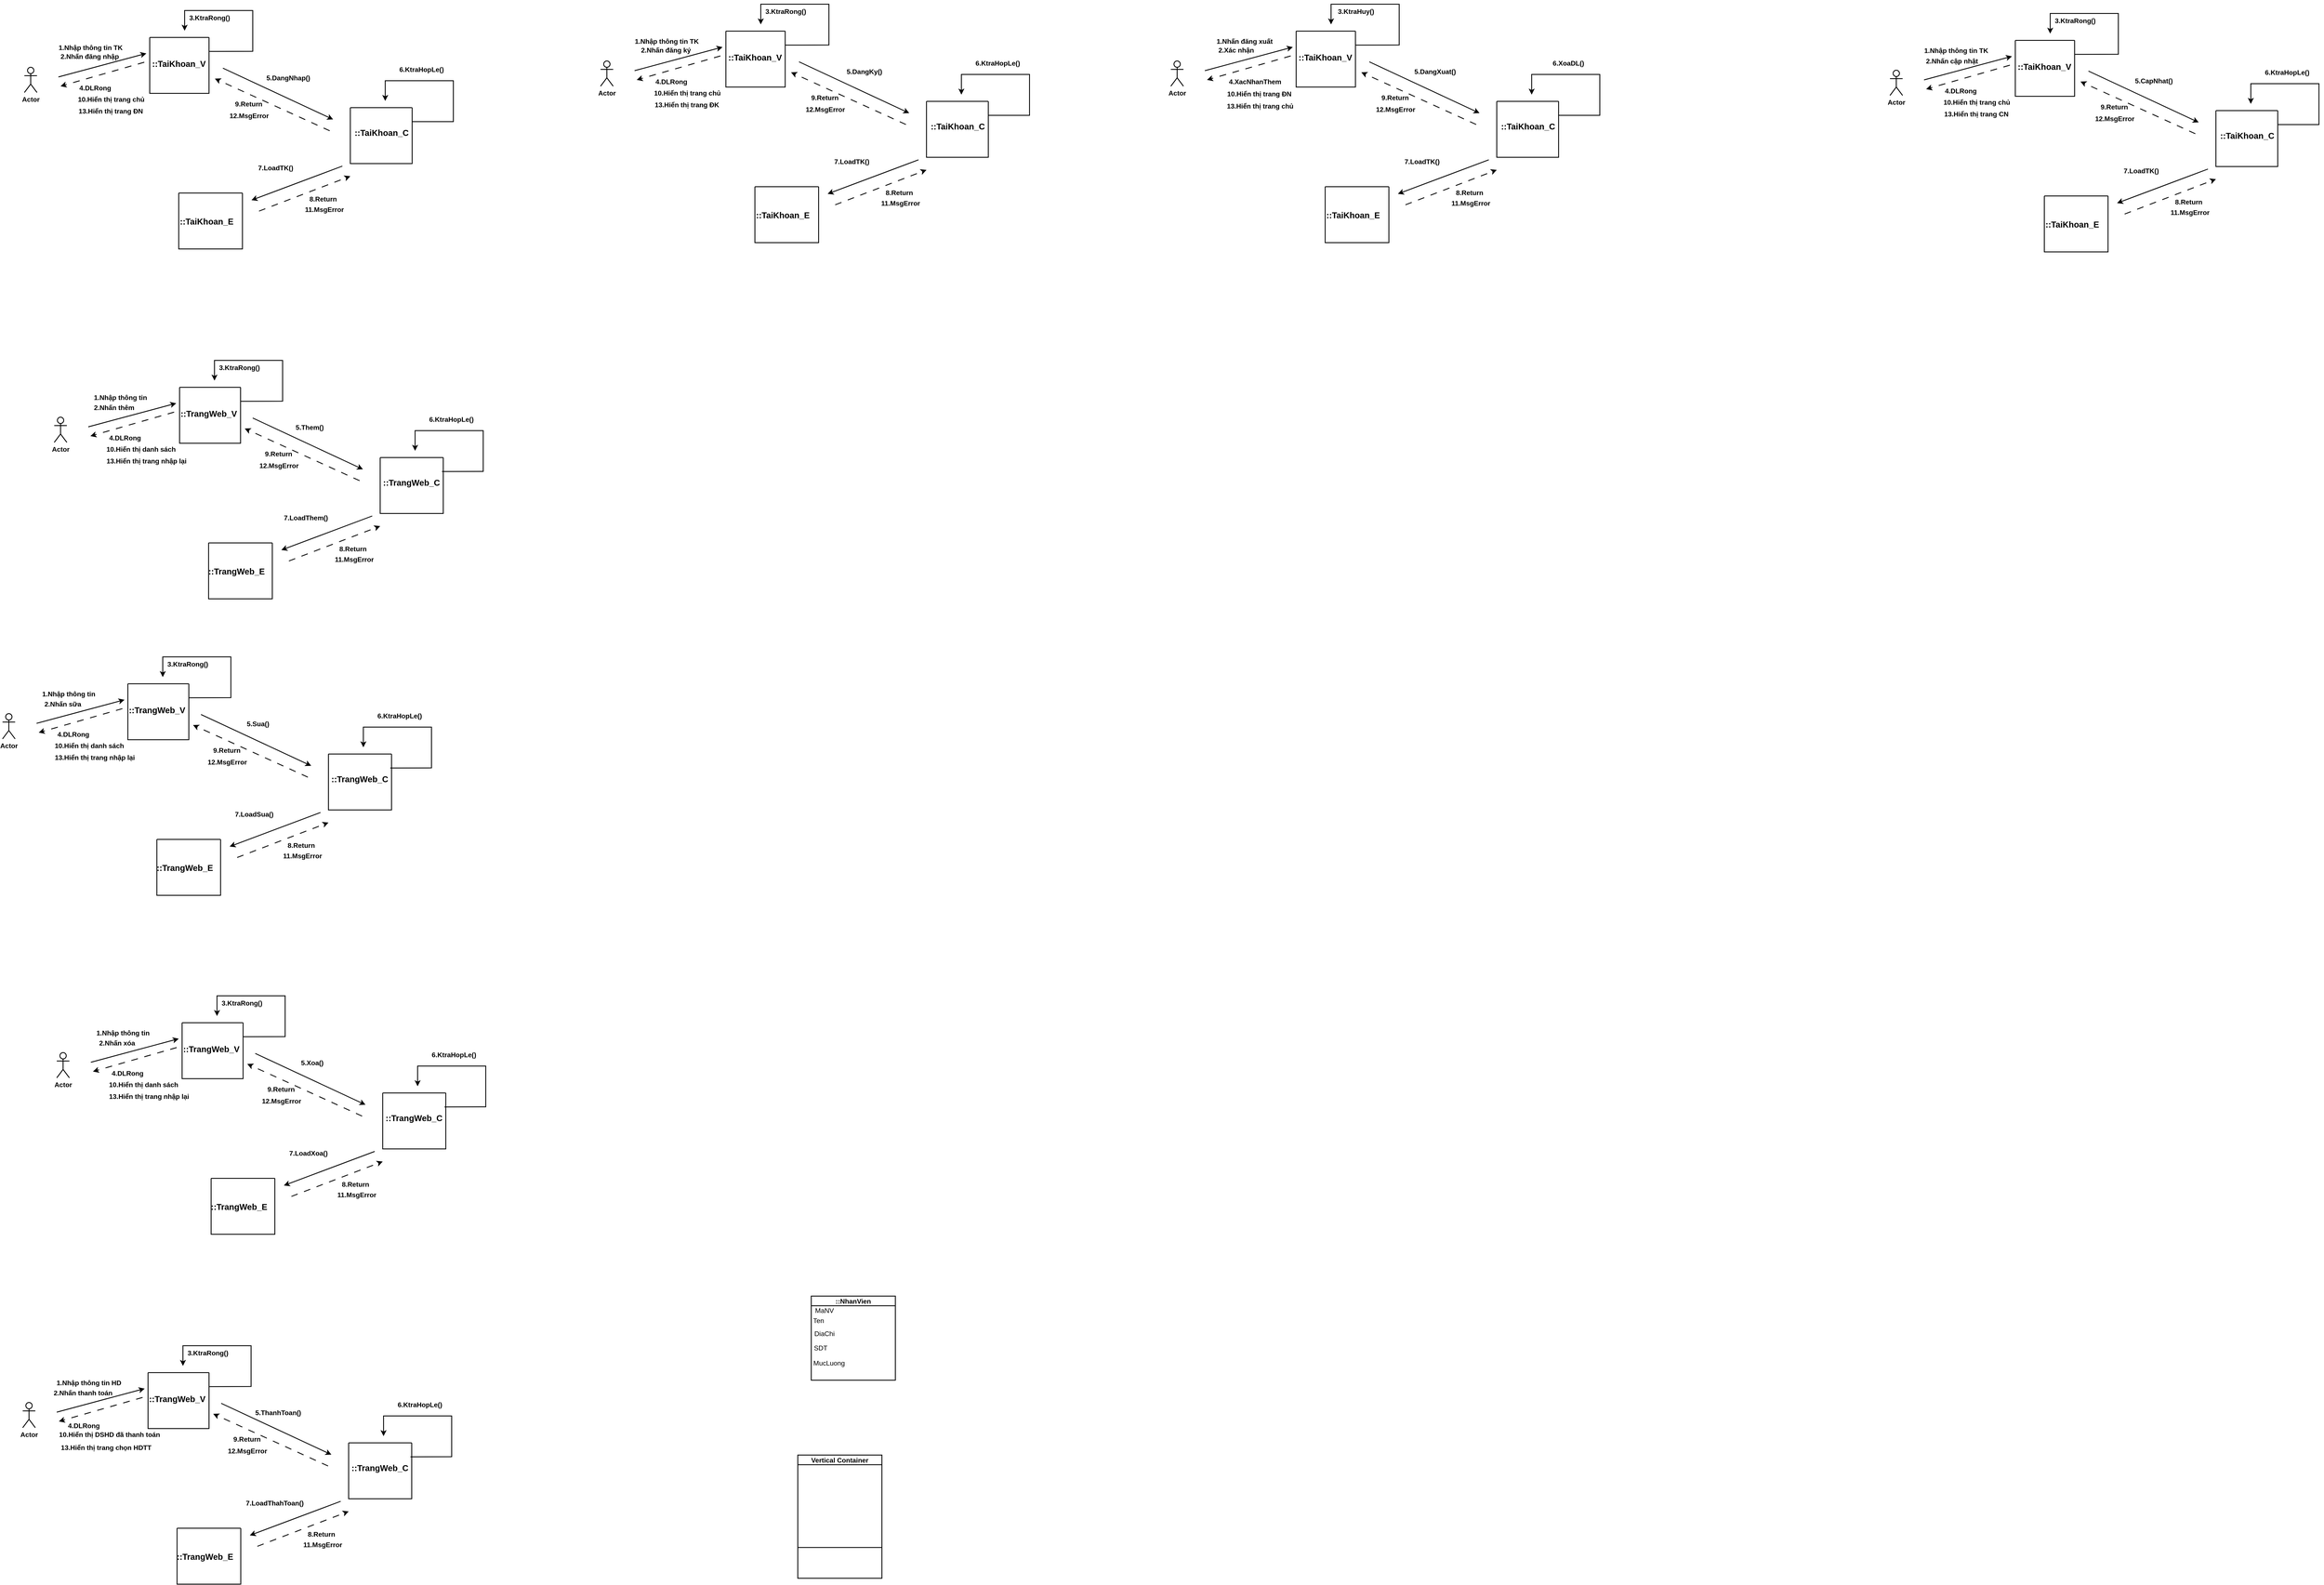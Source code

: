 <mxfile version="22.1.15" type="github" pages="4">
  <diagram name="Trang-1" id="9GICFyi6PsjHS701e6oy">
    <mxGraphModel dx="3025" dy="2868" grid="0" gridSize="10" guides="1" tooltips="1" connect="1" arrows="1" fold="1" page="0" pageScale="1" pageWidth="1169" pageHeight="827" math="0" shadow="0">
      <root>
        <mxCell id="0" />
        <mxCell id="1" parent="0" />
        <mxCell id="avElhwjlvwmXn35duHSl-2" value="" style="endArrow=classic;html=1;rounded=0;fontSize=12;startSize=8;endSize=8;edgeStyle=orthogonalEdgeStyle;exitX=1;exitY=0.25;exitDx=0;exitDy=0;fontStyle=1;strokeWidth=2;" parent="1" source="Xd-SwYWPj7nbblEK33N_-3" edge="1">
          <mxGeometry width="50" height="50" relative="1" as="geometry">
            <mxPoint x="289.8" y="-761.6" as="sourcePoint" />
            <mxPoint x="146" y="-736" as="targetPoint" />
            <Array as="points">
              <mxPoint x="210" y="-687" />
              <mxPoint x="308" y="-687" />
              <mxPoint x="308" y="-784" />
              <mxPoint x="146" y="-784" />
            </Array>
          </mxGeometry>
        </mxCell>
        <mxCell id="Xd-SwYWPj7nbblEK33N_-2" value="Actor" style="shape=umlActor;verticalLabelPosition=bottom;verticalAlign=top;html=1;outlineConnect=0;fontSize=16;perimeterSpacing=0;strokeWidth=2;fontStyle=1" parent="1" vertex="1">
          <mxGeometry x="-235" y="-649" width="30" height="60" as="geometry" />
        </mxCell>
        <mxCell id="Xd-SwYWPj7nbblEK33N_-3" value="" style="swimlane;startSize=0;fontSize=20;fontStyle=1;strokeWidth=2;html=1;" parent="1" vertex="1">
          <mxGeometry x="63" y="-720" width="141" height="133" as="geometry" />
        </mxCell>
        <mxCell id="Xd-SwYWPj7nbblEK33N_-6" value="::TaiKhoan_V" style="text;html=1;align=center;verticalAlign=middle;resizable=0;points=[];autosize=1;strokeColor=none;fillColor=none;fontSize=20;fontStyle=1;strokeWidth=2;" parent="Xd-SwYWPj7nbblEK33N_-3" vertex="1">
          <mxGeometry x="-4" y="44" width="145" height="36" as="geometry" />
        </mxCell>
        <mxCell id="Xd-SwYWPj7nbblEK33N_-5" value="" style="endArrow=classic;html=1;rounded=0;fontSize=12;startSize=8;endSize=8;curved=1;fontStyle=1;strokeWidth=2;" parent="1" edge="1">
          <mxGeometry width="50" height="50" relative="1" as="geometry">
            <mxPoint x="-154" y="-626" as="sourcePoint" />
            <mxPoint x="55" y="-682" as="targetPoint" />
          </mxGeometry>
        </mxCell>
        <mxCell id="Xd-SwYWPj7nbblEK33N_-7" value="1.Nhập thông tin TK" style="text;html=1;align=center;verticalAlign=middle;resizable=0;points=[];autosize=1;strokeColor=none;fillColor=none;fontSize=16;fontStyle=1;strokeWidth=2;" parent="1" vertex="1">
          <mxGeometry x="-163" y="-712" width="170" height="31" as="geometry" />
        </mxCell>
        <mxCell id="Xd-SwYWPj7nbblEK33N_-11" value="" style="endArrow=classic;html=1;rounded=0;fontSize=12;startSize=8;endSize=8;edgeStyle=orthogonalEdgeStyle;exitX=1;exitY=0.25;exitDx=0;exitDy=0;fontStyle=1;strokeWidth=2;" parent="1" source="Xd-SwYWPj7nbblEK33N_-12" edge="1">
          <mxGeometry width="50" height="50" relative="1" as="geometry">
            <mxPoint x="766.8" y="-594.6" as="sourcePoint" />
            <mxPoint x="623" y="-569" as="targetPoint" />
            <Array as="points">
              <mxPoint x="687" y="-520" />
              <mxPoint x="785" y="-520" />
              <mxPoint x="785" y="-617" />
              <mxPoint x="623" y="-617" />
            </Array>
          </mxGeometry>
        </mxCell>
        <mxCell id="Xd-SwYWPj7nbblEK33N_-12" value="" style="swimlane;startSize=0;fontSize=20;fontStyle=1;strokeWidth=2;html=1;" parent="1" vertex="1">
          <mxGeometry x="540" y="-553" width="147" height="133" as="geometry" />
        </mxCell>
        <mxCell id="Xd-SwYWPj7nbblEK33N_-13" value="::TaiKhoan_C" style="text;html=1;align=center;verticalAlign=middle;resizable=0;points=[];autosize=1;strokeColor=none;fillColor=none;fontSize=20;fontStyle=1;strokeWidth=2;" parent="Xd-SwYWPj7nbblEK33N_-12" vertex="1">
          <mxGeometry y="41" width="147" height="36" as="geometry" />
        </mxCell>
        <mxCell id="Xd-SwYWPj7nbblEK33N_-17" value="" style="swimlane;startSize=0;fontSize=20;fontStyle=1;strokeWidth=2;html=1;" parent="1" vertex="1">
          <mxGeometry x="132" y="-350" width="151.5" height="133" as="geometry" />
        </mxCell>
        <mxCell id="Xd-SwYWPj7nbblEK33N_-16" value="::TaiKhoan_E" style="text;html=1;align=center;verticalAlign=middle;resizable=0;points=[];autosize=1;strokeColor=none;fillColor=none;fontSize=20;fontStyle=1;strokeWidth=2;" parent="Xd-SwYWPj7nbblEK33N_-17" vertex="1">
          <mxGeometry x="-7" y="48.5" width="145" height="36" as="geometry" />
        </mxCell>
        <mxCell id="Xd-SwYWPj7nbblEK33N_-18" value="2.Nhấn đăng nhập" style="text;html=1;align=center;verticalAlign=middle;resizable=0;points=[];autosize=1;strokeColor=none;fillColor=none;fontSize=16;fontStyle=1;strokeWidth=2;" parent="1" vertex="1">
          <mxGeometry x="-159" y="-691" width="157" height="31" as="geometry" />
        </mxCell>
        <mxCell id="Xd-SwYWPj7nbblEK33N_-19" value="3.KtraRong()" style="text;html=1;align=center;verticalAlign=middle;resizable=0;points=[];autosize=1;strokeColor=none;fillColor=none;fontSize=16;strokeWidth=2;fontStyle=1" parent="1" vertex="1">
          <mxGeometry x="147" y="-783" width="115" height="31" as="geometry" />
        </mxCell>
        <mxCell id="Xd-SwYWPj7nbblEK33N_-20" value="" style="endArrow=classic;html=1;rounded=0;fontSize=12;startSize=8;endSize=8;curved=1;dashed=1;dashPattern=8 8;strokeWidth=2;fontStyle=1" parent="1" edge="1">
          <mxGeometry width="50" height="50" relative="1" as="geometry">
            <mxPoint x="50" y="-661" as="sourcePoint" />
            <mxPoint x="-149" y="-604" as="targetPoint" />
          </mxGeometry>
        </mxCell>
        <mxCell id="Xd-SwYWPj7nbblEK33N_-21" value="" style="endArrow=classic;html=1;rounded=0;fontSize=12;startSize=8;endSize=8;curved=1;dashed=1;dashPattern=8 8;strokeWidth=2;fontStyle=1" parent="1" edge="1">
          <mxGeometry width="50" height="50" relative="1" as="geometry">
            <mxPoint x="491" y="-498" as="sourcePoint" />
            <mxPoint x="218" y="-622" as="targetPoint" />
          </mxGeometry>
        </mxCell>
        <mxCell id="Xd-SwYWPj7nbblEK33N_-22" value="" style="endArrow=classic;html=1;rounded=0;fontSize=12;startSize=8;endSize=8;curved=1;fontStyle=1;strokeWidth=2;" parent="1" edge="1">
          <mxGeometry width="50" height="50" relative="1" as="geometry">
            <mxPoint x="237" y="-647" as="sourcePoint" />
            <mxPoint x="499" y="-525" as="targetPoint" />
          </mxGeometry>
        </mxCell>
        <mxCell id="Xd-SwYWPj7nbblEK33N_-23" value="" style="endArrow=classic;html=1;rounded=0;fontSize=12;startSize=8;endSize=8;curved=1;fontStyle=1;strokeWidth=2;" parent="1" edge="1">
          <mxGeometry width="50" height="50" relative="1" as="geometry">
            <mxPoint x="521" y="-414" as="sourcePoint" />
            <mxPoint x="305" y="-333" as="targetPoint" />
          </mxGeometry>
        </mxCell>
        <mxCell id="Xd-SwYWPj7nbblEK33N_-25" value="" style="endArrow=classic;html=1;rounded=0;fontSize=12;startSize=8;endSize=8;curved=1;dashed=1;dashPattern=8 8;strokeWidth=2;fontStyle=1" parent="1" edge="1">
          <mxGeometry width="50" height="50" relative="1" as="geometry">
            <mxPoint x="323" y="-307" as="sourcePoint" />
            <mxPoint x="540" y="-390" as="targetPoint" />
          </mxGeometry>
        </mxCell>
        <mxCell id="Xd-SwYWPj7nbblEK33N_-26" value="6.KtraHopLe()" style="text;html=1;align=center;verticalAlign=middle;resizable=0;points=[];autosize=1;strokeColor=none;fillColor=none;fontSize=16;strokeWidth=2;fontStyle=1" parent="1" vertex="1">
          <mxGeometry x="647" y="-660" width="124" height="31" as="geometry" />
        </mxCell>
        <mxCell id="Xd-SwYWPj7nbblEK33N_-27" value="9.Return" style="text;html=1;align=center;verticalAlign=middle;resizable=0;points=[];autosize=1;strokeColor=none;fillColor=none;fontSize=16;strokeWidth=2;fontStyle=1" parent="1" vertex="1">
          <mxGeometry x="256" y="-578" width="83" height="31" as="geometry" />
        </mxCell>
        <mxCell id="Xd-SwYWPj7nbblEK33N_-28" value="12.MsgError" style="text;html=1;align=center;verticalAlign=middle;resizable=0;points=[];autosize=1;strokeColor=none;fillColor=none;fontSize=16;strokeWidth=2;fontStyle=1" parent="1" vertex="1">
          <mxGeometry x="243" y="-550" width="111" height="31" as="geometry" />
        </mxCell>
        <mxCell id="Xd-SwYWPj7nbblEK33N_-29" value="4.DLRong" style="text;html=1;align=center;verticalAlign=middle;resizable=0;points=[];autosize=1;strokeColor=none;fillColor=none;fontSize=16;strokeWidth=2;fontStyle=1" parent="1" vertex="1">
          <mxGeometry x="-114" y="-616" width="94" height="31" as="geometry" />
        </mxCell>
        <mxCell id="Xd-SwYWPj7nbblEK33N_-30" value="10.Hiển thị trang chủ" style="text;html=1;align=center;verticalAlign=middle;resizable=0;points=[];autosize=1;strokeColor=none;fillColor=none;fontSize=16;strokeWidth=2;fontStyle=1" parent="1" vertex="1">
          <mxGeometry x="-117" y="-589" width="176" height="31" as="geometry" />
        </mxCell>
        <mxCell id="Xd-SwYWPj7nbblEK33N_-31" value="13.Hiển thị trang ĐN" style="text;html=1;align=center;verticalAlign=middle;resizable=0;points=[];autosize=1;strokeColor=none;fillColor=none;fontSize=16;strokeWidth=2;fontStyle=1" parent="1" vertex="1">
          <mxGeometry x="-116" y="-561" width="171" height="31" as="geometry" />
        </mxCell>
        <UserObject label="8.Return" link="9.Return" id="Xd-SwYWPj7nbblEK33N_-32">
          <mxCell style="text;whiteSpace=wrap;html=1;fontSize=16;strokeWidth=2;fontStyle=1" parent="1" vertex="1">
            <mxGeometry x="440.5" y="-352" width="89" height="41" as="geometry" />
          </mxCell>
        </UserObject>
        <mxCell id="Xd-SwYWPj7nbblEK33N_-33" value="7.LoadTK()" style="text;html=1;align=center;verticalAlign=middle;resizable=0;points=[];autosize=1;strokeColor=none;fillColor=none;fontSize=16;strokeWidth=2;fontStyle=1" parent="1" vertex="1">
          <mxGeometry x="311" y="-426" width="102" height="31" as="geometry" />
        </mxCell>
        <mxCell id="Xd-SwYWPj7nbblEK33N_-34" value="11.MsgError" style="text;html=1;align=center;verticalAlign=middle;resizable=0;points=[];autosize=1;strokeColor=none;fillColor=none;fontSize=16;strokeWidth=2;fontStyle=1" parent="1" vertex="1">
          <mxGeometry x="422.5" y="-327" width="110" height="31" as="geometry" />
        </mxCell>
        <mxCell id="Xd-SwYWPj7nbblEK33N_-35" value="" style="endArrow=classic;html=1;rounded=0;fontSize=12;startSize=8;endSize=8;edgeStyle=orthogonalEdgeStyle;exitX=1;exitY=0.25;exitDx=0;exitDy=0;fontStyle=1;strokeWidth=2;" parent="1" source="Xd-SwYWPj7nbblEK33N_-37" edge="1">
          <mxGeometry width="50" height="50" relative="1" as="geometry">
            <mxPoint x="360.8" y="70.4" as="sourcePoint" />
            <mxPoint x="217" y="96" as="targetPoint" />
            <Array as="points">
              <mxPoint x="281" y="145" />
              <mxPoint x="379" y="145" />
              <mxPoint x="379" y="48" />
              <mxPoint x="217" y="48" />
            </Array>
          </mxGeometry>
        </mxCell>
        <mxCell id="Xd-SwYWPj7nbblEK33N_-36" value="Actor" style="shape=umlActor;verticalLabelPosition=bottom;verticalAlign=top;html=1;outlineConnect=0;fontSize=16;perimeterSpacing=0;strokeWidth=2;fontStyle=1" parent="1" vertex="1">
          <mxGeometry x="-164" y="183" width="30" height="60" as="geometry" />
        </mxCell>
        <mxCell id="Xd-SwYWPj7nbblEK33N_-37" value="" style="swimlane;startSize=0;fontSize=20;fontStyle=1;strokeWidth=2;html=1;" parent="1" vertex="1">
          <mxGeometry x="134" y="112" width="145" height="133" as="geometry" />
        </mxCell>
        <mxCell id="Xd-SwYWPj7nbblEK33N_-38" value="::TrangWeb_V" style="text;html=1;align=center;verticalAlign=middle;resizable=0;points=[];autosize=1;strokeColor=none;fillColor=none;fontSize=20;fontStyle=1;strokeWidth=2;" parent="Xd-SwYWPj7nbblEK33N_-37" vertex="1">
          <mxGeometry x="-7" y="44" width="152" height="36" as="geometry" />
        </mxCell>
        <mxCell id="Xd-SwYWPj7nbblEK33N_-39" value="" style="endArrow=classic;html=1;rounded=0;fontSize=12;startSize=8;endSize=8;curved=1;fontStyle=1;strokeWidth=2;" parent="1" edge="1">
          <mxGeometry width="50" height="50" relative="1" as="geometry">
            <mxPoint x="-83" y="206" as="sourcePoint" />
            <mxPoint x="126" y="150" as="targetPoint" />
          </mxGeometry>
        </mxCell>
        <mxCell id="Xd-SwYWPj7nbblEK33N_-40" value="1.Nhập thông tin" style="text;html=1;align=center;verticalAlign=middle;resizable=0;points=[];autosize=1;strokeColor=none;fillColor=none;fontSize=16;fontStyle=1;strokeWidth=2;" parent="1" vertex="1">
          <mxGeometry x="-79" y="120" width="144" height="31" as="geometry" />
        </mxCell>
        <mxCell id="Xd-SwYWPj7nbblEK33N_-41" value="" style="endArrow=classic;html=1;rounded=0;fontSize=12;startSize=8;endSize=8;edgeStyle=orthogonalEdgeStyle;exitX=1;exitY=0.25;exitDx=0;exitDy=0;fontStyle=1;strokeWidth=2;" parent="1" source="Xd-SwYWPj7nbblEK33N_-42" edge="1">
          <mxGeometry width="50" height="50" relative="1" as="geometry">
            <mxPoint x="837.8" y="237.4" as="sourcePoint" />
            <mxPoint x="694" y="263" as="targetPoint" />
            <Array as="points">
              <mxPoint x="758" y="312" />
              <mxPoint x="856" y="312" />
              <mxPoint x="856" y="215" />
              <mxPoint x="694" y="215" />
            </Array>
          </mxGeometry>
        </mxCell>
        <mxCell id="Xd-SwYWPj7nbblEK33N_-42" value="" style="swimlane;startSize=0;fontSize=20;fontStyle=1;strokeWidth=2;html=1;" parent="1" vertex="1">
          <mxGeometry x="611" y="279" width="150" height="133" as="geometry" />
        </mxCell>
        <mxCell id="Xd-SwYWPj7nbblEK33N_-43" value="::TrangWeb_C" style="text;html=1;align=center;verticalAlign=middle;resizable=0;points=[];autosize=1;strokeColor=none;fillColor=none;fontSize=20;fontStyle=1;strokeWidth=2;" parent="Xd-SwYWPj7nbblEK33N_-42" vertex="1">
          <mxGeometry x="-3" y="41" width="153" height="36" as="geometry" />
        </mxCell>
        <mxCell id="Xd-SwYWPj7nbblEK33N_-44" value="" style="swimlane;startSize=0;fontSize=20;fontStyle=1;strokeWidth=2;html=1;" parent="1" vertex="1">
          <mxGeometry x="203" y="482" width="151.5" height="133" as="geometry" />
        </mxCell>
        <mxCell id="Xd-SwYWPj7nbblEK33N_-45" value="::TrangWeb_E" style="text;html=1;align=center;verticalAlign=middle;resizable=0;points=[];autosize=1;strokeColor=none;fillColor=none;fontSize=20;fontStyle=1;strokeWidth=2;" parent="Xd-SwYWPj7nbblEK33N_-44" vertex="1">
          <mxGeometry x="-10" y="48.5" width="152" height="36" as="geometry" />
        </mxCell>
        <mxCell id="Xd-SwYWPj7nbblEK33N_-46" value="2.Nhấn thêm" style="text;html=1;align=center;verticalAlign=middle;resizable=0;points=[];autosize=1;strokeColor=none;fillColor=none;fontSize=16;fontStyle=1;strokeWidth=2;" parent="1" vertex="1">
          <mxGeometry x="-79" y="144" width="114" height="31" as="geometry" />
        </mxCell>
        <mxCell id="Xd-SwYWPj7nbblEK33N_-47" value="3.KtraRong()" style="text;html=1;align=center;verticalAlign=middle;resizable=0;points=[];autosize=1;strokeColor=none;fillColor=none;fontSize=16;strokeWidth=2;fontStyle=1" parent="1" vertex="1">
          <mxGeometry x="218" y="49" width="115" height="31" as="geometry" />
        </mxCell>
        <mxCell id="Xd-SwYWPj7nbblEK33N_-48" value="" style="endArrow=classic;html=1;rounded=0;fontSize=12;startSize=8;endSize=8;curved=1;dashed=1;dashPattern=8 8;strokeWidth=2;fontStyle=1" parent="1" edge="1">
          <mxGeometry width="50" height="50" relative="1" as="geometry">
            <mxPoint x="121" y="171" as="sourcePoint" />
            <mxPoint x="-78" y="228" as="targetPoint" />
          </mxGeometry>
        </mxCell>
        <mxCell id="Xd-SwYWPj7nbblEK33N_-49" value="" style="endArrow=classic;html=1;rounded=0;fontSize=12;startSize=8;endSize=8;curved=1;dashed=1;dashPattern=8 8;strokeWidth=2;fontStyle=1" parent="1" edge="1">
          <mxGeometry width="50" height="50" relative="1" as="geometry">
            <mxPoint x="562" y="334" as="sourcePoint" />
            <mxPoint x="289" y="210" as="targetPoint" />
          </mxGeometry>
        </mxCell>
        <mxCell id="Xd-SwYWPj7nbblEK33N_-50" value="" style="endArrow=classic;html=1;rounded=0;fontSize=12;startSize=8;endSize=8;curved=1;fontStyle=1;strokeWidth=2;" parent="1" edge="1">
          <mxGeometry width="50" height="50" relative="1" as="geometry">
            <mxPoint x="308" y="185" as="sourcePoint" />
            <mxPoint x="570" y="307" as="targetPoint" />
          </mxGeometry>
        </mxCell>
        <mxCell id="Xd-SwYWPj7nbblEK33N_-51" value="" style="endArrow=classic;html=1;rounded=0;fontSize=12;startSize=8;endSize=8;curved=1;fontStyle=1;strokeWidth=2;" parent="1" edge="1">
          <mxGeometry width="50" height="50" relative="1" as="geometry">
            <mxPoint x="592" y="418" as="sourcePoint" />
            <mxPoint x="376" y="499" as="targetPoint" />
          </mxGeometry>
        </mxCell>
        <mxCell id="Xd-SwYWPj7nbblEK33N_-52" value="" style="endArrow=classic;html=1;rounded=0;fontSize=12;startSize=8;endSize=8;curved=1;dashed=1;dashPattern=8 8;strokeWidth=2;fontStyle=1" parent="1" edge="1">
          <mxGeometry width="50" height="50" relative="1" as="geometry">
            <mxPoint x="394" y="525" as="sourcePoint" />
            <mxPoint x="611" y="442" as="targetPoint" />
          </mxGeometry>
        </mxCell>
        <mxCell id="Xd-SwYWPj7nbblEK33N_-53" value="6.KtraHopLe()" style="text;html=1;align=center;verticalAlign=middle;resizable=0;points=[];autosize=1;strokeColor=none;fillColor=none;fontSize=16;strokeWidth=2;fontStyle=1" parent="1" vertex="1">
          <mxGeometry x="718" y="172" width="124" height="31" as="geometry" />
        </mxCell>
        <mxCell id="Xd-SwYWPj7nbblEK33N_-54" value="9.Return" style="text;html=1;align=center;verticalAlign=middle;resizable=0;points=[];autosize=1;strokeColor=none;fillColor=none;fontSize=16;strokeWidth=2;fontStyle=1" parent="1" vertex="1">
          <mxGeometry x="327" y="254" width="83" height="31" as="geometry" />
        </mxCell>
        <mxCell id="Xd-SwYWPj7nbblEK33N_-55" value="12.MsgError" style="text;html=1;align=center;verticalAlign=middle;resizable=0;points=[];autosize=1;strokeColor=none;fillColor=none;fontSize=16;strokeWidth=2;fontStyle=1" parent="1" vertex="1">
          <mxGeometry x="314" y="282" width="111" height="31" as="geometry" />
        </mxCell>
        <mxCell id="Xd-SwYWPj7nbblEK33N_-56" value="4.DLRong" style="text;html=1;align=center;verticalAlign=middle;resizable=0;points=[];autosize=1;strokeColor=none;fillColor=none;fontSize=16;strokeWidth=2;fontStyle=1" parent="1" vertex="1">
          <mxGeometry x="-43" y="216" width="94" height="31" as="geometry" />
        </mxCell>
        <mxCell id="Xd-SwYWPj7nbblEK33N_-57" value="10.Hiển thị danh sách" style="text;html=1;align=center;verticalAlign=middle;resizable=0;points=[];autosize=1;strokeColor=none;fillColor=none;fontSize=16;strokeWidth=2;fontStyle=1" parent="1" vertex="1">
          <mxGeometry x="-49" y="243" width="182" height="31" as="geometry" />
        </mxCell>
        <mxCell id="Xd-SwYWPj7nbblEK33N_-58" value="13.Hiển thị trang nhập lại" style="text;html=1;align=center;verticalAlign=middle;resizable=0;points=[];autosize=1;strokeColor=none;fillColor=none;fontSize=16;strokeWidth=2;fontStyle=1" parent="1" vertex="1">
          <mxGeometry x="-49" y="271" width="208" height="31" as="geometry" />
        </mxCell>
        <UserObject label="8.Return" link="9.Return" id="Xd-SwYWPj7nbblEK33N_-59">
          <mxCell style="text;whiteSpace=wrap;html=1;fontSize=16;strokeWidth=2;fontStyle=1" parent="1" vertex="1">
            <mxGeometry x="511.5" y="480" width="89" height="41" as="geometry" />
          </mxCell>
        </UserObject>
        <mxCell id="Xd-SwYWPj7nbblEK33N_-60" value="7.LoadThem()" style="text;html=1;align=center;verticalAlign=middle;resizable=0;points=[];autosize=1;strokeColor=none;fillColor=none;fontSize=16;strokeWidth=2;fontStyle=1" parent="1" vertex="1">
          <mxGeometry x="372" y="406" width="123" height="31" as="geometry" />
        </mxCell>
        <mxCell id="Xd-SwYWPj7nbblEK33N_-61" value="11.MsgError" style="text;html=1;align=center;verticalAlign=middle;resizable=0;points=[];autosize=1;strokeColor=none;fillColor=none;fontSize=16;strokeWidth=2;fontStyle=1" parent="1" vertex="1">
          <mxGeometry x="493.5" y="505" width="110" height="31" as="geometry" />
        </mxCell>
        <mxCell id="Xd-SwYWPj7nbblEK33N_-62" value="5.Them()" style="text;html=1;align=center;verticalAlign=middle;resizable=0;points=[];autosize=1;strokeColor=none;fillColor=none;fontSize=16;fontStyle=1" parent="1" vertex="1">
          <mxGeometry x="400" y="191" width="85" height="31" as="geometry" />
        </mxCell>
        <mxCell id="Xd-SwYWPj7nbblEK33N_-63" value="5.DangNhap()" style="text;html=1;align=center;verticalAlign=middle;resizable=0;points=[];autosize=1;strokeColor=none;fillColor=none;fontSize=16;fontStyle=1" parent="1" vertex="1">
          <mxGeometry x="331" y="-640" width="122" height="31" as="geometry" />
        </mxCell>
        <mxCell id="Xd-SwYWPj7nbblEK33N_-66" value="" style="endArrow=classic;html=1;rounded=0;fontSize=12;startSize=8;endSize=8;edgeStyle=orthogonalEdgeStyle;exitX=1;exitY=0.25;exitDx=0;exitDy=0;fontStyle=1;strokeWidth=2;" parent="1" source="Xd-SwYWPj7nbblEK33N_-68" edge="1">
          <mxGeometry width="50" height="50" relative="1" as="geometry">
            <mxPoint x="237.8" y="775.46" as="sourcePoint" />
            <mxPoint x="94" y="801.06" as="targetPoint" />
            <Array as="points">
              <mxPoint x="158" y="850.06" />
              <mxPoint x="256" y="850.06" />
              <mxPoint x="256" y="753.06" />
              <mxPoint x="94" y="753.06" />
            </Array>
          </mxGeometry>
        </mxCell>
        <mxCell id="Xd-SwYWPj7nbblEK33N_-67" value="Actor" style="shape=umlActor;verticalLabelPosition=bottom;verticalAlign=top;html=1;outlineConnect=0;fontSize=16;perimeterSpacing=0;strokeWidth=2;fontStyle=1" parent="1" vertex="1">
          <mxGeometry x="-287" y="888.06" width="30" height="60" as="geometry" />
        </mxCell>
        <mxCell id="Xd-SwYWPj7nbblEK33N_-68" value="" style="swimlane;startSize=0;fontSize=20;fontStyle=1;strokeWidth=2;html=1;" parent="1" vertex="1">
          <mxGeometry x="11" y="817.06" width="145" height="133" as="geometry" />
        </mxCell>
        <mxCell id="Xd-SwYWPj7nbblEK33N_-69" value="::TrangWeb_V" style="text;html=1;align=center;verticalAlign=middle;resizable=0;points=[];autosize=1;strokeColor=none;fillColor=none;fontSize=20;fontStyle=1;strokeWidth=2;" parent="Xd-SwYWPj7nbblEK33N_-68" vertex="1">
          <mxGeometry x="-7" y="44" width="152" height="36" as="geometry" />
        </mxCell>
        <mxCell id="Xd-SwYWPj7nbblEK33N_-70" value="" style="endArrow=classic;html=1;rounded=0;fontSize=12;startSize=8;endSize=8;curved=1;fontStyle=1;strokeWidth=2;" parent="1" edge="1">
          <mxGeometry width="50" height="50" relative="1" as="geometry">
            <mxPoint x="-206" y="911.06" as="sourcePoint" />
            <mxPoint x="3" y="855.06" as="targetPoint" />
          </mxGeometry>
        </mxCell>
        <mxCell id="Xd-SwYWPj7nbblEK33N_-71" value="1.Nhập thông tin" style="text;html=1;align=center;verticalAlign=middle;resizable=0;points=[];autosize=1;strokeColor=none;fillColor=none;fontSize=16;fontStyle=1;strokeWidth=2;" parent="1" vertex="1">
          <mxGeometry x="-202" y="825.06" width="144" height="31" as="geometry" />
        </mxCell>
        <mxCell id="Xd-SwYWPj7nbblEK33N_-72" value="" style="endArrow=classic;html=1;rounded=0;fontSize=12;startSize=8;endSize=8;edgeStyle=orthogonalEdgeStyle;exitX=1;exitY=0.25;exitDx=0;exitDy=0;fontStyle=1;strokeWidth=2;" parent="1" source="Xd-SwYWPj7nbblEK33N_-73" edge="1">
          <mxGeometry width="50" height="50" relative="1" as="geometry">
            <mxPoint x="714.8" y="942.46" as="sourcePoint" />
            <mxPoint x="571" y="968.06" as="targetPoint" />
            <Array as="points">
              <mxPoint x="635" y="1017.06" />
              <mxPoint x="733" y="1017.06" />
              <mxPoint x="733" y="920.06" />
              <mxPoint x="571" y="920.06" />
            </Array>
          </mxGeometry>
        </mxCell>
        <mxCell id="Xd-SwYWPj7nbblEK33N_-73" value="" style="swimlane;startSize=0;fontSize=20;fontStyle=1;strokeWidth=2;html=1;" parent="1" vertex="1">
          <mxGeometry x="488" y="984.06" width="150" height="133" as="geometry" />
        </mxCell>
        <mxCell id="Xd-SwYWPj7nbblEK33N_-74" value="::TrangWeb_C" style="text;html=1;align=center;verticalAlign=middle;resizable=0;points=[];autosize=1;strokeColor=none;fillColor=none;fontSize=20;fontStyle=1;strokeWidth=2;" parent="Xd-SwYWPj7nbblEK33N_-73" vertex="1">
          <mxGeometry x="-3" y="41" width="153" height="36" as="geometry" />
        </mxCell>
        <mxCell id="Xd-SwYWPj7nbblEK33N_-75" value="" style="swimlane;startSize=0;fontSize=20;fontStyle=1;strokeWidth=2;html=1;" parent="1" vertex="1">
          <mxGeometry x="80" y="1187.06" width="151.5" height="133" as="geometry" />
        </mxCell>
        <mxCell id="Xd-SwYWPj7nbblEK33N_-76" value="::TrangWeb_E" style="text;html=1;align=center;verticalAlign=middle;resizable=0;points=[];autosize=1;strokeColor=none;fillColor=none;fontSize=20;fontStyle=1;strokeWidth=2;" parent="Xd-SwYWPj7nbblEK33N_-75" vertex="1">
          <mxGeometry x="-10" y="48.5" width="152" height="36" as="geometry" />
        </mxCell>
        <mxCell id="Xd-SwYWPj7nbblEK33N_-77" value="2.Nhấn sữa" style="text;html=1;align=center;verticalAlign=middle;resizable=0;points=[];autosize=1;strokeColor=none;fillColor=none;fontSize=16;fontStyle=1;strokeWidth=2;" parent="1" vertex="1">
          <mxGeometry x="-197" y="849.06" width="105" height="31" as="geometry" />
        </mxCell>
        <mxCell id="Xd-SwYWPj7nbblEK33N_-78" value="3.KtraRong()" style="text;html=1;align=center;verticalAlign=middle;resizable=0;points=[];autosize=1;strokeColor=none;fillColor=none;fontSize=16;strokeWidth=2;fontStyle=1" parent="1" vertex="1">
          <mxGeometry x="95" y="754.06" width="115" height="31" as="geometry" />
        </mxCell>
        <mxCell id="Xd-SwYWPj7nbblEK33N_-79" value="" style="endArrow=classic;html=1;rounded=0;fontSize=12;startSize=8;endSize=8;curved=1;dashed=1;dashPattern=8 8;strokeWidth=2;fontStyle=1" parent="1" edge="1">
          <mxGeometry width="50" height="50" relative="1" as="geometry">
            <mxPoint x="-2" y="876.06" as="sourcePoint" />
            <mxPoint x="-201" y="933.06" as="targetPoint" />
          </mxGeometry>
        </mxCell>
        <mxCell id="Xd-SwYWPj7nbblEK33N_-80" value="" style="endArrow=classic;html=1;rounded=0;fontSize=12;startSize=8;endSize=8;curved=1;dashed=1;dashPattern=8 8;strokeWidth=2;fontStyle=1" parent="1" edge="1">
          <mxGeometry width="50" height="50" relative="1" as="geometry">
            <mxPoint x="439" y="1039.06" as="sourcePoint" />
            <mxPoint x="166" y="915.06" as="targetPoint" />
          </mxGeometry>
        </mxCell>
        <mxCell id="Xd-SwYWPj7nbblEK33N_-81" value="" style="endArrow=classic;html=1;rounded=0;fontSize=12;startSize=8;endSize=8;curved=1;fontStyle=1;strokeWidth=2;" parent="1" edge="1">
          <mxGeometry width="50" height="50" relative="1" as="geometry">
            <mxPoint x="185" y="890.06" as="sourcePoint" />
            <mxPoint x="447" y="1012.06" as="targetPoint" />
          </mxGeometry>
        </mxCell>
        <mxCell id="Xd-SwYWPj7nbblEK33N_-82" value="" style="endArrow=classic;html=1;rounded=0;fontSize=12;startSize=8;endSize=8;curved=1;fontStyle=1;strokeWidth=2;" parent="1" edge="1">
          <mxGeometry width="50" height="50" relative="1" as="geometry">
            <mxPoint x="469" y="1123.06" as="sourcePoint" />
            <mxPoint x="253" y="1204.06" as="targetPoint" />
          </mxGeometry>
        </mxCell>
        <mxCell id="Xd-SwYWPj7nbblEK33N_-83" value="" style="endArrow=classic;html=1;rounded=0;fontSize=12;startSize=8;endSize=8;curved=1;dashed=1;dashPattern=8 8;strokeWidth=2;fontStyle=1" parent="1" edge="1">
          <mxGeometry width="50" height="50" relative="1" as="geometry">
            <mxPoint x="271" y="1230.06" as="sourcePoint" />
            <mxPoint x="488" y="1147.06" as="targetPoint" />
          </mxGeometry>
        </mxCell>
        <mxCell id="Xd-SwYWPj7nbblEK33N_-84" value="6.KtraHopLe()" style="text;html=1;align=center;verticalAlign=middle;resizable=0;points=[];autosize=1;strokeColor=none;fillColor=none;fontSize=16;strokeWidth=2;fontStyle=1" parent="1" vertex="1">
          <mxGeometry x="595" y="877.06" width="124" height="31" as="geometry" />
        </mxCell>
        <mxCell id="Xd-SwYWPj7nbblEK33N_-85" value="9.Return" style="text;html=1;align=center;verticalAlign=middle;resizable=0;points=[];autosize=1;strokeColor=none;fillColor=none;fontSize=16;strokeWidth=2;fontStyle=1" parent="1" vertex="1">
          <mxGeometry x="204" y="959.06" width="83" height="31" as="geometry" />
        </mxCell>
        <mxCell id="Xd-SwYWPj7nbblEK33N_-86" value="12.MsgError" style="text;html=1;align=center;verticalAlign=middle;resizable=0;points=[];autosize=1;strokeColor=none;fillColor=none;fontSize=16;strokeWidth=2;fontStyle=1" parent="1" vertex="1">
          <mxGeometry x="191" y="987.06" width="111" height="31" as="geometry" />
        </mxCell>
        <mxCell id="Xd-SwYWPj7nbblEK33N_-87" value="4.DLRong" style="text;html=1;align=center;verticalAlign=middle;resizable=0;points=[];autosize=1;strokeColor=none;fillColor=none;fontSize=16;strokeWidth=2;fontStyle=1" parent="1" vertex="1">
          <mxGeometry x="-166" y="921.06" width="94" height="31" as="geometry" />
        </mxCell>
        <mxCell id="Xd-SwYWPj7nbblEK33N_-88" value="10.Hiển thị danh sách" style="text;html=1;align=center;verticalAlign=middle;resizable=0;points=[];autosize=1;strokeColor=none;fillColor=none;fontSize=16;strokeWidth=2;fontStyle=1" parent="1" vertex="1">
          <mxGeometry x="-172" y="948.06" width="182" height="31" as="geometry" />
        </mxCell>
        <mxCell id="Xd-SwYWPj7nbblEK33N_-89" value="13.Hiển thị trang nhập lại" style="text;html=1;align=center;verticalAlign=middle;resizable=0;points=[];autosize=1;strokeColor=none;fillColor=none;fontSize=16;strokeWidth=2;fontStyle=1" parent="1" vertex="1">
          <mxGeometry x="-172" y="976.06" width="208" height="31" as="geometry" />
        </mxCell>
        <UserObject label="8.Return" link="9.Return" id="Xd-SwYWPj7nbblEK33N_-90">
          <mxCell style="text;whiteSpace=wrap;html=1;fontSize=16;strokeWidth=2;fontStyle=1" parent="1" vertex="1">
            <mxGeometry x="388.5" y="1185.06" width="89" height="41" as="geometry" />
          </mxCell>
        </UserObject>
        <mxCell id="Xd-SwYWPj7nbblEK33N_-91" value="7.LoadSua()" style="text;html=1;align=center;verticalAlign=middle;resizable=0;points=[];autosize=1;strokeColor=none;fillColor=none;fontSize=16;strokeWidth=2;fontStyle=1" parent="1" vertex="1">
          <mxGeometry x="256" y="1111.06" width="110" height="31" as="geometry" />
        </mxCell>
        <mxCell id="Xd-SwYWPj7nbblEK33N_-92" value="11.MsgError" style="text;html=1;align=center;verticalAlign=middle;resizable=0;points=[];autosize=1;strokeColor=none;fillColor=none;fontSize=16;strokeWidth=2;fontStyle=1" parent="1" vertex="1">
          <mxGeometry x="370.5" y="1210.06" width="110" height="31" as="geometry" />
        </mxCell>
        <mxCell id="Xd-SwYWPj7nbblEK33N_-93" value="5.Sua()" style="text;html=1;align=center;verticalAlign=middle;resizable=0;points=[];autosize=1;strokeColor=none;fillColor=none;fontSize=16;fontStyle=1" parent="1" vertex="1">
          <mxGeometry x="284" y="896.06" width="71" height="31" as="geometry" />
        </mxCell>
        <mxCell id="Xd-SwYWPj7nbblEK33N_-122" value="" style="endArrow=classic;html=1;rounded=0;fontSize=12;startSize=8;endSize=8;edgeStyle=orthogonalEdgeStyle;exitX=1;exitY=0.25;exitDx=0;exitDy=0;fontStyle=1;strokeWidth=2;" parent="1" source="Xd-SwYWPj7nbblEK33N_-124" edge="1">
          <mxGeometry width="50" height="50" relative="1" as="geometry">
            <mxPoint x="366.8" y="1581.4" as="sourcePoint" />
            <mxPoint x="223" y="1607" as="targetPoint" />
            <Array as="points">
              <mxPoint x="287" y="1656" />
              <mxPoint x="385" y="1656" />
              <mxPoint x="385" y="1559" />
              <mxPoint x="223" y="1559" />
            </Array>
          </mxGeometry>
        </mxCell>
        <mxCell id="Xd-SwYWPj7nbblEK33N_-123" value="Actor" style="shape=umlActor;verticalLabelPosition=bottom;verticalAlign=top;html=1;outlineConnect=0;fontSize=16;perimeterSpacing=0;strokeWidth=2;fontStyle=1" parent="1" vertex="1">
          <mxGeometry x="-158" y="1694" width="30" height="60" as="geometry" />
        </mxCell>
        <mxCell id="Xd-SwYWPj7nbblEK33N_-124" value="" style="swimlane;startSize=0;fontSize=20;fontStyle=1;strokeWidth=2;html=1;" parent="1" vertex="1">
          <mxGeometry x="140" y="1623" width="145" height="133" as="geometry" />
        </mxCell>
        <mxCell id="Xd-SwYWPj7nbblEK33N_-125" value="::TrangWeb_V" style="text;html=1;align=center;verticalAlign=middle;resizable=0;points=[];autosize=1;strokeColor=none;fillColor=none;fontSize=20;fontStyle=1;strokeWidth=2;" parent="Xd-SwYWPj7nbblEK33N_-124" vertex="1">
          <mxGeometry x="-7" y="44" width="152" height="36" as="geometry" />
        </mxCell>
        <mxCell id="Xd-SwYWPj7nbblEK33N_-126" value="" style="endArrow=classic;html=1;rounded=0;fontSize=12;startSize=8;endSize=8;curved=1;fontStyle=1;strokeWidth=2;" parent="1" edge="1">
          <mxGeometry width="50" height="50" relative="1" as="geometry">
            <mxPoint x="-77" y="1717" as="sourcePoint" />
            <mxPoint x="132" y="1661" as="targetPoint" />
          </mxGeometry>
        </mxCell>
        <mxCell id="Xd-SwYWPj7nbblEK33N_-127" value="1.Nhập thông tin" style="text;html=1;align=center;verticalAlign=middle;resizable=0;points=[];autosize=1;strokeColor=none;fillColor=none;fontSize=16;fontStyle=1;strokeWidth=2;" parent="1" vertex="1">
          <mxGeometry x="-73" y="1631" width="144" height="31" as="geometry" />
        </mxCell>
        <mxCell id="Xd-SwYWPj7nbblEK33N_-128" value="" style="endArrow=classic;html=1;rounded=0;fontSize=12;startSize=8;endSize=8;edgeStyle=orthogonalEdgeStyle;exitX=1;exitY=0.25;exitDx=0;exitDy=0;fontStyle=1;strokeWidth=2;" parent="1" source="Xd-SwYWPj7nbblEK33N_-129" edge="1">
          <mxGeometry width="50" height="50" relative="1" as="geometry">
            <mxPoint x="843.8" y="1748.4" as="sourcePoint" />
            <mxPoint x="700" y="1774" as="targetPoint" />
            <Array as="points">
              <mxPoint x="764" y="1823" />
              <mxPoint x="862" y="1823" />
              <mxPoint x="862" y="1726" />
              <mxPoint x="700" y="1726" />
            </Array>
          </mxGeometry>
        </mxCell>
        <mxCell id="Xd-SwYWPj7nbblEK33N_-129" value="" style="swimlane;startSize=0;fontSize=20;fontStyle=1;strokeWidth=2;html=1;" parent="1" vertex="1">
          <mxGeometry x="617" y="1790" width="150" height="133" as="geometry" />
        </mxCell>
        <mxCell id="Xd-SwYWPj7nbblEK33N_-130" value="::TrangWeb_C" style="text;html=1;align=center;verticalAlign=middle;resizable=0;points=[];autosize=1;strokeColor=none;fillColor=none;fontSize=20;fontStyle=1;strokeWidth=2;" parent="Xd-SwYWPj7nbblEK33N_-129" vertex="1">
          <mxGeometry x="-3" y="41" width="153" height="36" as="geometry" />
        </mxCell>
        <mxCell id="Xd-SwYWPj7nbblEK33N_-131" value="" style="swimlane;startSize=0;fontSize=20;fontStyle=1;strokeWidth=2;html=1;" parent="1" vertex="1">
          <mxGeometry x="209" y="1993" width="151.5" height="133" as="geometry" />
        </mxCell>
        <mxCell id="Xd-SwYWPj7nbblEK33N_-132" value="::TrangWeb_E" style="text;html=1;align=center;verticalAlign=middle;resizable=0;points=[];autosize=1;strokeColor=none;fillColor=none;fontSize=20;fontStyle=1;strokeWidth=2;" parent="Xd-SwYWPj7nbblEK33N_-131" vertex="1">
          <mxGeometry x="-10" y="48.5" width="152" height="36" as="geometry" />
        </mxCell>
        <mxCell id="Xd-SwYWPj7nbblEK33N_-133" value="2.Nhấn xóa" style="text;html=1;align=center;verticalAlign=middle;resizable=0;points=[];autosize=1;strokeColor=none;fillColor=none;fontSize=16;fontStyle=1;strokeWidth=2;" parent="1" vertex="1">
          <mxGeometry x="-67" y="1655" width="103" height="31" as="geometry" />
        </mxCell>
        <mxCell id="Xd-SwYWPj7nbblEK33N_-134" value="3.KtraRong()" style="text;html=1;align=center;verticalAlign=middle;resizable=0;points=[];autosize=1;strokeColor=none;fillColor=none;fontSize=16;strokeWidth=2;fontStyle=1" parent="1" vertex="1">
          <mxGeometry x="224" y="1560" width="115" height="31" as="geometry" />
        </mxCell>
        <mxCell id="Xd-SwYWPj7nbblEK33N_-135" value="" style="endArrow=classic;html=1;rounded=0;fontSize=12;startSize=8;endSize=8;curved=1;dashed=1;dashPattern=8 8;strokeWidth=2;fontStyle=1" parent="1" edge="1">
          <mxGeometry width="50" height="50" relative="1" as="geometry">
            <mxPoint x="127" y="1682" as="sourcePoint" />
            <mxPoint x="-72" y="1739" as="targetPoint" />
          </mxGeometry>
        </mxCell>
        <mxCell id="Xd-SwYWPj7nbblEK33N_-136" value="" style="endArrow=classic;html=1;rounded=0;fontSize=12;startSize=8;endSize=8;curved=1;dashed=1;dashPattern=8 8;strokeWidth=2;fontStyle=1" parent="1" edge="1">
          <mxGeometry width="50" height="50" relative="1" as="geometry">
            <mxPoint x="568" y="1845" as="sourcePoint" />
            <mxPoint x="295" y="1721" as="targetPoint" />
          </mxGeometry>
        </mxCell>
        <mxCell id="Xd-SwYWPj7nbblEK33N_-137" value="" style="endArrow=classic;html=1;rounded=0;fontSize=12;startSize=8;endSize=8;curved=1;fontStyle=1;strokeWidth=2;" parent="1" edge="1">
          <mxGeometry width="50" height="50" relative="1" as="geometry">
            <mxPoint x="314" y="1696" as="sourcePoint" />
            <mxPoint x="576" y="1818" as="targetPoint" />
          </mxGeometry>
        </mxCell>
        <mxCell id="Xd-SwYWPj7nbblEK33N_-138" value="" style="endArrow=classic;html=1;rounded=0;fontSize=12;startSize=8;endSize=8;curved=1;fontStyle=1;strokeWidth=2;" parent="1" edge="1">
          <mxGeometry width="50" height="50" relative="1" as="geometry">
            <mxPoint x="598" y="1929" as="sourcePoint" />
            <mxPoint x="382" y="2010" as="targetPoint" />
          </mxGeometry>
        </mxCell>
        <mxCell id="Xd-SwYWPj7nbblEK33N_-139" value="" style="endArrow=classic;html=1;rounded=0;fontSize=12;startSize=8;endSize=8;curved=1;dashed=1;dashPattern=8 8;strokeWidth=2;fontStyle=1" parent="1" edge="1">
          <mxGeometry width="50" height="50" relative="1" as="geometry">
            <mxPoint x="400" y="2036" as="sourcePoint" />
            <mxPoint x="617" y="1953" as="targetPoint" />
          </mxGeometry>
        </mxCell>
        <mxCell id="Xd-SwYWPj7nbblEK33N_-140" value="6.KtraHopLe()" style="text;html=1;align=center;verticalAlign=middle;resizable=0;points=[];autosize=1;strokeColor=none;fillColor=none;fontSize=16;strokeWidth=2;fontStyle=1" parent="1" vertex="1">
          <mxGeometry x="724" y="1683" width="124" height="31" as="geometry" />
        </mxCell>
        <mxCell id="Xd-SwYWPj7nbblEK33N_-141" value="9.Return" style="text;html=1;align=center;verticalAlign=middle;resizable=0;points=[];autosize=1;strokeColor=none;fillColor=none;fontSize=16;strokeWidth=2;fontStyle=1" parent="1" vertex="1">
          <mxGeometry x="333" y="1765" width="83" height="31" as="geometry" />
        </mxCell>
        <mxCell id="Xd-SwYWPj7nbblEK33N_-142" value="12.MsgError" style="text;html=1;align=center;verticalAlign=middle;resizable=0;points=[];autosize=1;strokeColor=none;fillColor=none;fontSize=16;strokeWidth=2;fontStyle=1" parent="1" vertex="1">
          <mxGeometry x="320" y="1793" width="111" height="31" as="geometry" />
        </mxCell>
        <mxCell id="Xd-SwYWPj7nbblEK33N_-143" value="4.DLRong" style="text;html=1;align=center;verticalAlign=middle;resizable=0;points=[];autosize=1;strokeColor=none;fillColor=none;fontSize=16;strokeWidth=2;fontStyle=1" parent="1" vertex="1">
          <mxGeometry x="-37" y="1727" width="94" height="31" as="geometry" />
        </mxCell>
        <mxCell id="Xd-SwYWPj7nbblEK33N_-144" value="10.Hiển thị danh sách" style="text;html=1;align=center;verticalAlign=middle;resizable=0;points=[];autosize=1;strokeColor=none;fillColor=none;fontSize=16;strokeWidth=2;fontStyle=1" parent="1" vertex="1">
          <mxGeometry x="-43" y="1754" width="182" height="31" as="geometry" />
        </mxCell>
        <mxCell id="Xd-SwYWPj7nbblEK33N_-145" value="13.Hiển thị trang nhập lại" style="text;html=1;align=center;verticalAlign=middle;resizable=0;points=[];autosize=1;strokeColor=none;fillColor=none;fontSize=16;strokeWidth=2;fontStyle=1" parent="1" vertex="1">
          <mxGeometry x="-43" y="1782" width="208" height="31" as="geometry" />
        </mxCell>
        <UserObject label="8.Return" link="9.Return" id="Xd-SwYWPj7nbblEK33N_-146">
          <mxCell style="text;whiteSpace=wrap;html=1;fontSize=16;strokeWidth=2;fontStyle=1" parent="1" vertex="1">
            <mxGeometry x="517.5" y="1991" width="89" height="41" as="geometry" />
          </mxCell>
        </UserObject>
        <mxCell id="Xd-SwYWPj7nbblEK33N_-147" value="7.LoadXoa()" style="text;html=1;align=center;verticalAlign=middle;resizable=0;points=[];autosize=1;strokeColor=none;fillColor=none;fontSize=16;strokeWidth=2;fontStyle=1" parent="1" vertex="1">
          <mxGeometry x="385" y="1917" width="110" height="31" as="geometry" />
        </mxCell>
        <mxCell id="Xd-SwYWPj7nbblEK33N_-148" value="11.MsgError" style="text;html=1;align=center;verticalAlign=middle;resizable=0;points=[];autosize=1;strokeColor=none;fillColor=none;fontSize=16;strokeWidth=2;fontStyle=1" parent="1" vertex="1">
          <mxGeometry x="499.5" y="2016" width="110" height="31" as="geometry" />
        </mxCell>
        <mxCell id="Xd-SwYWPj7nbblEK33N_-149" value="5.Xoa()" style="text;html=1;align=center;verticalAlign=middle;resizable=0;points=[];autosize=1;strokeColor=none;fillColor=none;fontSize=16;fontStyle=1" parent="1" vertex="1">
          <mxGeometry x="413" y="1702" width="71" height="31" as="geometry" />
        </mxCell>
        <mxCell id="Xd-SwYWPj7nbblEK33N_-150" value="" style="endArrow=classic;html=1;rounded=0;fontSize=12;startSize=8;endSize=8;edgeStyle=orthogonalEdgeStyle;exitX=1;exitY=0.25;exitDx=0;exitDy=0;fontStyle=1;strokeWidth=2;" parent="1" source="Xd-SwYWPj7nbblEK33N_-152" edge="1">
          <mxGeometry width="50" height="50" relative="1" as="geometry">
            <mxPoint x="285.8" y="2413.4" as="sourcePoint" />
            <mxPoint x="142" y="2439" as="targetPoint" />
            <Array as="points">
              <mxPoint x="206" y="2488" />
              <mxPoint x="304" y="2488" />
              <mxPoint x="304" y="2391" />
              <mxPoint x="142" y="2391" />
            </Array>
          </mxGeometry>
        </mxCell>
        <mxCell id="Xd-SwYWPj7nbblEK33N_-151" value="Actor" style="shape=umlActor;verticalLabelPosition=bottom;verticalAlign=top;html=1;outlineConnect=0;fontSize=16;perimeterSpacing=0;strokeWidth=2;fontStyle=1" parent="1" vertex="1">
          <mxGeometry x="-239" y="2526" width="30" height="60" as="geometry" />
        </mxCell>
        <mxCell id="Xd-SwYWPj7nbblEK33N_-152" value="" style="swimlane;startSize=0;fontSize=20;fontStyle=1;strokeWidth=2;html=1;" parent="1" vertex="1">
          <mxGeometry x="59" y="2455" width="145" height="133" as="geometry" />
        </mxCell>
        <mxCell id="Xd-SwYWPj7nbblEK33N_-153" value="::TrangWeb_V" style="text;html=1;align=center;verticalAlign=middle;resizable=0;points=[];autosize=1;strokeColor=none;fillColor=none;fontSize=20;fontStyle=1;strokeWidth=2;" parent="Xd-SwYWPj7nbblEK33N_-152" vertex="1">
          <mxGeometry x="-7" y="44" width="152" height="36" as="geometry" />
        </mxCell>
        <mxCell id="Xd-SwYWPj7nbblEK33N_-154" value="" style="endArrow=classic;html=1;rounded=0;fontSize=12;startSize=8;endSize=8;curved=1;fontStyle=1;strokeWidth=2;" parent="1" edge="1">
          <mxGeometry width="50" height="50" relative="1" as="geometry">
            <mxPoint x="-158" y="2549" as="sourcePoint" />
            <mxPoint x="51" y="2493" as="targetPoint" />
          </mxGeometry>
        </mxCell>
        <mxCell id="Xd-SwYWPj7nbblEK33N_-155" value="1.Nhập thông tin HD" style="text;html=1;align=center;verticalAlign=middle;resizable=0;points=[];autosize=1;strokeColor=none;fillColor=none;fontSize=16;fontStyle=1;strokeWidth=2;" parent="1" vertex="1">
          <mxGeometry x="-168" y="2463" width="172" height="31" as="geometry" />
        </mxCell>
        <mxCell id="Xd-SwYWPj7nbblEK33N_-156" value="" style="endArrow=classic;html=1;rounded=0;fontSize=12;startSize=8;endSize=8;edgeStyle=orthogonalEdgeStyle;exitX=1;exitY=0.25;exitDx=0;exitDy=0;fontStyle=1;strokeWidth=2;" parent="1" source="Xd-SwYWPj7nbblEK33N_-157" edge="1">
          <mxGeometry width="50" height="50" relative="1" as="geometry">
            <mxPoint x="762.8" y="2580.4" as="sourcePoint" />
            <mxPoint x="619" y="2606" as="targetPoint" />
            <Array as="points">
              <mxPoint x="683" y="2655" />
              <mxPoint x="781" y="2655" />
              <mxPoint x="781" y="2558" />
              <mxPoint x="619" y="2558" />
            </Array>
          </mxGeometry>
        </mxCell>
        <mxCell id="Xd-SwYWPj7nbblEK33N_-157" value="" style="swimlane;startSize=0;fontSize=20;fontStyle=1;strokeWidth=2;html=1;" parent="1" vertex="1">
          <mxGeometry x="536" y="2622" width="150" height="133" as="geometry" />
        </mxCell>
        <mxCell id="Xd-SwYWPj7nbblEK33N_-158" value="::TrangWeb_C" style="text;html=1;align=center;verticalAlign=middle;resizable=0;points=[];autosize=1;strokeColor=none;fillColor=none;fontSize=20;fontStyle=1;strokeWidth=2;" parent="Xd-SwYWPj7nbblEK33N_-157" vertex="1">
          <mxGeometry x="-3" y="41" width="153" height="36" as="geometry" />
        </mxCell>
        <mxCell id="Xd-SwYWPj7nbblEK33N_-159" value="" style="swimlane;startSize=0;fontSize=20;fontStyle=1;strokeWidth=2;html=1;" parent="1" vertex="1">
          <mxGeometry x="128" y="2825" width="151.5" height="133" as="geometry" />
        </mxCell>
        <mxCell id="Xd-SwYWPj7nbblEK33N_-160" value="::TrangWeb_E" style="text;html=1;align=center;verticalAlign=middle;resizable=0;points=[];autosize=1;strokeColor=none;fillColor=none;fontSize=20;fontStyle=1;strokeWidth=2;" parent="Xd-SwYWPj7nbblEK33N_-159" vertex="1">
          <mxGeometry x="-10" y="48.5" width="152" height="36" as="geometry" />
        </mxCell>
        <mxCell id="Xd-SwYWPj7nbblEK33N_-161" value="2.Nhấn thanh toán" style="text;html=1;align=center;verticalAlign=middle;resizable=0;points=[];autosize=1;strokeColor=none;fillColor=none;fontSize=16;fontStyle=1;strokeWidth=2;" parent="1" vertex="1">
          <mxGeometry x="-175" y="2487" width="158" height="31" as="geometry" />
        </mxCell>
        <mxCell id="Xd-SwYWPj7nbblEK33N_-162" value="3.KtraRong()" style="text;html=1;align=center;verticalAlign=middle;resizable=0;points=[];autosize=1;strokeColor=none;fillColor=none;fontSize=16;strokeWidth=2;fontStyle=1" parent="1" vertex="1">
          <mxGeometry x="143" y="2392" width="115" height="31" as="geometry" />
        </mxCell>
        <mxCell id="Xd-SwYWPj7nbblEK33N_-163" value="" style="endArrow=classic;html=1;rounded=0;fontSize=12;startSize=8;endSize=8;curved=1;dashed=1;dashPattern=8 8;strokeWidth=2;fontStyle=1" parent="1" edge="1">
          <mxGeometry width="50" height="50" relative="1" as="geometry">
            <mxPoint x="46" y="2514" as="sourcePoint" />
            <mxPoint x="-153" y="2571" as="targetPoint" />
          </mxGeometry>
        </mxCell>
        <mxCell id="Xd-SwYWPj7nbblEK33N_-164" value="" style="endArrow=classic;html=1;rounded=0;fontSize=12;startSize=8;endSize=8;curved=1;dashed=1;dashPattern=8 8;strokeWidth=2;fontStyle=1" parent="1" edge="1">
          <mxGeometry width="50" height="50" relative="1" as="geometry">
            <mxPoint x="487" y="2677" as="sourcePoint" />
            <mxPoint x="214" y="2553" as="targetPoint" />
          </mxGeometry>
        </mxCell>
        <mxCell id="Xd-SwYWPj7nbblEK33N_-165" value="" style="endArrow=classic;html=1;rounded=0;fontSize=12;startSize=8;endSize=8;curved=1;fontStyle=1;strokeWidth=2;" parent="1" edge="1">
          <mxGeometry width="50" height="50" relative="1" as="geometry">
            <mxPoint x="233" y="2528" as="sourcePoint" />
            <mxPoint x="495" y="2650" as="targetPoint" />
          </mxGeometry>
        </mxCell>
        <mxCell id="Xd-SwYWPj7nbblEK33N_-166" value="" style="endArrow=classic;html=1;rounded=0;fontSize=12;startSize=8;endSize=8;curved=1;fontStyle=1;strokeWidth=2;" parent="1" edge="1">
          <mxGeometry width="50" height="50" relative="1" as="geometry">
            <mxPoint x="517" y="2761" as="sourcePoint" />
            <mxPoint x="301" y="2842" as="targetPoint" />
          </mxGeometry>
        </mxCell>
        <mxCell id="Xd-SwYWPj7nbblEK33N_-167" value="" style="endArrow=classic;html=1;rounded=0;fontSize=12;startSize=8;endSize=8;curved=1;dashed=1;dashPattern=8 8;strokeWidth=2;fontStyle=1" parent="1" edge="1">
          <mxGeometry width="50" height="50" relative="1" as="geometry">
            <mxPoint x="319" y="2868" as="sourcePoint" />
            <mxPoint x="536" y="2785" as="targetPoint" />
          </mxGeometry>
        </mxCell>
        <mxCell id="Xd-SwYWPj7nbblEK33N_-168" value="6.KtraHopLe()" style="text;html=1;align=center;verticalAlign=middle;resizable=0;points=[];autosize=1;strokeColor=none;fillColor=none;fontSize=16;strokeWidth=2;fontStyle=1" parent="1" vertex="1">
          <mxGeometry x="643" y="2515" width="124" height="31" as="geometry" />
        </mxCell>
        <mxCell id="Xd-SwYWPj7nbblEK33N_-169" value="9.Return" style="text;html=1;align=center;verticalAlign=middle;resizable=0;points=[];autosize=1;strokeColor=none;fillColor=none;fontSize=16;strokeWidth=2;fontStyle=1" parent="1" vertex="1">
          <mxGeometry x="252" y="2597" width="83" height="31" as="geometry" />
        </mxCell>
        <mxCell id="Xd-SwYWPj7nbblEK33N_-170" value="12.MsgError" style="text;html=1;align=center;verticalAlign=middle;resizable=0;points=[];autosize=1;strokeColor=none;fillColor=none;fontSize=16;strokeWidth=2;fontStyle=1" parent="1" vertex="1">
          <mxGeometry x="239" y="2625" width="111" height="31" as="geometry" />
        </mxCell>
        <mxCell id="Xd-SwYWPj7nbblEK33N_-171" value="4.DLRong" style="text;html=1;align=center;verticalAlign=middle;resizable=0;points=[];autosize=1;strokeColor=none;fillColor=none;fontSize=16;strokeWidth=2;fontStyle=1" parent="1" vertex="1">
          <mxGeometry x="-141" y="2565" width="94" height="31" as="geometry" />
        </mxCell>
        <mxCell id="Xd-SwYWPj7nbblEK33N_-172" value="10.Hiển thị DSHD đã thanh toán" style="text;html=1;align=center;verticalAlign=middle;resizable=0;points=[];autosize=1;strokeColor=none;fillColor=none;fontSize=16;strokeWidth=2;fontStyle=1" parent="1" vertex="1">
          <mxGeometry x="-162" y="2586" width="258" height="31" as="geometry" />
        </mxCell>
        <mxCell id="Xd-SwYWPj7nbblEK33N_-173" value="13.Hiển thị trang chọn HDTT" style="text;html=1;align=center;verticalAlign=middle;resizable=0;points=[];autosize=1;strokeColor=none;fillColor=none;fontSize=16;strokeWidth=2;fontStyle=1" parent="1" vertex="1">
          <mxGeometry x="-158" y="2617" width="233" height="31" as="geometry" />
        </mxCell>
        <UserObject label="8.Return" link="9.Return" id="Xd-SwYWPj7nbblEK33N_-174">
          <mxCell style="text;whiteSpace=wrap;html=1;fontSize=16;strokeWidth=2;fontStyle=1" parent="1" vertex="1">
            <mxGeometry x="436.5" y="2823" width="89" height="41" as="geometry" />
          </mxCell>
        </UserObject>
        <mxCell id="Xd-SwYWPj7nbblEK33N_-175" value="7.LoadThahToan()" style="text;html=1;align=center;verticalAlign=middle;resizable=0;points=[];autosize=1;strokeColor=none;fillColor=none;fontSize=16;strokeWidth=2;fontStyle=1" parent="1" vertex="1">
          <mxGeometry x="282" y="2749" width="155" height="31" as="geometry" />
        </mxCell>
        <mxCell id="Xd-SwYWPj7nbblEK33N_-176" value="11.MsgError" style="text;html=1;align=center;verticalAlign=middle;resizable=0;points=[];autosize=1;strokeColor=none;fillColor=none;fontSize=16;strokeWidth=2;fontStyle=1" parent="1" vertex="1">
          <mxGeometry x="418.5" y="2848" width="110" height="31" as="geometry" />
        </mxCell>
        <mxCell id="Xd-SwYWPj7nbblEK33N_-177" value="5.ThanhToan()" style="text;html=1;align=center;verticalAlign=middle;resizable=0;points=[];autosize=1;strokeColor=none;fillColor=none;fontSize=16;fontStyle=1" parent="1" vertex="1">
          <mxGeometry x="304" y="2534" width="127" height="31" as="geometry" />
        </mxCell>
        <mxCell id="Xd-SwYWPj7nbblEK33N_-178" value="::NhanVien" style="swimlane;whiteSpace=wrap;html=1;fontSize=16;fontStyle=1;strokeWidth=2;startSize=23;" parent="1" vertex="1">
          <mxGeometry x="1636" y="2273" width="200" height="200" as="geometry" />
        </mxCell>
        <mxCell id="Xd-SwYWPj7nbblEK33N_-184" value="SDT" style="text;html=1;align=center;verticalAlign=middle;resizable=0;points=[];autosize=1;strokeColor=none;fillColor=none;fontSize=16;" parent="Xd-SwYWPj7nbblEK33N_-178" vertex="1">
          <mxGeometry x="-3" y="107" width="50" height="31" as="geometry" />
        </mxCell>
        <mxCell id="Xd-SwYWPj7nbblEK33N_-186" value="MucLuong" style="text;html=1;align=center;verticalAlign=middle;resizable=0;points=[];autosize=1;strokeColor=none;fillColor=none;fontSize=16;" parent="Xd-SwYWPj7nbblEK33N_-178" vertex="1">
          <mxGeometry x="-5" y="143" width="93" height="31" as="geometry" />
        </mxCell>
        <mxCell id="Xd-SwYWPj7nbblEK33N_-182" value="MaNV" style="text;html=1;align=center;verticalAlign=middle;resizable=0;points=[];autosize=1;strokeColor=none;fillColor=none;fontSize=16;" parent="Xd-SwYWPj7nbblEK33N_-178" vertex="1">
          <mxGeometry y="18" width="62" height="31" as="geometry" />
        </mxCell>
        <mxCell id="Xd-SwYWPj7nbblEK33N_-180" value="Vertical Container" style="swimlane;whiteSpace=wrap;html=1;fontSize=16;strokeWidth=2;" parent="1" vertex="1">
          <mxGeometry x="1604" y="2651" width="200" height="293" as="geometry" />
        </mxCell>
        <mxCell id="Xd-SwYWPj7nbblEK33N_-181" value="" style="endArrow=none;html=1;rounded=0;fontSize=12;startSize=8;endSize=8;curved=1;entryX=1;entryY=0.75;entryDx=0;entryDy=0;exitX=0;exitY=0.75;exitDx=0;exitDy=0;strokeWidth=2;" parent="1" source="Xd-SwYWPj7nbblEK33N_-180" target="Xd-SwYWPj7nbblEK33N_-180" edge="1">
          <mxGeometry width="50" height="50" relative="1" as="geometry">
            <mxPoint x="1362" y="2862" as="sourcePoint" />
            <mxPoint x="1412" y="2812" as="targetPoint" />
          </mxGeometry>
        </mxCell>
        <mxCell id="Xd-SwYWPj7nbblEK33N_-183" value="Ten" style="text;html=1;align=center;verticalAlign=middle;resizable=0;points=[];autosize=1;strokeColor=none;fillColor=none;fontSize=16;" parent="1" vertex="1">
          <mxGeometry x="1631" y="2315" width="44" height="31" as="geometry" />
        </mxCell>
        <mxCell id="Xd-SwYWPj7nbblEK33N_-185" value="DiaChi" style="text;html=1;align=center;verticalAlign=middle;resizable=0;points=[];autosize=1;strokeColor=none;fillColor=none;fontSize=16;" parent="1" vertex="1">
          <mxGeometry x="1634" y="2346" width="66" height="31" as="geometry" />
        </mxCell>
        <mxCell id="ZXjq7YF-VRbaLjKNL6pb-1" value="" style="endArrow=classic;html=1;rounded=0;fontSize=12;startSize=8;endSize=8;edgeStyle=orthogonalEdgeStyle;exitX=1;exitY=0.25;exitDx=0;exitDy=0;fontStyle=1;strokeWidth=2;" edge="1" parent="1" source="ZXjq7YF-VRbaLjKNL6pb-3">
          <mxGeometry width="50" height="50" relative="1" as="geometry">
            <mxPoint x="1659.8" y="-776.6" as="sourcePoint" />
            <mxPoint x="1516" y="-751" as="targetPoint" />
            <Array as="points">
              <mxPoint x="1580" y="-702" />
              <mxPoint x="1678" y="-702" />
              <mxPoint x="1678" y="-799" />
              <mxPoint x="1516" y="-799" />
            </Array>
          </mxGeometry>
        </mxCell>
        <mxCell id="ZXjq7YF-VRbaLjKNL6pb-2" value="Actor" style="shape=umlActor;verticalLabelPosition=bottom;verticalAlign=top;html=1;outlineConnect=0;fontSize=16;perimeterSpacing=0;strokeWidth=2;fontStyle=1" vertex="1" parent="1">
          <mxGeometry x="1135" y="-664" width="30" height="60" as="geometry" />
        </mxCell>
        <mxCell id="ZXjq7YF-VRbaLjKNL6pb-3" value="" style="swimlane;startSize=0;fontSize=20;fontStyle=1;strokeWidth=2;html=1;" vertex="1" parent="1">
          <mxGeometry x="1433" y="-735" width="141" height="133" as="geometry" />
        </mxCell>
        <mxCell id="ZXjq7YF-VRbaLjKNL6pb-4" value="::TaiKhoan_V" style="text;html=1;align=center;verticalAlign=middle;resizable=0;points=[];autosize=1;strokeColor=none;fillColor=none;fontSize=20;fontStyle=1;strokeWidth=2;" vertex="1" parent="ZXjq7YF-VRbaLjKNL6pb-3">
          <mxGeometry x="-4" y="44" width="145" height="36" as="geometry" />
        </mxCell>
        <mxCell id="ZXjq7YF-VRbaLjKNL6pb-5" value="" style="endArrow=classic;html=1;rounded=0;fontSize=12;startSize=8;endSize=8;curved=1;fontStyle=1;strokeWidth=2;" edge="1" parent="1">
          <mxGeometry width="50" height="50" relative="1" as="geometry">
            <mxPoint x="1216" y="-641" as="sourcePoint" />
            <mxPoint x="1425" y="-697" as="targetPoint" />
          </mxGeometry>
        </mxCell>
        <mxCell id="ZXjq7YF-VRbaLjKNL6pb-6" value="1.Nhập thông tin TK" style="text;html=1;align=center;verticalAlign=middle;resizable=0;points=[];autosize=1;strokeColor=none;fillColor=none;fontSize=16;fontStyle=1;strokeWidth=2;" vertex="1" parent="1">
          <mxGeometry x="1207" y="-727" width="170" height="31" as="geometry" />
        </mxCell>
        <mxCell id="ZXjq7YF-VRbaLjKNL6pb-7" value="" style="endArrow=classic;html=1;rounded=0;fontSize=12;startSize=8;endSize=8;edgeStyle=orthogonalEdgeStyle;exitX=1;exitY=0.25;exitDx=0;exitDy=0;fontStyle=1;strokeWidth=2;" edge="1" parent="1" source="ZXjq7YF-VRbaLjKNL6pb-8">
          <mxGeometry width="50" height="50" relative="1" as="geometry">
            <mxPoint x="2136.8" y="-609.6" as="sourcePoint" />
            <mxPoint x="1993" y="-584" as="targetPoint" />
            <Array as="points">
              <mxPoint x="2057" y="-535" />
              <mxPoint x="2155" y="-535" />
              <mxPoint x="2155" y="-632" />
              <mxPoint x="1993" y="-632" />
            </Array>
          </mxGeometry>
        </mxCell>
        <mxCell id="ZXjq7YF-VRbaLjKNL6pb-8" value="" style="swimlane;startSize=0;fontSize=20;fontStyle=1;strokeWidth=2;html=1;" vertex="1" parent="1">
          <mxGeometry x="1910" y="-568" width="147" height="133" as="geometry" />
        </mxCell>
        <mxCell id="ZXjq7YF-VRbaLjKNL6pb-9" value="::TaiKhoan_C" style="text;html=1;align=center;verticalAlign=middle;resizable=0;points=[];autosize=1;strokeColor=none;fillColor=none;fontSize=20;fontStyle=1;strokeWidth=2;" vertex="1" parent="ZXjq7YF-VRbaLjKNL6pb-8">
          <mxGeometry y="41" width="147" height="36" as="geometry" />
        </mxCell>
        <mxCell id="ZXjq7YF-VRbaLjKNL6pb-10" value="" style="swimlane;startSize=0;fontSize=20;fontStyle=1;strokeWidth=2;html=1;" vertex="1" parent="1">
          <mxGeometry x="1502" y="-365" width="151.5" height="133" as="geometry" />
        </mxCell>
        <mxCell id="ZXjq7YF-VRbaLjKNL6pb-11" value="::TaiKhoan_E" style="text;html=1;align=center;verticalAlign=middle;resizable=0;points=[];autosize=1;strokeColor=none;fillColor=none;fontSize=20;fontStyle=1;strokeWidth=2;" vertex="1" parent="ZXjq7YF-VRbaLjKNL6pb-10">
          <mxGeometry x="-7" y="48.5" width="145" height="36" as="geometry" />
        </mxCell>
        <mxCell id="ZXjq7YF-VRbaLjKNL6pb-12" value="2.Nhấn đăng ký" style="text;html=1;align=center;verticalAlign=middle;resizable=0;points=[];autosize=1;strokeColor=none;fillColor=none;fontSize=16;fontStyle=1;strokeWidth=2;" vertex="1" parent="1">
          <mxGeometry x="1222" y="-706" width="136" height="31" as="geometry" />
        </mxCell>
        <mxCell id="ZXjq7YF-VRbaLjKNL6pb-13" value="3.KtraRong()" style="text;html=1;align=center;verticalAlign=middle;resizable=0;points=[];autosize=1;strokeColor=none;fillColor=none;fontSize=16;strokeWidth=2;fontStyle=1" vertex="1" parent="1">
          <mxGeometry x="1517" y="-798" width="115" height="31" as="geometry" />
        </mxCell>
        <mxCell id="ZXjq7YF-VRbaLjKNL6pb-14" value="" style="endArrow=classic;html=1;rounded=0;fontSize=12;startSize=8;endSize=8;curved=1;dashed=1;dashPattern=8 8;strokeWidth=2;fontStyle=1" edge="1" parent="1">
          <mxGeometry width="50" height="50" relative="1" as="geometry">
            <mxPoint x="1420" y="-676" as="sourcePoint" />
            <mxPoint x="1221" y="-619" as="targetPoint" />
          </mxGeometry>
        </mxCell>
        <mxCell id="ZXjq7YF-VRbaLjKNL6pb-15" value="" style="endArrow=classic;html=1;rounded=0;fontSize=12;startSize=8;endSize=8;curved=1;dashed=1;dashPattern=8 8;strokeWidth=2;fontStyle=1" edge="1" parent="1">
          <mxGeometry width="50" height="50" relative="1" as="geometry">
            <mxPoint x="1861" y="-513" as="sourcePoint" />
            <mxPoint x="1588" y="-637" as="targetPoint" />
          </mxGeometry>
        </mxCell>
        <mxCell id="ZXjq7YF-VRbaLjKNL6pb-16" value="" style="endArrow=classic;html=1;rounded=0;fontSize=12;startSize=8;endSize=8;curved=1;fontStyle=1;strokeWidth=2;" edge="1" parent="1">
          <mxGeometry width="50" height="50" relative="1" as="geometry">
            <mxPoint x="1607" y="-662" as="sourcePoint" />
            <mxPoint x="1869" y="-540" as="targetPoint" />
          </mxGeometry>
        </mxCell>
        <mxCell id="ZXjq7YF-VRbaLjKNL6pb-17" value="" style="endArrow=classic;html=1;rounded=0;fontSize=12;startSize=8;endSize=8;curved=1;fontStyle=1;strokeWidth=2;" edge="1" parent="1">
          <mxGeometry width="50" height="50" relative="1" as="geometry">
            <mxPoint x="1891" y="-429" as="sourcePoint" />
            <mxPoint x="1675" y="-348" as="targetPoint" />
          </mxGeometry>
        </mxCell>
        <mxCell id="ZXjq7YF-VRbaLjKNL6pb-18" value="" style="endArrow=classic;html=1;rounded=0;fontSize=12;startSize=8;endSize=8;curved=1;dashed=1;dashPattern=8 8;strokeWidth=2;fontStyle=1" edge="1" parent="1">
          <mxGeometry width="50" height="50" relative="1" as="geometry">
            <mxPoint x="1693" y="-322" as="sourcePoint" />
            <mxPoint x="1910" y="-405" as="targetPoint" />
          </mxGeometry>
        </mxCell>
        <mxCell id="ZXjq7YF-VRbaLjKNL6pb-19" value="6.KtraHopLe()" style="text;html=1;align=center;verticalAlign=middle;resizable=0;points=[];autosize=1;strokeColor=none;fillColor=none;fontSize=16;strokeWidth=2;fontStyle=1" vertex="1" parent="1">
          <mxGeometry x="2017" y="-675" width="124" height="31" as="geometry" />
        </mxCell>
        <mxCell id="ZXjq7YF-VRbaLjKNL6pb-20" value="9.Return" style="text;html=1;align=center;verticalAlign=middle;resizable=0;points=[];autosize=1;strokeColor=none;fillColor=none;fontSize=16;strokeWidth=2;fontStyle=1" vertex="1" parent="1">
          <mxGeometry x="1626" y="-593" width="83" height="31" as="geometry" />
        </mxCell>
        <mxCell id="ZXjq7YF-VRbaLjKNL6pb-21" value="12.MsgError" style="text;html=1;align=center;verticalAlign=middle;resizable=0;points=[];autosize=1;strokeColor=none;fillColor=none;fontSize=16;strokeWidth=2;fontStyle=1" vertex="1" parent="1">
          <mxGeometry x="1613" y="-565" width="111" height="31" as="geometry" />
        </mxCell>
        <mxCell id="ZXjq7YF-VRbaLjKNL6pb-22" value="4.DLRong" style="text;html=1;align=center;verticalAlign=middle;resizable=0;points=[];autosize=1;strokeColor=none;fillColor=none;fontSize=16;strokeWidth=2;fontStyle=1" vertex="1" parent="1">
          <mxGeometry x="1256" y="-631" width="94" height="31" as="geometry" />
        </mxCell>
        <mxCell id="ZXjq7YF-VRbaLjKNL6pb-23" value="10.Hiển thị trang chủ" style="text;html=1;align=center;verticalAlign=middle;resizable=0;points=[];autosize=1;strokeColor=none;fillColor=none;fontSize=16;strokeWidth=2;fontStyle=1" vertex="1" parent="1">
          <mxGeometry x="1253" y="-604" width="176" height="31" as="geometry" />
        </mxCell>
        <mxCell id="ZXjq7YF-VRbaLjKNL6pb-24" value="13.Hiển thị trang ĐK" style="text;html=1;align=center;verticalAlign=middle;resizable=0;points=[];autosize=1;strokeColor=none;fillColor=none;fontSize=16;strokeWidth=2;fontStyle=1" vertex="1" parent="1">
          <mxGeometry x="1254" y="-576" width="171" height="31" as="geometry" />
        </mxCell>
        <UserObject label="8.Return" link="9.Return" id="ZXjq7YF-VRbaLjKNL6pb-25">
          <mxCell style="text;whiteSpace=wrap;html=1;fontSize=16;strokeWidth=2;fontStyle=1" vertex="1" parent="1">
            <mxGeometry x="1810.5" y="-367" width="89" height="41" as="geometry" />
          </mxCell>
        </UserObject>
        <mxCell id="ZXjq7YF-VRbaLjKNL6pb-26" value="7.LoadTK()" style="text;html=1;align=center;verticalAlign=middle;resizable=0;points=[];autosize=1;strokeColor=none;fillColor=none;fontSize=16;strokeWidth=2;fontStyle=1" vertex="1" parent="1">
          <mxGeometry x="1681" y="-441" width="102" height="31" as="geometry" />
        </mxCell>
        <mxCell id="ZXjq7YF-VRbaLjKNL6pb-27" value="11.MsgError" style="text;html=1;align=center;verticalAlign=middle;resizable=0;points=[];autosize=1;strokeColor=none;fillColor=none;fontSize=16;strokeWidth=2;fontStyle=1" vertex="1" parent="1">
          <mxGeometry x="1792.5" y="-342" width="110" height="31" as="geometry" />
        </mxCell>
        <mxCell id="ZXjq7YF-VRbaLjKNL6pb-28" value="5.DangKy()" style="text;html=1;align=center;verticalAlign=middle;resizable=0;points=[];autosize=1;strokeColor=none;fillColor=none;fontSize=16;fontStyle=1" vertex="1" parent="1">
          <mxGeometry x="1711" y="-655" width="102" height="31" as="geometry" />
        </mxCell>
        <mxCell id="ZXjq7YF-VRbaLjKNL6pb-29" value="" style="endArrow=classic;html=1;rounded=0;fontSize=12;startSize=8;endSize=8;edgeStyle=orthogonalEdgeStyle;exitX=1;exitY=0.25;exitDx=0;exitDy=0;fontStyle=1;strokeWidth=2;" edge="1" parent="1" source="ZXjq7YF-VRbaLjKNL6pb-31">
          <mxGeometry width="50" height="50" relative="1" as="geometry">
            <mxPoint x="3015.8" y="-776.6" as="sourcePoint" />
            <mxPoint x="2872" y="-751" as="targetPoint" />
            <Array as="points">
              <mxPoint x="2936" y="-702" />
              <mxPoint x="3034" y="-702" />
              <mxPoint x="3034" y="-799" />
              <mxPoint x="2872" y="-799" />
            </Array>
          </mxGeometry>
        </mxCell>
        <mxCell id="ZXjq7YF-VRbaLjKNL6pb-30" value="Actor" style="shape=umlActor;verticalLabelPosition=bottom;verticalAlign=top;html=1;outlineConnect=0;fontSize=16;perimeterSpacing=0;strokeWidth=2;fontStyle=1" vertex="1" parent="1">
          <mxGeometry x="2491" y="-664" width="30" height="60" as="geometry" />
        </mxCell>
        <mxCell id="ZXjq7YF-VRbaLjKNL6pb-31" value="" style="swimlane;startSize=0;fontSize=20;fontStyle=1;strokeWidth=2;html=1;" vertex="1" parent="1">
          <mxGeometry x="2789" y="-735" width="141" height="133" as="geometry" />
        </mxCell>
        <mxCell id="ZXjq7YF-VRbaLjKNL6pb-32" value="::TaiKhoan_V" style="text;html=1;align=center;verticalAlign=middle;resizable=0;points=[];autosize=1;strokeColor=none;fillColor=none;fontSize=20;fontStyle=1;strokeWidth=2;" vertex="1" parent="ZXjq7YF-VRbaLjKNL6pb-31">
          <mxGeometry x="-4" y="44" width="145" height="36" as="geometry" />
        </mxCell>
        <mxCell id="ZXjq7YF-VRbaLjKNL6pb-33" value="" style="endArrow=classic;html=1;rounded=0;fontSize=12;startSize=8;endSize=8;curved=1;fontStyle=1;strokeWidth=2;" edge="1" parent="1">
          <mxGeometry width="50" height="50" relative="1" as="geometry">
            <mxPoint x="2572" y="-641" as="sourcePoint" />
            <mxPoint x="2781" y="-697" as="targetPoint" />
          </mxGeometry>
        </mxCell>
        <mxCell id="ZXjq7YF-VRbaLjKNL6pb-34" value="1.Nhấn đăng xuất" style="text;html=1;align=center;verticalAlign=middle;resizable=0;points=[];autosize=1;strokeColor=none;fillColor=none;fontSize=16;fontStyle=1;strokeWidth=2;" vertex="1" parent="1">
          <mxGeometry x="2590" y="-727" width="151" height="31" as="geometry" />
        </mxCell>
        <mxCell id="ZXjq7YF-VRbaLjKNL6pb-35" value="" style="endArrow=classic;html=1;rounded=0;fontSize=12;startSize=8;endSize=8;edgeStyle=orthogonalEdgeStyle;exitX=1;exitY=0.25;exitDx=0;exitDy=0;fontStyle=1;strokeWidth=2;" edge="1" parent="1" source="ZXjq7YF-VRbaLjKNL6pb-36">
          <mxGeometry width="50" height="50" relative="1" as="geometry">
            <mxPoint x="3492.8" y="-609.6" as="sourcePoint" />
            <mxPoint x="3349" y="-584" as="targetPoint" />
            <Array as="points">
              <mxPoint x="3413" y="-535" />
              <mxPoint x="3511" y="-535" />
              <mxPoint x="3511" y="-632" />
              <mxPoint x="3349" y="-632" />
            </Array>
          </mxGeometry>
        </mxCell>
        <mxCell id="ZXjq7YF-VRbaLjKNL6pb-36" value="" style="swimlane;startSize=0;fontSize=20;fontStyle=1;strokeWidth=2;html=1;" vertex="1" parent="1">
          <mxGeometry x="3266" y="-568" width="147" height="133" as="geometry" />
        </mxCell>
        <mxCell id="ZXjq7YF-VRbaLjKNL6pb-37" value="::TaiKhoan_C" style="text;html=1;align=center;verticalAlign=middle;resizable=0;points=[];autosize=1;strokeColor=none;fillColor=none;fontSize=20;fontStyle=1;strokeWidth=2;" vertex="1" parent="ZXjq7YF-VRbaLjKNL6pb-36">
          <mxGeometry y="41" width="147" height="36" as="geometry" />
        </mxCell>
        <mxCell id="ZXjq7YF-VRbaLjKNL6pb-38" value="" style="swimlane;startSize=0;fontSize=20;fontStyle=1;strokeWidth=2;html=1;" vertex="1" parent="1">
          <mxGeometry x="2858" y="-365" width="151.5" height="133" as="geometry" />
        </mxCell>
        <mxCell id="ZXjq7YF-VRbaLjKNL6pb-39" value="::TaiKhoan_E" style="text;html=1;align=center;verticalAlign=middle;resizable=0;points=[];autosize=1;strokeColor=none;fillColor=none;fontSize=20;fontStyle=1;strokeWidth=2;" vertex="1" parent="ZXjq7YF-VRbaLjKNL6pb-38">
          <mxGeometry x="-7" y="48.5" width="145" height="36" as="geometry" />
        </mxCell>
        <mxCell id="ZXjq7YF-VRbaLjKNL6pb-40" value="2.Xác nhận" style="text;html=1;align=center;verticalAlign=middle;resizable=0;points=[];autosize=1;strokeColor=none;fillColor=none;fontSize=16;fontStyle=1;strokeWidth=2;" vertex="1" parent="1">
          <mxGeometry x="2595" y="-706" width="102" height="31" as="geometry" />
        </mxCell>
        <mxCell id="ZXjq7YF-VRbaLjKNL6pb-41" value="3.KtraHuy()" style="text;html=1;align=center;verticalAlign=middle;resizable=0;points=[];autosize=1;strokeColor=none;fillColor=none;fontSize=16;strokeWidth=2;fontStyle=1" vertex="1" parent="1">
          <mxGeometry x="2879" y="-798" width="104" height="31" as="geometry" />
        </mxCell>
        <mxCell id="ZXjq7YF-VRbaLjKNL6pb-42" value="" style="endArrow=classic;html=1;rounded=0;fontSize=12;startSize=8;endSize=8;curved=1;dashed=1;dashPattern=8 8;strokeWidth=2;fontStyle=1" edge="1" parent="1">
          <mxGeometry width="50" height="50" relative="1" as="geometry">
            <mxPoint x="2776" y="-676" as="sourcePoint" />
            <mxPoint x="2577" y="-619" as="targetPoint" />
          </mxGeometry>
        </mxCell>
        <mxCell id="ZXjq7YF-VRbaLjKNL6pb-43" value="" style="endArrow=classic;html=1;rounded=0;fontSize=12;startSize=8;endSize=8;curved=1;dashed=1;dashPattern=8 8;strokeWidth=2;fontStyle=1" edge="1" parent="1">
          <mxGeometry width="50" height="50" relative="1" as="geometry">
            <mxPoint x="3217" y="-513" as="sourcePoint" />
            <mxPoint x="2944" y="-637" as="targetPoint" />
          </mxGeometry>
        </mxCell>
        <mxCell id="ZXjq7YF-VRbaLjKNL6pb-44" value="" style="endArrow=classic;html=1;rounded=0;fontSize=12;startSize=8;endSize=8;curved=1;fontStyle=1;strokeWidth=2;" edge="1" parent="1">
          <mxGeometry width="50" height="50" relative="1" as="geometry">
            <mxPoint x="2963" y="-662" as="sourcePoint" />
            <mxPoint x="3225" y="-540" as="targetPoint" />
          </mxGeometry>
        </mxCell>
        <mxCell id="ZXjq7YF-VRbaLjKNL6pb-45" value="" style="endArrow=classic;html=1;rounded=0;fontSize=12;startSize=8;endSize=8;curved=1;fontStyle=1;strokeWidth=2;" edge="1" parent="1">
          <mxGeometry width="50" height="50" relative="1" as="geometry">
            <mxPoint x="3247" y="-429" as="sourcePoint" />
            <mxPoint x="3031" y="-348" as="targetPoint" />
          </mxGeometry>
        </mxCell>
        <mxCell id="ZXjq7YF-VRbaLjKNL6pb-46" value="" style="endArrow=classic;html=1;rounded=0;fontSize=12;startSize=8;endSize=8;curved=1;dashed=1;dashPattern=8 8;strokeWidth=2;fontStyle=1" edge="1" parent="1">
          <mxGeometry width="50" height="50" relative="1" as="geometry">
            <mxPoint x="3049" y="-322" as="sourcePoint" />
            <mxPoint x="3266" y="-405" as="targetPoint" />
          </mxGeometry>
        </mxCell>
        <mxCell id="ZXjq7YF-VRbaLjKNL6pb-47" value="6.XoaDL()" style="text;html=1;align=center;verticalAlign=middle;resizable=0;points=[];autosize=1;strokeColor=none;fillColor=none;fontSize=16;strokeWidth=2;fontStyle=1" vertex="1" parent="1">
          <mxGeometry x="3389" y="-675" width="93" height="31" as="geometry" />
        </mxCell>
        <mxCell id="ZXjq7YF-VRbaLjKNL6pb-48" value="9.Return" style="text;html=1;align=center;verticalAlign=middle;resizable=0;points=[];autosize=1;strokeColor=none;fillColor=none;fontSize=16;strokeWidth=2;fontStyle=1" vertex="1" parent="1">
          <mxGeometry x="2982" y="-593" width="83" height="31" as="geometry" />
        </mxCell>
        <mxCell id="ZXjq7YF-VRbaLjKNL6pb-49" value="12.MsgError" style="text;html=1;align=center;verticalAlign=middle;resizable=0;points=[];autosize=1;strokeColor=none;fillColor=none;fontSize=16;strokeWidth=2;fontStyle=1" vertex="1" parent="1">
          <mxGeometry x="2969" y="-565" width="111" height="31" as="geometry" />
        </mxCell>
        <mxCell id="ZXjq7YF-VRbaLjKNL6pb-50" value="4.XacNhanThem" style="text;html=1;align=center;verticalAlign=middle;resizable=0;points=[];autosize=1;strokeColor=none;fillColor=none;fontSize=16;strokeWidth=2;fontStyle=1" vertex="1" parent="1">
          <mxGeometry x="2620" y="-631" width="142" height="31" as="geometry" />
        </mxCell>
        <mxCell id="ZXjq7YF-VRbaLjKNL6pb-51" value="13.Hiển thị trang chủ" style="text;html=1;align=center;verticalAlign=middle;resizable=0;points=[];autosize=1;strokeColor=none;fillColor=none;fontSize=16;strokeWidth=2;fontStyle=1" vertex="1" parent="1">
          <mxGeometry x="2615" y="-573" width="176" height="31" as="geometry" />
        </mxCell>
        <mxCell id="ZXjq7YF-VRbaLjKNL6pb-52" value="10.Hiển thị trang ĐN" style="text;html=1;align=center;verticalAlign=middle;resizable=0;points=[];autosize=1;strokeColor=none;fillColor=none;fontSize=16;strokeWidth=2;fontStyle=1" vertex="1" parent="1">
          <mxGeometry x="2615" y="-602" width="171" height="31" as="geometry" />
        </mxCell>
        <UserObject label="8.Return" link="9.Return" id="ZXjq7YF-VRbaLjKNL6pb-53">
          <mxCell style="text;whiteSpace=wrap;html=1;fontSize=16;strokeWidth=2;fontStyle=1" vertex="1" parent="1">
            <mxGeometry x="3166.5" y="-367" width="89" height="41" as="geometry" />
          </mxCell>
        </UserObject>
        <mxCell id="ZXjq7YF-VRbaLjKNL6pb-54" value="7.LoadTK()" style="text;html=1;align=center;verticalAlign=middle;resizable=0;points=[];autosize=1;strokeColor=none;fillColor=none;fontSize=16;strokeWidth=2;fontStyle=1" vertex="1" parent="1">
          <mxGeometry x="3037" y="-441" width="102" height="31" as="geometry" />
        </mxCell>
        <mxCell id="ZXjq7YF-VRbaLjKNL6pb-55" value="11.MsgError" style="text;html=1;align=center;verticalAlign=middle;resizable=0;points=[];autosize=1;strokeColor=none;fillColor=none;fontSize=16;strokeWidth=2;fontStyle=1" vertex="1" parent="1">
          <mxGeometry x="3148.5" y="-342" width="110" height="31" as="geometry" />
        </mxCell>
        <mxCell id="ZXjq7YF-VRbaLjKNL6pb-56" value="5.DangXuat()" style="text;html=1;align=center;verticalAlign=middle;resizable=0;points=[];autosize=1;strokeColor=none;fillColor=none;fontSize=16;fontStyle=1" vertex="1" parent="1">
          <mxGeometry x="3060" y="-655" width="117" height="31" as="geometry" />
        </mxCell>
        <mxCell id="ZXjq7YF-VRbaLjKNL6pb-57" value="" style="endArrow=classic;html=1;rounded=0;fontSize=12;startSize=8;endSize=8;edgeStyle=orthogonalEdgeStyle;exitX=1;exitY=0.25;exitDx=0;exitDy=0;fontStyle=1;strokeWidth=2;" edge="1" parent="1" source="ZXjq7YF-VRbaLjKNL6pb-59">
          <mxGeometry width="50" height="50" relative="1" as="geometry">
            <mxPoint x="4725.8" y="-754.6" as="sourcePoint" />
            <mxPoint x="4582" y="-729" as="targetPoint" />
            <Array as="points">
              <mxPoint x="4646" y="-680" />
              <mxPoint x="4744" y="-680" />
              <mxPoint x="4744" y="-777" />
              <mxPoint x="4582" y="-777" />
            </Array>
          </mxGeometry>
        </mxCell>
        <mxCell id="ZXjq7YF-VRbaLjKNL6pb-58" value="Actor" style="shape=umlActor;verticalLabelPosition=bottom;verticalAlign=top;html=1;outlineConnect=0;fontSize=16;perimeterSpacing=0;strokeWidth=2;fontStyle=1" vertex="1" parent="1">
          <mxGeometry x="4201" y="-642" width="30" height="60" as="geometry" />
        </mxCell>
        <mxCell id="ZXjq7YF-VRbaLjKNL6pb-59" value="" style="swimlane;startSize=0;fontSize=20;fontStyle=1;strokeWidth=2;html=1;" vertex="1" parent="1">
          <mxGeometry x="4499" y="-713" width="141" height="133" as="geometry" />
        </mxCell>
        <mxCell id="ZXjq7YF-VRbaLjKNL6pb-60" value="::TaiKhoan_V" style="text;html=1;align=center;verticalAlign=middle;resizable=0;points=[];autosize=1;strokeColor=none;fillColor=none;fontSize=20;fontStyle=1;strokeWidth=2;" vertex="1" parent="ZXjq7YF-VRbaLjKNL6pb-59">
          <mxGeometry x="-4" y="44" width="145" height="36" as="geometry" />
        </mxCell>
        <mxCell id="ZXjq7YF-VRbaLjKNL6pb-61" value="" style="endArrow=classic;html=1;rounded=0;fontSize=12;startSize=8;endSize=8;curved=1;fontStyle=1;strokeWidth=2;" edge="1" parent="1">
          <mxGeometry width="50" height="50" relative="1" as="geometry">
            <mxPoint x="4282" y="-619" as="sourcePoint" />
            <mxPoint x="4491" y="-675" as="targetPoint" />
          </mxGeometry>
        </mxCell>
        <mxCell id="ZXjq7YF-VRbaLjKNL6pb-62" value="1.Nhập thông tin TK" style="text;html=1;align=center;verticalAlign=middle;resizable=0;points=[];autosize=1;strokeColor=none;fillColor=none;fontSize=16;fontStyle=1;strokeWidth=2;" vertex="1" parent="1">
          <mxGeometry x="4273" y="-705" width="170" height="31" as="geometry" />
        </mxCell>
        <mxCell id="ZXjq7YF-VRbaLjKNL6pb-63" value="" style="endArrow=classic;html=1;rounded=0;fontSize=12;startSize=8;endSize=8;edgeStyle=orthogonalEdgeStyle;exitX=1;exitY=0.25;exitDx=0;exitDy=0;fontStyle=1;strokeWidth=2;" edge="1" parent="1" source="ZXjq7YF-VRbaLjKNL6pb-64">
          <mxGeometry width="50" height="50" relative="1" as="geometry">
            <mxPoint x="5202.8" y="-587.6" as="sourcePoint" />
            <mxPoint x="5059" y="-562" as="targetPoint" />
            <Array as="points">
              <mxPoint x="5123" y="-513" />
              <mxPoint x="5221" y="-513" />
              <mxPoint x="5221" y="-610" />
              <mxPoint x="5059" y="-610" />
            </Array>
          </mxGeometry>
        </mxCell>
        <mxCell id="ZXjq7YF-VRbaLjKNL6pb-64" value="" style="swimlane;startSize=0;fontSize=20;fontStyle=1;strokeWidth=2;html=1;" vertex="1" parent="1">
          <mxGeometry x="4976" y="-546" width="147" height="133" as="geometry" />
        </mxCell>
        <mxCell id="ZXjq7YF-VRbaLjKNL6pb-65" value="::TaiKhoan_C" style="text;html=1;align=center;verticalAlign=middle;resizable=0;points=[];autosize=1;strokeColor=none;fillColor=none;fontSize=20;fontStyle=1;strokeWidth=2;" vertex="1" parent="ZXjq7YF-VRbaLjKNL6pb-64">
          <mxGeometry y="41" width="147" height="36" as="geometry" />
        </mxCell>
        <mxCell id="ZXjq7YF-VRbaLjKNL6pb-66" value="" style="swimlane;startSize=0;fontSize=20;fontStyle=1;strokeWidth=2;html=1;" vertex="1" parent="1">
          <mxGeometry x="4568" y="-343" width="151.5" height="133" as="geometry" />
        </mxCell>
        <mxCell id="ZXjq7YF-VRbaLjKNL6pb-67" value="::TaiKhoan_E" style="text;html=1;align=center;verticalAlign=middle;resizable=0;points=[];autosize=1;strokeColor=none;fillColor=none;fontSize=20;fontStyle=1;strokeWidth=2;" vertex="1" parent="ZXjq7YF-VRbaLjKNL6pb-66">
          <mxGeometry x="-7" y="48.5" width="145" height="36" as="geometry" />
        </mxCell>
        <mxCell id="ZXjq7YF-VRbaLjKNL6pb-68" value="2.Nhấn cập nhật" style="text;html=1;align=center;verticalAlign=middle;resizable=0;points=[];autosize=1;strokeColor=none;fillColor=none;fontSize=16;fontStyle=1;strokeWidth=2;" vertex="1" parent="1">
          <mxGeometry x="4277" y="-680" width="142" height="31" as="geometry" />
        </mxCell>
        <mxCell id="ZXjq7YF-VRbaLjKNL6pb-69" value="3.KtraRong()" style="text;html=1;align=center;verticalAlign=middle;resizable=0;points=[];autosize=1;strokeColor=none;fillColor=none;fontSize=16;strokeWidth=2;fontStyle=1" vertex="1" parent="1">
          <mxGeometry x="4583" y="-776" width="115" height="31" as="geometry" />
        </mxCell>
        <mxCell id="ZXjq7YF-VRbaLjKNL6pb-70" value="" style="endArrow=classic;html=1;rounded=0;fontSize=12;startSize=8;endSize=8;curved=1;dashed=1;dashPattern=8 8;strokeWidth=2;fontStyle=1" edge="1" parent="1">
          <mxGeometry width="50" height="50" relative="1" as="geometry">
            <mxPoint x="4486" y="-654" as="sourcePoint" />
            <mxPoint x="4287" y="-597" as="targetPoint" />
          </mxGeometry>
        </mxCell>
        <mxCell id="ZXjq7YF-VRbaLjKNL6pb-71" value="" style="endArrow=classic;html=1;rounded=0;fontSize=12;startSize=8;endSize=8;curved=1;dashed=1;dashPattern=8 8;strokeWidth=2;fontStyle=1" edge="1" parent="1">
          <mxGeometry width="50" height="50" relative="1" as="geometry">
            <mxPoint x="4927" y="-491" as="sourcePoint" />
            <mxPoint x="4654" y="-615" as="targetPoint" />
          </mxGeometry>
        </mxCell>
        <mxCell id="ZXjq7YF-VRbaLjKNL6pb-72" value="" style="endArrow=classic;html=1;rounded=0;fontSize=12;startSize=8;endSize=8;curved=1;fontStyle=1;strokeWidth=2;" edge="1" parent="1">
          <mxGeometry width="50" height="50" relative="1" as="geometry">
            <mxPoint x="4673" y="-640" as="sourcePoint" />
            <mxPoint x="4935" y="-518" as="targetPoint" />
          </mxGeometry>
        </mxCell>
        <mxCell id="ZXjq7YF-VRbaLjKNL6pb-73" value="" style="endArrow=classic;html=1;rounded=0;fontSize=12;startSize=8;endSize=8;curved=1;fontStyle=1;strokeWidth=2;" edge="1" parent="1">
          <mxGeometry width="50" height="50" relative="1" as="geometry">
            <mxPoint x="4957" y="-407" as="sourcePoint" />
            <mxPoint x="4741" y="-326" as="targetPoint" />
          </mxGeometry>
        </mxCell>
        <mxCell id="ZXjq7YF-VRbaLjKNL6pb-74" value="" style="endArrow=classic;html=1;rounded=0;fontSize=12;startSize=8;endSize=8;curved=1;dashed=1;dashPattern=8 8;strokeWidth=2;fontStyle=1" edge="1" parent="1">
          <mxGeometry width="50" height="50" relative="1" as="geometry">
            <mxPoint x="4759" y="-300" as="sourcePoint" />
            <mxPoint x="4976" y="-383" as="targetPoint" />
          </mxGeometry>
        </mxCell>
        <mxCell id="ZXjq7YF-VRbaLjKNL6pb-75" value="6.KtraHopLe()" style="text;html=1;align=center;verticalAlign=middle;resizable=0;points=[];autosize=1;strokeColor=none;fillColor=none;fontSize=16;strokeWidth=2;fontStyle=1" vertex="1" parent="1">
          <mxGeometry x="5083" y="-653" width="124" height="31" as="geometry" />
        </mxCell>
        <mxCell id="ZXjq7YF-VRbaLjKNL6pb-76" value="9.Return" style="text;html=1;align=center;verticalAlign=middle;resizable=0;points=[];autosize=1;strokeColor=none;fillColor=none;fontSize=16;strokeWidth=2;fontStyle=1" vertex="1" parent="1">
          <mxGeometry x="4692" y="-571" width="83" height="31" as="geometry" />
        </mxCell>
        <mxCell id="ZXjq7YF-VRbaLjKNL6pb-77" value="12.MsgError" style="text;html=1;align=center;verticalAlign=middle;resizable=0;points=[];autosize=1;strokeColor=none;fillColor=none;fontSize=16;strokeWidth=2;fontStyle=1" vertex="1" parent="1">
          <mxGeometry x="4679" y="-543" width="111" height="31" as="geometry" />
        </mxCell>
        <mxCell id="ZXjq7YF-VRbaLjKNL6pb-78" value="4.DLRong" style="text;html=1;align=center;verticalAlign=middle;resizable=0;points=[];autosize=1;strokeColor=none;fillColor=none;fontSize=16;strokeWidth=2;fontStyle=1" vertex="1" parent="1">
          <mxGeometry x="4322" y="-609" width="94" height="31" as="geometry" />
        </mxCell>
        <mxCell id="ZXjq7YF-VRbaLjKNL6pb-79" value="10.Hiển thị trang chủ" style="text;html=1;align=center;verticalAlign=middle;resizable=0;points=[];autosize=1;strokeColor=none;fillColor=none;fontSize=16;strokeWidth=2;fontStyle=1" vertex="1" parent="1">
          <mxGeometry x="4319" y="-582" width="176" height="31" as="geometry" />
        </mxCell>
        <mxCell id="ZXjq7YF-VRbaLjKNL6pb-80" value="13.Hiển thị trang CN" style="text;html=1;align=center;verticalAlign=middle;resizable=0;points=[];autosize=1;strokeColor=none;fillColor=none;fontSize=16;strokeWidth=2;fontStyle=1" vertex="1" parent="1">
          <mxGeometry x="4320" y="-554" width="171" height="31" as="geometry" />
        </mxCell>
        <UserObject label="8.Return" link="9.Return" id="ZXjq7YF-VRbaLjKNL6pb-81">
          <mxCell style="text;whiteSpace=wrap;html=1;fontSize=16;strokeWidth=2;fontStyle=1" vertex="1" parent="1">
            <mxGeometry x="4876.5" y="-345" width="89" height="41" as="geometry" />
          </mxCell>
        </UserObject>
        <mxCell id="ZXjq7YF-VRbaLjKNL6pb-82" value="7.LoadTK()" style="text;html=1;align=center;verticalAlign=middle;resizable=0;points=[];autosize=1;strokeColor=none;fillColor=none;fontSize=16;strokeWidth=2;fontStyle=1" vertex="1" parent="1">
          <mxGeometry x="4747" y="-419" width="102" height="31" as="geometry" />
        </mxCell>
        <mxCell id="ZXjq7YF-VRbaLjKNL6pb-83" value="11.MsgError" style="text;html=1;align=center;verticalAlign=middle;resizable=0;points=[];autosize=1;strokeColor=none;fillColor=none;fontSize=16;strokeWidth=2;fontStyle=1" vertex="1" parent="1">
          <mxGeometry x="4858.5" y="-320" width="110" height="31" as="geometry" />
        </mxCell>
        <mxCell id="ZXjq7YF-VRbaLjKNL6pb-84" value="5.CapNhat()" style="text;html=1;align=center;verticalAlign=middle;resizable=0;points=[];autosize=1;strokeColor=none;fillColor=none;fontSize=16;fontStyle=1" vertex="1" parent="1">
          <mxGeometry x="4774" y="-633" width="108" height="31" as="geometry" />
        </mxCell>
      </root>
    </mxGraphModel>
  </diagram>
  <diagram id="NRttVf9XfeedxehBLtgR" name="Trang-2">
    <mxGraphModel dx="3050" dy="2667" grid="0" gridSize="10" guides="1" tooltips="1" connect="1" arrows="1" fold="1" page="0" pageScale="1" pageWidth="1169" pageHeight="827" math="0" shadow="0">
      <root>
        <mxCell id="0" />
        <mxCell id="1" parent="0" />
        <mxCell id="i-jmIwY4fviixRj_UQIf-9" value="::NhanVien" style="swimlane;whiteSpace=wrap;html=1;fontSize=16;fontStyle=1;strokeWidth=2;startSize=23;" parent="1" vertex="1">
          <mxGeometry x="-1590" y="-1067" width="200" height="200" as="geometry" />
        </mxCell>
        <mxCell id="i-jmIwY4fviixRj_UQIf-10" value="SDT" style="text;html=1;align=center;verticalAlign=middle;resizable=0;points=[];autosize=1;strokeColor=none;fillColor=none;fontSize=16;" parent="i-jmIwY4fviixRj_UQIf-9" vertex="1">
          <mxGeometry x="-3" y="107" width="50" height="31" as="geometry" />
        </mxCell>
        <mxCell id="i-jmIwY4fviixRj_UQIf-11" value="MucLuong" style="text;html=1;align=center;verticalAlign=middle;resizable=0;points=[];autosize=1;strokeColor=none;fillColor=none;fontSize=16;" parent="i-jmIwY4fviixRj_UQIf-9" vertex="1">
          <mxGeometry x="-5" y="143" width="93" height="31" as="geometry" />
        </mxCell>
        <mxCell id="i-jmIwY4fviixRj_UQIf-12" value="MaNV" style="text;html=1;align=center;verticalAlign=middle;resizable=0;points=[];autosize=1;strokeColor=none;fillColor=none;fontSize=16;" parent="i-jmIwY4fviixRj_UQIf-9" vertex="1">
          <mxGeometry y="18" width="62" height="31" as="geometry" />
        </mxCell>
        <mxCell id="i-jmIwY4fviixRj_UQIf-13" value="Vertical Container" style="swimlane;whiteSpace=wrap;html=1;fontSize=16;strokeWidth=2;" parent="1" vertex="1">
          <mxGeometry x="-1622" y="-689" width="200" height="293" as="geometry" />
        </mxCell>
        <mxCell id="i-jmIwY4fviixRj_UQIf-14" value="" style="endArrow=none;html=1;rounded=0;fontSize=12;startSize=8;endSize=8;curved=1;entryX=1;entryY=0.75;entryDx=0;entryDy=0;exitX=0;exitY=0.75;exitDx=0;exitDy=0;strokeWidth=2;" parent="1" source="i-jmIwY4fviixRj_UQIf-13" target="i-jmIwY4fviixRj_UQIf-13" edge="1">
          <mxGeometry width="50" height="50" relative="1" as="geometry">
            <mxPoint x="-1864" y="-478" as="sourcePoint" />
            <mxPoint x="-1814" y="-528" as="targetPoint" />
          </mxGeometry>
        </mxCell>
        <mxCell id="i-jmIwY4fviixRj_UQIf-15" value="Ten" style="text;html=1;align=center;verticalAlign=middle;resizable=0;points=[];autosize=1;strokeColor=none;fillColor=none;fontSize=16;" parent="1" vertex="1">
          <mxGeometry x="-1595" y="-1025" width="44" height="31" as="geometry" />
        </mxCell>
        <mxCell id="i-jmIwY4fviixRj_UQIf-16" value="DiaChi" style="text;html=1;align=center;verticalAlign=middle;resizable=0;points=[];autosize=1;strokeColor=none;fillColor=none;fontSize=16;" parent="1" vertex="1">
          <mxGeometry x="-1592" y="-994" width="66" height="31" as="geometry" />
        </mxCell>
        <mxCell id="fLjT2cLeKmGe_5a_2m4i-1" value="::TaiKhoan_E" style="swimlane;whiteSpace=wrap;html=1;fontSize=16;fontStyle=1;strokeWidth=2;startSize=23;" parent="1" vertex="1">
          <mxGeometry x="-1677" y="-1704" width="128" height="143" as="geometry" />
        </mxCell>
        <mxCell id="fLjT2cLeKmGe_5a_2m4i-4" value="+Id" style="text;html=1;align=center;verticalAlign=middle;resizable=0;points=[];autosize=1;strokeColor=none;fillColor=none;fontSize=16;fontStyle=0;strokeWidth=2;" parent="fLjT2cLeKmGe_5a_2m4i-1" vertex="1">
          <mxGeometry x="1" y="21" width="41" height="31" as="geometry" />
        </mxCell>
        <mxCell id="fLjT2cLeKmGe_5a_2m4i-7" value="+uesername" style="text;html=1;align=center;verticalAlign=middle;resizable=0;points=[];autosize=1;strokeColor=none;fillColor=none;fontSize=16;fontStyle=0;strokeWidth=2;" parent="fLjT2cLeKmGe_5a_2m4i-1" vertex="1">
          <mxGeometry x="1" y="47" width="107" height="31" as="geometry" />
        </mxCell>
        <mxCell id="fLjT2cLeKmGe_5a_2m4i-9" value="+loadNV()" style="text;html=1;align=center;verticalAlign=middle;resizable=0;points=[];autosize=1;strokeColor=none;fillColor=none;fontSize=16;fontStyle=0;strokeWidth=2;" parent="fLjT2cLeKmGe_5a_2m4i-1" vertex="1">
          <mxGeometry x="1" y="88" width="90" height="31" as="geometry" />
        </mxCell>
        <mxCell id="fLjT2cLeKmGe_5a_2m4i-10" value="+saveNV()" style="text;html=1;align=center;verticalAlign=middle;resizable=0;points=[];autosize=1;strokeColor=none;fillColor=none;fontSize=16;fontStyle=0;strokeWidth=2;" parent="fLjT2cLeKmGe_5a_2m4i-1" vertex="1">
          <mxGeometry y="116" width="94" height="31" as="geometry" />
        </mxCell>
        <mxCell id="fLjT2cLeKmGe_5a_2m4i-8" value="" style="endArrow=none;html=1;rounded=0;fontSize=12;startSize=8;endSize=8;curved=1;entryX=1;entryY=0.5;entryDx=0;entryDy=0;exitX=0;exitY=0.5;exitDx=0;exitDy=0;fontStyle=0;strokeWidth=2;" parent="1" source="fLjT2cLeKmGe_5a_2m4i-1" target="fLjT2cLeKmGe_5a_2m4i-1" edge="1">
          <mxGeometry width="50" height="50" relative="1" as="geometry">
            <mxPoint x="-1814" y="-1541" as="sourcePoint" />
            <mxPoint x="-1764" y="-1591" as="targetPoint" />
          </mxGeometry>
        </mxCell>
        <mxCell id="fLjT2cLeKmGe_5a_2m4i-11" value="::NhanVien_E" style="swimlane;whiteSpace=wrap;html=1;fontSize=16;fontStyle=1;strokeWidth=2;startSize=23;" parent="1" vertex="1">
          <mxGeometry x="-1677" y="-1446" width="128" height="240" as="geometry" />
        </mxCell>
        <mxCell id="fLjT2cLeKmGe_5a_2m4i-12" value="+maNV" style="text;html=1;align=center;verticalAlign=middle;resizable=0;points=[];autosize=1;strokeColor=none;fillColor=none;fontSize=16;fontStyle=0;strokeWidth=2;" parent="fLjT2cLeKmGe_5a_2m4i-11" vertex="1">
          <mxGeometry x="2" y="26" width="72" height="31" as="geometry" />
        </mxCell>
        <mxCell id="fLjT2cLeKmGe_5a_2m4i-13" value="+tenNV" style="text;html=1;align=center;verticalAlign=middle;resizable=0;points=[];autosize=1;strokeColor=none;fillColor=none;fontSize=16;fontStyle=0;strokeWidth=2;" parent="fLjT2cLeKmGe_5a_2m4i-11" vertex="1">
          <mxGeometry y="50" width="72" height="31" as="geometry" />
        </mxCell>
        <mxCell id="fLjT2cLeKmGe_5a_2m4i-14" value="+mucluongNV" style="text;html=1;align=center;verticalAlign=middle;resizable=0;points=[];autosize=1;strokeColor=none;fillColor=none;fontSize=16;fontStyle=0;strokeWidth=2;" parent="fLjT2cLeKmGe_5a_2m4i-11" vertex="1">
          <mxGeometry x="2" y="77" width="119" height="31" as="geometry" />
        </mxCell>
        <mxCell id="fLjT2cLeKmGe_5a_2m4i-15" value="+diachiNV" style="text;html=1;align=center;verticalAlign=middle;resizable=0;points=[];autosize=1;strokeColor=none;fillColor=none;fontSize=16;fontStyle=0;strokeWidth=2;" parent="fLjT2cLeKmGe_5a_2m4i-11" vertex="1">
          <mxGeometry x="1" y="106" width="91" height="31" as="geometry" />
        </mxCell>
        <mxCell id="fLjT2cLeKmGe_5a_2m4i-17" value="+sdtNV" style="text;html=1;align=center;verticalAlign=middle;resizable=0;points=[];autosize=1;strokeColor=none;fillColor=none;fontSize=16;fontStyle=0;strokeWidth=2;" parent="fLjT2cLeKmGe_5a_2m4i-11" vertex="1">
          <mxGeometry x="2" y="135" width="71" height="31" as="geometry" />
        </mxCell>
        <mxCell id="fLjT2cLeKmGe_5a_2m4i-18" value="+loadNV()" style="text;html=1;align=center;verticalAlign=middle;resizable=0;points=[];autosize=1;strokeColor=none;fillColor=none;fontSize=16;fontStyle=0;strokeWidth=2;" parent="fLjT2cLeKmGe_5a_2m4i-11" vertex="1">
          <mxGeometry x="2" y="185" width="90" height="31" as="geometry" />
        </mxCell>
        <mxCell id="fLjT2cLeKmGe_5a_2m4i-19" value="+saveNV()" style="text;html=1;align=center;verticalAlign=middle;resizable=0;points=[];autosize=1;strokeColor=none;fillColor=none;fontSize=16;fontStyle=0;strokeWidth=2;" parent="fLjT2cLeKmGe_5a_2m4i-11" vertex="1">
          <mxGeometry y="212" width="94" height="31" as="geometry" />
        </mxCell>
        <mxCell id="fLjT2cLeKmGe_5a_2m4i-16" value="" style="endArrow=none;html=1;rounded=0;fontSize=12;startSize=8;endSize=8;curved=1;entryX=1;entryY=0.75;entryDx=0;entryDy=0;exitX=0;exitY=0.75;exitDx=0;exitDy=0;fontStyle=0;strokeWidth=2;" parent="1" source="fLjT2cLeKmGe_5a_2m4i-11" target="fLjT2cLeKmGe_5a_2m4i-11" edge="1">
          <mxGeometry width="50" height="50" relative="1" as="geometry">
            <mxPoint x="-1831" y="-1273" as="sourcePoint" />
            <mxPoint x="-1781" y="-1323" as="targetPoint" />
          </mxGeometry>
        </mxCell>
        <mxCell id="fLjT2cLeKmGe_5a_2m4i-20" value="" style="endArrow=none;html=1;rounded=0;fontSize=12;startSize=8;endSize=8;curved=1;entryX=0.5;entryY=1;entryDx=0;entryDy=0;exitX=0.5;exitY=0;exitDx=0;exitDy=0;fontStyle=1;strokeWidth=2;" parent="1" source="fLjT2cLeKmGe_5a_2m4i-11" target="fLjT2cLeKmGe_5a_2m4i-1" edge="1">
          <mxGeometry width="50" height="50" relative="1" as="geometry">
            <mxPoint x="-1681" y="-1512" as="sourcePoint" />
            <mxPoint x="-1631" y="-1562" as="targetPoint" />
          </mxGeometry>
        </mxCell>
        <mxCell id="fLjT2cLeKmGe_5a_2m4i-21" value="0..1" style="text;html=1;align=center;verticalAlign=middle;resizable=0;points=[];autosize=1;strokeColor=none;fillColor=none;fontSize=16;" parent="1" vertex="1">
          <mxGeometry x="-1615" y="-1553" width="45" height="31" as="geometry" />
        </mxCell>
        <mxCell id="fLjT2cLeKmGe_5a_2m4i-22" value="0..1" style="text;html=1;align=center;verticalAlign=middle;resizable=0;points=[];autosize=1;strokeColor=none;fillColor=none;fontSize=16;" parent="1" vertex="1">
          <mxGeometry x="-1660" y="-1483" width="45" height="31" as="geometry" />
        </mxCell>
        <mxCell id="fLjT2cLeKmGe_5a_2m4i-23" value="::TaiKhoan_E" style="swimlane;whiteSpace=wrap;html=1;fontSize=16;fontStyle=1;strokeWidth=2;startSize=23;" parent="1" vertex="1">
          <mxGeometry x="-682" y="-1604" width="128" height="143" as="geometry" />
        </mxCell>
        <mxCell id="fLjT2cLeKmGe_5a_2m4i-24" value="+Id" style="text;html=1;align=center;verticalAlign=middle;resizable=0;points=[];autosize=1;strokeColor=none;fillColor=none;fontSize=16;fontStyle=0;strokeWidth=2;" parent="fLjT2cLeKmGe_5a_2m4i-23" vertex="1">
          <mxGeometry x="1" y="21" width="41" height="31" as="geometry" />
        </mxCell>
        <mxCell id="fLjT2cLeKmGe_5a_2m4i-25" value="+uesername" style="text;html=1;align=center;verticalAlign=middle;resizable=0;points=[];autosize=1;strokeColor=none;fillColor=none;fontSize=16;fontStyle=0;strokeWidth=2;" parent="fLjT2cLeKmGe_5a_2m4i-23" vertex="1">
          <mxGeometry x="1" y="47" width="107" height="31" as="geometry" />
        </mxCell>
        <mxCell id="fLjT2cLeKmGe_5a_2m4i-26" value="+loadNV()" style="text;html=1;align=center;verticalAlign=middle;resizable=0;points=[];autosize=1;strokeColor=none;fillColor=none;fontSize=16;fontStyle=0;strokeWidth=2;" parent="fLjT2cLeKmGe_5a_2m4i-23" vertex="1">
          <mxGeometry x="1" y="88" width="90" height="31" as="geometry" />
        </mxCell>
        <mxCell id="fLjT2cLeKmGe_5a_2m4i-27" value="+saveNV()" style="text;html=1;align=center;verticalAlign=middle;resizable=0;points=[];autosize=1;strokeColor=none;fillColor=none;fontSize=16;fontStyle=0;strokeWidth=2;" parent="fLjT2cLeKmGe_5a_2m4i-23" vertex="1">
          <mxGeometry y="116" width="94" height="31" as="geometry" />
        </mxCell>
        <mxCell id="fLjT2cLeKmGe_5a_2m4i-28" value="" style="endArrow=none;html=1;rounded=0;fontSize=12;startSize=8;endSize=8;curved=1;entryX=1;entryY=0.5;entryDx=0;entryDy=0;exitX=0;exitY=0.5;exitDx=0;exitDy=0;fontStyle=0;strokeWidth=2;" parent="1" source="fLjT2cLeKmGe_5a_2m4i-23" target="fLjT2cLeKmGe_5a_2m4i-23" edge="1">
          <mxGeometry width="50" height="50" relative="1" as="geometry">
            <mxPoint x="-848" y="-1432" as="sourcePoint" />
            <mxPoint x="-798" y="-1482" as="targetPoint" />
          </mxGeometry>
        </mxCell>
        <mxCell id="fLjT2cLeKmGe_5a_2m4i-29" value="::NhanVien_E" style="swimlane;whiteSpace=wrap;html=1;fontSize=16;fontStyle=1;strokeWidth=2;startSize=23;" parent="1" vertex="1">
          <mxGeometry x="-682" y="-1332" width="128" height="240" as="geometry" />
        </mxCell>
        <mxCell id="fLjT2cLeKmGe_5a_2m4i-30" value="+maNV" style="text;html=1;align=center;verticalAlign=middle;resizable=0;points=[];autosize=1;strokeColor=none;fillColor=none;fontSize=16;fontStyle=0;strokeWidth=2;" parent="fLjT2cLeKmGe_5a_2m4i-29" vertex="1">
          <mxGeometry x="2" y="26" width="72" height="31" as="geometry" />
        </mxCell>
        <mxCell id="fLjT2cLeKmGe_5a_2m4i-31" value="+tenNV" style="text;html=1;align=center;verticalAlign=middle;resizable=0;points=[];autosize=1;strokeColor=none;fillColor=none;fontSize=16;fontStyle=0;strokeWidth=2;" parent="fLjT2cLeKmGe_5a_2m4i-29" vertex="1">
          <mxGeometry y="50" width="72" height="31" as="geometry" />
        </mxCell>
        <mxCell id="fLjT2cLeKmGe_5a_2m4i-32" value="+mucluongNV" style="text;html=1;align=center;verticalAlign=middle;resizable=0;points=[];autosize=1;strokeColor=none;fillColor=none;fontSize=16;fontStyle=0;strokeWidth=2;" parent="fLjT2cLeKmGe_5a_2m4i-29" vertex="1">
          <mxGeometry x="2" y="77" width="119" height="31" as="geometry" />
        </mxCell>
        <mxCell id="fLjT2cLeKmGe_5a_2m4i-33" value="+diachiNV" style="text;html=1;align=center;verticalAlign=middle;resizable=0;points=[];autosize=1;strokeColor=none;fillColor=none;fontSize=16;fontStyle=0;strokeWidth=2;" parent="fLjT2cLeKmGe_5a_2m4i-29" vertex="1">
          <mxGeometry x="1" y="106" width="91" height="31" as="geometry" />
        </mxCell>
        <mxCell id="fLjT2cLeKmGe_5a_2m4i-34" value="+sdtNV" style="text;html=1;align=center;verticalAlign=middle;resizable=0;points=[];autosize=1;strokeColor=none;fillColor=none;fontSize=16;fontStyle=0;strokeWidth=2;" parent="fLjT2cLeKmGe_5a_2m4i-29" vertex="1">
          <mxGeometry x="2" y="135" width="71" height="31" as="geometry" />
        </mxCell>
        <mxCell id="fLjT2cLeKmGe_5a_2m4i-35" value="+loadNV()" style="text;html=1;align=center;verticalAlign=middle;resizable=0;points=[];autosize=1;strokeColor=none;fillColor=none;fontSize=16;fontStyle=0;strokeWidth=2;" parent="fLjT2cLeKmGe_5a_2m4i-29" vertex="1">
          <mxGeometry x="2" y="185" width="90" height="31" as="geometry" />
        </mxCell>
        <mxCell id="fLjT2cLeKmGe_5a_2m4i-36" value="+saveNV()" style="text;html=1;align=center;verticalAlign=middle;resizable=0;points=[];autosize=1;strokeColor=none;fillColor=none;fontSize=16;fontStyle=0;strokeWidth=2;" parent="fLjT2cLeKmGe_5a_2m4i-29" vertex="1">
          <mxGeometry y="212" width="94" height="31" as="geometry" />
        </mxCell>
        <mxCell id="fLjT2cLeKmGe_5a_2m4i-37" value="" style="endArrow=none;html=1;rounded=0;fontSize=12;startSize=8;endSize=8;curved=1;entryX=1;entryY=0.75;entryDx=0;entryDy=0;exitX=0;exitY=0.75;exitDx=0;exitDy=0;fontStyle=0;strokeWidth=2;" parent="1" source="fLjT2cLeKmGe_5a_2m4i-29" target="fLjT2cLeKmGe_5a_2m4i-29" edge="1">
          <mxGeometry width="50" height="50" relative="1" as="geometry">
            <mxPoint x="-865" y="-1164" as="sourcePoint" />
            <mxPoint x="-815" y="-1214" as="targetPoint" />
          </mxGeometry>
        </mxCell>
        <mxCell id="fLjT2cLeKmGe_5a_2m4i-38" value="" style="endArrow=none;html=1;rounded=0;fontSize=12;startSize=8;endSize=8;curved=1;entryX=0.5;entryY=1;entryDx=0;entryDy=0;exitX=0.5;exitY=0;exitDx=0;exitDy=0;fontStyle=1;strokeWidth=2;" parent="1" source="fLjT2cLeKmGe_5a_2m4i-29" target="fLjT2cLeKmGe_5a_2m4i-23" edge="1">
          <mxGeometry width="50" height="50" relative="1" as="geometry">
            <mxPoint x="-715" y="-1403" as="sourcePoint" />
            <mxPoint x="-665" y="-1453" as="targetPoint" />
          </mxGeometry>
        </mxCell>
        <mxCell id="fLjT2cLeKmGe_5a_2m4i-39" value="0..1" style="text;html=1;align=center;verticalAlign=middle;resizable=0;points=[];autosize=1;strokeColor=none;fillColor=none;fontSize=16;strokeWidth=2;" parent="1" vertex="1">
          <mxGeometry x="-618" y="-1461" width="45" height="31" as="geometry" />
        </mxCell>
        <mxCell id="fLjT2cLeKmGe_5a_2m4i-40" value="0..1" style="text;html=1;align=center;verticalAlign=middle;resizable=0;points=[];autosize=1;strokeColor=none;fillColor=none;fontSize=16;strokeWidth=2;" parent="1" vertex="1">
          <mxGeometry x="-663" y="-1363" width="45" height="31" as="geometry" />
        </mxCell>
        <mxCell id="fLjT2cLeKmGe_5a_2m4i-41" value="::TaiKhoan_V" style="swimlane;whiteSpace=wrap;html=1;fontSize=16;fontStyle=1;strokeWidth=2;startSize=23;" parent="1" vertex="1">
          <mxGeometry x="-1138" y="-1613" width="128" height="180" as="geometry" />
        </mxCell>
        <mxCell id="fLjT2cLeKmGe_5a_2m4i-42" value="+Id" style="text;html=1;align=center;verticalAlign=middle;resizable=0;points=[];autosize=1;strokeColor=none;fillColor=none;fontSize=16;fontStyle=0;strokeWidth=2;" parent="fLjT2cLeKmGe_5a_2m4i-41" vertex="1">
          <mxGeometry x="1" y="21" width="41" height="31" as="geometry" />
        </mxCell>
        <mxCell id="fLjT2cLeKmGe_5a_2m4i-43" value="+uesername" style="text;html=1;align=center;verticalAlign=middle;resizable=0;points=[];autosize=1;strokeColor=none;fillColor=none;fontSize=16;fontStyle=0;strokeWidth=2;" parent="fLjT2cLeKmGe_5a_2m4i-41" vertex="1">
          <mxGeometry x="1" y="47" width="107" height="31" as="geometry" />
        </mxCell>
        <mxCell id="fLjT2cLeKmGe_5a_2m4i-44" value="+show()" style="text;html=1;align=center;verticalAlign=middle;resizable=0;points=[];autosize=1;strokeColor=none;fillColor=none;fontSize=16;fontStyle=0;strokeWidth=2;" parent="fLjT2cLeKmGe_5a_2m4i-41" vertex="1">
          <mxGeometry y="88" width="75" height="31" as="geometry" />
        </mxCell>
        <mxCell id="fLjT2cLeKmGe_5a_2m4i-45" value="+dangnhap()" style="text;html=1;align=center;verticalAlign=middle;resizable=0;points=[];autosize=1;strokeColor=none;fillColor=none;fontSize=16;fontStyle=0;strokeWidth=2;" parent="fLjT2cLeKmGe_5a_2m4i-41" vertex="1">
          <mxGeometry x="1" y="116" width="109" height="31" as="geometry" />
        </mxCell>
        <mxCell id="fLjT2cLeKmGe_5a_2m4i-59" value="+ktraRong()" style="text;html=1;align=center;verticalAlign=middle;resizable=0;points=[];autosize=1;strokeColor=none;fillColor=none;fontSize=16;strokeWidth=2;" parent="fLjT2cLeKmGe_5a_2m4i-41" vertex="1">
          <mxGeometry x="1" y="147" width="103" height="31" as="geometry" />
        </mxCell>
        <mxCell id="fLjT2cLeKmGe_5a_2m4i-46" value="" style="endArrow=none;html=1;rounded=0;fontSize=12;startSize=8;endSize=8;curved=1;entryX=1;entryY=0.5;entryDx=0;entryDy=0;exitX=0;exitY=0.5;exitDx=0;exitDy=0;fontStyle=0;strokeWidth=2;" parent="1" source="fLjT2cLeKmGe_5a_2m4i-41" target="fLjT2cLeKmGe_5a_2m4i-41" edge="1">
          <mxGeometry width="50" height="50" relative="1" as="geometry">
            <mxPoint x="-1307" y="-1461" as="sourcePoint" />
            <mxPoint x="-1257" y="-1511" as="targetPoint" />
          </mxGeometry>
        </mxCell>
        <mxCell id="fLjT2cLeKmGe_5a_2m4i-47" value="::TaiKhoan_C" style="swimlane;whiteSpace=wrap;html=1;fontSize=16;fontStyle=1;strokeWidth=2;startSize=23;" parent="1" vertex="1">
          <mxGeometry x="-902" y="-1648" width="128" height="230" as="geometry" />
        </mxCell>
        <mxCell id="fLjT2cLeKmGe_5a_2m4i-48" value="+ktraHopLe()" style="text;html=1;align=center;verticalAlign=middle;resizable=0;points=[];autosize=1;strokeColor=none;fillColor=none;fontSize=16;fontStyle=0;strokeWidth=2;" parent="fLjT2cLeKmGe_5a_2m4i-47" vertex="1">
          <mxGeometry x="1" y="25" width="112" height="31" as="geometry" />
        </mxCell>
        <mxCell id="fLjT2cLeKmGe_5a_2m4i-49" value="+dangNhap()" style="text;html=1;align=center;verticalAlign=middle;resizable=0;points=[];autosize=1;strokeColor=none;fillColor=none;fontSize=16;fontStyle=0;strokeWidth=2;" parent="fLjT2cLeKmGe_5a_2m4i-47" vertex="1">
          <mxGeometry y="54" width="112" height="31" as="geometry" />
        </mxCell>
        <mxCell id="fLjT2cLeKmGe_5a_2m4i-50" value="+dangKy()" style="text;html=1;align=center;verticalAlign=middle;resizable=0;points=[];autosize=1;strokeColor=none;fillColor=none;fontSize=16;fontStyle=0;strokeWidth=2;" parent="fLjT2cLeKmGe_5a_2m4i-47" vertex="1">
          <mxGeometry y="77" width="92" height="31" as="geometry" />
        </mxCell>
        <mxCell id="fLjT2cLeKmGe_5a_2m4i-51" value="+dangXuat()" style="text;html=1;align=center;verticalAlign=middle;resizable=0;points=[];autosize=1;strokeColor=none;fillColor=none;fontSize=16;fontStyle=0;strokeWidth=2;" parent="fLjT2cLeKmGe_5a_2m4i-47" vertex="1">
          <mxGeometry y="102" width="107" height="31" as="geometry" />
        </mxCell>
        <mxCell id="fLjT2cLeKmGe_5a_2m4i-52" value="+reset()" style="text;html=1;align=center;verticalAlign=middle;resizable=0;points=[];autosize=1;strokeColor=none;fillColor=none;fontSize=16;fontStyle=0;strokeWidth=2;" parent="fLjT2cLeKmGe_5a_2m4i-47" vertex="1">
          <mxGeometry x="1" y="126" width="74" height="31" as="geometry" />
        </mxCell>
        <mxCell id="fLjT2cLeKmGe_5a_2m4i-53" value="+update()" style="text;html=1;align=center;verticalAlign=middle;resizable=0;points=[];autosize=1;strokeColor=none;fillColor=none;fontSize=16;fontStyle=0;strokeWidth=2;" parent="fLjT2cLeKmGe_5a_2m4i-47" vertex="1">
          <mxGeometry x="2" y="150" width="87" height="31" as="geometry" />
        </mxCell>
        <mxCell id="fLjT2cLeKmGe_5a_2m4i-60" value="+search()" style="text;html=1;align=center;verticalAlign=middle;resizable=0;points=[];autosize=1;strokeColor=none;fillColor=none;fontSize=16;strokeWidth=2;" parent="fLjT2cLeKmGe_5a_2m4i-47" vertex="1">
          <mxGeometry x="1" y="175" width="86" height="31" as="geometry" />
        </mxCell>
        <mxCell id="fLjT2cLeKmGe_5a_2m4i-61" value="+report()" style="text;html=1;align=center;verticalAlign=middle;resizable=0;points=[];autosize=1;strokeColor=none;fillColor=none;fontSize=16;strokeWidth=2;" parent="fLjT2cLeKmGe_5a_2m4i-47" vertex="1">
          <mxGeometry x="2" y="200" width="80" height="31" as="geometry" />
        </mxCell>
        <mxCell id="fLjT2cLeKmGe_5a_2m4i-62" value="" style="endArrow=classic;html=1;rounded=0;fontSize=12;startSize=8;endSize=8;curved=1;entryX=0;entryY=0.116;entryDx=0;entryDy=0;entryPerimeter=0;exitX=1;exitY=0.25;exitDx=0;exitDy=0;strokeWidth=2;" parent="1" source="fLjT2cLeKmGe_5a_2m4i-41" target="fLjT2cLeKmGe_5a_2m4i-50" edge="1">
          <mxGeometry width="50" height="50" relative="1" as="geometry">
            <mxPoint x="-1078" y="-1378" as="sourcePoint" />
            <mxPoint x="-1028" y="-1428" as="targetPoint" />
          </mxGeometry>
        </mxCell>
        <mxCell id="fLjT2cLeKmGe_5a_2m4i-63" value="" style="endArrow=classic;html=1;rounded=0;fontSize=12;startSize=8;endSize=8;curved=1;entryX=0;entryY=0.5;entryDx=0;entryDy=0;exitX=1;exitY=0.5;exitDx=0;exitDy=0;strokeWidth=2;" parent="1" source="fLjT2cLeKmGe_5a_2m4i-47" target="fLjT2cLeKmGe_5a_2m4i-23" edge="1">
          <mxGeometry width="50" height="50" relative="1" as="geometry">
            <mxPoint x="-829" y="-1326" as="sourcePoint" />
            <mxPoint x="-779" y="-1376" as="targetPoint" />
          </mxGeometry>
        </mxCell>
      </root>
    </mxGraphModel>
  </diagram>
  <diagram id="mpWwHeYl52ZL5ymtOC2f" name="Trang-3">
    <mxGraphModel dx="2309" dy="2413" grid="0" gridSize="10" guides="1" tooltips="1" connect="1" arrows="1" fold="1" page="0" pageScale="1" pageWidth="1169" pageHeight="827" math="0" shadow="0">
      <root>
        <mxCell id="0" />
        <mxCell id="1" parent="0" />
        <mxCell id="WpYDYVqIYgQe1c3aeiLL-1" value="" style="edgeStyle=none;curved=1;rounded=0;orthogonalLoop=1;jettySize=auto;html=1;fontSize=12;startSize=8;endSize=8;" edge="1" parent="1" source="WpYDYVqIYgQe1c3aeiLL-2" target="WpYDYVqIYgQe1c3aeiLL-4">
          <mxGeometry relative="1" as="geometry" />
        </mxCell>
        <mxCell id="WpYDYVqIYgQe1c3aeiLL-2" value="" style="ellipse;whiteSpace=wrap;html=1;aspect=fixed;fontSize=16;strokeWidth=3;" vertex="1" parent="1">
          <mxGeometry x="2868" y="-32" width="80" height="80" as="geometry" />
        </mxCell>
        <mxCell id="WpYDYVqIYgQe1c3aeiLL-3" value="" style="edgeStyle=none;curved=1;rounded=0;orthogonalLoop=1;jettySize=auto;html=1;fontSize=12;startSize=8;endSize=8;strokeWidth=2;" edge="1" parent="1" source="WpYDYVqIYgQe1c3aeiLL-4" target="WpYDYVqIYgQe1c3aeiLL-6">
          <mxGeometry relative="1" as="geometry" />
        </mxCell>
        <mxCell id="WpYDYVqIYgQe1c3aeiLL-4" value="Nhập thông tin TK" style="rounded=0;whiteSpace=wrap;html=1;fontSize=16;strokeWidth=2;" vertex="1" parent="1">
          <mxGeometry x="2848" y="107" width="120" height="60" as="geometry" />
        </mxCell>
        <mxCell id="WpYDYVqIYgQe1c3aeiLL-5" value="" style="edgeStyle=none;curved=1;rounded=0;orthogonalLoop=1;jettySize=auto;html=1;fontSize=12;startSize=8;endSize=8;strokeWidth=2;" edge="1" parent="1" source="WpYDYVqIYgQe1c3aeiLL-6" target="WpYDYVqIYgQe1c3aeiLL-7">
          <mxGeometry relative="1" as="geometry" />
        </mxCell>
        <mxCell id="WpYDYVqIYgQe1c3aeiLL-6" value="Nhấn đăng nhập" style="rounded=0;whiteSpace=wrap;html=1;fontSize=16;strokeWidth=2;" vertex="1" parent="1">
          <mxGeometry x="2850" y="220" width="120" height="60" as="geometry" />
        </mxCell>
        <mxCell id="WpYDYVqIYgQe1c3aeiLL-7" value="ktraRong()" style="whiteSpace=wrap;html=1;fontSize=16;rounded=0;strokeWidth=2;" vertex="1" parent="1">
          <mxGeometry x="2850" y="339" width="120" height="60" as="geometry" />
        </mxCell>
        <mxCell id="WpYDYVqIYgQe1c3aeiLL-8" value="" style="edgeStyle=none;curved=1;rounded=0;orthogonalLoop=1;jettySize=auto;html=1;fontSize=12;startSize=8;endSize=8;strokeWidth=2;" edge="1" parent="1" source="WpYDYVqIYgQe1c3aeiLL-9" target="WpYDYVqIYgQe1c3aeiLL-11">
          <mxGeometry relative="1" as="geometry" />
        </mxCell>
        <mxCell id="WpYDYVqIYgQe1c3aeiLL-9" value="" style="rhombus;whiteSpace=wrap;html=1;fontSize=16;rounded=0;strokeWidth=2;" vertex="1" parent="1">
          <mxGeometry x="2825" y="458" width="178" height="47" as="geometry" />
        </mxCell>
        <mxCell id="WpYDYVqIYgQe1c3aeiLL-10" value="" style="edgeStyle=none;curved=1;rounded=0;orthogonalLoop=1;jettySize=auto;html=1;fontSize=12;startSize=8;endSize=8;strokeWidth=2;exitX=0.5;exitY=1;exitDx=0;exitDy=0;" edge="1" parent="1" source="WpYDYVqIYgQe1c3aeiLL-11" target="WpYDYVqIYgQe1c3aeiLL-12">
          <mxGeometry relative="1" as="geometry">
            <mxPoint x="2899" y="624" as="sourcePoint" />
          </mxGeometry>
        </mxCell>
        <mxCell id="WpYDYVqIYgQe1c3aeiLL-11" value="DangNhap()" style="whiteSpace=wrap;html=1;fontSize=16;rounded=0;strokeWidth=2;" vertex="1" parent="1">
          <mxGeometry x="2854" y="568" width="120" height="60" as="geometry" />
        </mxCell>
        <mxCell id="WpYDYVqIYgQe1c3aeiLL-12" value="KtraHopLe()" style="whiteSpace=wrap;html=1;fontSize=16;rounded=0;strokeWidth=2;" vertex="1" parent="1">
          <mxGeometry x="2854" y="691" width="120" height="60" as="geometry" />
        </mxCell>
        <mxCell id="WpYDYVqIYgQe1c3aeiLL-13" value="" style="edgeStyle=none;curved=1;rounded=0;orthogonalLoop=1;jettySize=auto;html=1;fontSize=12;startSize=8;endSize=8;strokeWidth=2;" edge="1" parent="1" source="WpYDYVqIYgQe1c3aeiLL-14" target="WpYDYVqIYgQe1c3aeiLL-15">
          <mxGeometry relative="1" as="geometry" />
        </mxCell>
        <mxCell id="WpYDYVqIYgQe1c3aeiLL-14" value="" style="rhombus;whiteSpace=wrap;html=1;fontSize=16;rounded=0;strokeWidth=2;" vertex="1" parent="1">
          <mxGeometry x="2854" y="793" width="120" height="34" as="geometry" />
        </mxCell>
        <mxCell id="WpYDYVqIYgQe1c3aeiLL-15" value="Reload()" style="whiteSpace=wrap;html=1;fontSize=16;rounded=0;strokeWidth=2;" vertex="1" parent="1">
          <mxGeometry x="2850" y="868" width="120" height="60" as="geometry" />
        </mxCell>
        <mxCell id="WpYDYVqIYgQe1c3aeiLL-16" value="Inputting" style="text;html=1;align=center;verticalAlign=middle;resizable=0;points=[];autosize=1;strokeColor=none;fillColor=none;fontSize=16;strokeWidth=2;" vertex="1" parent="1">
          <mxGeometry x="2900" y="171" width="79" height="31" as="geometry" />
        </mxCell>
        <mxCell id="WpYDYVqIYgQe1c3aeiLL-17" value="" style="endArrow=classic;html=1;rounded=0;fontSize=12;startSize=8;endSize=8;edgeStyle=elbowEdgeStyle;exitX=0;exitY=0.5;exitDx=0;exitDy=0;entryX=0;entryY=0.5;entryDx=0;entryDy=0;strokeWidth=2;" edge="1" parent="1" source="WpYDYVqIYgQe1c3aeiLL-9" target="WpYDYVqIYgQe1c3aeiLL-4">
          <mxGeometry width="50" height="50" relative="1" as="geometry">
            <mxPoint x="2624" y="559" as="sourcePoint" />
            <mxPoint x="2753" y="120" as="targetPoint" />
            <Array as="points">
              <mxPoint x="2747" y="509" />
            </Array>
          </mxGeometry>
        </mxCell>
        <mxCell id="WpYDYVqIYgQe1c3aeiLL-18" value="" style="endArrow=none;html=1;rounded=0;fontSize=12;startSize=8;endSize=8;edgeStyle=orthogonalEdgeStyle;exitX=0;exitY=0.5;exitDx=0;exitDy=0;strokeWidth=2;" edge="1" parent="1" source="WpYDYVqIYgQe1c3aeiLL-14">
          <mxGeometry width="50" height="50" relative="1" as="geometry">
            <mxPoint x="2838" y="811" as="sourcePoint" />
            <mxPoint x="2746" y="481" as="targetPoint" />
          </mxGeometry>
        </mxCell>
        <mxCell id="WpYDYVqIYgQe1c3aeiLL-19" value="Waitting" style="text;html=1;align=center;verticalAlign=middle;resizable=0;points=[];autosize=1;strokeColor=none;fillColor=none;fontSize=16;strokeWidth=2;" vertex="1" parent="1">
          <mxGeometry x="2904" y="290" width="75" height="31" as="geometry" />
        </mxCell>
        <mxCell id="WpYDYVqIYgQe1c3aeiLL-20" value="Loading" style="text;html=1;align=center;verticalAlign=middle;resizable=0;points=[];autosize=1;strokeColor=none;fillColor=none;fontSize=16;strokeWidth=2;" vertex="1" parent="1">
          <mxGeometry x="2917" y="412.5" width="75" height="31" as="geometry" />
        </mxCell>
        <mxCell id="WpYDYVqIYgQe1c3aeiLL-21" value="No" style="text;html=1;align=center;verticalAlign=middle;resizable=0;points=[];autosize=1;strokeColor=none;fillColor=none;fontSize=16;strokeWidth=2;" vertex="1" parent="1">
          <mxGeometry x="2771" y="438" width="38" height="31" as="geometry" />
        </mxCell>
        <mxCell id="WpYDYVqIYgQe1c3aeiLL-22" value="Yes" style="text;html=1;align=center;verticalAlign=middle;resizable=0;points=[];autosize=1;strokeColor=none;fillColor=none;fontSize=16;strokeWidth=2;" vertex="1" parent="1">
          <mxGeometry x="2920" y="527" width="44" height="31" as="geometry" />
        </mxCell>
        <mxCell id="WpYDYVqIYgQe1c3aeiLL-23" value="Checking" style="text;html=1;align=center;verticalAlign=middle;resizable=0;points=[];autosize=1;strokeColor=none;fillColor=none;fontSize=16;strokeWidth=2;" vertex="1" parent="1">
          <mxGeometry x="2913" y="640" width="85" height="31" as="geometry" />
        </mxCell>
        <mxCell id="WpYDYVqIYgQe1c3aeiLL-24" value="No" style="text;html=1;align=center;verticalAlign=middle;resizable=0;points=[];autosize=1;strokeColor=none;fillColor=none;fontSize=16;strokeWidth=2;" vertex="1" parent="1">
          <mxGeometry x="2798" y="774" width="38" height="31" as="geometry" />
        </mxCell>
        <mxCell id="WpYDYVqIYgQe1c3aeiLL-25" value="Yes" style="text;html=1;align=center;verticalAlign=middle;resizable=0;points=[];autosize=1;strokeColor=none;fillColor=none;fontSize=16;strokeWidth=2;" vertex="1" parent="1">
          <mxGeometry x="2917" y="821" width="44" height="31" as="geometry" />
        </mxCell>
        <mxCell id="WpYDYVqIYgQe1c3aeiLL-26" value="" style="ellipse;whiteSpace=wrap;html=1;aspect=fixed;fontSize=16;strokeColor=#432D57;fillColor=#000000;fontColor=#ffffff;fillStyle=solid;" vertex="1" parent="1">
          <mxGeometry x="2870" y="979" width="80" height="80" as="geometry" />
        </mxCell>
        <mxCell id="WpYDYVqIYgQe1c3aeiLL-27" value="" style="endArrow=classic;html=1;rounded=0;fontSize=12;startSize=8;endSize=8;curved=1;exitX=0.5;exitY=1;exitDx=0;exitDy=0;strokeWidth=2;" edge="1" parent="1" source="WpYDYVqIYgQe1c3aeiLL-15">
          <mxGeometry width="50" height="50" relative="1" as="geometry">
            <mxPoint x="2713" y="1008" as="sourcePoint" />
            <mxPoint x="2910" y="982" as="targetPoint" />
          </mxGeometry>
        </mxCell>
        <mxCell id="WpYDYVqIYgQe1c3aeiLL-28" value="" style="edgeStyle=none;curved=1;rounded=0;orthogonalLoop=1;jettySize=auto;html=1;fontSize=12;startSize=8;endSize=8;" edge="1" parent="1" source="WpYDYVqIYgQe1c3aeiLL-614" target="WpYDYVqIYgQe1c3aeiLL-30">
          <mxGeometry relative="1" as="geometry">
            <mxPoint x="3312" y="-11.5" as="sourcePoint" />
          </mxGeometry>
        </mxCell>
        <mxCell id="WpYDYVqIYgQe1c3aeiLL-29" value="" style="edgeStyle=none;curved=1;rounded=0;orthogonalLoop=1;jettySize=auto;html=1;fontSize=12;startSize=8;endSize=8;strokeWidth=2;" edge="1" parent="1" source="WpYDYVqIYgQe1c3aeiLL-30" target="WpYDYVqIYgQe1c3aeiLL-32">
          <mxGeometry relative="1" as="geometry" />
        </mxCell>
        <mxCell id="WpYDYVqIYgQe1c3aeiLL-30" value="Nhập thông tin cá nhân" style="rounded=0;whiteSpace=wrap;html=1;fontSize=16;strokeWidth=2;" vertex="1" parent="1">
          <mxGeometry x="3252" y="95.5" width="120" height="60" as="geometry" />
        </mxCell>
        <mxCell id="WpYDYVqIYgQe1c3aeiLL-31" value="" style="edgeStyle=none;curved=1;rounded=0;orthogonalLoop=1;jettySize=auto;html=1;fontSize=12;startSize=8;endSize=8;strokeWidth=2;" edge="1" parent="1" source="WpYDYVqIYgQe1c3aeiLL-32" target="WpYDYVqIYgQe1c3aeiLL-33">
          <mxGeometry relative="1" as="geometry" />
        </mxCell>
        <mxCell id="WpYDYVqIYgQe1c3aeiLL-32" value="Nhấn đăng ký" style="rounded=0;whiteSpace=wrap;html=1;fontSize=16;strokeWidth=2;" vertex="1" parent="1">
          <mxGeometry x="3254" y="208.5" width="120" height="60" as="geometry" />
        </mxCell>
        <mxCell id="WpYDYVqIYgQe1c3aeiLL-33" value="ktraRong()" style="whiteSpace=wrap;html=1;fontSize=16;rounded=0;strokeWidth=2;" vertex="1" parent="1">
          <mxGeometry x="3254" y="327.5" width="120" height="60" as="geometry" />
        </mxCell>
        <mxCell id="WpYDYVqIYgQe1c3aeiLL-34" value="" style="edgeStyle=none;curved=1;rounded=0;orthogonalLoop=1;jettySize=auto;html=1;fontSize=12;startSize=8;endSize=8;strokeWidth=2;" edge="1" parent="1" source="WpYDYVqIYgQe1c3aeiLL-35" target="WpYDYVqIYgQe1c3aeiLL-37">
          <mxGeometry relative="1" as="geometry" />
        </mxCell>
        <mxCell id="WpYDYVqIYgQe1c3aeiLL-35" value="" style="rhombus;whiteSpace=wrap;html=1;fontSize=16;rounded=0;strokeWidth=2;" vertex="1" parent="1">
          <mxGeometry x="3225.5" y="443.5" width="178" height="47" as="geometry" />
        </mxCell>
        <mxCell id="WpYDYVqIYgQe1c3aeiLL-36" value="" style="edgeStyle=none;curved=1;rounded=0;orthogonalLoop=1;jettySize=auto;html=1;fontSize=12;startSize=8;endSize=8;strokeWidth=2;" edge="1" parent="1" source="WpYDYVqIYgQe1c3aeiLL-37" target="WpYDYVqIYgQe1c3aeiLL-38">
          <mxGeometry relative="1" as="geometry" />
        </mxCell>
        <mxCell id="WpYDYVqIYgQe1c3aeiLL-37" value="DangKy()" style="whiteSpace=wrap;html=1;fontSize=16;rounded=0;strokeWidth=2;" vertex="1" parent="1">
          <mxGeometry x="3254.5" y="553.5" width="120" height="60" as="geometry" />
        </mxCell>
        <mxCell id="WpYDYVqIYgQe1c3aeiLL-38" value="KtraHopLe()" style="whiteSpace=wrap;html=1;fontSize=16;rounded=0;strokeWidth=2;" vertex="1" parent="1">
          <mxGeometry x="3254.5" y="676.5" width="120" height="60" as="geometry" />
        </mxCell>
        <mxCell id="WpYDYVqIYgQe1c3aeiLL-39" value="" style="edgeStyle=none;curved=1;rounded=0;orthogonalLoop=1;jettySize=auto;html=1;fontSize=12;startSize=8;endSize=8;strokeWidth=2;" edge="1" parent="1" source="WpYDYVqIYgQe1c3aeiLL-40" target="WpYDYVqIYgQe1c3aeiLL-41">
          <mxGeometry relative="1" as="geometry" />
        </mxCell>
        <mxCell id="WpYDYVqIYgQe1c3aeiLL-40" value="" style="rhombus;whiteSpace=wrap;html=1;fontSize=16;rounded=0;strokeWidth=2;" vertex="1" parent="1">
          <mxGeometry x="3254.5" y="778.5" width="120" height="34" as="geometry" />
        </mxCell>
        <mxCell id="WpYDYVqIYgQe1c3aeiLL-41" value="Reload()" style="whiteSpace=wrap;html=1;fontSize=16;rounded=0;strokeWidth=2;" vertex="1" parent="1">
          <mxGeometry x="3250.5" y="853.5" width="120" height="60" as="geometry" />
        </mxCell>
        <mxCell id="WpYDYVqIYgQe1c3aeiLL-42" value="Inputting" style="text;html=1;align=center;verticalAlign=middle;resizable=0;points=[];autosize=1;strokeColor=none;fillColor=none;fontSize=16;strokeWidth=2;" vertex="1" parent="1">
          <mxGeometry x="3304" y="159.5" width="79" height="31" as="geometry" />
        </mxCell>
        <mxCell id="WpYDYVqIYgQe1c3aeiLL-43" value="" style="endArrow=classic;html=1;rounded=0;fontSize=12;startSize=8;endSize=8;edgeStyle=elbowEdgeStyle;exitX=0;exitY=0.5;exitDx=0;exitDy=0;entryX=0;entryY=0.5;entryDx=0;entryDy=0;strokeWidth=2;" edge="1" parent="1" source="WpYDYVqIYgQe1c3aeiLL-35" target="WpYDYVqIYgQe1c3aeiLL-30">
          <mxGeometry width="50" height="50" relative="1" as="geometry">
            <mxPoint x="3028" y="547.5" as="sourcePoint" />
            <mxPoint x="3157" y="108.5" as="targetPoint" />
            <Array as="points">
              <mxPoint x="3151" y="497.5" />
            </Array>
          </mxGeometry>
        </mxCell>
        <mxCell id="WpYDYVqIYgQe1c3aeiLL-44" value="" style="endArrow=none;html=1;rounded=0;fontSize=12;startSize=8;endSize=8;edgeStyle=orthogonalEdgeStyle;exitX=0;exitY=0.5;exitDx=0;exitDy=0;strokeWidth=2;" edge="1" parent="1" source="WpYDYVqIYgQe1c3aeiLL-40">
          <mxGeometry width="50" height="50" relative="1" as="geometry">
            <mxPoint x="3242" y="799.5" as="sourcePoint" />
            <mxPoint x="3150" y="469.5" as="targetPoint" />
          </mxGeometry>
        </mxCell>
        <mxCell id="WpYDYVqIYgQe1c3aeiLL-45" value="Waitting" style="text;html=1;align=center;verticalAlign=middle;resizable=0;points=[];autosize=1;strokeColor=none;fillColor=none;fontSize=16;strokeWidth=2;" vertex="1" parent="1">
          <mxGeometry x="3308" y="278.5" width="75" height="31" as="geometry" />
        </mxCell>
        <mxCell id="WpYDYVqIYgQe1c3aeiLL-46" value="Loading" style="text;html=1;align=center;verticalAlign=middle;resizable=0;points=[];autosize=1;strokeColor=none;fillColor=none;fontSize=16;strokeWidth=2;" vertex="1" parent="1">
          <mxGeometry x="3309" y="403.5" width="75" height="31" as="geometry" />
        </mxCell>
        <mxCell id="WpYDYVqIYgQe1c3aeiLL-47" value="No" style="text;html=1;align=center;verticalAlign=middle;resizable=0;points=[];autosize=1;strokeColor=none;fillColor=none;fontSize=16;strokeWidth=2;" vertex="1" parent="1">
          <mxGeometry x="3175" y="426.5" width="38" height="31" as="geometry" />
        </mxCell>
        <mxCell id="WpYDYVqIYgQe1c3aeiLL-48" value="Yes" style="text;html=1;align=center;verticalAlign=middle;resizable=0;points=[];autosize=1;strokeColor=none;fillColor=none;fontSize=16;strokeWidth=2;" vertex="1" parent="1">
          <mxGeometry x="3320.5" y="512.5" width="44" height="31" as="geometry" />
        </mxCell>
        <mxCell id="WpYDYVqIYgQe1c3aeiLL-49" value="Checking" style="text;html=1;align=center;verticalAlign=middle;resizable=0;points=[];autosize=1;strokeColor=none;fillColor=none;fontSize=16;strokeWidth=2;" vertex="1" parent="1">
          <mxGeometry x="3313.5" y="625.5" width="85" height="31" as="geometry" />
        </mxCell>
        <mxCell id="WpYDYVqIYgQe1c3aeiLL-50" value="No" style="text;html=1;align=center;verticalAlign=middle;resizable=0;points=[];autosize=1;strokeColor=none;fillColor=none;fontSize=16;strokeWidth=2;" vertex="1" parent="1">
          <mxGeometry x="3202" y="762.5" width="38" height="31" as="geometry" />
        </mxCell>
        <mxCell id="WpYDYVqIYgQe1c3aeiLL-51" value="Yes" style="text;html=1;align=center;verticalAlign=middle;resizable=0;points=[];autosize=1;strokeColor=none;fillColor=none;fontSize=16;strokeWidth=2;" vertex="1" parent="1">
          <mxGeometry x="3317.5" y="806.5" width="44" height="31" as="geometry" />
        </mxCell>
        <mxCell id="WpYDYVqIYgQe1c3aeiLL-52" value="" style="ellipse;whiteSpace=wrap;html=1;aspect=fixed;fontSize=16;strokeColor=#432D57;fillColor=#000000;fontColor=#ffffff;fillStyle=solid;" vertex="1" parent="1">
          <mxGeometry x="3274" y="967.5" width="80" height="80" as="geometry" />
        </mxCell>
        <mxCell id="WpYDYVqIYgQe1c3aeiLL-53" value="" style="endArrow=classic;html=1;rounded=0;fontSize=12;startSize=8;endSize=8;curved=1;exitX=0.5;exitY=1;exitDx=0;exitDy=0;strokeWidth=2;" edge="1" parent="1" source="WpYDYVqIYgQe1c3aeiLL-41">
          <mxGeometry width="50" height="50" relative="1" as="geometry">
            <mxPoint x="3113.5" y="993.5" as="sourcePoint" />
            <mxPoint x="3310.5" y="967.5" as="targetPoint" />
          </mxGeometry>
        </mxCell>
        <mxCell id="WpYDYVqIYgQe1c3aeiLL-54" value="" style="edgeStyle=none;curved=1;rounded=0;orthogonalLoop=1;jettySize=auto;html=1;fontSize=12;startSize=8;endSize=8;" edge="1" parent="1" source="WpYDYVqIYgQe1c3aeiLL-616" target="WpYDYVqIYgQe1c3aeiLL-56">
          <mxGeometry relative="1" as="geometry">
            <mxPoint x="3769" y="-27.5" as="sourcePoint" />
          </mxGeometry>
        </mxCell>
        <mxCell id="WpYDYVqIYgQe1c3aeiLL-55" value="" style="edgeStyle=none;curved=1;rounded=0;orthogonalLoop=1;jettySize=auto;html=1;fontSize=12;startSize=8;endSize=8;strokeWidth=2;" edge="1" parent="1" source="WpYDYVqIYgQe1c3aeiLL-56" target="WpYDYVqIYgQe1c3aeiLL-58">
          <mxGeometry relative="1" as="geometry" />
        </mxCell>
        <mxCell id="WpYDYVqIYgQe1c3aeiLL-56" value="Nhấn đăng xuất" style="rounded=0;whiteSpace=wrap;html=1;fontSize=16;strokeWidth=2;" vertex="1" parent="1">
          <mxGeometry x="3709" y="79.5" width="120" height="60" as="geometry" />
        </mxCell>
        <mxCell id="WpYDYVqIYgQe1c3aeiLL-57" value="" style="edgeStyle=none;curved=1;rounded=0;orthogonalLoop=1;jettySize=auto;html=1;fontSize=12;startSize=8;endSize=8;strokeWidth=2;" edge="1" parent="1" source="WpYDYVqIYgQe1c3aeiLL-58" target="WpYDYVqIYgQe1c3aeiLL-59">
          <mxGeometry relative="1" as="geometry" />
        </mxCell>
        <mxCell id="WpYDYVqIYgQe1c3aeiLL-58" value="Xác nhận" style="rounded=0;whiteSpace=wrap;html=1;fontSize=16;strokeWidth=2;" vertex="1" parent="1">
          <mxGeometry x="3711" y="192.5" width="120" height="60" as="geometry" />
        </mxCell>
        <mxCell id="WpYDYVqIYgQe1c3aeiLL-59" value="ktraHuy()" style="whiteSpace=wrap;html=1;fontSize=16;rounded=0;strokeWidth=2;" vertex="1" parent="1">
          <mxGeometry x="3711" y="311.5" width="120" height="60" as="geometry" />
        </mxCell>
        <mxCell id="WpYDYVqIYgQe1c3aeiLL-60" value="" style="edgeStyle=none;curved=1;rounded=0;orthogonalLoop=1;jettySize=auto;html=1;fontSize=12;startSize=8;endSize=8;strokeWidth=2;" edge="1" parent="1" source="WpYDYVqIYgQe1c3aeiLL-61" target="WpYDYVqIYgQe1c3aeiLL-63">
          <mxGeometry relative="1" as="geometry" />
        </mxCell>
        <mxCell id="WpYDYVqIYgQe1c3aeiLL-61" value="" style="rhombus;whiteSpace=wrap;html=1;fontSize=16;rounded=0;strokeWidth=2;" vertex="1" parent="1">
          <mxGeometry x="3686" y="430.5" width="178" height="47" as="geometry" />
        </mxCell>
        <mxCell id="WpYDYVqIYgQe1c3aeiLL-62" value="" style="edgeStyle=none;curved=1;rounded=0;orthogonalLoop=1;jettySize=auto;html=1;fontSize=12;startSize=8;endSize=8;strokeWidth=2;" edge="1" parent="1" source="WpYDYVqIYgQe1c3aeiLL-63" target="WpYDYVqIYgQe1c3aeiLL-64">
          <mxGeometry relative="1" as="geometry" />
        </mxCell>
        <mxCell id="WpYDYVqIYgQe1c3aeiLL-63" value="DangXuat()" style="whiteSpace=wrap;html=1;fontSize=16;rounded=0;strokeWidth=2;" vertex="1" parent="1">
          <mxGeometry x="3715" y="540.5" width="120" height="60" as="geometry" />
        </mxCell>
        <mxCell id="WpYDYVqIYgQe1c3aeiLL-64" value="XoaDL()" style="whiteSpace=wrap;html=1;fontSize=16;rounded=0;strokeWidth=2;" vertex="1" parent="1">
          <mxGeometry x="3715" y="663.5" width="120" height="60" as="geometry" />
        </mxCell>
        <mxCell id="WpYDYVqIYgQe1c3aeiLL-65" value="" style="edgeStyle=none;curved=1;rounded=0;orthogonalLoop=1;jettySize=auto;html=1;fontSize=12;startSize=8;endSize=8;strokeWidth=2;strokeColor=default;" edge="1" parent="1" source="WpYDYVqIYgQe1c3aeiLL-66" target="WpYDYVqIYgQe1c3aeiLL-67">
          <mxGeometry relative="1" as="geometry" />
        </mxCell>
        <mxCell id="WpYDYVqIYgQe1c3aeiLL-66" value="" style="rhombus;whiteSpace=wrap;html=1;fontSize=16;rounded=0;strokeWidth=2;" vertex="1" parent="1">
          <mxGeometry x="3715" y="765.5" width="120" height="34" as="geometry" />
        </mxCell>
        <mxCell id="WpYDYVqIYgQe1c3aeiLL-67" value="Reload()" style="whiteSpace=wrap;html=1;fontSize=16;rounded=0;strokeWidth=2;" vertex="1" parent="1">
          <mxGeometry x="3711" y="840.5" width="120" height="60" as="geometry" />
        </mxCell>
        <mxCell id="WpYDYVqIYgQe1c3aeiLL-68" value="Inputting" style="text;html=1;align=center;verticalAlign=middle;resizable=0;points=[];autosize=1;strokeColor=none;fillColor=none;fontSize=16;strokeWidth=2;" vertex="1" parent="1">
          <mxGeometry x="3761" y="143.5" width="79" height="31" as="geometry" />
        </mxCell>
        <mxCell id="WpYDYVqIYgQe1c3aeiLL-69" value="" style="endArrow=classic;html=1;rounded=0;fontSize=12;startSize=8;endSize=8;edgeStyle=elbowEdgeStyle;exitX=0;exitY=0.5;exitDx=0;exitDy=0;entryX=0;entryY=0.5;entryDx=0;entryDy=0;strokeWidth=2;" edge="1" parent="1" source="WpYDYVqIYgQe1c3aeiLL-61" target="WpYDYVqIYgQe1c3aeiLL-56">
          <mxGeometry width="50" height="50" relative="1" as="geometry">
            <mxPoint x="3485" y="531.5" as="sourcePoint" />
            <mxPoint x="3614" y="92.5" as="targetPoint" />
            <Array as="points">
              <mxPoint x="3608" y="481.5" />
            </Array>
          </mxGeometry>
        </mxCell>
        <mxCell id="WpYDYVqIYgQe1c3aeiLL-70" value="" style="endArrow=none;html=1;rounded=0;fontSize=12;startSize=8;endSize=8;edgeStyle=orthogonalEdgeStyle;exitX=0;exitY=0.5;exitDx=0;exitDy=0;strokeWidth=2;" edge="1" parent="1" source="WpYDYVqIYgQe1c3aeiLL-66">
          <mxGeometry width="50" height="50" relative="1" as="geometry">
            <mxPoint x="3699" y="783.5" as="sourcePoint" />
            <mxPoint x="3607" y="453.5" as="targetPoint" />
          </mxGeometry>
        </mxCell>
        <mxCell id="WpYDYVqIYgQe1c3aeiLL-71" value="Waitting" style="text;html=1;align=center;verticalAlign=middle;resizable=0;points=[];autosize=1;strokeColor=none;fillColor=none;fontSize=16;strokeWidth=2;" vertex="1" parent="1">
          <mxGeometry x="3765" y="262.5" width="75" height="31" as="geometry" />
        </mxCell>
        <mxCell id="WpYDYVqIYgQe1c3aeiLL-72" value="Loading" style="text;html=1;align=center;verticalAlign=middle;resizable=0;points=[];autosize=1;strokeColor=none;fillColor=none;fontSize=16;strokeWidth=2;" vertex="1" parent="1">
          <mxGeometry x="3766" y="387.5" width="75" height="31" as="geometry" />
        </mxCell>
        <mxCell id="WpYDYVqIYgQe1c3aeiLL-73" value="No" style="text;html=1;align=center;verticalAlign=middle;resizable=0;points=[];autosize=1;strokeColor=none;fillColor=none;fontSize=16;strokeWidth=2;" vertex="1" parent="1">
          <mxGeometry x="3632" y="410.5" width="38" height="31" as="geometry" />
        </mxCell>
        <mxCell id="WpYDYVqIYgQe1c3aeiLL-74" value="Yes" style="text;html=1;align=center;verticalAlign=middle;resizable=0;points=[];autosize=1;strokeColor=none;fillColor=none;fontSize=16;strokeWidth=2;" vertex="1" parent="1">
          <mxGeometry x="3781" y="499.5" width="44" height="31" as="geometry" />
        </mxCell>
        <mxCell id="WpYDYVqIYgQe1c3aeiLL-75" value="Checking" style="text;html=1;align=center;verticalAlign=middle;resizable=0;points=[];autosize=1;strokeColor=none;fillColor=none;fontSize=16;strokeWidth=2;" vertex="1" parent="1">
          <mxGeometry x="3774" y="612.5" width="85" height="31" as="geometry" />
        </mxCell>
        <mxCell id="WpYDYVqIYgQe1c3aeiLL-76" value="No" style="text;html=1;align=center;verticalAlign=middle;resizable=0;points=[];autosize=1;strokeColor=none;fillColor=none;fontSize=16;strokeWidth=2;" vertex="1" parent="1">
          <mxGeometry x="3659" y="746.5" width="38" height="31" as="geometry" />
        </mxCell>
        <mxCell id="WpYDYVqIYgQe1c3aeiLL-77" value="Yes" style="text;html=1;align=center;verticalAlign=middle;resizable=0;points=[];autosize=1;strokeColor=none;fillColor=none;fontSize=16;strokeWidth=2;" vertex="1" parent="1">
          <mxGeometry x="3778" y="793.5" width="44" height="31" as="geometry" />
        </mxCell>
        <mxCell id="WpYDYVqIYgQe1c3aeiLL-78" value="" style="ellipse;whiteSpace=wrap;html=1;aspect=fixed;fontSize=16;strokeColor=#432D57;fillColor=#000000;fontColor=#ffffff;fillStyle=solid;" vertex="1" parent="1">
          <mxGeometry x="3731" y="951.5" width="80" height="80" as="geometry" />
        </mxCell>
        <mxCell id="WpYDYVqIYgQe1c3aeiLL-79" value="" style="endArrow=classic;html=1;rounded=0;fontSize=12;startSize=8;endSize=8;curved=1;exitX=0.5;exitY=1;exitDx=0;exitDy=0;strokeWidth=2;" edge="1" parent="1" source="WpYDYVqIYgQe1c3aeiLL-67">
          <mxGeometry width="50" height="50" relative="1" as="geometry">
            <mxPoint x="3574" y="980.5" as="sourcePoint" />
            <mxPoint x="3771" y="954.5" as="targetPoint" />
          </mxGeometry>
        </mxCell>
        <mxCell id="WpYDYVqIYgQe1c3aeiLL-80" value="" style="edgeStyle=none;curved=1;rounded=0;orthogonalLoop=1;jettySize=auto;html=1;fontSize=12;startSize=8;endSize=8;" edge="1" parent="1" source="WpYDYVqIYgQe1c3aeiLL-618" target="WpYDYVqIYgQe1c3aeiLL-82">
          <mxGeometry relative="1" as="geometry">
            <mxPoint x="4206" y="-23" as="sourcePoint" />
          </mxGeometry>
        </mxCell>
        <mxCell id="WpYDYVqIYgQe1c3aeiLL-81" value="" style="edgeStyle=none;curved=1;rounded=0;orthogonalLoop=1;jettySize=auto;html=1;fontSize=12;startSize=8;endSize=8;strokeWidth=2;" edge="1" parent="1" source="WpYDYVqIYgQe1c3aeiLL-82" target="WpYDYVqIYgQe1c3aeiLL-84">
          <mxGeometry relative="1" as="geometry" />
        </mxCell>
        <mxCell id="WpYDYVqIYgQe1c3aeiLL-82" value="Nhập thông tin" style="rounded=0;whiteSpace=wrap;html=1;fontSize=16;strokeWidth=2;" vertex="1" parent="1">
          <mxGeometry x="4146" y="84" width="120" height="60" as="geometry" />
        </mxCell>
        <mxCell id="WpYDYVqIYgQe1c3aeiLL-83" value="" style="edgeStyle=none;curved=1;rounded=0;orthogonalLoop=1;jettySize=auto;html=1;fontSize=12;startSize=8;endSize=8;strokeWidth=2;" edge="1" parent="1" source="WpYDYVqIYgQe1c3aeiLL-84" target="WpYDYVqIYgQe1c3aeiLL-85">
          <mxGeometry relative="1" as="geometry" />
        </mxCell>
        <mxCell id="WpYDYVqIYgQe1c3aeiLL-84" value="Nhấn cập nhật" style="rounded=0;whiteSpace=wrap;html=1;fontSize=16;strokeWidth=2;" vertex="1" parent="1">
          <mxGeometry x="4148" y="197" width="120" height="60" as="geometry" />
        </mxCell>
        <mxCell id="WpYDYVqIYgQe1c3aeiLL-85" value="ktraRong()" style="whiteSpace=wrap;html=1;fontSize=16;rounded=0;strokeWidth=2;" vertex="1" parent="1">
          <mxGeometry x="4148" y="316" width="120" height="60" as="geometry" />
        </mxCell>
        <mxCell id="WpYDYVqIYgQe1c3aeiLL-86" value="" style="edgeStyle=none;curved=1;rounded=0;orthogonalLoop=1;jettySize=auto;html=1;fontSize=12;startSize=8;endSize=8;strokeWidth=2;" edge="1" parent="1" source="WpYDYVqIYgQe1c3aeiLL-87" target="WpYDYVqIYgQe1c3aeiLL-89">
          <mxGeometry relative="1" as="geometry" />
        </mxCell>
        <mxCell id="WpYDYVqIYgQe1c3aeiLL-87" value="" style="rhombus;whiteSpace=wrap;html=1;fontSize=16;rounded=0;strokeWidth=2;" vertex="1" parent="1">
          <mxGeometry x="4123" y="435" width="178" height="47" as="geometry" />
        </mxCell>
        <mxCell id="WpYDYVqIYgQe1c3aeiLL-88" value="" style="edgeStyle=none;curved=1;rounded=0;orthogonalLoop=1;jettySize=auto;html=1;fontSize=12;startSize=8;endSize=8;strokeWidth=2;" edge="1" parent="1" source="WpYDYVqIYgQe1c3aeiLL-89" target="WpYDYVqIYgQe1c3aeiLL-90">
          <mxGeometry relative="1" as="geometry" />
        </mxCell>
        <mxCell id="WpYDYVqIYgQe1c3aeiLL-89" value="CapNhat()" style="whiteSpace=wrap;html=1;fontSize=16;rounded=0;strokeWidth=2;" vertex="1" parent="1">
          <mxGeometry x="4152" y="545" width="120" height="60" as="geometry" />
        </mxCell>
        <mxCell id="WpYDYVqIYgQe1c3aeiLL-90" value="KtraHopLe()" style="whiteSpace=wrap;html=1;fontSize=16;rounded=0;strokeWidth=2;" vertex="1" parent="1">
          <mxGeometry x="4152" y="668" width="120" height="60" as="geometry" />
        </mxCell>
        <mxCell id="WpYDYVqIYgQe1c3aeiLL-91" value="" style="edgeStyle=none;curved=1;rounded=0;orthogonalLoop=1;jettySize=auto;html=1;fontSize=12;startSize=8;endSize=8;strokeWidth=2;" edge="1" parent="1" source="WpYDYVqIYgQe1c3aeiLL-92" target="WpYDYVqIYgQe1c3aeiLL-93">
          <mxGeometry relative="1" as="geometry" />
        </mxCell>
        <mxCell id="WpYDYVqIYgQe1c3aeiLL-92" value="" style="rhombus;whiteSpace=wrap;html=1;fontSize=16;rounded=0;strokeWidth=2;" vertex="1" parent="1">
          <mxGeometry x="4152" y="770" width="120" height="34" as="geometry" />
        </mxCell>
        <mxCell id="WpYDYVqIYgQe1c3aeiLL-93" value="Reload()" style="whiteSpace=wrap;html=1;fontSize=16;rounded=0;strokeWidth=2;" vertex="1" parent="1">
          <mxGeometry x="4148" y="845" width="120" height="60" as="geometry" />
        </mxCell>
        <mxCell id="WpYDYVqIYgQe1c3aeiLL-94" value="Inputting" style="text;html=1;align=center;verticalAlign=middle;resizable=0;points=[];autosize=1;strokeColor=none;fillColor=none;fontSize=16;strokeWidth=2;" vertex="1" parent="1">
          <mxGeometry x="4198" y="148" width="79" height="31" as="geometry" />
        </mxCell>
        <mxCell id="WpYDYVqIYgQe1c3aeiLL-95" value="" style="endArrow=classic;html=1;rounded=0;fontSize=12;startSize=8;endSize=8;edgeStyle=elbowEdgeStyle;exitX=0;exitY=0.5;exitDx=0;exitDy=0;entryX=0;entryY=0.5;entryDx=0;entryDy=0;strokeWidth=2;" edge="1" parent="1" source="WpYDYVqIYgQe1c3aeiLL-87" target="WpYDYVqIYgQe1c3aeiLL-82">
          <mxGeometry width="50" height="50" relative="1" as="geometry">
            <mxPoint x="3922" y="536" as="sourcePoint" />
            <mxPoint x="4051" y="97" as="targetPoint" />
            <Array as="points">
              <mxPoint x="4045" y="486" />
            </Array>
          </mxGeometry>
        </mxCell>
        <mxCell id="WpYDYVqIYgQe1c3aeiLL-96" value="" style="endArrow=none;html=1;rounded=0;fontSize=12;startSize=8;endSize=8;edgeStyle=orthogonalEdgeStyle;exitX=0;exitY=0.5;exitDx=0;exitDy=0;strokeWidth=2;" edge="1" parent="1" source="WpYDYVqIYgQe1c3aeiLL-92">
          <mxGeometry width="50" height="50" relative="1" as="geometry">
            <mxPoint x="4136" y="788" as="sourcePoint" />
            <mxPoint x="4044" y="458" as="targetPoint" />
          </mxGeometry>
        </mxCell>
        <mxCell id="WpYDYVqIYgQe1c3aeiLL-97" value="Waitting" style="text;html=1;align=center;verticalAlign=middle;resizable=0;points=[];autosize=1;strokeColor=none;fillColor=none;fontSize=16;strokeWidth=2;" vertex="1" parent="1">
          <mxGeometry x="4202" y="267" width="75" height="31" as="geometry" />
        </mxCell>
        <mxCell id="WpYDYVqIYgQe1c3aeiLL-98" value="Loading" style="text;html=1;align=center;verticalAlign=middle;resizable=0;points=[];autosize=1;strokeColor=none;fillColor=none;fontSize=16;strokeWidth=2;" vertex="1" parent="1">
          <mxGeometry x="4206" y="392" width="75" height="31" as="geometry" />
        </mxCell>
        <mxCell id="WpYDYVqIYgQe1c3aeiLL-99" value="No" style="text;html=1;align=center;verticalAlign=middle;resizable=0;points=[];autosize=1;strokeColor=none;fillColor=none;fontSize=16;strokeWidth=2;" vertex="1" parent="1">
          <mxGeometry x="4069" y="415" width="38" height="31" as="geometry" />
        </mxCell>
        <mxCell id="WpYDYVqIYgQe1c3aeiLL-100" value="Yes" style="text;html=1;align=center;verticalAlign=middle;resizable=0;points=[];autosize=1;strokeColor=none;fillColor=none;fontSize=16;strokeWidth=2;" vertex="1" parent="1">
          <mxGeometry x="4218" y="504" width="44" height="31" as="geometry" />
        </mxCell>
        <mxCell id="WpYDYVqIYgQe1c3aeiLL-101" value="Checking" style="text;html=1;align=center;verticalAlign=middle;resizable=0;points=[];autosize=1;strokeColor=none;fillColor=none;fontSize=16;strokeWidth=2;" vertex="1" parent="1">
          <mxGeometry x="4211" y="617" width="85" height="31" as="geometry" />
        </mxCell>
        <mxCell id="WpYDYVqIYgQe1c3aeiLL-102" value="No" style="text;html=1;align=center;verticalAlign=middle;resizable=0;points=[];autosize=1;strokeColor=none;fillColor=none;fontSize=16;strokeWidth=2;" vertex="1" parent="1">
          <mxGeometry x="4096" y="751" width="38" height="31" as="geometry" />
        </mxCell>
        <mxCell id="WpYDYVqIYgQe1c3aeiLL-103" value="Yes" style="text;html=1;align=center;verticalAlign=middle;resizable=0;points=[];autosize=1;strokeColor=none;fillColor=none;fontSize=16;strokeWidth=2;" vertex="1" parent="1">
          <mxGeometry x="4215" y="798" width="44" height="31" as="geometry" />
        </mxCell>
        <mxCell id="WpYDYVqIYgQe1c3aeiLL-104" value="" style="ellipse;whiteSpace=wrap;html=1;aspect=fixed;fontSize=16;strokeColor=#432D57;fillColor=#000000;fontColor=#ffffff;fillStyle=solid;" vertex="1" parent="1">
          <mxGeometry x="4168" y="956" width="80" height="80" as="geometry" />
        </mxCell>
        <mxCell id="WpYDYVqIYgQe1c3aeiLL-105" value="" style="endArrow=classic;html=1;rounded=0;fontSize=12;startSize=8;endSize=8;curved=1;exitX=0.5;exitY=1;exitDx=0;exitDy=0;strokeWidth=2;" edge="1" parent="1" source="WpYDYVqIYgQe1c3aeiLL-93">
          <mxGeometry width="50" height="50" relative="1" as="geometry">
            <mxPoint x="4011" y="985" as="sourcePoint" />
            <mxPoint x="4208" y="959" as="targetPoint" />
          </mxGeometry>
        </mxCell>
        <mxCell id="WpYDYVqIYgQe1c3aeiLL-106" value="" style="edgeStyle=none;curved=1;rounded=0;orthogonalLoop=1;jettySize=auto;html=1;fontSize=12;startSize=8;endSize=8;" edge="1" parent="1" source="WpYDYVqIYgQe1c3aeiLL-107" target="WpYDYVqIYgQe1c3aeiLL-109">
          <mxGeometry relative="1" as="geometry" />
        </mxCell>
        <mxCell id="WpYDYVqIYgQe1c3aeiLL-107" value="" style="ellipse;whiteSpace=wrap;html=1;aspect=fixed;fontSize=16;strokeWidth=3;" vertex="1" parent="1">
          <mxGeometry x="2863" y="1385" width="80" height="80" as="geometry" />
        </mxCell>
        <mxCell id="WpYDYVqIYgQe1c3aeiLL-108" value="" style="edgeStyle=none;curved=1;rounded=0;orthogonalLoop=1;jettySize=auto;html=1;fontSize=12;startSize=8;endSize=8;strokeWidth=2;" edge="1" parent="1" source="WpYDYVqIYgQe1c3aeiLL-109" target="WpYDYVqIYgQe1c3aeiLL-111">
          <mxGeometry relative="1" as="geometry" />
        </mxCell>
        <mxCell id="WpYDYVqIYgQe1c3aeiLL-109" value="Nhập thông tin TK" style="rounded=0;whiteSpace=wrap;html=1;fontSize=16;strokeWidth=2;" vertex="1" parent="1">
          <mxGeometry x="2843" y="1521" width="120" height="60" as="geometry" />
        </mxCell>
        <mxCell id="WpYDYVqIYgQe1c3aeiLL-110" value="" style="edgeStyle=none;curved=1;rounded=0;orthogonalLoop=1;jettySize=auto;html=1;fontSize=12;startSize=8;endSize=8;strokeWidth=2;" edge="1" parent="1" source="WpYDYVqIYgQe1c3aeiLL-111" target="WpYDYVqIYgQe1c3aeiLL-112">
          <mxGeometry relative="1" as="geometry" />
        </mxCell>
        <mxCell id="WpYDYVqIYgQe1c3aeiLL-111" value="Nhấn đăng nhập" style="rounded=0;whiteSpace=wrap;html=1;fontSize=16;strokeWidth=2;" vertex="1" parent="1">
          <mxGeometry x="2845" y="1634" width="120" height="60" as="geometry" />
        </mxCell>
        <mxCell id="WpYDYVqIYgQe1c3aeiLL-112" value="ktraRong()" style="whiteSpace=wrap;html=1;fontSize=16;rounded=0;strokeWidth=2;" vertex="1" parent="1">
          <mxGeometry x="2845" y="1753" width="120" height="60" as="geometry" />
        </mxCell>
        <mxCell id="WpYDYVqIYgQe1c3aeiLL-113" value="" style="edgeStyle=none;curved=1;rounded=0;orthogonalLoop=1;jettySize=auto;html=1;fontSize=12;startSize=8;endSize=8;strokeWidth=2;" edge="1" parent="1" source="WpYDYVqIYgQe1c3aeiLL-114" target="WpYDYVqIYgQe1c3aeiLL-116">
          <mxGeometry relative="1" as="geometry" />
        </mxCell>
        <mxCell id="WpYDYVqIYgQe1c3aeiLL-114" value="" style="rhombus;whiteSpace=wrap;html=1;fontSize=16;rounded=0;strokeWidth=2;" vertex="1" parent="1">
          <mxGeometry x="2816" y="1881" width="178" height="47" as="geometry" />
        </mxCell>
        <mxCell id="WpYDYVqIYgQe1c3aeiLL-115" value="" style="edgeStyle=none;curved=1;rounded=0;orthogonalLoop=1;jettySize=auto;html=1;fontSize=12;startSize=8;endSize=8;strokeWidth=2;exitX=0.5;exitY=1;exitDx=0;exitDy=0;" edge="1" parent="1" source="WpYDYVqIYgQe1c3aeiLL-116" target="WpYDYVqIYgQe1c3aeiLL-117">
          <mxGeometry relative="1" as="geometry">
            <mxPoint x="2890" y="2047" as="sourcePoint" />
          </mxGeometry>
        </mxCell>
        <mxCell id="WpYDYVqIYgQe1c3aeiLL-116" value="DangNhap()" style="whiteSpace=wrap;html=1;fontSize=16;rounded=0;strokeWidth=2;" vertex="1" parent="1">
          <mxGeometry x="2845" y="1991" width="120" height="60" as="geometry" />
        </mxCell>
        <mxCell id="WpYDYVqIYgQe1c3aeiLL-117" value="KtraHopLe()" style="whiteSpace=wrap;html=1;fontSize=16;rounded=0;strokeWidth=2;" vertex="1" parent="1">
          <mxGeometry x="2845" y="2114" width="120" height="60" as="geometry" />
        </mxCell>
        <mxCell id="WpYDYVqIYgQe1c3aeiLL-118" value="" style="edgeStyle=none;curved=1;rounded=0;orthogonalLoop=1;jettySize=auto;html=1;fontSize=12;startSize=8;endSize=8;strokeWidth=2;" edge="1" parent="1" source="WpYDYVqIYgQe1c3aeiLL-119" target="WpYDYVqIYgQe1c3aeiLL-120">
          <mxGeometry relative="1" as="geometry" />
        </mxCell>
        <mxCell id="WpYDYVqIYgQe1c3aeiLL-119" value="" style="rhombus;whiteSpace=wrap;html=1;fontSize=16;rounded=0;strokeWidth=2;" vertex="1" parent="1">
          <mxGeometry x="2845" y="2216" width="120" height="34" as="geometry" />
        </mxCell>
        <mxCell id="WpYDYVqIYgQe1c3aeiLL-120" value="Reload()" style="whiteSpace=wrap;html=1;fontSize=16;rounded=0;strokeWidth=2;" vertex="1" parent="1">
          <mxGeometry x="2841" y="2291" width="120" height="60" as="geometry" />
        </mxCell>
        <mxCell id="WpYDYVqIYgQe1c3aeiLL-121" value="Inputting" style="text;html=1;align=center;verticalAlign=middle;resizable=0;points=[];autosize=1;strokeColor=none;fillColor=none;fontSize=16;strokeWidth=2;" vertex="1" parent="1">
          <mxGeometry x="2895" y="1585" width="79" height="31" as="geometry" />
        </mxCell>
        <mxCell id="WpYDYVqIYgQe1c3aeiLL-122" value="" style="endArrow=classic;html=1;rounded=0;fontSize=12;startSize=8;endSize=8;edgeStyle=elbowEdgeStyle;exitX=0;exitY=0.5;exitDx=0;exitDy=0;entryX=0;entryY=0.5;entryDx=0;entryDy=0;strokeWidth=2;" edge="1" parent="1" source="WpYDYVqIYgQe1c3aeiLL-114" target="WpYDYVqIYgQe1c3aeiLL-109">
          <mxGeometry width="50" height="50" relative="1" as="geometry">
            <mxPoint x="2619" y="1973" as="sourcePoint" />
            <mxPoint x="2748" y="1534" as="targetPoint" />
            <Array as="points">
              <mxPoint x="2742" y="1923" />
            </Array>
          </mxGeometry>
        </mxCell>
        <mxCell id="WpYDYVqIYgQe1c3aeiLL-123" value="" style="endArrow=none;html=1;rounded=0;fontSize=12;startSize=8;endSize=8;edgeStyle=orthogonalEdgeStyle;exitX=0;exitY=0.5;exitDx=0;exitDy=0;strokeWidth=2;" edge="1" parent="1" source="WpYDYVqIYgQe1c3aeiLL-119">
          <mxGeometry width="50" height="50" relative="1" as="geometry">
            <mxPoint x="2833" y="2225" as="sourcePoint" />
            <mxPoint x="2741" y="1895" as="targetPoint" />
          </mxGeometry>
        </mxCell>
        <mxCell id="WpYDYVqIYgQe1c3aeiLL-124" value="Waitting" style="text;html=1;align=center;verticalAlign=middle;resizable=0;points=[];autosize=1;strokeColor=none;fillColor=none;fontSize=16;strokeWidth=2;" vertex="1" parent="1">
          <mxGeometry x="2899" y="1704" width="75" height="31" as="geometry" />
        </mxCell>
        <mxCell id="WpYDYVqIYgQe1c3aeiLL-125" value="Loading" style="text;html=1;align=center;verticalAlign=middle;resizable=0;points=[];autosize=1;strokeColor=none;fillColor=none;fontSize=16;strokeWidth=2;" vertex="1" parent="1">
          <mxGeometry x="2896" y="1838" width="75" height="31" as="geometry" />
        </mxCell>
        <mxCell id="WpYDYVqIYgQe1c3aeiLL-126" value="No" style="text;html=1;align=center;verticalAlign=middle;resizable=0;points=[];autosize=1;strokeColor=none;fillColor=none;fontSize=16;strokeWidth=2;" vertex="1" parent="1">
          <mxGeometry x="2766" y="1852" width="38" height="31" as="geometry" />
        </mxCell>
        <mxCell id="WpYDYVqIYgQe1c3aeiLL-127" value="Yes" style="text;html=1;align=center;verticalAlign=middle;resizable=0;points=[];autosize=1;strokeColor=none;fillColor=none;fontSize=16;strokeWidth=2;" vertex="1" parent="1">
          <mxGeometry x="2911" y="1950" width="44" height="31" as="geometry" />
        </mxCell>
        <mxCell id="WpYDYVqIYgQe1c3aeiLL-128" value="Checking" style="text;html=1;align=center;verticalAlign=middle;resizable=0;points=[];autosize=1;strokeColor=none;fillColor=none;fontSize=16;strokeWidth=2;" vertex="1" parent="1">
          <mxGeometry x="2904" y="2063" width="85" height="31" as="geometry" />
        </mxCell>
        <mxCell id="WpYDYVqIYgQe1c3aeiLL-129" value="No" style="text;html=1;align=center;verticalAlign=middle;resizable=0;points=[];autosize=1;strokeColor=none;fillColor=none;fontSize=16;strokeWidth=2;" vertex="1" parent="1">
          <mxGeometry x="2793" y="2188" width="38" height="31" as="geometry" />
        </mxCell>
        <mxCell id="WpYDYVqIYgQe1c3aeiLL-130" value="Yes" style="text;html=1;align=center;verticalAlign=middle;resizable=0;points=[];autosize=1;strokeColor=none;fillColor=none;fontSize=16;strokeWidth=2;" vertex="1" parent="1">
          <mxGeometry x="2908" y="2244" width="44" height="31" as="geometry" />
        </mxCell>
        <mxCell id="WpYDYVqIYgQe1c3aeiLL-131" value="" style="ellipse;whiteSpace=wrap;html=1;aspect=fixed;fontSize=16;strokeColor=#432D57;fillColor=#000000;fontColor=#ffffff;fillStyle=solid;" vertex="1" parent="1">
          <mxGeometry x="2861" y="2402" width="80" height="80" as="geometry" />
        </mxCell>
        <mxCell id="WpYDYVqIYgQe1c3aeiLL-132" value="" style="endArrow=classic;html=1;rounded=0;fontSize=12;startSize=8;endSize=8;curved=1;exitX=0.5;exitY=1;exitDx=0;exitDy=0;strokeWidth=2;" edge="1" parent="1" source="WpYDYVqIYgQe1c3aeiLL-120">
          <mxGeometry width="50" height="50" relative="1" as="geometry">
            <mxPoint x="2704" y="2431" as="sourcePoint" />
            <mxPoint x="2901" y="2405" as="targetPoint" />
          </mxGeometry>
        </mxCell>
        <mxCell id="WpYDYVqIYgQe1c3aeiLL-133" value="" style="edgeStyle=none;curved=1;rounded=0;orthogonalLoop=1;jettySize=auto;html=1;fontSize=12;startSize=8;endSize=8;" edge="1" parent="1" target="WpYDYVqIYgQe1c3aeiLL-135">
          <mxGeometry relative="1" as="geometry">
            <mxPoint x="3336" y="1383" as="sourcePoint" />
          </mxGeometry>
        </mxCell>
        <mxCell id="WpYDYVqIYgQe1c3aeiLL-134" value="" style="edgeStyle=none;curved=1;rounded=0;orthogonalLoop=1;jettySize=auto;html=1;fontSize=12;startSize=8;endSize=8;strokeWidth=2;" edge="1" parent="1" source="WpYDYVqIYgQe1c3aeiLL-135" target="WpYDYVqIYgQe1c3aeiLL-137">
          <mxGeometry relative="1" as="geometry" />
        </mxCell>
        <mxCell id="WpYDYVqIYgQe1c3aeiLL-135" value="Nhập thông tin khách hàng" style="rounded=0;whiteSpace=wrap;html=1;fontSize=16;strokeWidth=2;" vertex="1" parent="1">
          <mxGeometry x="3276" y="1490" width="120" height="60" as="geometry" />
        </mxCell>
        <mxCell id="WpYDYVqIYgQe1c3aeiLL-136" value="" style="edgeStyle=none;curved=1;rounded=0;orthogonalLoop=1;jettySize=auto;html=1;fontSize=12;startSize=8;endSize=8;strokeWidth=2;" edge="1" parent="1" source="WpYDYVqIYgQe1c3aeiLL-137" target="WpYDYVqIYgQe1c3aeiLL-138">
          <mxGeometry relative="1" as="geometry" />
        </mxCell>
        <mxCell id="WpYDYVqIYgQe1c3aeiLL-137" value="Nhấn thêm" style="rounded=0;whiteSpace=wrap;html=1;fontSize=16;strokeWidth=2;" vertex="1" parent="1">
          <mxGeometry x="3278" y="1603" width="120" height="60" as="geometry" />
        </mxCell>
        <mxCell id="WpYDYVqIYgQe1c3aeiLL-138" value="ktraRong()" style="whiteSpace=wrap;html=1;fontSize=16;rounded=0;strokeWidth=2;" vertex="1" parent="1">
          <mxGeometry x="3278" y="1722" width="120" height="60" as="geometry" />
        </mxCell>
        <mxCell id="WpYDYVqIYgQe1c3aeiLL-139" value="" style="edgeStyle=none;curved=1;rounded=0;orthogonalLoop=1;jettySize=auto;html=1;fontSize=12;startSize=8;endSize=8;strokeWidth=2;" edge="1" parent="1" source="WpYDYVqIYgQe1c3aeiLL-140" target="WpYDYVqIYgQe1c3aeiLL-142">
          <mxGeometry relative="1" as="geometry" />
        </mxCell>
        <mxCell id="WpYDYVqIYgQe1c3aeiLL-140" value="" style="rhombus;whiteSpace=wrap;html=1;fontSize=16;rounded=0;strokeWidth=2;" vertex="1" parent="1">
          <mxGeometry x="3249" y="1838" width="178" height="47" as="geometry" />
        </mxCell>
        <mxCell id="WpYDYVqIYgQe1c3aeiLL-141" value="" style="edgeStyle=none;curved=1;rounded=0;orthogonalLoop=1;jettySize=auto;html=1;fontSize=12;startSize=8;endSize=8;strokeWidth=2;" edge="1" parent="1" source="WpYDYVqIYgQe1c3aeiLL-142" target="WpYDYVqIYgQe1c3aeiLL-143">
          <mxGeometry relative="1" as="geometry" />
        </mxCell>
        <mxCell id="WpYDYVqIYgQe1c3aeiLL-142" value="Them()" style="whiteSpace=wrap;html=1;fontSize=16;rounded=0;strokeWidth=2;" vertex="1" parent="1">
          <mxGeometry x="3278" y="1948" width="120" height="60" as="geometry" />
        </mxCell>
        <mxCell id="WpYDYVqIYgQe1c3aeiLL-143" value="KtraHopLe()" style="whiteSpace=wrap;html=1;fontSize=16;rounded=0;strokeWidth=2;" vertex="1" parent="1">
          <mxGeometry x="3278" y="2071" width="120" height="60" as="geometry" />
        </mxCell>
        <mxCell id="WpYDYVqIYgQe1c3aeiLL-144" value="" style="edgeStyle=none;curved=1;rounded=0;orthogonalLoop=1;jettySize=auto;html=1;fontSize=12;startSize=8;endSize=8;strokeWidth=2;" edge="1" parent="1" source="WpYDYVqIYgQe1c3aeiLL-145" target="WpYDYVqIYgQe1c3aeiLL-146">
          <mxGeometry relative="1" as="geometry" />
        </mxCell>
        <mxCell id="WpYDYVqIYgQe1c3aeiLL-145" value="" style="rhombus;whiteSpace=wrap;html=1;fontSize=16;rounded=0;strokeWidth=2;" vertex="1" parent="1">
          <mxGeometry x="3278" y="2173" width="120" height="34" as="geometry" />
        </mxCell>
        <mxCell id="WpYDYVqIYgQe1c3aeiLL-146" value="Reload()" style="whiteSpace=wrap;html=1;fontSize=16;rounded=0;strokeWidth=2;" vertex="1" parent="1">
          <mxGeometry x="3274" y="2248" width="120" height="60" as="geometry" />
        </mxCell>
        <mxCell id="WpYDYVqIYgQe1c3aeiLL-147" value="Inputting" style="text;html=1;align=center;verticalAlign=middle;resizable=0;points=[];autosize=1;strokeColor=none;fillColor=none;fontSize=16;strokeWidth=2;" vertex="1" parent="1">
          <mxGeometry x="3328" y="1554" width="79" height="31" as="geometry" />
        </mxCell>
        <mxCell id="WpYDYVqIYgQe1c3aeiLL-148" value="" style="endArrow=classic;html=1;rounded=0;fontSize=12;startSize=8;endSize=8;edgeStyle=elbowEdgeStyle;exitX=0;exitY=0.5;exitDx=0;exitDy=0;entryX=0;entryY=0.5;entryDx=0;entryDy=0;strokeWidth=2;" edge="1" parent="1" source="WpYDYVqIYgQe1c3aeiLL-140" target="WpYDYVqIYgQe1c3aeiLL-135">
          <mxGeometry width="50" height="50" relative="1" as="geometry">
            <mxPoint x="3052" y="1942" as="sourcePoint" />
            <mxPoint x="3181" y="1503" as="targetPoint" />
            <Array as="points">
              <mxPoint x="3175" y="1892" />
            </Array>
          </mxGeometry>
        </mxCell>
        <mxCell id="WpYDYVqIYgQe1c3aeiLL-149" value="" style="endArrow=none;html=1;rounded=0;fontSize=12;startSize=8;endSize=8;edgeStyle=orthogonalEdgeStyle;exitX=0;exitY=0.5;exitDx=0;exitDy=0;strokeWidth=2;" edge="1" parent="1" source="WpYDYVqIYgQe1c3aeiLL-145">
          <mxGeometry width="50" height="50" relative="1" as="geometry">
            <mxPoint x="3266" y="2194" as="sourcePoint" />
            <mxPoint x="3174" y="1864" as="targetPoint" />
          </mxGeometry>
        </mxCell>
        <mxCell id="WpYDYVqIYgQe1c3aeiLL-150" value="Waitting" style="text;html=1;align=center;verticalAlign=middle;resizable=0;points=[];autosize=1;strokeColor=none;fillColor=none;fontSize=16;strokeWidth=2;" vertex="1" parent="1">
          <mxGeometry x="3332" y="1673" width="75" height="31" as="geometry" />
        </mxCell>
        <mxCell id="WpYDYVqIYgQe1c3aeiLL-151" value="Loading" style="text;html=1;align=center;verticalAlign=middle;resizable=0;points=[];autosize=1;strokeColor=none;fillColor=none;fontSize=16;strokeWidth=2;" vertex="1" parent="1">
          <mxGeometry x="3337" y="1798" width="75" height="31" as="geometry" />
        </mxCell>
        <mxCell id="WpYDYVqIYgQe1c3aeiLL-152" value="No" style="text;html=1;align=center;verticalAlign=middle;resizable=0;points=[];autosize=1;strokeColor=none;fillColor=none;fontSize=16;strokeWidth=2;" vertex="1" parent="1">
          <mxGeometry x="3199" y="1821" width="38" height="31" as="geometry" />
        </mxCell>
        <mxCell id="WpYDYVqIYgQe1c3aeiLL-153" value="Yes" style="text;html=1;align=center;verticalAlign=middle;resizable=0;points=[];autosize=1;strokeColor=none;fillColor=none;fontSize=16;strokeWidth=2;" vertex="1" parent="1">
          <mxGeometry x="3344" y="1907" width="44" height="31" as="geometry" />
        </mxCell>
        <mxCell id="WpYDYVqIYgQe1c3aeiLL-154" value="Checking" style="text;html=1;align=center;verticalAlign=middle;resizable=0;points=[];autosize=1;strokeColor=none;fillColor=none;fontSize=16;strokeWidth=2;" vertex="1" parent="1">
          <mxGeometry x="3337" y="2020" width="85" height="31" as="geometry" />
        </mxCell>
        <mxCell id="WpYDYVqIYgQe1c3aeiLL-155" value="No" style="text;html=1;align=center;verticalAlign=middle;resizable=0;points=[];autosize=1;strokeColor=none;fillColor=none;fontSize=16;strokeWidth=2;" vertex="1" parent="1">
          <mxGeometry x="3222" y="2154" width="38" height="31" as="geometry" />
        </mxCell>
        <mxCell id="WpYDYVqIYgQe1c3aeiLL-156" value="Yes" style="text;html=1;align=center;verticalAlign=middle;resizable=0;points=[];autosize=1;strokeColor=none;fillColor=none;fontSize=16;strokeWidth=2;" vertex="1" parent="1">
          <mxGeometry x="3341" y="2201" width="44" height="31" as="geometry" />
        </mxCell>
        <mxCell id="WpYDYVqIYgQe1c3aeiLL-157" value="" style="ellipse;whiteSpace=wrap;html=1;aspect=fixed;fontSize=16;strokeColor=#432D57;fillColor=#000000;fontColor=#ffffff;fillStyle=solid;" vertex="1" parent="1">
          <mxGeometry x="3298" y="2362" width="80" height="80" as="geometry" />
        </mxCell>
        <mxCell id="WpYDYVqIYgQe1c3aeiLL-158" value="" style="endArrow=classic;html=1;rounded=0;fontSize=12;startSize=8;endSize=8;curved=1;exitX=0.5;exitY=1;exitDx=0;exitDy=0;strokeWidth=2;" edge="1" parent="1" source="WpYDYVqIYgQe1c3aeiLL-146">
          <mxGeometry width="50" height="50" relative="1" as="geometry">
            <mxPoint x="3137" y="2388" as="sourcePoint" />
            <mxPoint x="3334" y="2362" as="targetPoint" />
          </mxGeometry>
        </mxCell>
        <mxCell id="WpYDYVqIYgQe1c3aeiLL-159" value="" style="ellipse;whiteSpace=wrap;html=1;aspect=fixed;fontSize=16;strokeWidth=3;" vertex="1" parent="1">
          <mxGeometry x="3296" y="1361" width="80" height="80" as="geometry" />
        </mxCell>
        <mxCell id="WpYDYVqIYgQe1c3aeiLL-160" value="" style="edgeStyle=none;curved=1;rounded=0;orthogonalLoop=1;jettySize=auto;html=1;fontSize=12;startSize=8;endSize=8;" edge="1" parent="1" source="WpYDYVqIYgQe1c3aeiLL-610" target="WpYDYVqIYgQe1c3aeiLL-162">
          <mxGeometry relative="1" as="geometry">
            <mxPoint x="3804" y="1386.5" as="sourcePoint" />
          </mxGeometry>
        </mxCell>
        <mxCell id="WpYDYVqIYgQe1c3aeiLL-161" value="" style="edgeStyle=none;curved=1;rounded=0;orthogonalLoop=1;jettySize=auto;html=1;fontSize=12;startSize=8;endSize=8;strokeWidth=2;" edge="1" parent="1" source="WpYDYVqIYgQe1c3aeiLL-162" target="WpYDYVqIYgQe1c3aeiLL-164">
          <mxGeometry relative="1" as="geometry" />
        </mxCell>
        <mxCell id="WpYDYVqIYgQe1c3aeiLL-162" value="Nhập thông tin khách hàng" style="rounded=0;whiteSpace=wrap;html=1;fontSize=16;strokeWidth=2;" vertex="1" parent="1">
          <mxGeometry x="3744" y="1493.5" width="120" height="60" as="geometry" />
        </mxCell>
        <mxCell id="WpYDYVqIYgQe1c3aeiLL-163" value="" style="edgeStyle=none;curved=1;rounded=0;orthogonalLoop=1;jettySize=auto;html=1;fontSize=12;startSize=8;endSize=8;strokeWidth=2;" edge="1" parent="1" source="WpYDYVqIYgQe1c3aeiLL-164" target="WpYDYVqIYgQe1c3aeiLL-165">
          <mxGeometry relative="1" as="geometry" />
        </mxCell>
        <mxCell id="WpYDYVqIYgQe1c3aeiLL-164" value="Nhấn sữa" style="rounded=0;whiteSpace=wrap;html=1;fontSize=16;strokeWidth=2;" vertex="1" parent="1">
          <mxGeometry x="3746" y="1606.5" width="120" height="60" as="geometry" />
        </mxCell>
        <mxCell id="WpYDYVqIYgQe1c3aeiLL-165" value="ktraRong()" style="whiteSpace=wrap;html=1;fontSize=16;rounded=0;strokeWidth=2;" vertex="1" parent="1">
          <mxGeometry x="3746" y="1725.5" width="120" height="60" as="geometry" />
        </mxCell>
        <mxCell id="WpYDYVqIYgQe1c3aeiLL-166" value="" style="edgeStyle=none;curved=1;rounded=0;orthogonalLoop=1;jettySize=auto;html=1;fontSize=12;startSize=8;endSize=8;strokeWidth=2;" edge="1" parent="1" source="WpYDYVqIYgQe1c3aeiLL-167" target="WpYDYVqIYgQe1c3aeiLL-169">
          <mxGeometry relative="1" as="geometry" />
        </mxCell>
        <mxCell id="WpYDYVqIYgQe1c3aeiLL-167" value="" style="rhombus;whiteSpace=wrap;html=1;fontSize=16;rounded=0;strokeWidth=2;" vertex="1" parent="1">
          <mxGeometry x="3717" y="1844" width="178" height="47" as="geometry" />
        </mxCell>
        <mxCell id="WpYDYVqIYgQe1c3aeiLL-168" value="" style="edgeStyle=none;curved=1;rounded=0;orthogonalLoop=1;jettySize=auto;html=1;fontSize=12;startSize=8;endSize=8;strokeWidth=2;" edge="1" parent="1" source="WpYDYVqIYgQe1c3aeiLL-169" target="WpYDYVqIYgQe1c3aeiLL-170">
          <mxGeometry relative="1" as="geometry" />
        </mxCell>
        <mxCell id="WpYDYVqIYgQe1c3aeiLL-169" value="Sua()" style="whiteSpace=wrap;html=1;fontSize=16;rounded=0;strokeWidth=2;" vertex="1" parent="1">
          <mxGeometry x="3746" y="1954" width="120" height="60" as="geometry" />
        </mxCell>
        <mxCell id="WpYDYVqIYgQe1c3aeiLL-170" value="KtraHopLe()" style="whiteSpace=wrap;html=1;fontSize=16;rounded=0;strokeWidth=2;" vertex="1" parent="1">
          <mxGeometry x="3746" y="2077" width="120" height="60" as="geometry" />
        </mxCell>
        <mxCell id="WpYDYVqIYgQe1c3aeiLL-171" value="" style="edgeStyle=none;curved=1;rounded=0;orthogonalLoop=1;jettySize=auto;html=1;fontSize=12;startSize=8;endSize=8;strokeWidth=2;" edge="1" parent="1" source="WpYDYVqIYgQe1c3aeiLL-172" target="WpYDYVqIYgQe1c3aeiLL-173">
          <mxGeometry relative="1" as="geometry" />
        </mxCell>
        <mxCell id="WpYDYVqIYgQe1c3aeiLL-172" value="" style="rhombus;whiteSpace=wrap;html=1;fontSize=16;rounded=0;strokeWidth=2;" vertex="1" parent="1">
          <mxGeometry x="3746" y="2179" width="120" height="34" as="geometry" />
        </mxCell>
        <mxCell id="WpYDYVqIYgQe1c3aeiLL-173" value="Reload()" style="whiteSpace=wrap;html=1;fontSize=16;rounded=0;strokeWidth=2;" vertex="1" parent="1">
          <mxGeometry x="3742" y="2254" width="120" height="60" as="geometry" />
        </mxCell>
        <mxCell id="WpYDYVqIYgQe1c3aeiLL-174" value="Inputting" style="text;html=1;align=center;verticalAlign=middle;resizable=0;points=[];autosize=1;strokeColor=none;fillColor=none;fontSize=16;strokeWidth=2;" vertex="1" parent="1">
          <mxGeometry x="3796" y="1557.5" width="79" height="31" as="geometry" />
        </mxCell>
        <mxCell id="WpYDYVqIYgQe1c3aeiLL-175" value="" style="endArrow=classic;html=1;rounded=0;fontSize=12;startSize=8;endSize=8;edgeStyle=elbowEdgeStyle;exitX=0;exitY=0.5;exitDx=0;exitDy=0;entryX=0;entryY=0.5;entryDx=0;entryDy=0;strokeWidth=2;" edge="1" parent="1" source="WpYDYVqIYgQe1c3aeiLL-167" target="WpYDYVqIYgQe1c3aeiLL-162">
          <mxGeometry width="50" height="50" relative="1" as="geometry">
            <mxPoint x="3520" y="1945.5" as="sourcePoint" />
            <mxPoint x="3649" y="1506.5" as="targetPoint" />
            <Array as="points">
              <mxPoint x="3643" y="1895.5" />
            </Array>
          </mxGeometry>
        </mxCell>
        <mxCell id="WpYDYVqIYgQe1c3aeiLL-176" value="" style="endArrow=none;html=1;rounded=0;fontSize=12;startSize=8;endSize=8;edgeStyle=orthogonalEdgeStyle;exitX=0;exitY=0.5;exitDx=0;exitDy=0;strokeWidth=2;" edge="1" parent="1" source="WpYDYVqIYgQe1c3aeiLL-172">
          <mxGeometry width="50" height="50" relative="1" as="geometry">
            <mxPoint x="3734" y="2197.5" as="sourcePoint" />
            <mxPoint x="3642" y="1867.5" as="targetPoint" />
          </mxGeometry>
        </mxCell>
        <mxCell id="WpYDYVqIYgQe1c3aeiLL-177" value="Waitting" style="text;html=1;align=center;verticalAlign=middle;resizable=0;points=[];autosize=1;strokeColor=none;fillColor=none;fontSize=16;strokeWidth=2;" vertex="1" parent="1">
          <mxGeometry x="3800" y="1676.5" width="75" height="31" as="geometry" />
        </mxCell>
        <mxCell id="WpYDYVqIYgQe1c3aeiLL-178" value="Loading" style="text;html=1;align=center;verticalAlign=middle;resizable=0;points=[];autosize=1;strokeColor=none;fillColor=none;fontSize=16;strokeWidth=2;" vertex="1" parent="1">
          <mxGeometry x="3801" y="1801.5" width="75" height="31" as="geometry" />
        </mxCell>
        <mxCell id="WpYDYVqIYgQe1c3aeiLL-179" value="No" style="text;html=1;align=center;verticalAlign=middle;resizable=0;points=[];autosize=1;strokeColor=none;fillColor=none;fontSize=16;strokeWidth=2;" vertex="1" parent="1">
          <mxGeometry x="3667" y="1824.5" width="38" height="31" as="geometry" />
        </mxCell>
        <mxCell id="WpYDYVqIYgQe1c3aeiLL-180" value="Yes" style="text;html=1;align=center;verticalAlign=middle;resizable=0;points=[];autosize=1;strokeColor=none;fillColor=none;fontSize=16;strokeWidth=2;" vertex="1" parent="1">
          <mxGeometry x="3812" y="1913" width="44" height="31" as="geometry" />
        </mxCell>
        <mxCell id="WpYDYVqIYgQe1c3aeiLL-181" value="Checking" style="text;html=1;align=center;verticalAlign=middle;resizable=0;points=[];autosize=1;strokeColor=none;fillColor=none;fontSize=16;strokeWidth=2;" vertex="1" parent="1">
          <mxGeometry x="3805" y="2026" width="85" height="31" as="geometry" />
        </mxCell>
        <mxCell id="WpYDYVqIYgQe1c3aeiLL-182" value="No" style="text;html=1;align=center;verticalAlign=middle;resizable=0;points=[];autosize=1;strokeColor=none;fillColor=none;fontSize=16;strokeWidth=2;" vertex="1" parent="1">
          <mxGeometry x="3690" y="2160" width="38" height="31" as="geometry" />
        </mxCell>
        <mxCell id="WpYDYVqIYgQe1c3aeiLL-183" value="Yes" style="text;html=1;align=center;verticalAlign=middle;resizable=0;points=[];autosize=1;strokeColor=none;fillColor=none;fontSize=16;strokeWidth=2;" vertex="1" parent="1">
          <mxGeometry x="3809" y="2207" width="44" height="31" as="geometry" />
        </mxCell>
        <mxCell id="WpYDYVqIYgQe1c3aeiLL-184" value="" style="ellipse;whiteSpace=wrap;html=1;aspect=fixed;fontSize=16;strokeColor=#432D57;fillColor=#000000;fontColor=#ffffff;fillStyle=solid;" vertex="1" parent="1">
          <mxGeometry x="3762" y="2365" width="80" height="80" as="geometry" />
        </mxCell>
        <mxCell id="WpYDYVqIYgQe1c3aeiLL-185" value="" style="endArrow=classic;html=1;rounded=0;fontSize=12;startSize=8;endSize=8;curved=1;exitX=0.5;exitY=1;exitDx=0;exitDy=0;strokeWidth=2;" edge="1" parent="1" source="WpYDYVqIYgQe1c3aeiLL-173">
          <mxGeometry width="50" height="50" relative="1" as="geometry">
            <mxPoint x="3605" y="2394" as="sourcePoint" />
            <mxPoint x="3802" y="2368" as="targetPoint" />
          </mxGeometry>
        </mxCell>
        <mxCell id="WpYDYVqIYgQe1c3aeiLL-186" value="" style="edgeStyle=none;curved=1;rounded=0;orthogonalLoop=1;jettySize=auto;html=1;fontSize=12;startSize=8;endSize=8;" edge="1" parent="1" source="WpYDYVqIYgQe1c3aeiLL-612" target="WpYDYVqIYgQe1c3aeiLL-188">
          <mxGeometry relative="1" as="geometry">
            <mxPoint x="4287" y="1398" as="sourcePoint" />
          </mxGeometry>
        </mxCell>
        <mxCell id="WpYDYVqIYgQe1c3aeiLL-187" value="" style="edgeStyle=none;curved=1;rounded=0;orthogonalLoop=1;jettySize=auto;html=1;fontSize=12;startSize=8;endSize=8;strokeWidth=2;" edge="1" parent="1" source="WpYDYVqIYgQe1c3aeiLL-188" target="WpYDYVqIYgQe1c3aeiLL-190">
          <mxGeometry relative="1" as="geometry" />
        </mxCell>
        <mxCell id="WpYDYVqIYgQe1c3aeiLL-188" value="Tìm&amp;nbsp;&amp;nbsp;thông tin khách hàng" style="rounded=0;whiteSpace=wrap;html=1;fontSize=16;strokeWidth=2;" vertex="1" parent="1">
          <mxGeometry x="4227" y="1505" width="120" height="60" as="geometry" />
        </mxCell>
        <mxCell id="WpYDYVqIYgQe1c3aeiLL-189" value="" style="edgeStyle=none;curved=1;rounded=0;orthogonalLoop=1;jettySize=auto;html=1;fontSize=12;startSize=8;endSize=8;strokeWidth=2;" edge="1" parent="1" source="WpYDYVqIYgQe1c3aeiLL-190" target="WpYDYVqIYgQe1c3aeiLL-191">
          <mxGeometry relative="1" as="geometry" />
        </mxCell>
        <mxCell id="WpYDYVqIYgQe1c3aeiLL-190" value="Nhấn xóa" style="rounded=0;whiteSpace=wrap;html=1;fontSize=16;strokeWidth=2;" vertex="1" parent="1">
          <mxGeometry x="4229" y="1618" width="120" height="60" as="geometry" />
        </mxCell>
        <mxCell id="WpYDYVqIYgQe1c3aeiLL-191" value="ktraRong()" style="whiteSpace=wrap;html=1;fontSize=16;rounded=0;strokeWidth=2;" vertex="1" parent="1">
          <mxGeometry x="4229" y="1737" width="120" height="60" as="geometry" />
        </mxCell>
        <mxCell id="WpYDYVqIYgQe1c3aeiLL-192" value="" style="edgeStyle=none;curved=1;rounded=0;orthogonalLoop=1;jettySize=auto;html=1;fontSize=12;startSize=8;endSize=8;strokeWidth=2;" edge="1" parent="1" source="WpYDYVqIYgQe1c3aeiLL-193" target="WpYDYVqIYgQe1c3aeiLL-195">
          <mxGeometry relative="1" as="geometry" />
        </mxCell>
        <mxCell id="WpYDYVqIYgQe1c3aeiLL-193" value="" style="rhombus;whiteSpace=wrap;html=1;fontSize=16;rounded=0;strokeWidth=2;" vertex="1" parent="1">
          <mxGeometry x="4200" y="1856" width="178" height="47" as="geometry" />
        </mxCell>
        <mxCell id="WpYDYVqIYgQe1c3aeiLL-194" value="" style="edgeStyle=none;curved=1;rounded=0;orthogonalLoop=1;jettySize=auto;html=1;fontSize=12;startSize=8;endSize=8;strokeWidth=2;" edge="1" parent="1" source="WpYDYVqIYgQe1c3aeiLL-195" target="WpYDYVqIYgQe1c3aeiLL-196">
          <mxGeometry relative="1" as="geometry" />
        </mxCell>
        <mxCell id="WpYDYVqIYgQe1c3aeiLL-195" value="Xoa()" style="whiteSpace=wrap;html=1;fontSize=16;rounded=0;strokeWidth=2;" vertex="1" parent="1">
          <mxGeometry x="4229" y="1966" width="120" height="60" as="geometry" />
        </mxCell>
        <mxCell id="WpYDYVqIYgQe1c3aeiLL-196" value="KtraHopLe()" style="whiteSpace=wrap;html=1;fontSize=16;rounded=0;strokeWidth=2;" vertex="1" parent="1">
          <mxGeometry x="4229" y="2089" width="120" height="60" as="geometry" />
        </mxCell>
        <mxCell id="WpYDYVqIYgQe1c3aeiLL-197" value="" style="edgeStyle=none;curved=1;rounded=0;orthogonalLoop=1;jettySize=auto;html=1;fontSize=12;startSize=8;endSize=8;strokeWidth=2;" edge="1" parent="1" source="WpYDYVqIYgQe1c3aeiLL-198" target="WpYDYVqIYgQe1c3aeiLL-199">
          <mxGeometry relative="1" as="geometry" />
        </mxCell>
        <mxCell id="WpYDYVqIYgQe1c3aeiLL-198" value="" style="rhombus;whiteSpace=wrap;html=1;fontSize=16;rounded=0;strokeWidth=2;" vertex="1" parent="1">
          <mxGeometry x="4229" y="2191" width="120" height="34" as="geometry" />
        </mxCell>
        <mxCell id="WpYDYVqIYgQe1c3aeiLL-199" value="Reload()" style="whiteSpace=wrap;html=1;fontSize=16;rounded=0;strokeWidth=2;" vertex="1" parent="1">
          <mxGeometry x="4225" y="2266" width="120" height="60" as="geometry" />
        </mxCell>
        <mxCell id="WpYDYVqIYgQe1c3aeiLL-200" value="Inputting" style="text;html=1;align=center;verticalAlign=middle;resizable=0;points=[];autosize=1;strokeColor=none;fillColor=none;fontSize=16;strokeWidth=2;" vertex="1" parent="1">
          <mxGeometry x="4279" y="1569" width="79" height="31" as="geometry" />
        </mxCell>
        <mxCell id="WpYDYVqIYgQe1c3aeiLL-201" value="" style="endArrow=classic;html=1;rounded=0;fontSize=12;startSize=8;endSize=8;edgeStyle=elbowEdgeStyle;exitX=0;exitY=0.5;exitDx=0;exitDy=0;entryX=0;entryY=0.5;entryDx=0;entryDy=0;strokeWidth=2;" edge="1" parent="1" source="WpYDYVqIYgQe1c3aeiLL-193" target="WpYDYVqIYgQe1c3aeiLL-188">
          <mxGeometry width="50" height="50" relative="1" as="geometry">
            <mxPoint x="4003" y="1957" as="sourcePoint" />
            <mxPoint x="4132" y="1518" as="targetPoint" />
            <Array as="points">
              <mxPoint x="4126" y="1907" />
            </Array>
          </mxGeometry>
        </mxCell>
        <mxCell id="WpYDYVqIYgQe1c3aeiLL-202" value="" style="endArrow=none;html=1;rounded=0;fontSize=12;startSize=8;endSize=8;edgeStyle=orthogonalEdgeStyle;exitX=0;exitY=0.5;exitDx=0;exitDy=0;strokeWidth=2;" edge="1" parent="1" source="WpYDYVqIYgQe1c3aeiLL-198">
          <mxGeometry width="50" height="50" relative="1" as="geometry">
            <mxPoint x="4217" y="2209" as="sourcePoint" />
            <mxPoint x="4125" y="1879" as="targetPoint" />
          </mxGeometry>
        </mxCell>
        <mxCell id="WpYDYVqIYgQe1c3aeiLL-203" value="Waitting" style="text;html=1;align=center;verticalAlign=middle;resizable=0;points=[];autosize=1;strokeColor=none;fillColor=none;fontSize=16;strokeWidth=2;" vertex="1" parent="1">
          <mxGeometry x="4283" y="1688" width="75" height="31" as="geometry" />
        </mxCell>
        <mxCell id="WpYDYVqIYgQe1c3aeiLL-204" value="Loading" style="text;html=1;align=center;verticalAlign=middle;resizable=0;points=[];autosize=1;strokeColor=none;fillColor=none;fontSize=16;strokeWidth=2;" vertex="1" parent="1">
          <mxGeometry x="4280" y="1813" width="75" height="31" as="geometry" />
        </mxCell>
        <mxCell id="WpYDYVqIYgQe1c3aeiLL-205" value="No" style="text;html=1;align=center;verticalAlign=middle;resizable=0;points=[];autosize=1;strokeColor=none;fillColor=none;fontSize=16;strokeWidth=2;" vertex="1" parent="1">
          <mxGeometry x="4150" y="1836" width="38" height="31" as="geometry" />
        </mxCell>
        <mxCell id="WpYDYVqIYgQe1c3aeiLL-206" value="Yes" style="text;html=1;align=center;verticalAlign=middle;resizable=0;points=[];autosize=1;strokeColor=none;fillColor=none;fontSize=16;strokeWidth=2;" vertex="1" parent="1">
          <mxGeometry x="4295" y="1925" width="44" height="31" as="geometry" />
        </mxCell>
        <mxCell id="WpYDYVqIYgQe1c3aeiLL-207" value="Checking" style="text;html=1;align=center;verticalAlign=middle;resizable=0;points=[];autosize=1;strokeColor=none;fillColor=none;fontSize=16;strokeWidth=2;" vertex="1" parent="1">
          <mxGeometry x="4288" y="2038" width="85" height="31" as="geometry" />
        </mxCell>
        <mxCell id="WpYDYVqIYgQe1c3aeiLL-208" value="No" style="text;html=1;align=center;verticalAlign=middle;resizable=0;points=[];autosize=1;strokeColor=none;fillColor=none;fontSize=16;strokeWidth=2;" vertex="1" parent="1">
          <mxGeometry x="4177" y="2172" width="38" height="31" as="geometry" />
        </mxCell>
        <mxCell id="WpYDYVqIYgQe1c3aeiLL-209" value="Yes" style="text;html=1;align=center;verticalAlign=middle;resizable=0;points=[];autosize=1;strokeColor=none;fillColor=none;fontSize=16;strokeWidth=2;" vertex="1" parent="1">
          <mxGeometry x="4292" y="2219" width="44" height="31" as="geometry" />
        </mxCell>
        <mxCell id="WpYDYVqIYgQe1c3aeiLL-210" value="" style="ellipse;whiteSpace=wrap;html=1;aspect=fixed;fontSize=16;strokeColor=#432D57;fillColor=#000000;fontColor=#ffffff;fillStyle=solid;" vertex="1" parent="1">
          <mxGeometry x="4245" y="2377" width="80" height="80" as="geometry" />
        </mxCell>
        <mxCell id="WpYDYVqIYgQe1c3aeiLL-211" value="" style="endArrow=classic;html=1;rounded=0;fontSize=12;startSize=8;endSize=8;curved=1;exitX=0.5;exitY=1;exitDx=0;exitDy=0;strokeWidth=2;" edge="1" parent="1" source="WpYDYVqIYgQe1c3aeiLL-199">
          <mxGeometry width="50" height="50" relative="1" as="geometry">
            <mxPoint x="4088" y="2406" as="sourcePoint" />
            <mxPoint x="4285" y="2380" as="targetPoint" />
          </mxGeometry>
        </mxCell>
        <mxCell id="WpYDYVqIYgQe1c3aeiLL-212" value="" style="edgeStyle=none;curved=1;rounded=0;orthogonalLoop=1;jettySize=auto;html=1;fontSize=12;startSize=8;endSize=8;" edge="1" parent="1" source="WpYDYVqIYgQe1c3aeiLL-213" target="WpYDYVqIYgQe1c3aeiLL-215">
          <mxGeometry relative="1" as="geometry" />
        </mxCell>
        <mxCell id="WpYDYVqIYgQe1c3aeiLL-213" value="" style="ellipse;whiteSpace=wrap;html=1;aspect=fixed;fontSize=16;strokeWidth=3;" vertex="1" parent="1">
          <mxGeometry x="2824" y="2777" width="80" height="80" as="geometry" />
        </mxCell>
        <mxCell id="WpYDYVqIYgQe1c3aeiLL-214" value="" style="edgeStyle=none;curved=1;rounded=0;orthogonalLoop=1;jettySize=auto;html=1;fontSize=12;startSize=8;endSize=8;strokeWidth=2;" edge="1" parent="1" source="WpYDYVqIYgQe1c3aeiLL-215" target="WpYDYVqIYgQe1c3aeiLL-217">
          <mxGeometry relative="1" as="geometry" />
        </mxCell>
        <mxCell id="WpYDYVqIYgQe1c3aeiLL-215" value="Nhập thông tin TK" style="rounded=0;whiteSpace=wrap;html=1;fontSize=16;strokeWidth=2;" vertex="1" parent="1">
          <mxGeometry x="2806" y="2903" width="120" height="60" as="geometry" />
        </mxCell>
        <mxCell id="WpYDYVqIYgQe1c3aeiLL-216" value="" style="edgeStyle=none;curved=1;rounded=0;orthogonalLoop=1;jettySize=auto;html=1;fontSize=12;startSize=8;endSize=8;strokeWidth=2;" edge="1" parent="1" source="WpYDYVqIYgQe1c3aeiLL-217" target="WpYDYVqIYgQe1c3aeiLL-219">
          <mxGeometry relative="1" as="geometry" />
        </mxCell>
        <mxCell id="WpYDYVqIYgQe1c3aeiLL-217" value="Nhấn đăng nhập" style="rounded=0;whiteSpace=wrap;html=1;fontSize=16;strokeWidth=2;" vertex="1" parent="1">
          <mxGeometry x="2808" y="3016" width="120" height="60" as="geometry" />
        </mxCell>
        <mxCell id="WpYDYVqIYgQe1c3aeiLL-218" value="" style="edgeStyle=none;curved=1;rounded=0;orthogonalLoop=1;jettySize=auto;html=1;fontSize=12;startSize=8;endSize=8;strokeWidth=2;" edge="1" parent="1" source="WpYDYVqIYgQe1c3aeiLL-219" target="WpYDYVqIYgQe1c3aeiLL-221">
          <mxGeometry relative="1" as="geometry" />
        </mxCell>
        <mxCell id="WpYDYVqIYgQe1c3aeiLL-219" value="ktraRong()" style="whiteSpace=wrap;html=1;fontSize=16;rounded=0;strokeWidth=2;" vertex="1" parent="1">
          <mxGeometry x="2808" y="3135" width="120" height="60" as="geometry" />
        </mxCell>
        <mxCell id="WpYDYVqIYgQe1c3aeiLL-220" value="" style="edgeStyle=none;curved=1;rounded=0;orthogonalLoop=1;jettySize=auto;html=1;fontSize=12;startSize=8;endSize=8;strokeWidth=2;" edge="1" parent="1" source="WpYDYVqIYgQe1c3aeiLL-221" target="WpYDYVqIYgQe1c3aeiLL-223">
          <mxGeometry relative="1" as="geometry" />
        </mxCell>
        <mxCell id="WpYDYVqIYgQe1c3aeiLL-221" value="" style="rhombus;whiteSpace=wrap;html=1;fontSize=16;rounded=0;strokeWidth=2;" vertex="1" parent="1">
          <mxGeometry x="2783" y="3254" width="178" height="47" as="geometry" />
        </mxCell>
        <mxCell id="WpYDYVqIYgQe1c3aeiLL-222" value="" style="edgeStyle=none;curved=1;rounded=0;orthogonalLoop=1;jettySize=auto;html=1;fontSize=12;startSize=8;endSize=8;strokeWidth=2;exitX=0.5;exitY=1;exitDx=0;exitDy=0;" edge="1" parent="1" source="WpYDYVqIYgQe1c3aeiLL-223" target="WpYDYVqIYgQe1c3aeiLL-225">
          <mxGeometry relative="1" as="geometry">
            <mxPoint x="2857" y="3420" as="sourcePoint" />
          </mxGeometry>
        </mxCell>
        <mxCell id="WpYDYVqIYgQe1c3aeiLL-223" value="DangNhap()" style="whiteSpace=wrap;html=1;fontSize=16;rounded=0;strokeWidth=2;" vertex="1" parent="1">
          <mxGeometry x="2812" y="3364" width="120" height="60" as="geometry" />
        </mxCell>
        <mxCell id="WpYDYVqIYgQe1c3aeiLL-224" value="" style="edgeStyle=none;curved=1;rounded=0;orthogonalLoop=1;jettySize=auto;html=1;fontSize=12;startSize=8;endSize=8;strokeWidth=2;" edge="1" parent="1" source="WpYDYVqIYgQe1c3aeiLL-225" target="WpYDYVqIYgQe1c3aeiLL-227">
          <mxGeometry relative="1" as="geometry" />
        </mxCell>
        <mxCell id="WpYDYVqIYgQe1c3aeiLL-225" value="KtraHopLe()" style="whiteSpace=wrap;html=1;fontSize=16;rounded=0;strokeWidth=2;" vertex="1" parent="1">
          <mxGeometry x="2812" y="3487" width="120" height="60" as="geometry" />
        </mxCell>
        <mxCell id="WpYDYVqIYgQe1c3aeiLL-226" value="" style="edgeStyle=none;curved=1;rounded=0;orthogonalLoop=1;jettySize=auto;html=1;fontSize=12;startSize=8;endSize=8;strokeWidth=2;" edge="1" parent="1" source="WpYDYVqIYgQe1c3aeiLL-227" target="WpYDYVqIYgQe1c3aeiLL-228">
          <mxGeometry relative="1" as="geometry" />
        </mxCell>
        <mxCell id="WpYDYVqIYgQe1c3aeiLL-227" value="" style="rhombus;whiteSpace=wrap;html=1;fontSize=16;rounded=0;strokeWidth=2;" vertex="1" parent="1">
          <mxGeometry x="2812" y="3589" width="120" height="34" as="geometry" />
        </mxCell>
        <mxCell id="WpYDYVqIYgQe1c3aeiLL-228" value="Reload()" style="whiteSpace=wrap;html=1;fontSize=16;rounded=0;strokeWidth=2;" vertex="1" parent="1">
          <mxGeometry x="2808" y="3664" width="120" height="60" as="geometry" />
        </mxCell>
        <mxCell id="WpYDYVqIYgQe1c3aeiLL-229" value="Inputting" style="text;html=1;align=center;verticalAlign=middle;resizable=0;points=[];autosize=1;strokeColor=none;fillColor=none;fontSize=16;strokeWidth=2;" vertex="1" parent="1">
          <mxGeometry x="2858" y="2967" width="79" height="31" as="geometry" />
        </mxCell>
        <mxCell id="WpYDYVqIYgQe1c3aeiLL-230" value="" style="endArrow=classic;html=1;rounded=0;fontSize=12;startSize=8;endSize=8;edgeStyle=elbowEdgeStyle;exitX=0;exitY=0.5;exitDx=0;exitDy=0;entryX=0;entryY=0.5;entryDx=0;entryDy=0;strokeWidth=2;" edge="1" parent="1" source="WpYDYVqIYgQe1c3aeiLL-221" target="WpYDYVqIYgQe1c3aeiLL-215">
          <mxGeometry width="50" height="50" relative="1" as="geometry">
            <mxPoint x="2582" y="3355" as="sourcePoint" />
            <mxPoint x="2711" y="2916" as="targetPoint" />
            <Array as="points">
              <mxPoint x="2705" y="3305" />
            </Array>
          </mxGeometry>
        </mxCell>
        <mxCell id="WpYDYVqIYgQe1c3aeiLL-231" value="" style="endArrow=none;html=1;rounded=0;fontSize=12;startSize=8;endSize=8;edgeStyle=orthogonalEdgeStyle;exitX=0;exitY=0.5;exitDx=0;exitDy=0;strokeWidth=2;" edge="1" parent="1" source="WpYDYVqIYgQe1c3aeiLL-227">
          <mxGeometry width="50" height="50" relative="1" as="geometry">
            <mxPoint x="2796" y="3607" as="sourcePoint" />
            <mxPoint x="2704" y="3277" as="targetPoint" />
          </mxGeometry>
        </mxCell>
        <mxCell id="WpYDYVqIYgQe1c3aeiLL-232" value="Waitting" style="text;html=1;align=center;verticalAlign=middle;resizable=0;points=[];autosize=1;strokeColor=none;fillColor=none;fontSize=16;strokeWidth=2;" vertex="1" parent="1">
          <mxGeometry x="2862" y="3086" width="75" height="31" as="geometry" />
        </mxCell>
        <mxCell id="WpYDYVqIYgQe1c3aeiLL-233" value="Loading" style="text;html=1;align=center;verticalAlign=middle;resizable=0;points=[];autosize=1;strokeColor=none;fillColor=none;fontSize=16;strokeWidth=2;" vertex="1" parent="1">
          <mxGeometry x="2863" y="3211" width="75" height="31" as="geometry" />
        </mxCell>
        <mxCell id="WpYDYVqIYgQe1c3aeiLL-234" value="No" style="text;html=1;align=center;verticalAlign=middle;resizable=0;points=[];autosize=1;strokeColor=none;fillColor=none;fontSize=16;strokeWidth=2;" vertex="1" parent="1">
          <mxGeometry x="2729" y="3234" width="38" height="31" as="geometry" />
        </mxCell>
        <mxCell id="WpYDYVqIYgQe1c3aeiLL-235" value="Yes" style="text;html=1;align=center;verticalAlign=middle;resizable=0;points=[];autosize=1;strokeColor=none;fillColor=none;fontSize=16;strokeWidth=2;" vertex="1" parent="1">
          <mxGeometry x="2878" y="3323" width="44" height="31" as="geometry" />
        </mxCell>
        <mxCell id="WpYDYVqIYgQe1c3aeiLL-236" value="Checking" style="text;html=1;align=center;verticalAlign=middle;resizable=0;points=[];autosize=1;strokeColor=none;fillColor=none;fontSize=16;strokeWidth=2;" vertex="1" parent="1">
          <mxGeometry x="2871" y="3436" width="85" height="31" as="geometry" />
        </mxCell>
        <mxCell id="WpYDYVqIYgQe1c3aeiLL-237" value="No" style="text;html=1;align=center;verticalAlign=middle;resizable=0;points=[];autosize=1;strokeColor=none;fillColor=none;fontSize=16;strokeWidth=2;" vertex="1" parent="1">
          <mxGeometry x="2756" y="3570" width="38" height="31" as="geometry" />
        </mxCell>
        <mxCell id="WpYDYVqIYgQe1c3aeiLL-238" value="Yes" style="text;html=1;align=center;verticalAlign=middle;resizable=0;points=[];autosize=1;strokeColor=none;fillColor=none;fontSize=16;strokeWidth=2;" vertex="1" parent="1">
          <mxGeometry x="2875" y="3617" width="44" height="31" as="geometry" />
        </mxCell>
        <mxCell id="WpYDYVqIYgQe1c3aeiLL-239" value="" style="ellipse;whiteSpace=wrap;html=1;aspect=fixed;fontSize=16;strokeColor=#432D57;fillColor=#000000;fontColor=#ffffff;fillStyle=solid;" vertex="1" parent="1">
          <mxGeometry x="2828" y="3775" width="80" height="80" as="geometry" />
        </mxCell>
        <mxCell id="WpYDYVqIYgQe1c3aeiLL-240" value="" style="endArrow=classic;html=1;rounded=0;fontSize=12;startSize=8;endSize=8;curved=1;exitX=0.5;exitY=1;exitDx=0;exitDy=0;strokeWidth=2;" edge="1" parent="1" source="WpYDYVqIYgQe1c3aeiLL-228">
          <mxGeometry width="50" height="50" relative="1" as="geometry">
            <mxPoint x="2671" y="3804" as="sourcePoint" />
            <mxPoint x="2868" y="3778" as="targetPoint" />
          </mxGeometry>
        </mxCell>
        <mxCell id="WpYDYVqIYgQe1c3aeiLL-241" value="" style="edgeStyle=none;curved=1;rounded=0;orthogonalLoop=1;jettySize=auto;html=1;fontSize=12;startSize=8;endSize=8;" edge="1" parent="1" source="WpYDYVqIYgQe1c3aeiLL-608" target="WpYDYVqIYgQe1c3aeiLL-243">
          <mxGeometry relative="1" as="geometry">
            <mxPoint x="3332" y="2784.5" as="sourcePoint" />
          </mxGeometry>
        </mxCell>
        <mxCell id="WpYDYVqIYgQe1c3aeiLL-242" value="" style="edgeStyle=none;curved=1;rounded=0;orthogonalLoop=1;jettySize=auto;html=1;fontSize=12;startSize=8;endSize=8;strokeWidth=2;" edge="1" parent="1" source="WpYDYVqIYgQe1c3aeiLL-243" target="WpYDYVqIYgQe1c3aeiLL-245">
          <mxGeometry relative="1" as="geometry" />
        </mxCell>
        <mxCell id="WpYDYVqIYgQe1c3aeiLL-243" value="Nhập thông tin nhà cung cấp" style="rounded=0;whiteSpace=wrap;html=1;fontSize=16;strokeWidth=2;" vertex="1" parent="1">
          <mxGeometry x="3272" y="2891.5" width="120" height="60" as="geometry" />
        </mxCell>
        <mxCell id="WpYDYVqIYgQe1c3aeiLL-244" value="" style="edgeStyle=none;curved=1;rounded=0;orthogonalLoop=1;jettySize=auto;html=1;fontSize=12;startSize=8;endSize=8;strokeWidth=2;" edge="1" parent="1" source="WpYDYVqIYgQe1c3aeiLL-245" target="WpYDYVqIYgQe1c3aeiLL-246">
          <mxGeometry relative="1" as="geometry" />
        </mxCell>
        <mxCell id="WpYDYVqIYgQe1c3aeiLL-245" value="Nhấn thêm" style="rounded=0;whiteSpace=wrap;html=1;fontSize=16;strokeWidth=2;" vertex="1" parent="1">
          <mxGeometry x="3274" y="3004.5" width="120" height="60" as="geometry" />
        </mxCell>
        <mxCell id="WpYDYVqIYgQe1c3aeiLL-246" value="ktraRong()" style="whiteSpace=wrap;html=1;fontSize=16;rounded=0;strokeWidth=2;" vertex="1" parent="1">
          <mxGeometry x="3274" y="3123.5" width="120" height="60" as="geometry" />
        </mxCell>
        <mxCell id="WpYDYVqIYgQe1c3aeiLL-247" value="" style="edgeStyle=none;curved=1;rounded=0;orthogonalLoop=1;jettySize=auto;html=1;fontSize=12;startSize=8;endSize=8;strokeWidth=2;" edge="1" parent="1" source="WpYDYVqIYgQe1c3aeiLL-248" target="WpYDYVqIYgQe1c3aeiLL-250">
          <mxGeometry relative="1" as="geometry" />
        </mxCell>
        <mxCell id="WpYDYVqIYgQe1c3aeiLL-248" value="" style="rhombus;whiteSpace=wrap;html=1;fontSize=16;rounded=0;strokeWidth=2;" vertex="1" parent="1">
          <mxGeometry x="3244" y="3249" width="178" height="47" as="geometry" />
        </mxCell>
        <mxCell id="WpYDYVqIYgQe1c3aeiLL-249" value="" style="edgeStyle=none;curved=1;rounded=0;orthogonalLoop=1;jettySize=auto;html=1;fontSize=12;startSize=8;endSize=8;strokeWidth=2;" edge="1" parent="1" source="WpYDYVqIYgQe1c3aeiLL-250" target="WpYDYVqIYgQe1c3aeiLL-251">
          <mxGeometry relative="1" as="geometry" />
        </mxCell>
        <mxCell id="WpYDYVqIYgQe1c3aeiLL-250" value="Them()" style="whiteSpace=wrap;html=1;fontSize=16;rounded=0;strokeWidth=2;" vertex="1" parent="1">
          <mxGeometry x="3273" y="3359" width="120" height="60" as="geometry" />
        </mxCell>
        <mxCell id="WpYDYVqIYgQe1c3aeiLL-251" value="KtraHopLe()" style="whiteSpace=wrap;html=1;fontSize=16;rounded=0;strokeWidth=2;" vertex="1" parent="1">
          <mxGeometry x="3273" y="3482" width="120" height="60" as="geometry" />
        </mxCell>
        <mxCell id="WpYDYVqIYgQe1c3aeiLL-252" value="" style="edgeStyle=none;curved=1;rounded=0;orthogonalLoop=1;jettySize=auto;html=1;fontSize=12;startSize=8;endSize=8;strokeWidth=2;" edge="1" parent="1" source="WpYDYVqIYgQe1c3aeiLL-253" target="WpYDYVqIYgQe1c3aeiLL-254">
          <mxGeometry relative="1" as="geometry" />
        </mxCell>
        <mxCell id="WpYDYVqIYgQe1c3aeiLL-253" value="" style="rhombus;whiteSpace=wrap;html=1;fontSize=16;rounded=0;strokeWidth=2;" vertex="1" parent="1">
          <mxGeometry x="3273" y="3584" width="120" height="34" as="geometry" />
        </mxCell>
        <mxCell id="WpYDYVqIYgQe1c3aeiLL-254" value="Reload()" style="whiteSpace=wrap;html=1;fontSize=16;rounded=0;strokeWidth=2;" vertex="1" parent="1">
          <mxGeometry x="3269" y="3659" width="120" height="60" as="geometry" />
        </mxCell>
        <mxCell id="WpYDYVqIYgQe1c3aeiLL-255" value="Inputting" style="text;html=1;align=center;verticalAlign=middle;resizable=0;points=[];autosize=1;strokeColor=none;fillColor=none;fontSize=16;strokeWidth=2;" vertex="1" parent="1">
          <mxGeometry x="3324" y="2955.5" width="79" height="31" as="geometry" />
        </mxCell>
        <mxCell id="WpYDYVqIYgQe1c3aeiLL-256" value="" style="endArrow=classic;html=1;rounded=0;fontSize=12;startSize=8;endSize=8;edgeStyle=elbowEdgeStyle;exitX=0;exitY=0.5;exitDx=0;exitDy=0;entryX=0;entryY=0.5;entryDx=0;entryDy=0;strokeWidth=2;" edge="1" parent="1" source="WpYDYVqIYgQe1c3aeiLL-248" target="WpYDYVqIYgQe1c3aeiLL-243">
          <mxGeometry width="50" height="50" relative="1" as="geometry">
            <mxPoint x="3048" y="3343.5" as="sourcePoint" />
            <mxPoint x="3177" y="2904.5" as="targetPoint" />
            <Array as="points">
              <mxPoint x="3171" y="3293.5" />
            </Array>
          </mxGeometry>
        </mxCell>
        <mxCell id="WpYDYVqIYgQe1c3aeiLL-257" value="" style="endArrow=none;html=1;rounded=0;fontSize=12;startSize=8;endSize=8;edgeStyle=orthogonalEdgeStyle;exitX=0;exitY=0.5;exitDx=0;exitDy=0;strokeWidth=2;" edge="1" parent="1" source="WpYDYVqIYgQe1c3aeiLL-253">
          <mxGeometry width="50" height="50" relative="1" as="geometry">
            <mxPoint x="3262" y="3595.5" as="sourcePoint" />
            <mxPoint x="3170" y="3265.5" as="targetPoint" />
          </mxGeometry>
        </mxCell>
        <mxCell id="WpYDYVqIYgQe1c3aeiLL-258" value="Waitting" style="text;html=1;align=center;verticalAlign=middle;resizable=0;points=[];autosize=1;strokeColor=none;fillColor=none;fontSize=16;strokeWidth=2;" vertex="1" parent="1">
          <mxGeometry x="3328" y="3074.5" width="75" height="31" as="geometry" />
        </mxCell>
        <mxCell id="WpYDYVqIYgQe1c3aeiLL-259" value="Loading" style="text;html=1;align=center;verticalAlign=middle;resizable=0;points=[];autosize=1;strokeColor=none;fillColor=none;fontSize=16;strokeWidth=2;" vertex="1" parent="1">
          <mxGeometry x="3329" y="3199.5" width="75" height="31" as="geometry" />
        </mxCell>
        <mxCell id="WpYDYVqIYgQe1c3aeiLL-260" value="No" style="text;html=1;align=center;verticalAlign=middle;resizable=0;points=[];autosize=1;strokeColor=none;fillColor=none;fontSize=16;strokeWidth=2;" vertex="1" parent="1">
          <mxGeometry x="3195" y="3222.5" width="38" height="31" as="geometry" />
        </mxCell>
        <mxCell id="WpYDYVqIYgQe1c3aeiLL-261" value="Yes" style="text;html=1;align=center;verticalAlign=middle;resizable=0;points=[];autosize=1;strokeColor=none;fillColor=none;fontSize=16;strokeWidth=2;" vertex="1" parent="1">
          <mxGeometry x="3339" y="3318" width="44" height="31" as="geometry" />
        </mxCell>
        <mxCell id="WpYDYVqIYgQe1c3aeiLL-262" value="Checking" style="text;html=1;align=center;verticalAlign=middle;resizable=0;points=[];autosize=1;strokeColor=none;fillColor=none;fontSize=16;strokeWidth=2;" vertex="1" parent="1">
          <mxGeometry x="3332" y="3431" width="85" height="31" as="geometry" />
        </mxCell>
        <mxCell id="WpYDYVqIYgQe1c3aeiLL-263" value="No" style="text;html=1;align=center;verticalAlign=middle;resizable=0;points=[];autosize=1;strokeColor=none;fillColor=none;fontSize=16;strokeWidth=2;" vertex="1" parent="1">
          <mxGeometry x="3222" y="3558.5" width="38" height="31" as="geometry" />
        </mxCell>
        <mxCell id="WpYDYVqIYgQe1c3aeiLL-264" value="Yes" style="text;html=1;align=center;verticalAlign=middle;resizable=0;points=[];autosize=1;strokeColor=none;fillColor=none;fontSize=16;strokeWidth=2;" vertex="1" parent="1">
          <mxGeometry x="3336" y="3612" width="44" height="31" as="geometry" />
        </mxCell>
        <mxCell id="WpYDYVqIYgQe1c3aeiLL-265" value="" style="ellipse;whiteSpace=wrap;html=1;aspect=fixed;fontSize=16;strokeColor=#432D57;fillColor=#000000;fontColor=#ffffff;fillStyle=solid;" vertex="1" parent="1">
          <mxGeometry x="3289" y="3770" width="80" height="80" as="geometry" />
        </mxCell>
        <mxCell id="WpYDYVqIYgQe1c3aeiLL-266" value="" style="endArrow=classic;html=1;rounded=0;fontSize=12;startSize=8;endSize=8;curved=1;exitX=0.5;exitY=1;exitDx=0;exitDy=0;strokeWidth=2;" edge="1" parent="1" source="WpYDYVqIYgQe1c3aeiLL-254">
          <mxGeometry width="50" height="50" relative="1" as="geometry">
            <mxPoint x="3132" y="3799" as="sourcePoint" />
            <mxPoint x="3329" y="3773" as="targetPoint" />
          </mxGeometry>
        </mxCell>
        <mxCell id="WpYDYVqIYgQe1c3aeiLL-267" value="" style="edgeStyle=none;curved=1;rounded=0;orthogonalLoop=1;jettySize=auto;html=1;fontSize=12;startSize=8;endSize=8;" edge="1" parent="1" target="WpYDYVqIYgQe1c3aeiLL-269">
          <mxGeometry relative="1" as="geometry">
            <mxPoint x="3837" y="2799" as="sourcePoint" />
          </mxGeometry>
        </mxCell>
        <mxCell id="WpYDYVqIYgQe1c3aeiLL-268" value="" style="edgeStyle=none;curved=1;rounded=0;orthogonalLoop=1;jettySize=auto;html=1;fontSize=12;startSize=8;endSize=8;strokeWidth=2;" edge="1" parent="1" source="WpYDYVqIYgQe1c3aeiLL-269" target="WpYDYVqIYgQe1c3aeiLL-271">
          <mxGeometry relative="1" as="geometry" />
        </mxCell>
        <mxCell id="WpYDYVqIYgQe1c3aeiLL-269" value="Nhập thông tin nhà cung cấp" style="rounded=0;whiteSpace=wrap;html=1;fontSize=16;strokeWidth=2;" vertex="1" parent="1">
          <mxGeometry x="3777" y="2906" width="120" height="60" as="geometry" />
        </mxCell>
        <mxCell id="WpYDYVqIYgQe1c3aeiLL-270" value="" style="edgeStyle=none;curved=1;rounded=0;orthogonalLoop=1;jettySize=auto;html=1;fontSize=12;startSize=8;endSize=8;strokeWidth=2;" edge="1" parent="1" source="WpYDYVqIYgQe1c3aeiLL-271" target="WpYDYVqIYgQe1c3aeiLL-272">
          <mxGeometry relative="1" as="geometry" />
        </mxCell>
        <mxCell id="WpYDYVqIYgQe1c3aeiLL-271" value="Nhấn sữa" style="rounded=0;whiteSpace=wrap;html=1;fontSize=16;strokeWidth=2;" vertex="1" parent="1">
          <mxGeometry x="3779" y="3019" width="120" height="60" as="geometry" />
        </mxCell>
        <mxCell id="WpYDYVqIYgQe1c3aeiLL-272" value="ktraRong()" style="whiteSpace=wrap;html=1;fontSize=16;rounded=0;strokeWidth=2;" vertex="1" parent="1">
          <mxGeometry x="3779" y="3138" width="120" height="60" as="geometry" />
        </mxCell>
        <mxCell id="WpYDYVqIYgQe1c3aeiLL-273" value="" style="edgeStyle=none;curved=1;rounded=0;orthogonalLoop=1;jettySize=auto;html=1;fontSize=12;startSize=8;endSize=8;strokeWidth=2;" edge="1" parent="1" source="WpYDYVqIYgQe1c3aeiLL-274" target="WpYDYVqIYgQe1c3aeiLL-276">
          <mxGeometry relative="1" as="geometry" />
        </mxCell>
        <mxCell id="WpYDYVqIYgQe1c3aeiLL-274" value="" style="rhombus;whiteSpace=wrap;html=1;fontSize=16;rounded=0;strokeWidth=2;" vertex="1" parent="1">
          <mxGeometry x="3754" y="3257" width="178" height="47" as="geometry" />
        </mxCell>
        <mxCell id="WpYDYVqIYgQe1c3aeiLL-275" value="" style="edgeStyle=none;curved=1;rounded=0;orthogonalLoop=1;jettySize=auto;html=1;fontSize=12;startSize=8;endSize=8;strokeWidth=2;" edge="1" parent="1" source="WpYDYVqIYgQe1c3aeiLL-276" target="WpYDYVqIYgQe1c3aeiLL-277">
          <mxGeometry relative="1" as="geometry" />
        </mxCell>
        <mxCell id="WpYDYVqIYgQe1c3aeiLL-276" value="Sua()" style="whiteSpace=wrap;html=1;fontSize=16;rounded=0;strokeWidth=2;" vertex="1" parent="1">
          <mxGeometry x="3783" y="3367" width="120" height="60" as="geometry" />
        </mxCell>
        <mxCell id="WpYDYVqIYgQe1c3aeiLL-277" value="KtraHopLe()" style="whiteSpace=wrap;html=1;fontSize=16;rounded=0;strokeWidth=2;" vertex="1" parent="1">
          <mxGeometry x="3783" y="3490" width="120" height="60" as="geometry" />
        </mxCell>
        <mxCell id="WpYDYVqIYgQe1c3aeiLL-278" value="" style="edgeStyle=none;curved=1;rounded=0;orthogonalLoop=1;jettySize=auto;html=1;fontSize=12;startSize=8;endSize=8;strokeWidth=2;" edge="1" parent="1" source="WpYDYVqIYgQe1c3aeiLL-279" target="WpYDYVqIYgQe1c3aeiLL-280">
          <mxGeometry relative="1" as="geometry" />
        </mxCell>
        <mxCell id="WpYDYVqIYgQe1c3aeiLL-279" value="" style="rhombus;whiteSpace=wrap;html=1;fontSize=16;rounded=0;strokeWidth=2;" vertex="1" parent="1">
          <mxGeometry x="3783" y="3592" width="120" height="34" as="geometry" />
        </mxCell>
        <mxCell id="WpYDYVqIYgQe1c3aeiLL-280" value="Reload()" style="whiteSpace=wrap;html=1;fontSize=16;rounded=0;strokeWidth=2;" vertex="1" parent="1">
          <mxGeometry x="3779" y="3667" width="120" height="60" as="geometry" />
        </mxCell>
        <mxCell id="WpYDYVqIYgQe1c3aeiLL-281" value="Inputting" style="text;html=1;align=center;verticalAlign=middle;resizable=0;points=[];autosize=1;strokeColor=none;fillColor=none;fontSize=16;strokeWidth=2;" vertex="1" parent="1">
          <mxGeometry x="3829" y="2970" width="79" height="31" as="geometry" />
        </mxCell>
        <mxCell id="WpYDYVqIYgQe1c3aeiLL-282" value="" style="endArrow=classic;html=1;rounded=0;fontSize=12;startSize=8;endSize=8;edgeStyle=elbowEdgeStyle;exitX=0;exitY=0.5;exitDx=0;exitDy=0;entryX=0;entryY=0.5;entryDx=0;entryDy=0;strokeWidth=2;" edge="1" parent="1" source="WpYDYVqIYgQe1c3aeiLL-274" target="WpYDYVqIYgQe1c3aeiLL-269">
          <mxGeometry width="50" height="50" relative="1" as="geometry">
            <mxPoint x="3553" y="3358" as="sourcePoint" />
            <mxPoint x="3682" y="2919" as="targetPoint" />
            <Array as="points">
              <mxPoint x="3676" y="3308" />
            </Array>
          </mxGeometry>
        </mxCell>
        <mxCell id="WpYDYVqIYgQe1c3aeiLL-283" value="" style="endArrow=none;html=1;rounded=0;fontSize=12;startSize=8;endSize=8;edgeStyle=orthogonalEdgeStyle;exitX=0;exitY=0.5;exitDx=0;exitDy=0;strokeWidth=2;" edge="1" parent="1" source="WpYDYVqIYgQe1c3aeiLL-279">
          <mxGeometry width="50" height="50" relative="1" as="geometry">
            <mxPoint x="3767" y="3610" as="sourcePoint" />
            <mxPoint x="3675" y="3280" as="targetPoint" />
          </mxGeometry>
        </mxCell>
        <mxCell id="WpYDYVqIYgQe1c3aeiLL-284" value="Waitting" style="text;html=1;align=center;verticalAlign=middle;resizable=0;points=[];autosize=1;strokeColor=none;fillColor=none;fontSize=16;strokeWidth=2;" vertex="1" parent="1">
          <mxGeometry x="3833" y="3089" width="75" height="31" as="geometry" />
        </mxCell>
        <mxCell id="WpYDYVqIYgQe1c3aeiLL-285" value="Loading" style="text;html=1;align=center;verticalAlign=middle;resizable=0;points=[];autosize=1;strokeColor=none;fillColor=none;fontSize=16;strokeWidth=2;" vertex="1" parent="1">
          <mxGeometry x="3834" y="3214" width="75" height="31" as="geometry" />
        </mxCell>
        <mxCell id="WpYDYVqIYgQe1c3aeiLL-286" value="No" style="text;html=1;align=center;verticalAlign=middle;resizable=0;points=[];autosize=1;strokeColor=none;fillColor=none;fontSize=16;strokeWidth=2;" vertex="1" parent="1">
          <mxGeometry x="3700" y="3237" width="38" height="31" as="geometry" />
        </mxCell>
        <mxCell id="WpYDYVqIYgQe1c3aeiLL-287" value="Yes" style="text;html=1;align=center;verticalAlign=middle;resizable=0;points=[];autosize=1;strokeColor=none;fillColor=none;fontSize=16;strokeWidth=2;" vertex="1" parent="1">
          <mxGeometry x="3849" y="3326" width="44" height="31" as="geometry" />
        </mxCell>
        <mxCell id="WpYDYVqIYgQe1c3aeiLL-288" value="Checking" style="text;html=1;align=center;verticalAlign=middle;resizable=0;points=[];autosize=1;strokeColor=none;fillColor=none;fontSize=16;strokeWidth=2;" vertex="1" parent="1">
          <mxGeometry x="3842" y="3439" width="85" height="31" as="geometry" />
        </mxCell>
        <mxCell id="WpYDYVqIYgQe1c3aeiLL-289" value="No" style="text;html=1;align=center;verticalAlign=middle;resizable=0;points=[];autosize=1;strokeColor=none;fillColor=none;fontSize=16;strokeWidth=2;" vertex="1" parent="1">
          <mxGeometry x="3727" y="3573" width="38" height="31" as="geometry" />
        </mxCell>
        <mxCell id="WpYDYVqIYgQe1c3aeiLL-290" value="Yes" style="text;html=1;align=center;verticalAlign=middle;resizable=0;points=[];autosize=1;strokeColor=none;fillColor=none;fontSize=16;strokeWidth=2;" vertex="1" parent="1">
          <mxGeometry x="3846" y="3620" width="44" height="31" as="geometry" />
        </mxCell>
        <mxCell id="WpYDYVqIYgQe1c3aeiLL-291" value="" style="ellipse;whiteSpace=wrap;html=1;aspect=fixed;fontSize=16;strokeColor=#432D57;fillColor=#000000;fontColor=#ffffff;fillStyle=solid;" vertex="1" parent="1">
          <mxGeometry x="3799" y="3778" width="80" height="80" as="geometry" />
        </mxCell>
        <mxCell id="WpYDYVqIYgQe1c3aeiLL-292" value="" style="endArrow=classic;html=1;rounded=0;fontSize=12;startSize=8;endSize=8;curved=1;exitX=0.5;exitY=1;exitDx=0;exitDy=0;strokeWidth=2;" edge="1" parent="1" source="WpYDYVqIYgQe1c3aeiLL-280">
          <mxGeometry width="50" height="50" relative="1" as="geometry">
            <mxPoint x="3642" y="3807" as="sourcePoint" />
            <mxPoint x="3839" y="3781" as="targetPoint" />
          </mxGeometry>
        </mxCell>
        <mxCell id="WpYDYVqIYgQe1c3aeiLL-293" value="" style="ellipse;whiteSpace=wrap;html=1;aspect=fixed;fontSize=16;strokeWidth=3;" vertex="1" parent="1">
          <mxGeometry x="3797" y="2769" width="80" height="80" as="geometry" />
        </mxCell>
        <mxCell id="WpYDYVqIYgQe1c3aeiLL-294" value="" style="edgeStyle=none;curved=1;rounded=0;orthogonalLoop=1;jettySize=auto;html=1;fontSize=12;startSize=8;endSize=8;" edge="1" parent="1" target="WpYDYVqIYgQe1c3aeiLL-296">
          <mxGeometry relative="1" as="geometry">
            <mxPoint x="4300" y="2796" as="sourcePoint" />
          </mxGeometry>
        </mxCell>
        <mxCell id="WpYDYVqIYgQe1c3aeiLL-295" value="" style="edgeStyle=none;curved=1;rounded=0;orthogonalLoop=1;jettySize=auto;html=1;fontSize=12;startSize=8;endSize=8;strokeWidth=2;" edge="1" parent="1" source="WpYDYVqIYgQe1c3aeiLL-296" target="WpYDYVqIYgQe1c3aeiLL-298">
          <mxGeometry relative="1" as="geometry" />
        </mxCell>
        <mxCell id="WpYDYVqIYgQe1c3aeiLL-296" value="Tìm&amp;nbsp;thông tin nhà cung cấp" style="rounded=0;whiteSpace=wrap;html=1;fontSize=16;strokeWidth=2;" vertex="1" parent="1">
          <mxGeometry x="4240" y="2903" width="120" height="60" as="geometry" />
        </mxCell>
        <mxCell id="WpYDYVqIYgQe1c3aeiLL-297" value="" style="edgeStyle=none;curved=1;rounded=0;orthogonalLoop=1;jettySize=auto;html=1;fontSize=12;startSize=8;endSize=8;strokeWidth=2;" edge="1" parent="1" source="WpYDYVqIYgQe1c3aeiLL-298" target="WpYDYVqIYgQe1c3aeiLL-299">
          <mxGeometry relative="1" as="geometry" />
        </mxCell>
        <mxCell id="WpYDYVqIYgQe1c3aeiLL-298" value="Nhấn xóa" style="rounded=0;whiteSpace=wrap;html=1;fontSize=16;strokeWidth=2;" vertex="1" parent="1">
          <mxGeometry x="4242" y="3016" width="120" height="60" as="geometry" />
        </mxCell>
        <mxCell id="WpYDYVqIYgQe1c3aeiLL-299" value="&#xa;&lt;span style=&quot;color: rgb(0, 0, 0); font-family: Helvetica; font-size: 16px; font-style: normal; font-variant-ligatures: normal; font-variant-caps: normal; font-weight: 400; letter-spacing: normal; orphans: 2; text-align: center; text-indent: 0px; text-transform: none; widows: 2; word-spacing: 0px; -webkit-text-stroke-width: 0px; background-color: rgb(255, 255, 255); text-decoration-thickness: initial; text-decoration-style: initial; text-decoration-color: initial; float: none; display: inline !important;&quot;&gt;ktraRong()&lt;/span&gt;&#xa;&#xa;" style="whiteSpace=wrap;html=1;fontSize=16;rounded=0;strokeWidth=2;" vertex="1" parent="1">
          <mxGeometry x="4242" y="3135" width="120" height="60" as="geometry" />
        </mxCell>
        <mxCell id="WpYDYVqIYgQe1c3aeiLL-300" value="" style="edgeStyle=none;curved=1;rounded=0;orthogonalLoop=1;jettySize=auto;html=1;fontSize=12;startSize=8;endSize=8;strokeWidth=2;" edge="1" parent="1" source="WpYDYVqIYgQe1c3aeiLL-301" target="WpYDYVqIYgQe1c3aeiLL-303">
          <mxGeometry relative="1" as="geometry" />
        </mxCell>
        <mxCell id="WpYDYVqIYgQe1c3aeiLL-301" value="" style="rhombus;whiteSpace=wrap;html=1;fontSize=16;rounded=0;strokeWidth=2;" vertex="1" parent="1">
          <mxGeometry x="4213" y="3254" width="178" height="47" as="geometry" />
        </mxCell>
        <mxCell id="WpYDYVqIYgQe1c3aeiLL-302" value="" style="edgeStyle=none;curved=1;rounded=0;orthogonalLoop=1;jettySize=auto;html=1;fontSize=12;startSize=8;endSize=8;strokeWidth=2;" edge="1" parent="1" source="WpYDYVqIYgQe1c3aeiLL-303" target="WpYDYVqIYgQe1c3aeiLL-304">
          <mxGeometry relative="1" as="geometry" />
        </mxCell>
        <mxCell id="WpYDYVqIYgQe1c3aeiLL-303" value="Xoa()" style="whiteSpace=wrap;html=1;fontSize=16;rounded=0;strokeWidth=2;" vertex="1" parent="1">
          <mxGeometry x="4242" y="3364" width="120" height="60" as="geometry" />
        </mxCell>
        <mxCell id="WpYDYVqIYgQe1c3aeiLL-304" value="KtraHopLe()" style="whiteSpace=wrap;html=1;fontSize=16;rounded=0;strokeWidth=2;" vertex="1" parent="1">
          <mxGeometry x="4242" y="3487" width="120" height="60" as="geometry" />
        </mxCell>
        <mxCell id="WpYDYVqIYgQe1c3aeiLL-305" value="" style="edgeStyle=none;curved=1;rounded=0;orthogonalLoop=1;jettySize=auto;html=1;fontSize=12;startSize=8;endSize=8;strokeWidth=2;" edge="1" parent="1" source="WpYDYVqIYgQe1c3aeiLL-306" target="WpYDYVqIYgQe1c3aeiLL-307">
          <mxGeometry relative="1" as="geometry" />
        </mxCell>
        <mxCell id="WpYDYVqIYgQe1c3aeiLL-306" value="" style="rhombus;whiteSpace=wrap;html=1;fontSize=16;rounded=0;strokeWidth=2;" vertex="1" parent="1">
          <mxGeometry x="4242" y="3589" width="120" height="34" as="geometry" />
        </mxCell>
        <mxCell id="WpYDYVqIYgQe1c3aeiLL-307" value="Reload()" style="whiteSpace=wrap;html=1;fontSize=16;rounded=0;strokeWidth=2;" vertex="1" parent="1">
          <mxGeometry x="4238" y="3664" width="120" height="60" as="geometry" />
        </mxCell>
        <mxCell id="WpYDYVqIYgQe1c3aeiLL-308" value="Inputting" style="text;html=1;align=center;verticalAlign=middle;resizable=0;points=[];autosize=1;strokeColor=none;fillColor=none;fontSize=16;strokeWidth=2;" vertex="1" parent="1">
          <mxGeometry x="4292" y="2967" width="79" height="31" as="geometry" />
        </mxCell>
        <mxCell id="WpYDYVqIYgQe1c3aeiLL-309" value="" style="endArrow=classic;html=1;rounded=0;fontSize=12;startSize=8;endSize=8;edgeStyle=elbowEdgeStyle;exitX=0;exitY=0.5;exitDx=0;exitDy=0;entryX=0;entryY=0.5;entryDx=0;entryDy=0;strokeWidth=2;" edge="1" parent="1" source="WpYDYVqIYgQe1c3aeiLL-301" target="WpYDYVqIYgQe1c3aeiLL-296">
          <mxGeometry width="50" height="50" relative="1" as="geometry">
            <mxPoint x="4016" y="3355" as="sourcePoint" />
            <mxPoint x="4145" y="2916" as="targetPoint" />
            <Array as="points">
              <mxPoint x="4139" y="3305" />
            </Array>
          </mxGeometry>
        </mxCell>
        <mxCell id="WpYDYVqIYgQe1c3aeiLL-310" value="" style="endArrow=none;html=1;rounded=0;fontSize=12;startSize=8;endSize=8;edgeStyle=orthogonalEdgeStyle;exitX=0;exitY=0.5;exitDx=0;exitDy=0;strokeWidth=2;" edge="1" parent="1" source="WpYDYVqIYgQe1c3aeiLL-306">
          <mxGeometry width="50" height="50" relative="1" as="geometry">
            <mxPoint x="4230" y="3607" as="sourcePoint" />
            <mxPoint x="4138" y="3277" as="targetPoint" />
          </mxGeometry>
        </mxCell>
        <mxCell id="WpYDYVqIYgQe1c3aeiLL-311" value="Waitting" style="text;html=1;align=center;verticalAlign=middle;resizable=0;points=[];autosize=1;strokeColor=none;fillColor=none;fontSize=16;strokeWidth=2;" vertex="1" parent="1">
          <mxGeometry x="4296" y="3086" width="75" height="31" as="geometry" />
        </mxCell>
        <mxCell id="WpYDYVqIYgQe1c3aeiLL-312" value="Loading" style="text;html=1;align=center;verticalAlign=middle;resizable=0;points=[];autosize=1;strokeColor=none;fillColor=none;fontSize=16;strokeWidth=2;" vertex="1" parent="1">
          <mxGeometry x="4293" y="3211" width="75" height="31" as="geometry" />
        </mxCell>
        <mxCell id="WpYDYVqIYgQe1c3aeiLL-313" value="No" style="text;html=1;align=center;verticalAlign=middle;resizable=0;points=[];autosize=1;strokeColor=none;fillColor=none;fontSize=16;strokeWidth=2;" vertex="1" parent="1">
          <mxGeometry x="4163" y="3234" width="38" height="31" as="geometry" />
        </mxCell>
        <mxCell id="WpYDYVqIYgQe1c3aeiLL-314" value="Yes" style="text;html=1;align=center;verticalAlign=middle;resizable=0;points=[];autosize=1;strokeColor=none;fillColor=none;fontSize=16;strokeWidth=2;" vertex="1" parent="1">
          <mxGeometry x="4308" y="3323" width="44" height="31" as="geometry" />
        </mxCell>
        <mxCell id="WpYDYVqIYgQe1c3aeiLL-315" value="Checking" style="text;html=1;align=center;verticalAlign=middle;resizable=0;points=[];autosize=1;strokeColor=none;fillColor=none;fontSize=16;strokeWidth=2;" vertex="1" parent="1">
          <mxGeometry x="4301" y="3436" width="85" height="31" as="geometry" />
        </mxCell>
        <mxCell id="WpYDYVqIYgQe1c3aeiLL-316" value="No" style="text;html=1;align=center;verticalAlign=middle;resizable=0;points=[];autosize=1;strokeColor=none;fillColor=none;fontSize=16;strokeWidth=2;" vertex="1" parent="1">
          <mxGeometry x="4190" y="3570" width="38" height="31" as="geometry" />
        </mxCell>
        <mxCell id="WpYDYVqIYgQe1c3aeiLL-317" value="Yes" style="text;html=1;align=center;verticalAlign=middle;resizable=0;points=[];autosize=1;strokeColor=none;fillColor=none;fontSize=16;strokeWidth=2;" vertex="1" parent="1">
          <mxGeometry x="4305" y="3617" width="44" height="31" as="geometry" />
        </mxCell>
        <mxCell id="WpYDYVqIYgQe1c3aeiLL-318" value="" style="ellipse;whiteSpace=wrap;html=1;aspect=fixed;fontSize=16;strokeColor=#432D57;fillColor=#000000;fontColor=#ffffff;fillStyle=solid;" vertex="1" parent="1">
          <mxGeometry x="4258" y="3775" width="80" height="80" as="geometry" />
        </mxCell>
        <mxCell id="WpYDYVqIYgQe1c3aeiLL-319" value="" style="endArrow=classic;html=1;rounded=0;fontSize=12;startSize=8;endSize=8;curved=1;exitX=0.5;exitY=1;exitDx=0;exitDy=0;strokeWidth=2;" edge="1" parent="1" source="WpYDYVqIYgQe1c3aeiLL-307">
          <mxGeometry width="50" height="50" relative="1" as="geometry">
            <mxPoint x="4101" y="3804" as="sourcePoint" />
            <mxPoint x="4298" y="3778" as="targetPoint" />
          </mxGeometry>
        </mxCell>
        <mxCell id="WpYDYVqIYgQe1c3aeiLL-320" value="" style="ellipse;whiteSpace=wrap;html=1;aspect=fixed;fontSize=16;strokeWidth=3;" vertex="1" parent="1">
          <mxGeometry x="4262" y="2774" width="78" height="78" as="geometry" />
        </mxCell>
        <mxCell id="WpYDYVqIYgQe1c3aeiLL-321" value="" style="edgeStyle=none;curved=1;rounded=0;orthogonalLoop=1;jettySize=auto;html=1;fontSize=12;startSize=8;endSize=8;" edge="1" parent="1" source="WpYDYVqIYgQe1c3aeiLL-322" target="WpYDYVqIYgQe1c3aeiLL-324">
          <mxGeometry relative="1" as="geometry" />
        </mxCell>
        <mxCell id="WpYDYVqIYgQe1c3aeiLL-322" value="" style="ellipse;whiteSpace=wrap;html=1;aspect=fixed;fontSize=16;strokeWidth=3;" vertex="1" parent="1">
          <mxGeometry x="2829.5" y="4089" width="80" height="80" as="geometry" />
        </mxCell>
        <mxCell id="WpYDYVqIYgQe1c3aeiLL-323" value="" style="edgeStyle=none;curved=1;rounded=0;orthogonalLoop=1;jettySize=auto;html=1;fontSize=12;startSize=8;endSize=8;strokeWidth=2;" edge="1" parent="1" source="WpYDYVqIYgQe1c3aeiLL-324" target="WpYDYVqIYgQe1c3aeiLL-326">
          <mxGeometry relative="1" as="geometry" />
        </mxCell>
        <mxCell id="WpYDYVqIYgQe1c3aeiLL-324" value="Nhập thông tin TK" style="rounded=0;whiteSpace=wrap;html=1;fontSize=16;strokeWidth=2;" vertex="1" parent="1">
          <mxGeometry x="2806" y="4238" width="120" height="60" as="geometry" />
        </mxCell>
        <mxCell id="WpYDYVqIYgQe1c3aeiLL-325" value="" style="edgeStyle=none;curved=1;rounded=0;orthogonalLoop=1;jettySize=auto;html=1;fontSize=12;startSize=8;endSize=8;strokeWidth=2;" edge="1" parent="1" source="WpYDYVqIYgQe1c3aeiLL-326" target="WpYDYVqIYgQe1c3aeiLL-328">
          <mxGeometry relative="1" as="geometry" />
        </mxCell>
        <mxCell id="WpYDYVqIYgQe1c3aeiLL-326" value="Nhấn đăng nhập" style="rounded=0;whiteSpace=wrap;html=1;fontSize=16;strokeWidth=2;" vertex="1" parent="1">
          <mxGeometry x="2808" y="4351" width="120" height="60" as="geometry" />
        </mxCell>
        <mxCell id="WpYDYVqIYgQe1c3aeiLL-327" value="" style="edgeStyle=none;curved=1;rounded=0;orthogonalLoop=1;jettySize=auto;html=1;fontSize=12;startSize=8;endSize=8;strokeWidth=2;" edge="1" parent="1" source="WpYDYVqIYgQe1c3aeiLL-328" target="WpYDYVqIYgQe1c3aeiLL-330">
          <mxGeometry relative="1" as="geometry" />
        </mxCell>
        <mxCell id="WpYDYVqIYgQe1c3aeiLL-328" value="ktraRong" style="whiteSpace=wrap;html=1;fontSize=16;rounded=0;strokeWidth=2;" vertex="1" parent="1">
          <mxGeometry x="2808" y="4470" width="120" height="60" as="geometry" />
        </mxCell>
        <mxCell id="WpYDYVqIYgQe1c3aeiLL-329" value="" style="edgeStyle=none;curved=1;rounded=0;orthogonalLoop=1;jettySize=auto;html=1;fontSize=12;startSize=8;endSize=8;strokeWidth=2;" edge="1" parent="1" source="WpYDYVqIYgQe1c3aeiLL-330" target="WpYDYVqIYgQe1c3aeiLL-332">
          <mxGeometry relative="1" as="geometry" />
        </mxCell>
        <mxCell id="WpYDYVqIYgQe1c3aeiLL-330" value="" style="rhombus;whiteSpace=wrap;html=1;fontSize=16;rounded=0;strokeWidth=2;" vertex="1" parent="1">
          <mxGeometry x="2783" y="4589" width="178" height="47" as="geometry" />
        </mxCell>
        <mxCell id="WpYDYVqIYgQe1c3aeiLL-331" value="" style="edgeStyle=none;curved=1;rounded=0;orthogonalLoop=1;jettySize=auto;html=1;fontSize=12;startSize=8;endSize=8;strokeWidth=2;exitX=0.5;exitY=1;exitDx=0;exitDy=0;" edge="1" parent="1" source="WpYDYVqIYgQe1c3aeiLL-332" target="WpYDYVqIYgQe1c3aeiLL-334">
          <mxGeometry relative="1" as="geometry">
            <mxPoint x="2857" y="4755" as="sourcePoint" />
          </mxGeometry>
        </mxCell>
        <mxCell id="WpYDYVqIYgQe1c3aeiLL-332" value="DangNhap()" style="whiteSpace=wrap;html=1;fontSize=16;rounded=0;strokeWidth=2;" vertex="1" parent="1">
          <mxGeometry x="2812" y="4699" width="120" height="60" as="geometry" />
        </mxCell>
        <mxCell id="WpYDYVqIYgQe1c3aeiLL-333" value="" style="edgeStyle=none;curved=1;rounded=0;orthogonalLoop=1;jettySize=auto;html=1;fontSize=12;startSize=8;endSize=8;strokeWidth=2;" edge="1" parent="1" source="WpYDYVqIYgQe1c3aeiLL-334" target="WpYDYVqIYgQe1c3aeiLL-336">
          <mxGeometry relative="1" as="geometry" />
        </mxCell>
        <mxCell id="WpYDYVqIYgQe1c3aeiLL-334" value="KtraHopLe()" style="whiteSpace=wrap;html=1;fontSize=16;rounded=0;strokeWidth=2;" vertex="1" parent="1">
          <mxGeometry x="2812" y="4822" width="120" height="60" as="geometry" />
        </mxCell>
        <mxCell id="WpYDYVqIYgQe1c3aeiLL-335" value="" style="edgeStyle=none;curved=1;rounded=0;orthogonalLoop=1;jettySize=auto;html=1;fontSize=12;startSize=8;endSize=8;strokeWidth=2;" edge="1" parent="1" source="WpYDYVqIYgQe1c3aeiLL-336" target="WpYDYVqIYgQe1c3aeiLL-337">
          <mxGeometry relative="1" as="geometry" />
        </mxCell>
        <mxCell id="WpYDYVqIYgQe1c3aeiLL-336" value="" style="rhombus;whiteSpace=wrap;html=1;fontSize=16;rounded=0;strokeWidth=2;" vertex="1" parent="1">
          <mxGeometry x="2812" y="4924" width="120" height="34" as="geometry" />
        </mxCell>
        <mxCell id="WpYDYVqIYgQe1c3aeiLL-337" value="Reload()" style="whiteSpace=wrap;html=1;fontSize=16;rounded=0;strokeWidth=2;" vertex="1" parent="1">
          <mxGeometry x="2808" y="4999" width="120" height="60" as="geometry" />
        </mxCell>
        <mxCell id="WpYDYVqIYgQe1c3aeiLL-338" value="Inputting" style="text;html=1;align=center;verticalAlign=middle;resizable=0;points=[];autosize=1;strokeColor=none;fillColor=none;fontSize=16;strokeWidth=2;" vertex="1" parent="1">
          <mxGeometry x="2858" y="4302" width="79" height="31" as="geometry" />
        </mxCell>
        <mxCell id="WpYDYVqIYgQe1c3aeiLL-339" value="" style="endArrow=classic;html=1;rounded=0;fontSize=12;startSize=8;endSize=8;edgeStyle=elbowEdgeStyle;exitX=0;exitY=0.5;exitDx=0;exitDy=0;entryX=0;entryY=0.5;entryDx=0;entryDy=0;strokeWidth=2;" edge="1" parent="1" source="WpYDYVqIYgQe1c3aeiLL-330" target="WpYDYVqIYgQe1c3aeiLL-324">
          <mxGeometry width="50" height="50" relative="1" as="geometry">
            <mxPoint x="2582" y="4690" as="sourcePoint" />
            <mxPoint x="2711" y="4251" as="targetPoint" />
            <Array as="points">
              <mxPoint x="2705" y="4640" />
            </Array>
          </mxGeometry>
        </mxCell>
        <mxCell id="WpYDYVqIYgQe1c3aeiLL-340" value="" style="endArrow=none;html=1;rounded=0;fontSize=12;startSize=8;endSize=8;edgeStyle=orthogonalEdgeStyle;exitX=0;exitY=0.5;exitDx=0;exitDy=0;strokeWidth=2;" edge="1" parent="1" source="WpYDYVqIYgQe1c3aeiLL-336">
          <mxGeometry width="50" height="50" relative="1" as="geometry">
            <mxPoint x="2796" y="4942" as="sourcePoint" />
            <mxPoint x="2704" y="4612" as="targetPoint" />
          </mxGeometry>
        </mxCell>
        <mxCell id="WpYDYVqIYgQe1c3aeiLL-341" value="Waitting" style="text;html=1;align=center;verticalAlign=middle;resizable=0;points=[];autosize=1;strokeColor=none;fillColor=none;fontSize=16;strokeWidth=2;" vertex="1" parent="1">
          <mxGeometry x="2862" y="4421" width="75" height="31" as="geometry" />
        </mxCell>
        <mxCell id="WpYDYVqIYgQe1c3aeiLL-342" value="Loading" style="text;html=1;align=center;verticalAlign=middle;resizable=0;points=[];autosize=1;strokeColor=none;fillColor=none;fontSize=16;strokeWidth=2;" vertex="1" parent="1">
          <mxGeometry x="2863" y="4546" width="75" height="31" as="geometry" />
        </mxCell>
        <mxCell id="WpYDYVqIYgQe1c3aeiLL-343" value="No" style="text;html=1;align=center;verticalAlign=middle;resizable=0;points=[];autosize=1;strokeColor=none;fillColor=none;fontSize=16;strokeWidth=2;" vertex="1" parent="1">
          <mxGeometry x="2729" y="4569" width="38" height="31" as="geometry" />
        </mxCell>
        <mxCell id="WpYDYVqIYgQe1c3aeiLL-344" value="Yes" style="text;html=1;align=center;verticalAlign=middle;resizable=0;points=[];autosize=1;strokeColor=none;fillColor=none;fontSize=16;strokeWidth=2;" vertex="1" parent="1">
          <mxGeometry x="2878" y="4658" width="44" height="31" as="geometry" />
        </mxCell>
        <mxCell id="WpYDYVqIYgQe1c3aeiLL-345" value="Checking" style="text;html=1;align=center;verticalAlign=middle;resizable=0;points=[];autosize=1;strokeColor=none;fillColor=none;fontSize=16;strokeWidth=2;" vertex="1" parent="1">
          <mxGeometry x="2871" y="4771" width="85" height="31" as="geometry" />
        </mxCell>
        <mxCell id="WpYDYVqIYgQe1c3aeiLL-346" value="No" style="text;html=1;align=center;verticalAlign=middle;resizable=0;points=[];autosize=1;strokeColor=none;fillColor=none;fontSize=16;strokeWidth=2;" vertex="1" parent="1">
          <mxGeometry x="2756" y="4905" width="38" height="31" as="geometry" />
        </mxCell>
        <mxCell id="WpYDYVqIYgQe1c3aeiLL-347" value="Yes" style="text;html=1;align=center;verticalAlign=middle;resizable=0;points=[];autosize=1;strokeColor=none;fillColor=none;fontSize=16;strokeWidth=2;" vertex="1" parent="1">
          <mxGeometry x="2875" y="4952" width="44" height="31" as="geometry" />
        </mxCell>
        <mxCell id="WpYDYVqIYgQe1c3aeiLL-348" value="" style="ellipse;whiteSpace=wrap;html=1;aspect=fixed;fontSize=16;strokeColor=#432D57;fillColor=#000000;fontColor=#ffffff;fillStyle=solid;" vertex="1" parent="1">
          <mxGeometry x="2828" y="5110" width="80" height="80" as="geometry" />
        </mxCell>
        <mxCell id="WpYDYVqIYgQe1c3aeiLL-349" value="" style="endArrow=classic;html=1;rounded=0;fontSize=12;startSize=8;endSize=8;curved=1;exitX=0.5;exitY=1;exitDx=0;exitDy=0;strokeWidth=2;" edge="1" parent="1" source="WpYDYVqIYgQe1c3aeiLL-337">
          <mxGeometry width="50" height="50" relative="1" as="geometry">
            <mxPoint x="2671" y="5139" as="sourcePoint" />
            <mxPoint x="2868" y="5113" as="targetPoint" />
          </mxGeometry>
        </mxCell>
        <mxCell id="WpYDYVqIYgQe1c3aeiLL-350" value="" style="edgeStyle=none;curved=1;rounded=0;orthogonalLoop=1;jettySize=auto;html=1;fontSize=12;startSize=8;endSize=8;" edge="1" parent="1" source="WpYDYVqIYgQe1c3aeiLL-602" target="WpYDYVqIYgQe1c3aeiLL-352">
          <mxGeometry relative="1" as="geometry">
            <mxPoint x="3332" y="4124" as="sourcePoint" />
          </mxGeometry>
        </mxCell>
        <mxCell id="WpYDYVqIYgQe1c3aeiLL-351" value="" style="edgeStyle=none;curved=1;rounded=0;orthogonalLoop=1;jettySize=auto;html=1;fontSize=12;startSize=8;endSize=8;strokeWidth=2;" edge="1" parent="1" source="WpYDYVqIYgQe1c3aeiLL-352" target="WpYDYVqIYgQe1c3aeiLL-354">
          <mxGeometry relative="1" as="geometry" />
        </mxCell>
        <mxCell id="WpYDYVqIYgQe1c3aeiLL-352" value="Nhập thông tin nhà cung cấp" style="rounded=0;whiteSpace=wrap;html=1;fontSize=16;strokeWidth=2;" vertex="1" parent="1">
          <mxGeometry x="3272" y="4231" width="120" height="60" as="geometry" />
        </mxCell>
        <mxCell id="WpYDYVqIYgQe1c3aeiLL-353" value="" style="edgeStyle=none;curved=1;rounded=0;orthogonalLoop=1;jettySize=auto;html=1;fontSize=12;startSize=8;endSize=8;strokeWidth=2;" edge="1" parent="1" source="WpYDYVqIYgQe1c3aeiLL-354" target="WpYDYVqIYgQe1c3aeiLL-356">
          <mxGeometry relative="1" as="geometry" />
        </mxCell>
        <mxCell id="WpYDYVqIYgQe1c3aeiLL-354" value="Nhấn thêm" style="rounded=0;whiteSpace=wrap;html=1;fontSize=16;strokeWidth=2;" vertex="1" parent="1">
          <mxGeometry x="3274" y="4344" width="120" height="60" as="geometry" />
        </mxCell>
        <mxCell id="WpYDYVqIYgQe1c3aeiLL-355" value="" style="edgeStyle=none;curved=1;rounded=0;orthogonalLoop=1;jettySize=auto;html=1;fontSize=12;startSize=8;endSize=8;strokeWidth=2;" edge="1" parent="1" source="WpYDYVqIYgQe1c3aeiLL-356" target="WpYDYVqIYgQe1c3aeiLL-358">
          <mxGeometry relative="1" as="geometry" />
        </mxCell>
        <mxCell id="WpYDYVqIYgQe1c3aeiLL-356" value="ktraRong" style="whiteSpace=wrap;html=1;fontSize=16;rounded=0;strokeWidth=2;" vertex="1" parent="1">
          <mxGeometry x="3274" y="4463" width="120" height="60" as="geometry" />
        </mxCell>
        <mxCell id="WpYDYVqIYgQe1c3aeiLL-357" value="" style="edgeStyle=none;curved=1;rounded=0;orthogonalLoop=1;jettySize=auto;html=1;fontSize=12;startSize=8;endSize=8;strokeWidth=2;" edge="1" parent="1" source="WpYDYVqIYgQe1c3aeiLL-358" target="WpYDYVqIYgQe1c3aeiLL-360">
          <mxGeometry relative="1" as="geometry" />
        </mxCell>
        <mxCell id="WpYDYVqIYgQe1c3aeiLL-358" value="" style="rhombus;whiteSpace=wrap;html=1;fontSize=16;rounded=0;strokeWidth=2;" vertex="1" parent="1">
          <mxGeometry x="3249" y="4582" width="178" height="47" as="geometry" />
        </mxCell>
        <mxCell id="WpYDYVqIYgQe1c3aeiLL-359" value="" style="edgeStyle=none;curved=1;rounded=0;orthogonalLoop=1;jettySize=auto;html=1;fontSize=12;startSize=8;endSize=8;strokeWidth=2;" edge="1" parent="1" source="WpYDYVqIYgQe1c3aeiLL-360" target="WpYDYVqIYgQe1c3aeiLL-362">
          <mxGeometry relative="1" as="geometry" />
        </mxCell>
        <mxCell id="WpYDYVqIYgQe1c3aeiLL-360" value="Them()" style="whiteSpace=wrap;html=1;fontSize=16;rounded=0;strokeWidth=2;" vertex="1" parent="1">
          <mxGeometry x="3278" y="4692" width="120" height="60" as="geometry" />
        </mxCell>
        <mxCell id="WpYDYVqIYgQe1c3aeiLL-361" value="" style="edgeStyle=none;curved=1;rounded=0;orthogonalLoop=1;jettySize=auto;html=1;fontSize=12;startSize=8;endSize=8;strokeWidth=2;" edge="1" parent="1" source="WpYDYVqIYgQe1c3aeiLL-362" target="WpYDYVqIYgQe1c3aeiLL-364">
          <mxGeometry relative="1" as="geometry" />
        </mxCell>
        <mxCell id="WpYDYVqIYgQe1c3aeiLL-362" value="KtraHopLe()" style="whiteSpace=wrap;html=1;fontSize=16;rounded=0;strokeWidth=2;" vertex="1" parent="1">
          <mxGeometry x="3278" y="4815" width="120" height="60" as="geometry" />
        </mxCell>
        <mxCell id="WpYDYVqIYgQe1c3aeiLL-363" value="" style="edgeStyle=none;curved=1;rounded=0;orthogonalLoop=1;jettySize=auto;html=1;fontSize=12;startSize=8;endSize=8;strokeWidth=2;" edge="1" parent="1" source="WpYDYVqIYgQe1c3aeiLL-364" target="WpYDYVqIYgQe1c3aeiLL-365">
          <mxGeometry relative="1" as="geometry" />
        </mxCell>
        <mxCell id="WpYDYVqIYgQe1c3aeiLL-364" value="" style="rhombus;whiteSpace=wrap;html=1;fontSize=16;rounded=0;strokeWidth=2;" vertex="1" parent="1">
          <mxGeometry x="3278" y="4917" width="120" height="34" as="geometry" />
        </mxCell>
        <mxCell id="WpYDYVqIYgQe1c3aeiLL-365" value="Reload()" style="whiteSpace=wrap;html=1;fontSize=16;rounded=0;strokeWidth=2;" vertex="1" parent="1">
          <mxGeometry x="3274" y="4992" width="120" height="60" as="geometry" />
        </mxCell>
        <mxCell id="WpYDYVqIYgQe1c3aeiLL-366" value="Inputting" style="text;html=1;align=center;verticalAlign=middle;resizable=0;points=[];autosize=1;strokeColor=none;fillColor=none;fontSize=16;strokeWidth=2;" vertex="1" parent="1">
          <mxGeometry x="3324" y="4295" width="79" height="31" as="geometry" />
        </mxCell>
        <mxCell id="WpYDYVqIYgQe1c3aeiLL-367" value="" style="endArrow=classic;html=1;rounded=0;fontSize=12;startSize=8;endSize=8;edgeStyle=elbowEdgeStyle;exitX=0;exitY=0.5;exitDx=0;exitDy=0;entryX=0;entryY=0.5;entryDx=0;entryDy=0;strokeWidth=2;" edge="1" parent="1" source="WpYDYVqIYgQe1c3aeiLL-358" target="WpYDYVqIYgQe1c3aeiLL-352">
          <mxGeometry width="50" height="50" relative="1" as="geometry">
            <mxPoint x="3048" y="4683" as="sourcePoint" />
            <mxPoint x="3177" y="4244" as="targetPoint" />
            <Array as="points">
              <mxPoint x="3171" y="4633" />
            </Array>
          </mxGeometry>
        </mxCell>
        <mxCell id="WpYDYVqIYgQe1c3aeiLL-368" value="" style="endArrow=none;html=1;rounded=0;fontSize=12;startSize=8;endSize=8;edgeStyle=orthogonalEdgeStyle;exitX=0;exitY=0.5;exitDx=0;exitDy=0;strokeWidth=2;" edge="1" parent="1" source="WpYDYVqIYgQe1c3aeiLL-364">
          <mxGeometry width="50" height="50" relative="1" as="geometry">
            <mxPoint x="3262" y="4935" as="sourcePoint" />
            <mxPoint x="3170" y="4605" as="targetPoint" />
          </mxGeometry>
        </mxCell>
        <mxCell id="WpYDYVqIYgQe1c3aeiLL-369" value="Waitting" style="text;html=1;align=center;verticalAlign=middle;resizable=0;points=[];autosize=1;strokeColor=none;fillColor=none;fontSize=16;strokeWidth=2;" vertex="1" parent="1">
          <mxGeometry x="3328" y="4414" width="75" height="31" as="geometry" />
        </mxCell>
        <mxCell id="WpYDYVqIYgQe1c3aeiLL-370" value="Loading" style="text;html=1;align=center;verticalAlign=middle;resizable=0;points=[];autosize=1;strokeColor=none;fillColor=none;fontSize=16;strokeWidth=2;" vertex="1" parent="1">
          <mxGeometry x="3329" y="4539" width="75" height="31" as="geometry" />
        </mxCell>
        <mxCell id="WpYDYVqIYgQe1c3aeiLL-371" value="No" style="text;html=1;align=center;verticalAlign=middle;resizable=0;points=[];autosize=1;strokeColor=none;fillColor=none;fontSize=16;strokeWidth=2;" vertex="1" parent="1">
          <mxGeometry x="3195" y="4562" width="38" height="31" as="geometry" />
        </mxCell>
        <mxCell id="WpYDYVqIYgQe1c3aeiLL-372" value="Yes" style="text;html=1;align=center;verticalAlign=middle;resizable=0;points=[];autosize=1;strokeColor=none;fillColor=none;fontSize=16;strokeWidth=2;" vertex="1" parent="1">
          <mxGeometry x="3344" y="4651" width="44" height="31" as="geometry" />
        </mxCell>
        <mxCell id="WpYDYVqIYgQe1c3aeiLL-373" value="Checking" style="text;html=1;align=center;verticalAlign=middle;resizable=0;points=[];autosize=1;strokeColor=none;fillColor=none;fontSize=16;strokeWidth=2;" vertex="1" parent="1">
          <mxGeometry x="3337" y="4764" width="85" height="31" as="geometry" />
        </mxCell>
        <mxCell id="WpYDYVqIYgQe1c3aeiLL-374" value="No" style="text;html=1;align=center;verticalAlign=middle;resizable=0;points=[];autosize=1;strokeColor=none;fillColor=none;fontSize=16;strokeWidth=2;" vertex="1" parent="1">
          <mxGeometry x="3222" y="4898" width="38" height="31" as="geometry" />
        </mxCell>
        <mxCell id="WpYDYVqIYgQe1c3aeiLL-375" value="Yes" style="text;html=1;align=center;verticalAlign=middle;resizable=0;points=[];autosize=1;strokeColor=none;fillColor=none;fontSize=16;strokeWidth=2;" vertex="1" parent="1">
          <mxGeometry x="3341" y="4945" width="44" height="31" as="geometry" />
        </mxCell>
        <mxCell id="WpYDYVqIYgQe1c3aeiLL-376" value="" style="ellipse;whiteSpace=wrap;html=1;aspect=fixed;fontSize=16;strokeColor=#432D57;fillColor=#000000;fontColor=#ffffff;fillStyle=solid;" vertex="1" parent="1">
          <mxGeometry x="3294" y="5103" width="80" height="80" as="geometry" />
        </mxCell>
        <mxCell id="WpYDYVqIYgQe1c3aeiLL-377" value="" style="endArrow=classic;html=1;rounded=0;fontSize=12;startSize=8;endSize=8;curved=1;exitX=0.5;exitY=1;exitDx=0;exitDy=0;strokeWidth=2;" edge="1" parent="1" source="WpYDYVqIYgQe1c3aeiLL-365">
          <mxGeometry width="50" height="50" relative="1" as="geometry">
            <mxPoint x="3137" y="5132" as="sourcePoint" />
            <mxPoint x="3334" y="5106" as="targetPoint" />
          </mxGeometry>
        </mxCell>
        <mxCell id="WpYDYVqIYgQe1c3aeiLL-378" value="" style="edgeStyle=none;curved=1;rounded=0;orthogonalLoop=1;jettySize=auto;html=1;fontSize=12;startSize=8;endSize=8;" edge="1" parent="1" target="WpYDYVqIYgQe1c3aeiLL-380">
          <mxGeometry relative="1" as="geometry">
            <mxPoint x="3832" y="4108" as="sourcePoint" />
          </mxGeometry>
        </mxCell>
        <mxCell id="WpYDYVqIYgQe1c3aeiLL-379" value="" style="edgeStyle=none;curved=1;rounded=0;orthogonalLoop=1;jettySize=auto;html=1;fontSize=12;startSize=8;endSize=8;strokeWidth=2;" edge="1" parent="1" source="WpYDYVqIYgQe1c3aeiLL-380" target="WpYDYVqIYgQe1c3aeiLL-382">
          <mxGeometry relative="1" as="geometry" />
        </mxCell>
        <mxCell id="WpYDYVqIYgQe1c3aeiLL-380" value="Nhập thông tin nhà cung cấp" style="rounded=0;whiteSpace=wrap;html=1;fontSize=16;strokeWidth=2;" vertex="1" parent="1">
          <mxGeometry x="3772" y="4215" width="120" height="60" as="geometry" />
        </mxCell>
        <mxCell id="WpYDYVqIYgQe1c3aeiLL-381" value="" style="edgeStyle=none;curved=1;rounded=0;orthogonalLoop=1;jettySize=auto;html=1;fontSize=12;startSize=8;endSize=8;strokeWidth=2;" edge="1" parent="1" source="WpYDYVqIYgQe1c3aeiLL-382" target="WpYDYVqIYgQe1c3aeiLL-384">
          <mxGeometry relative="1" as="geometry" />
        </mxCell>
        <mxCell id="WpYDYVqIYgQe1c3aeiLL-382" value="Nhấn sữa" style="rounded=0;whiteSpace=wrap;html=1;fontSize=16;strokeWidth=2;" vertex="1" parent="1">
          <mxGeometry x="3774" y="4328" width="120" height="60" as="geometry" />
        </mxCell>
        <mxCell id="WpYDYVqIYgQe1c3aeiLL-383" value="" style="edgeStyle=none;curved=1;rounded=0;orthogonalLoop=1;jettySize=auto;html=1;fontSize=12;startSize=8;endSize=8;strokeWidth=2;" edge="1" parent="1" source="WpYDYVqIYgQe1c3aeiLL-384" target="WpYDYVqIYgQe1c3aeiLL-386">
          <mxGeometry relative="1" as="geometry" />
        </mxCell>
        <mxCell id="WpYDYVqIYgQe1c3aeiLL-384" value="ktraRong" style="whiteSpace=wrap;html=1;fontSize=16;rounded=0;strokeWidth=2;" vertex="1" parent="1">
          <mxGeometry x="3774" y="4447" width="120" height="60" as="geometry" />
        </mxCell>
        <mxCell id="WpYDYVqIYgQe1c3aeiLL-385" value="" style="edgeStyle=none;curved=1;rounded=0;orthogonalLoop=1;jettySize=auto;html=1;fontSize=12;startSize=8;endSize=8;strokeWidth=2;" edge="1" parent="1" source="WpYDYVqIYgQe1c3aeiLL-386" target="WpYDYVqIYgQe1c3aeiLL-388">
          <mxGeometry relative="1" as="geometry" />
        </mxCell>
        <mxCell id="WpYDYVqIYgQe1c3aeiLL-386" value="" style="rhombus;whiteSpace=wrap;html=1;fontSize=16;rounded=0;strokeWidth=2;" vertex="1" parent="1">
          <mxGeometry x="3749" y="4566" width="178" height="47" as="geometry" />
        </mxCell>
        <mxCell id="WpYDYVqIYgQe1c3aeiLL-387" value="" style="edgeStyle=none;curved=1;rounded=0;orthogonalLoop=1;jettySize=auto;html=1;fontSize=12;startSize=8;endSize=8;strokeWidth=2;" edge="1" parent="1" source="WpYDYVqIYgQe1c3aeiLL-388" target="WpYDYVqIYgQe1c3aeiLL-390">
          <mxGeometry relative="1" as="geometry" />
        </mxCell>
        <mxCell id="WpYDYVqIYgQe1c3aeiLL-388" value="Sua()" style="whiteSpace=wrap;html=1;fontSize=16;rounded=0;strokeWidth=2;" vertex="1" parent="1">
          <mxGeometry x="3778" y="4676" width="120" height="60" as="geometry" />
        </mxCell>
        <mxCell id="WpYDYVqIYgQe1c3aeiLL-389" value="" style="edgeStyle=none;curved=1;rounded=0;orthogonalLoop=1;jettySize=auto;html=1;fontSize=12;startSize=8;endSize=8;strokeWidth=2;" edge="1" parent="1" source="WpYDYVqIYgQe1c3aeiLL-390" target="WpYDYVqIYgQe1c3aeiLL-392">
          <mxGeometry relative="1" as="geometry" />
        </mxCell>
        <mxCell id="WpYDYVqIYgQe1c3aeiLL-390" value="KtraHopLe()" style="whiteSpace=wrap;html=1;fontSize=16;rounded=0;strokeWidth=2;" vertex="1" parent="1">
          <mxGeometry x="3778" y="4799" width="120" height="60" as="geometry" />
        </mxCell>
        <mxCell id="WpYDYVqIYgQe1c3aeiLL-391" value="" style="edgeStyle=none;curved=1;rounded=0;orthogonalLoop=1;jettySize=auto;html=1;fontSize=12;startSize=8;endSize=8;strokeWidth=2;" edge="1" parent="1" source="WpYDYVqIYgQe1c3aeiLL-392" target="WpYDYVqIYgQe1c3aeiLL-393">
          <mxGeometry relative="1" as="geometry" />
        </mxCell>
        <mxCell id="WpYDYVqIYgQe1c3aeiLL-392" value="" style="rhombus;whiteSpace=wrap;html=1;fontSize=16;rounded=0;strokeWidth=2;" vertex="1" parent="1">
          <mxGeometry x="3778" y="4901" width="120" height="34" as="geometry" />
        </mxCell>
        <mxCell id="WpYDYVqIYgQe1c3aeiLL-393" value="Reload()" style="whiteSpace=wrap;html=1;fontSize=16;rounded=0;strokeWidth=2;" vertex="1" parent="1">
          <mxGeometry x="3774" y="4976" width="120" height="60" as="geometry" />
        </mxCell>
        <mxCell id="WpYDYVqIYgQe1c3aeiLL-394" value="Inputting" style="text;html=1;align=center;verticalAlign=middle;resizable=0;points=[];autosize=1;strokeColor=none;fillColor=none;fontSize=16;strokeWidth=2;" vertex="1" parent="1">
          <mxGeometry x="3824" y="4279" width="79" height="31" as="geometry" />
        </mxCell>
        <mxCell id="WpYDYVqIYgQe1c3aeiLL-395" value="" style="endArrow=classic;html=1;rounded=0;fontSize=12;startSize=8;endSize=8;edgeStyle=elbowEdgeStyle;exitX=0;exitY=0.5;exitDx=0;exitDy=0;entryX=0;entryY=0.5;entryDx=0;entryDy=0;strokeWidth=2;" edge="1" parent="1" source="WpYDYVqIYgQe1c3aeiLL-386" target="WpYDYVqIYgQe1c3aeiLL-380">
          <mxGeometry width="50" height="50" relative="1" as="geometry">
            <mxPoint x="3548" y="4667" as="sourcePoint" />
            <mxPoint x="3677" y="4228" as="targetPoint" />
            <Array as="points">
              <mxPoint x="3671" y="4617" />
            </Array>
          </mxGeometry>
        </mxCell>
        <mxCell id="WpYDYVqIYgQe1c3aeiLL-396" value="" style="endArrow=none;html=1;rounded=0;fontSize=12;startSize=8;endSize=8;edgeStyle=orthogonalEdgeStyle;exitX=0;exitY=0.5;exitDx=0;exitDy=0;strokeWidth=2;" edge="1" parent="1" source="WpYDYVqIYgQe1c3aeiLL-392">
          <mxGeometry width="50" height="50" relative="1" as="geometry">
            <mxPoint x="3762" y="4919" as="sourcePoint" />
            <mxPoint x="3670" y="4589" as="targetPoint" />
          </mxGeometry>
        </mxCell>
        <mxCell id="WpYDYVqIYgQe1c3aeiLL-397" value="Waitting" style="text;html=1;align=center;verticalAlign=middle;resizable=0;points=[];autosize=1;strokeColor=none;fillColor=none;fontSize=16;strokeWidth=2;" vertex="1" parent="1">
          <mxGeometry x="3828" y="4398" width="75" height="31" as="geometry" />
        </mxCell>
        <mxCell id="WpYDYVqIYgQe1c3aeiLL-398" value="Loading" style="text;html=1;align=center;verticalAlign=middle;resizable=0;points=[];autosize=1;strokeColor=none;fillColor=none;fontSize=16;strokeWidth=2;" vertex="1" parent="1">
          <mxGeometry x="3829" y="4523" width="75" height="31" as="geometry" />
        </mxCell>
        <mxCell id="WpYDYVqIYgQe1c3aeiLL-399" value="No" style="text;html=1;align=center;verticalAlign=middle;resizable=0;points=[];autosize=1;strokeColor=none;fillColor=none;fontSize=16;strokeWidth=2;" vertex="1" parent="1">
          <mxGeometry x="3695" y="4546" width="38" height="31" as="geometry" />
        </mxCell>
        <mxCell id="WpYDYVqIYgQe1c3aeiLL-400" value="Yes" style="text;html=1;align=center;verticalAlign=middle;resizable=0;points=[];autosize=1;strokeColor=none;fillColor=none;fontSize=16;strokeWidth=2;" vertex="1" parent="1">
          <mxGeometry x="3844" y="4635" width="44" height="31" as="geometry" />
        </mxCell>
        <mxCell id="WpYDYVqIYgQe1c3aeiLL-401" value="Checking" style="text;html=1;align=center;verticalAlign=middle;resizable=0;points=[];autosize=1;strokeColor=none;fillColor=none;fontSize=16;strokeWidth=2;" vertex="1" parent="1">
          <mxGeometry x="3837" y="4748" width="85" height="31" as="geometry" />
        </mxCell>
        <mxCell id="WpYDYVqIYgQe1c3aeiLL-402" value="No" style="text;html=1;align=center;verticalAlign=middle;resizable=0;points=[];autosize=1;strokeColor=none;fillColor=none;fontSize=16;strokeWidth=2;" vertex="1" parent="1">
          <mxGeometry x="3722" y="4882" width="38" height="31" as="geometry" />
        </mxCell>
        <mxCell id="WpYDYVqIYgQe1c3aeiLL-403" value="Yes" style="text;html=1;align=center;verticalAlign=middle;resizable=0;points=[];autosize=1;strokeColor=none;fillColor=none;fontSize=16;strokeWidth=2;" vertex="1" parent="1">
          <mxGeometry x="3841" y="4929" width="44" height="31" as="geometry" />
        </mxCell>
        <mxCell id="WpYDYVqIYgQe1c3aeiLL-404" value="" style="ellipse;whiteSpace=wrap;html=1;aspect=fixed;fontSize=16;strokeColor=#432D57;fillColor=#000000;fontColor=#ffffff;fillStyle=solid;" vertex="1" parent="1">
          <mxGeometry x="3794" y="5087" width="80" height="80" as="geometry" />
        </mxCell>
        <mxCell id="WpYDYVqIYgQe1c3aeiLL-405" value="" style="endArrow=classic;html=1;rounded=0;fontSize=12;startSize=8;endSize=8;curved=1;exitX=0.5;exitY=1;exitDx=0;exitDy=0;strokeWidth=2;" edge="1" parent="1" source="WpYDYVqIYgQe1c3aeiLL-393">
          <mxGeometry width="50" height="50" relative="1" as="geometry">
            <mxPoint x="3637" y="5116" as="sourcePoint" />
            <mxPoint x="3834" y="5090" as="targetPoint" />
          </mxGeometry>
        </mxCell>
        <mxCell id="WpYDYVqIYgQe1c3aeiLL-406" value="" style="ellipse;whiteSpace=wrap;html=1;aspect=fixed;fontSize=16;strokeWidth=3;" vertex="1" parent="1">
          <mxGeometry x="3798" y="4073" width="80" height="80" as="geometry" />
        </mxCell>
        <mxCell id="WpYDYVqIYgQe1c3aeiLL-407" value="" style="edgeStyle=none;curved=1;rounded=0;orthogonalLoop=1;jettySize=auto;html=1;fontSize=12;startSize=8;endSize=8;" edge="1" parent="1" target="WpYDYVqIYgQe1c3aeiLL-409">
          <mxGeometry relative="1" as="geometry">
            <mxPoint x="4285" y="4102" as="sourcePoint" />
          </mxGeometry>
        </mxCell>
        <mxCell id="WpYDYVqIYgQe1c3aeiLL-408" value="" style="edgeStyle=none;curved=1;rounded=0;orthogonalLoop=1;jettySize=auto;html=1;fontSize=12;startSize=8;endSize=8;strokeWidth=2;" edge="1" parent="1" source="WpYDYVqIYgQe1c3aeiLL-409" target="WpYDYVqIYgQe1c3aeiLL-411">
          <mxGeometry relative="1" as="geometry" />
        </mxCell>
        <mxCell id="WpYDYVqIYgQe1c3aeiLL-409" value="Tìm&amp;nbsp;thông tin nhà cung cấp" style="rounded=0;whiteSpace=wrap;html=1;fontSize=16;strokeWidth=2;" vertex="1" parent="1">
          <mxGeometry x="4225" y="4209" width="120" height="60" as="geometry" />
        </mxCell>
        <mxCell id="WpYDYVqIYgQe1c3aeiLL-410" value="" style="edgeStyle=none;curved=1;rounded=0;orthogonalLoop=1;jettySize=auto;html=1;fontSize=12;startSize=8;endSize=8;strokeWidth=2;" edge="1" parent="1" source="WpYDYVqIYgQe1c3aeiLL-411" target="WpYDYVqIYgQe1c3aeiLL-413">
          <mxGeometry relative="1" as="geometry" />
        </mxCell>
        <mxCell id="WpYDYVqIYgQe1c3aeiLL-411" value="Nhấn xóa" style="rounded=0;whiteSpace=wrap;html=1;fontSize=16;strokeWidth=2;" vertex="1" parent="1">
          <mxGeometry x="4227" y="4322" width="120" height="60" as="geometry" />
        </mxCell>
        <mxCell id="WpYDYVqIYgQe1c3aeiLL-412" value="" style="edgeStyle=none;curved=1;rounded=0;orthogonalLoop=1;jettySize=auto;html=1;fontSize=12;startSize=8;endSize=8;strokeWidth=2;" edge="1" parent="1" source="WpYDYVqIYgQe1c3aeiLL-413" target="WpYDYVqIYgQe1c3aeiLL-415">
          <mxGeometry relative="1" as="geometry" />
        </mxCell>
        <mxCell id="WpYDYVqIYgQe1c3aeiLL-413" value="ktraRong" style="whiteSpace=wrap;html=1;fontSize=16;rounded=0;strokeWidth=2;" vertex="1" parent="1">
          <mxGeometry x="4227" y="4441" width="120" height="60" as="geometry" />
        </mxCell>
        <mxCell id="WpYDYVqIYgQe1c3aeiLL-414" value="" style="edgeStyle=none;curved=1;rounded=0;orthogonalLoop=1;jettySize=auto;html=1;fontSize=12;startSize=8;endSize=8;strokeWidth=2;" edge="1" parent="1" source="WpYDYVqIYgQe1c3aeiLL-415" target="WpYDYVqIYgQe1c3aeiLL-417">
          <mxGeometry relative="1" as="geometry" />
        </mxCell>
        <mxCell id="WpYDYVqIYgQe1c3aeiLL-415" value="" style="rhombus;whiteSpace=wrap;html=1;fontSize=16;rounded=0;strokeWidth=2;" vertex="1" parent="1">
          <mxGeometry x="4202" y="4560" width="178" height="47" as="geometry" />
        </mxCell>
        <mxCell id="WpYDYVqIYgQe1c3aeiLL-416" value="" style="edgeStyle=none;curved=1;rounded=0;orthogonalLoop=1;jettySize=auto;html=1;fontSize=12;startSize=8;endSize=8;strokeWidth=2;" edge="1" parent="1" source="WpYDYVqIYgQe1c3aeiLL-417" target="WpYDYVqIYgQe1c3aeiLL-419">
          <mxGeometry relative="1" as="geometry" />
        </mxCell>
        <mxCell id="WpYDYVqIYgQe1c3aeiLL-417" value="Xoa()" style="whiteSpace=wrap;html=1;fontSize=16;rounded=0;strokeWidth=2;" vertex="1" parent="1">
          <mxGeometry x="4231" y="4670" width="120" height="60" as="geometry" />
        </mxCell>
        <mxCell id="WpYDYVqIYgQe1c3aeiLL-418" value="" style="edgeStyle=none;curved=1;rounded=0;orthogonalLoop=1;jettySize=auto;html=1;fontSize=12;startSize=8;endSize=8;strokeWidth=2;" edge="1" parent="1" source="WpYDYVqIYgQe1c3aeiLL-419" target="WpYDYVqIYgQe1c3aeiLL-421">
          <mxGeometry relative="1" as="geometry" />
        </mxCell>
        <mxCell id="WpYDYVqIYgQe1c3aeiLL-419" value="KtraHopLe()" style="whiteSpace=wrap;html=1;fontSize=16;rounded=0;strokeWidth=2;" vertex="1" parent="1">
          <mxGeometry x="4231" y="4793" width="120" height="60" as="geometry" />
        </mxCell>
        <mxCell id="WpYDYVqIYgQe1c3aeiLL-420" value="" style="edgeStyle=none;curved=1;rounded=0;orthogonalLoop=1;jettySize=auto;html=1;fontSize=12;startSize=8;endSize=8;strokeWidth=2;" edge="1" parent="1" source="WpYDYVqIYgQe1c3aeiLL-421" target="WpYDYVqIYgQe1c3aeiLL-422">
          <mxGeometry relative="1" as="geometry" />
        </mxCell>
        <mxCell id="WpYDYVqIYgQe1c3aeiLL-421" value="" style="rhombus;whiteSpace=wrap;html=1;fontSize=16;rounded=0;strokeWidth=2;" vertex="1" parent="1">
          <mxGeometry x="4231" y="4895" width="120" height="34" as="geometry" />
        </mxCell>
        <mxCell id="WpYDYVqIYgQe1c3aeiLL-422" value="Reload()" style="whiteSpace=wrap;html=1;fontSize=16;rounded=0;strokeWidth=2;" vertex="1" parent="1">
          <mxGeometry x="4227" y="4970" width="120" height="60" as="geometry" />
        </mxCell>
        <mxCell id="WpYDYVqIYgQe1c3aeiLL-423" value="Inputting" style="text;html=1;align=center;verticalAlign=middle;resizable=0;points=[];autosize=1;strokeColor=none;fillColor=none;fontSize=16;strokeWidth=2;" vertex="1" parent="1">
          <mxGeometry x="4277" y="4273" width="79" height="31" as="geometry" />
        </mxCell>
        <mxCell id="WpYDYVqIYgQe1c3aeiLL-424" value="" style="endArrow=classic;html=1;rounded=0;fontSize=12;startSize=8;endSize=8;edgeStyle=elbowEdgeStyle;exitX=0;exitY=0.5;exitDx=0;exitDy=0;entryX=0;entryY=0.5;entryDx=0;entryDy=0;strokeWidth=2;" edge="1" parent="1" source="WpYDYVqIYgQe1c3aeiLL-415" target="WpYDYVqIYgQe1c3aeiLL-409">
          <mxGeometry width="50" height="50" relative="1" as="geometry">
            <mxPoint x="4001" y="4661" as="sourcePoint" />
            <mxPoint x="4130" y="4222" as="targetPoint" />
            <Array as="points">
              <mxPoint x="4124" y="4611" />
            </Array>
          </mxGeometry>
        </mxCell>
        <mxCell id="WpYDYVqIYgQe1c3aeiLL-425" value="" style="endArrow=none;html=1;rounded=0;fontSize=12;startSize=8;endSize=8;edgeStyle=orthogonalEdgeStyle;exitX=0;exitY=0.5;exitDx=0;exitDy=0;strokeWidth=2;" edge="1" parent="1" source="WpYDYVqIYgQe1c3aeiLL-421">
          <mxGeometry width="50" height="50" relative="1" as="geometry">
            <mxPoint x="4215" y="4913" as="sourcePoint" />
            <mxPoint x="4123" y="4583" as="targetPoint" />
          </mxGeometry>
        </mxCell>
        <mxCell id="WpYDYVqIYgQe1c3aeiLL-426" value="Waitting" style="text;html=1;align=center;verticalAlign=middle;resizable=0;points=[];autosize=1;strokeColor=none;fillColor=none;fontSize=16;strokeWidth=2;" vertex="1" parent="1">
          <mxGeometry x="4281" y="4392" width="75" height="31" as="geometry" />
        </mxCell>
        <mxCell id="WpYDYVqIYgQe1c3aeiLL-427" value="Loading" style="text;html=1;align=center;verticalAlign=middle;resizable=0;points=[];autosize=1;strokeColor=none;fillColor=none;fontSize=16;strokeWidth=2;" vertex="1" parent="1">
          <mxGeometry x="4282" y="4517" width="75" height="31" as="geometry" />
        </mxCell>
        <mxCell id="WpYDYVqIYgQe1c3aeiLL-428" value="No" style="text;html=1;align=center;verticalAlign=middle;resizable=0;points=[];autosize=1;strokeColor=none;fillColor=none;fontSize=16;strokeWidth=2;" vertex="1" parent="1">
          <mxGeometry x="4148" y="4540" width="38" height="31" as="geometry" />
        </mxCell>
        <mxCell id="WpYDYVqIYgQe1c3aeiLL-429" value="Yes" style="text;html=1;align=center;verticalAlign=middle;resizable=0;points=[];autosize=1;strokeColor=none;fillColor=none;fontSize=16;strokeWidth=2;" vertex="1" parent="1">
          <mxGeometry x="4297" y="4629" width="44" height="31" as="geometry" />
        </mxCell>
        <mxCell id="WpYDYVqIYgQe1c3aeiLL-430" value="Checking" style="text;html=1;align=center;verticalAlign=middle;resizable=0;points=[];autosize=1;strokeColor=none;fillColor=none;fontSize=16;strokeWidth=2;" vertex="1" parent="1">
          <mxGeometry x="4290" y="4742" width="85" height="31" as="geometry" />
        </mxCell>
        <mxCell id="WpYDYVqIYgQe1c3aeiLL-431" value="No" style="text;html=1;align=center;verticalAlign=middle;resizable=0;points=[];autosize=1;strokeColor=none;fillColor=none;fontSize=16;strokeWidth=2;" vertex="1" parent="1">
          <mxGeometry x="4175" y="4876" width="38" height="31" as="geometry" />
        </mxCell>
        <mxCell id="WpYDYVqIYgQe1c3aeiLL-432" value="Yes" style="text;html=1;align=center;verticalAlign=middle;resizable=0;points=[];autosize=1;strokeColor=none;fillColor=none;fontSize=16;strokeWidth=2;" vertex="1" parent="1">
          <mxGeometry x="4294" y="4923" width="44" height="31" as="geometry" />
        </mxCell>
        <mxCell id="WpYDYVqIYgQe1c3aeiLL-433" value="" style="ellipse;whiteSpace=wrap;html=1;aspect=fixed;fontSize=16;strokeColor=#432D57;fillColor=#000000;fontColor=#ffffff;fillStyle=solid;" vertex="1" parent="1">
          <mxGeometry x="4247" y="5081" width="80" height="80" as="geometry" />
        </mxCell>
        <mxCell id="WpYDYVqIYgQe1c3aeiLL-434" value="" style="endArrow=classic;html=1;rounded=0;fontSize=12;startSize=8;endSize=8;curved=1;exitX=0.5;exitY=1;exitDx=0;exitDy=0;strokeWidth=2;" edge="1" parent="1" source="WpYDYVqIYgQe1c3aeiLL-422">
          <mxGeometry width="50" height="50" relative="1" as="geometry">
            <mxPoint x="4090" y="5110" as="sourcePoint" />
            <mxPoint x="4287" y="5084" as="targetPoint" />
          </mxGeometry>
        </mxCell>
        <mxCell id="WpYDYVqIYgQe1c3aeiLL-435" value="" style="ellipse;whiteSpace=wrap;html=1;aspect=fixed;fontSize=16;strokeWidth=3;" vertex="1" parent="1">
          <mxGeometry x="4247" y="4077" width="80" height="80" as="geometry" />
        </mxCell>
        <mxCell id="WpYDYVqIYgQe1c3aeiLL-436" value="" style="edgeStyle=none;curved=1;rounded=0;orthogonalLoop=1;jettySize=auto;html=1;fontSize=12;startSize=8;endSize=8;" edge="1" parent="1" source="WpYDYVqIYgQe1c3aeiLL-437" target="WpYDYVqIYgQe1c3aeiLL-439">
          <mxGeometry relative="1" as="geometry" />
        </mxCell>
        <mxCell id="WpYDYVqIYgQe1c3aeiLL-437" value="" style="ellipse;whiteSpace=wrap;html=1;aspect=fixed;fontSize=16;strokeWidth=3;" vertex="1" parent="1">
          <mxGeometry x="2782" y="5498" width="80" height="80" as="geometry" />
        </mxCell>
        <mxCell id="WpYDYVqIYgQe1c3aeiLL-438" value="" style="edgeStyle=none;curved=1;rounded=0;orthogonalLoop=1;jettySize=auto;html=1;fontSize=12;startSize=8;endSize=8;strokeWidth=2;" edge="1" parent="1" source="WpYDYVqIYgQe1c3aeiLL-439" target="WpYDYVqIYgQe1c3aeiLL-441">
          <mxGeometry relative="1" as="geometry" />
        </mxCell>
        <mxCell id="WpYDYVqIYgQe1c3aeiLL-439" value="Nhập thông tin TK" style="rounded=0;whiteSpace=wrap;html=1;fontSize=16;strokeWidth=2;" vertex="1" parent="1">
          <mxGeometry x="2762" y="5621" width="120" height="60" as="geometry" />
        </mxCell>
        <mxCell id="WpYDYVqIYgQe1c3aeiLL-440" value="" style="edgeStyle=none;curved=1;rounded=0;orthogonalLoop=1;jettySize=auto;html=1;fontSize=12;startSize=8;endSize=8;strokeWidth=2;" edge="1" parent="1" source="WpYDYVqIYgQe1c3aeiLL-441" target="WpYDYVqIYgQe1c3aeiLL-443">
          <mxGeometry relative="1" as="geometry" />
        </mxCell>
        <mxCell id="WpYDYVqIYgQe1c3aeiLL-441" value="Nhấn đăng nhập" style="rounded=0;whiteSpace=wrap;html=1;fontSize=16;strokeWidth=2;" vertex="1" parent="1">
          <mxGeometry x="2764" y="5734" width="120" height="60" as="geometry" />
        </mxCell>
        <mxCell id="WpYDYVqIYgQe1c3aeiLL-442" value="" style="edgeStyle=none;curved=1;rounded=0;orthogonalLoop=1;jettySize=auto;html=1;fontSize=12;startSize=8;endSize=8;strokeWidth=2;" edge="1" parent="1" source="WpYDYVqIYgQe1c3aeiLL-443" target="WpYDYVqIYgQe1c3aeiLL-445">
          <mxGeometry relative="1" as="geometry" />
        </mxCell>
        <mxCell id="WpYDYVqIYgQe1c3aeiLL-443" value="ktraRong()" style="whiteSpace=wrap;html=1;fontSize=16;rounded=0;strokeWidth=2;" vertex="1" parent="1">
          <mxGeometry x="2764" y="5853" width="120" height="60" as="geometry" />
        </mxCell>
        <mxCell id="WpYDYVqIYgQe1c3aeiLL-444" value="" style="edgeStyle=none;curved=1;rounded=0;orthogonalLoop=1;jettySize=auto;html=1;fontSize=12;startSize=8;endSize=8;strokeWidth=2;" edge="1" parent="1" source="WpYDYVqIYgQe1c3aeiLL-445" target="WpYDYVqIYgQe1c3aeiLL-447">
          <mxGeometry relative="1" as="geometry" />
        </mxCell>
        <mxCell id="WpYDYVqIYgQe1c3aeiLL-445" value="" style="rhombus;whiteSpace=wrap;html=1;fontSize=16;rounded=0;strokeWidth=2;" vertex="1" parent="1">
          <mxGeometry x="2739" y="5972" width="178" height="47" as="geometry" />
        </mxCell>
        <mxCell id="WpYDYVqIYgQe1c3aeiLL-446" value="" style="edgeStyle=none;curved=1;rounded=0;orthogonalLoop=1;jettySize=auto;html=1;fontSize=12;startSize=8;endSize=8;strokeWidth=2;exitX=0.5;exitY=1;exitDx=0;exitDy=0;" edge="1" parent="1" source="WpYDYVqIYgQe1c3aeiLL-447" target="WpYDYVqIYgQe1c3aeiLL-449">
          <mxGeometry relative="1" as="geometry">
            <mxPoint x="2813" y="6138" as="sourcePoint" />
          </mxGeometry>
        </mxCell>
        <mxCell id="WpYDYVqIYgQe1c3aeiLL-447" value="DangNhap()" style="whiteSpace=wrap;html=1;fontSize=16;rounded=0;strokeWidth=2;" vertex="1" parent="1">
          <mxGeometry x="2768" y="6082" width="120" height="60" as="geometry" />
        </mxCell>
        <mxCell id="WpYDYVqIYgQe1c3aeiLL-448" value="" style="edgeStyle=none;curved=1;rounded=0;orthogonalLoop=1;jettySize=auto;html=1;fontSize=12;startSize=8;endSize=8;strokeWidth=2;" edge="1" parent="1" source="WpYDYVqIYgQe1c3aeiLL-449" target="WpYDYVqIYgQe1c3aeiLL-451">
          <mxGeometry relative="1" as="geometry" />
        </mxCell>
        <mxCell id="WpYDYVqIYgQe1c3aeiLL-449" value="KtraHopLe()" style="whiteSpace=wrap;html=1;fontSize=16;rounded=0;strokeWidth=2;" vertex="1" parent="1">
          <mxGeometry x="2768" y="6205" width="120" height="60" as="geometry" />
        </mxCell>
        <mxCell id="WpYDYVqIYgQe1c3aeiLL-450" value="" style="edgeStyle=none;curved=1;rounded=0;orthogonalLoop=1;jettySize=auto;html=1;fontSize=12;startSize=8;endSize=8;strokeWidth=2;" edge="1" parent="1" source="WpYDYVqIYgQe1c3aeiLL-451" target="WpYDYVqIYgQe1c3aeiLL-452">
          <mxGeometry relative="1" as="geometry" />
        </mxCell>
        <mxCell id="WpYDYVqIYgQe1c3aeiLL-451" value="" style="rhombus;whiteSpace=wrap;html=1;fontSize=16;rounded=0;strokeWidth=2;" vertex="1" parent="1">
          <mxGeometry x="2768" y="6307" width="120" height="34" as="geometry" />
        </mxCell>
        <mxCell id="WpYDYVqIYgQe1c3aeiLL-452" value="Reload()" style="whiteSpace=wrap;html=1;fontSize=16;rounded=0;strokeWidth=2;" vertex="1" parent="1">
          <mxGeometry x="2764" y="6382" width="120" height="60" as="geometry" />
        </mxCell>
        <mxCell id="WpYDYVqIYgQe1c3aeiLL-453" value="Inputting" style="text;html=1;align=center;verticalAlign=middle;resizable=0;points=[];autosize=1;strokeColor=none;fillColor=none;fontSize=16;strokeWidth=2;" vertex="1" parent="1">
          <mxGeometry x="2814" y="5685" width="79" height="31" as="geometry" />
        </mxCell>
        <mxCell id="WpYDYVqIYgQe1c3aeiLL-454" value="" style="endArrow=classic;html=1;rounded=0;fontSize=12;startSize=8;endSize=8;edgeStyle=elbowEdgeStyle;exitX=0;exitY=0.5;exitDx=0;exitDy=0;entryX=0;entryY=0.5;entryDx=0;entryDy=0;strokeWidth=2;" edge="1" parent="1" source="WpYDYVqIYgQe1c3aeiLL-445" target="WpYDYVqIYgQe1c3aeiLL-439">
          <mxGeometry width="50" height="50" relative="1" as="geometry">
            <mxPoint x="2538" y="6073" as="sourcePoint" />
            <mxPoint x="2667" y="5634" as="targetPoint" />
            <Array as="points">
              <mxPoint x="2661" y="6023" />
            </Array>
          </mxGeometry>
        </mxCell>
        <mxCell id="WpYDYVqIYgQe1c3aeiLL-455" value="" style="endArrow=none;html=1;rounded=0;fontSize=12;startSize=8;endSize=8;edgeStyle=orthogonalEdgeStyle;exitX=0;exitY=0.5;exitDx=0;exitDy=0;strokeWidth=2;" edge="1" parent="1" source="WpYDYVqIYgQe1c3aeiLL-451">
          <mxGeometry width="50" height="50" relative="1" as="geometry">
            <mxPoint x="2752" y="6325" as="sourcePoint" />
            <mxPoint x="2660" y="5995" as="targetPoint" />
          </mxGeometry>
        </mxCell>
        <mxCell id="WpYDYVqIYgQe1c3aeiLL-456" value="Waitting" style="text;html=1;align=center;verticalAlign=middle;resizable=0;points=[];autosize=1;strokeColor=none;fillColor=none;fontSize=16;strokeWidth=2;" vertex="1" parent="1">
          <mxGeometry x="2818" y="5804" width="75" height="31" as="geometry" />
        </mxCell>
        <mxCell id="WpYDYVqIYgQe1c3aeiLL-457" value="Loading" style="text;html=1;align=center;verticalAlign=middle;resizable=0;points=[];autosize=1;strokeColor=none;fillColor=none;fontSize=16;strokeWidth=2;" vertex="1" parent="1">
          <mxGeometry x="2819" y="5929" width="75" height="31" as="geometry" />
        </mxCell>
        <mxCell id="WpYDYVqIYgQe1c3aeiLL-458" value="No" style="text;html=1;align=center;verticalAlign=middle;resizable=0;points=[];autosize=1;strokeColor=none;fillColor=none;fontSize=16;strokeWidth=2;" vertex="1" parent="1">
          <mxGeometry x="2685" y="5952" width="38" height="31" as="geometry" />
        </mxCell>
        <mxCell id="WpYDYVqIYgQe1c3aeiLL-459" value="Yes" style="text;html=1;align=center;verticalAlign=middle;resizable=0;points=[];autosize=1;strokeColor=none;fillColor=none;fontSize=16;strokeWidth=2;" vertex="1" parent="1">
          <mxGeometry x="2834" y="6041" width="44" height="31" as="geometry" />
        </mxCell>
        <mxCell id="WpYDYVqIYgQe1c3aeiLL-460" value="Checking" style="text;html=1;align=center;verticalAlign=middle;resizable=0;points=[];autosize=1;strokeColor=none;fillColor=none;fontSize=16;strokeWidth=2;" vertex="1" parent="1">
          <mxGeometry x="2827" y="6154" width="85" height="31" as="geometry" />
        </mxCell>
        <mxCell id="WpYDYVqIYgQe1c3aeiLL-461" value="No" style="text;html=1;align=center;verticalAlign=middle;resizable=0;points=[];autosize=1;strokeColor=none;fillColor=none;fontSize=16;strokeWidth=2;" vertex="1" parent="1">
          <mxGeometry x="2712" y="6288" width="38" height="31" as="geometry" />
        </mxCell>
        <mxCell id="WpYDYVqIYgQe1c3aeiLL-462" value="Yes" style="text;html=1;align=center;verticalAlign=middle;resizable=0;points=[];autosize=1;strokeColor=none;fillColor=none;fontSize=16;strokeWidth=2;" vertex="1" parent="1">
          <mxGeometry x="2831" y="6335" width="44" height="31" as="geometry" />
        </mxCell>
        <mxCell id="WpYDYVqIYgQe1c3aeiLL-463" value="" style="ellipse;whiteSpace=wrap;html=1;aspect=fixed;fontSize=16;strokeColor=#432D57;fillColor=#000000;fontColor=#ffffff;fillStyle=solid;" vertex="1" parent="1">
          <mxGeometry x="2784" y="6493" width="80" height="80" as="geometry" />
        </mxCell>
        <mxCell id="WpYDYVqIYgQe1c3aeiLL-464" value="" style="endArrow=classic;html=1;rounded=0;fontSize=12;startSize=8;endSize=8;curved=1;exitX=0.5;exitY=1;exitDx=0;exitDy=0;strokeWidth=2;" edge="1" parent="1" source="WpYDYVqIYgQe1c3aeiLL-452">
          <mxGeometry width="50" height="50" relative="1" as="geometry">
            <mxPoint x="2627" y="6522" as="sourcePoint" />
            <mxPoint x="2824" y="6496" as="targetPoint" />
          </mxGeometry>
        </mxCell>
        <mxCell id="WpYDYVqIYgQe1c3aeiLL-465" value="" style="edgeStyle=none;curved=1;rounded=0;orthogonalLoop=1;jettySize=auto;html=1;fontSize=12;startSize=8;endSize=8;" edge="1" parent="1" source="WpYDYVqIYgQe1c3aeiLL-604" target="WpYDYVqIYgQe1c3aeiLL-467">
          <mxGeometry relative="1" as="geometry">
            <mxPoint x="3283" y="5521" as="sourcePoint" />
          </mxGeometry>
        </mxCell>
        <mxCell id="WpYDYVqIYgQe1c3aeiLL-466" value="" style="edgeStyle=none;curved=1;rounded=0;orthogonalLoop=1;jettySize=auto;html=1;fontSize=12;startSize=8;endSize=8;strokeWidth=2;" edge="1" parent="1" source="WpYDYVqIYgQe1c3aeiLL-467" target="WpYDYVqIYgQe1c3aeiLL-469">
          <mxGeometry relative="1" as="geometry" />
        </mxCell>
        <mxCell id="WpYDYVqIYgQe1c3aeiLL-467" value="Nhập thông tin hóa đơn" style="rounded=0;whiteSpace=wrap;html=1;fontSize=16;strokeWidth=2;" vertex="1" parent="1">
          <mxGeometry x="3223" y="5628" width="120" height="60" as="geometry" />
        </mxCell>
        <mxCell id="WpYDYVqIYgQe1c3aeiLL-468" value="" style="edgeStyle=none;curved=1;rounded=0;orthogonalLoop=1;jettySize=auto;html=1;fontSize=12;startSize=8;endSize=8;strokeWidth=2;" edge="1" parent="1" source="WpYDYVqIYgQe1c3aeiLL-469" target="WpYDYVqIYgQe1c3aeiLL-470">
          <mxGeometry relative="1" as="geometry" />
        </mxCell>
        <mxCell id="WpYDYVqIYgQe1c3aeiLL-469" value="Nhấn thêm" style="rounded=0;whiteSpace=wrap;html=1;fontSize=16;strokeWidth=2;" vertex="1" parent="1">
          <mxGeometry x="3225" y="5741" width="120" height="60" as="geometry" />
        </mxCell>
        <mxCell id="WpYDYVqIYgQe1c3aeiLL-470" value="ktraRong()" style="whiteSpace=wrap;html=1;fontSize=16;rounded=0;strokeWidth=2;" vertex="1" parent="1">
          <mxGeometry x="3225" y="5860" width="120" height="60" as="geometry" />
        </mxCell>
        <mxCell id="WpYDYVqIYgQe1c3aeiLL-471" value="" style="edgeStyle=none;curved=1;rounded=0;orthogonalLoop=1;jettySize=auto;html=1;fontSize=12;startSize=8;endSize=8;strokeWidth=2;" edge="1" parent="1" source="WpYDYVqIYgQe1c3aeiLL-472" target="WpYDYVqIYgQe1c3aeiLL-474">
          <mxGeometry relative="1" as="geometry" />
        </mxCell>
        <mxCell id="WpYDYVqIYgQe1c3aeiLL-472" value="" style="rhombus;whiteSpace=wrap;html=1;fontSize=16;rounded=0;strokeWidth=2;" vertex="1" parent="1">
          <mxGeometry x="3200" y="5979" width="178" height="47" as="geometry" />
        </mxCell>
        <mxCell id="WpYDYVqIYgQe1c3aeiLL-473" value="" style="edgeStyle=none;curved=1;rounded=0;orthogonalLoop=1;jettySize=auto;html=1;fontSize=12;startSize=8;endSize=8;strokeWidth=2;" edge="1" parent="1" source="WpYDYVqIYgQe1c3aeiLL-474" target="WpYDYVqIYgQe1c3aeiLL-475">
          <mxGeometry relative="1" as="geometry" />
        </mxCell>
        <mxCell id="WpYDYVqIYgQe1c3aeiLL-474" value="Them()" style="whiteSpace=wrap;html=1;fontSize=16;rounded=0;strokeWidth=2;" vertex="1" parent="1">
          <mxGeometry x="3229" y="6089" width="120" height="60" as="geometry" />
        </mxCell>
        <mxCell id="WpYDYVqIYgQe1c3aeiLL-475" value="KtraHopLe()" style="whiteSpace=wrap;html=1;fontSize=16;rounded=0;strokeWidth=2;" vertex="1" parent="1">
          <mxGeometry x="3229" y="6212" width="120" height="60" as="geometry" />
        </mxCell>
        <mxCell id="WpYDYVqIYgQe1c3aeiLL-476" value="" style="edgeStyle=none;curved=1;rounded=0;orthogonalLoop=1;jettySize=auto;html=1;fontSize=12;startSize=8;endSize=8;strokeWidth=2;" edge="1" parent="1" source="WpYDYVqIYgQe1c3aeiLL-477" target="WpYDYVqIYgQe1c3aeiLL-478">
          <mxGeometry relative="1" as="geometry" />
        </mxCell>
        <mxCell id="WpYDYVqIYgQe1c3aeiLL-477" value="" style="rhombus;whiteSpace=wrap;html=1;fontSize=16;rounded=0;strokeWidth=2;" vertex="1" parent="1">
          <mxGeometry x="3229" y="6314" width="120" height="34" as="geometry" />
        </mxCell>
        <mxCell id="WpYDYVqIYgQe1c3aeiLL-478" value="Reload()" style="whiteSpace=wrap;html=1;fontSize=16;rounded=0;strokeWidth=2;" vertex="1" parent="1">
          <mxGeometry x="3225" y="6389" width="120" height="60" as="geometry" />
        </mxCell>
        <mxCell id="WpYDYVqIYgQe1c3aeiLL-479" value="Inputting" style="text;html=1;align=center;verticalAlign=middle;resizable=0;points=[];autosize=1;strokeColor=none;fillColor=none;fontSize=16;strokeWidth=2;" vertex="1" parent="1">
          <mxGeometry x="3275" y="5692" width="79" height="31" as="geometry" />
        </mxCell>
        <mxCell id="WpYDYVqIYgQe1c3aeiLL-480" value="" style="endArrow=classic;html=1;rounded=0;fontSize=12;startSize=8;endSize=8;edgeStyle=elbowEdgeStyle;exitX=0;exitY=0.5;exitDx=0;exitDy=0;entryX=0;entryY=0.5;entryDx=0;entryDy=0;strokeWidth=2;" edge="1" parent="1" source="WpYDYVqIYgQe1c3aeiLL-472" target="WpYDYVqIYgQe1c3aeiLL-467">
          <mxGeometry width="50" height="50" relative="1" as="geometry">
            <mxPoint x="2999" y="6080" as="sourcePoint" />
            <mxPoint x="3128" y="5641" as="targetPoint" />
            <Array as="points">
              <mxPoint x="3122" y="6030" />
            </Array>
          </mxGeometry>
        </mxCell>
        <mxCell id="WpYDYVqIYgQe1c3aeiLL-481" value="" style="endArrow=none;html=1;rounded=0;fontSize=12;startSize=8;endSize=8;edgeStyle=orthogonalEdgeStyle;exitX=0;exitY=0.5;exitDx=0;exitDy=0;strokeWidth=2;" edge="1" parent="1" source="WpYDYVqIYgQe1c3aeiLL-477">
          <mxGeometry width="50" height="50" relative="1" as="geometry">
            <mxPoint x="3213" y="6332" as="sourcePoint" />
            <mxPoint x="3121" y="6002" as="targetPoint" />
          </mxGeometry>
        </mxCell>
        <mxCell id="WpYDYVqIYgQe1c3aeiLL-482" value="Waitting" style="text;html=1;align=center;verticalAlign=middle;resizable=0;points=[];autosize=1;strokeColor=none;fillColor=none;fontSize=16;strokeWidth=2;" vertex="1" parent="1">
          <mxGeometry x="3279" y="5811" width="75" height="31" as="geometry" />
        </mxCell>
        <mxCell id="WpYDYVqIYgQe1c3aeiLL-483" value="Loading" style="text;html=1;align=center;verticalAlign=middle;resizable=0;points=[];autosize=1;strokeColor=none;fillColor=none;fontSize=16;strokeWidth=2;" vertex="1" parent="1">
          <mxGeometry x="3280" y="5936" width="75" height="31" as="geometry" />
        </mxCell>
        <mxCell id="WpYDYVqIYgQe1c3aeiLL-484" value="No" style="text;html=1;align=center;verticalAlign=middle;resizable=0;points=[];autosize=1;strokeColor=none;fillColor=none;fontSize=16;strokeWidth=2;" vertex="1" parent="1">
          <mxGeometry x="3146" y="5959" width="38" height="31" as="geometry" />
        </mxCell>
        <mxCell id="WpYDYVqIYgQe1c3aeiLL-485" value="Yes" style="text;html=1;align=center;verticalAlign=middle;resizable=0;points=[];autosize=1;strokeColor=none;fillColor=none;fontSize=16;strokeWidth=2;" vertex="1" parent="1">
          <mxGeometry x="3295" y="6048" width="44" height="31" as="geometry" />
        </mxCell>
        <mxCell id="WpYDYVqIYgQe1c3aeiLL-486" value="Checking" style="text;html=1;align=center;verticalAlign=middle;resizable=0;points=[];autosize=1;strokeColor=none;fillColor=none;fontSize=16;strokeWidth=2;" vertex="1" parent="1">
          <mxGeometry x="3288" y="6161" width="85" height="31" as="geometry" />
        </mxCell>
        <mxCell id="WpYDYVqIYgQe1c3aeiLL-487" value="No" style="text;html=1;align=center;verticalAlign=middle;resizable=0;points=[];autosize=1;strokeColor=none;fillColor=none;fontSize=16;strokeWidth=2;" vertex="1" parent="1">
          <mxGeometry x="3173" y="6295" width="38" height="31" as="geometry" />
        </mxCell>
        <mxCell id="WpYDYVqIYgQe1c3aeiLL-488" value="Yes" style="text;html=1;align=center;verticalAlign=middle;resizable=0;points=[];autosize=1;strokeColor=none;fillColor=none;fontSize=16;strokeWidth=2;" vertex="1" parent="1">
          <mxGeometry x="3292" y="6342" width="44" height="31" as="geometry" />
        </mxCell>
        <mxCell id="WpYDYVqIYgQe1c3aeiLL-489" value="" style="ellipse;whiteSpace=wrap;html=1;aspect=fixed;fontSize=16;strokeColor=#432D57;fillColor=#000000;fontColor=#ffffff;fillStyle=solid;" vertex="1" parent="1">
          <mxGeometry x="3245" y="6500" width="80" height="80" as="geometry" />
        </mxCell>
        <mxCell id="WpYDYVqIYgQe1c3aeiLL-490" value="" style="endArrow=classic;html=1;rounded=0;fontSize=12;startSize=8;endSize=8;curved=1;exitX=0.5;exitY=1;exitDx=0;exitDy=0;strokeWidth=2;" edge="1" parent="1" source="WpYDYVqIYgQe1c3aeiLL-478">
          <mxGeometry width="50" height="50" relative="1" as="geometry">
            <mxPoint x="3088" y="6529" as="sourcePoint" />
            <mxPoint x="3285" y="6503" as="targetPoint" />
          </mxGeometry>
        </mxCell>
        <mxCell id="WpYDYVqIYgQe1c3aeiLL-491" value="" style="edgeStyle=none;curved=1;rounded=0;orthogonalLoop=1;jettySize=auto;html=1;fontSize=12;startSize=8;endSize=8;" edge="1" parent="1" source="WpYDYVqIYgQe1c3aeiLL-606" target="WpYDYVqIYgQe1c3aeiLL-493">
          <mxGeometry relative="1" as="geometry">
            <mxPoint x="3729" y="5491" as="sourcePoint" />
          </mxGeometry>
        </mxCell>
        <mxCell id="WpYDYVqIYgQe1c3aeiLL-492" value="" style="edgeStyle=none;curved=1;rounded=0;orthogonalLoop=1;jettySize=auto;html=1;fontSize=12;startSize=8;endSize=8;strokeWidth=2;" edge="1" parent="1" source="WpYDYVqIYgQe1c3aeiLL-493" target="WpYDYVqIYgQe1c3aeiLL-495">
          <mxGeometry relative="1" as="geometry" />
        </mxCell>
        <mxCell id="WpYDYVqIYgQe1c3aeiLL-493" value="Nhập thông tin hóa đơn" style="rounded=0;whiteSpace=wrap;html=1;fontSize=16;strokeWidth=2;" vertex="1" parent="1">
          <mxGeometry x="3669" y="5598" width="120" height="60" as="geometry" />
        </mxCell>
        <mxCell id="WpYDYVqIYgQe1c3aeiLL-494" value="" style="edgeStyle=none;curved=1;rounded=0;orthogonalLoop=1;jettySize=auto;html=1;fontSize=12;startSize=8;endSize=8;strokeWidth=2;" edge="1" parent="1" source="WpYDYVqIYgQe1c3aeiLL-495" target="WpYDYVqIYgQe1c3aeiLL-496">
          <mxGeometry relative="1" as="geometry" />
        </mxCell>
        <mxCell id="WpYDYVqIYgQe1c3aeiLL-495" value="Nhấn sữa" style="rounded=0;whiteSpace=wrap;html=1;fontSize=16;strokeWidth=2;" vertex="1" parent="1">
          <mxGeometry x="3671" y="5711" width="120" height="60" as="geometry" />
        </mxCell>
        <mxCell id="WpYDYVqIYgQe1c3aeiLL-496" value="ktraRong()" style="whiteSpace=wrap;html=1;fontSize=16;rounded=0;strokeWidth=2;" vertex="1" parent="1">
          <mxGeometry x="3671" y="5830" width="120" height="60" as="geometry" />
        </mxCell>
        <mxCell id="WpYDYVqIYgQe1c3aeiLL-497" value="" style="edgeStyle=none;curved=1;rounded=0;orthogonalLoop=1;jettySize=auto;html=1;fontSize=12;startSize=8;endSize=8;strokeWidth=2;" edge="1" parent="1" source="WpYDYVqIYgQe1c3aeiLL-498" target="WpYDYVqIYgQe1c3aeiLL-500">
          <mxGeometry relative="1" as="geometry" />
        </mxCell>
        <mxCell id="WpYDYVqIYgQe1c3aeiLL-498" value="" style="rhombus;whiteSpace=wrap;html=1;fontSize=16;rounded=0;strokeWidth=2;" vertex="1" parent="1">
          <mxGeometry x="3642" y="5947.5" width="178" height="47" as="geometry" />
        </mxCell>
        <mxCell id="WpYDYVqIYgQe1c3aeiLL-499" value="" style="edgeStyle=none;curved=1;rounded=0;orthogonalLoop=1;jettySize=auto;html=1;fontSize=12;startSize=8;endSize=8;strokeWidth=2;" edge="1" parent="1" source="WpYDYVqIYgQe1c3aeiLL-500" target="WpYDYVqIYgQe1c3aeiLL-501">
          <mxGeometry relative="1" as="geometry" />
        </mxCell>
        <mxCell id="WpYDYVqIYgQe1c3aeiLL-500" value="Sua()" style="whiteSpace=wrap;html=1;fontSize=16;rounded=0;strokeWidth=2;" vertex="1" parent="1">
          <mxGeometry x="3671" y="6057.5" width="120" height="60" as="geometry" />
        </mxCell>
        <mxCell id="WpYDYVqIYgQe1c3aeiLL-501" value="KtraHopLe()" style="whiteSpace=wrap;html=1;fontSize=16;rounded=0;strokeWidth=2;" vertex="1" parent="1">
          <mxGeometry x="3671" y="6180.5" width="120" height="60" as="geometry" />
        </mxCell>
        <mxCell id="WpYDYVqIYgQe1c3aeiLL-502" value="" style="edgeStyle=none;curved=1;rounded=0;orthogonalLoop=1;jettySize=auto;html=1;fontSize=12;startSize=8;endSize=8;strokeWidth=2;" edge="1" parent="1" source="WpYDYVqIYgQe1c3aeiLL-503" target="WpYDYVqIYgQe1c3aeiLL-504">
          <mxGeometry relative="1" as="geometry" />
        </mxCell>
        <mxCell id="WpYDYVqIYgQe1c3aeiLL-503" value="" style="rhombus;whiteSpace=wrap;html=1;fontSize=16;rounded=0;strokeWidth=2;" vertex="1" parent="1">
          <mxGeometry x="3671" y="6282.5" width="120" height="34" as="geometry" />
        </mxCell>
        <mxCell id="WpYDYVqIYgQe1c3aeiLL-504" value="Reload()" style="whiteSpace=wrap;html=1;fontSize=16;rounded=0;strokeWidth=2;" vertex="1" parent="1">
          <mxGeometry x="3667" y="6357.5" width="120" height="60" as="geometry" />
        </mxCell>
        <mxCell id="WpYDYVqIYgQe1c3aeiLL-505" value="Inputting" style="text;html=1;align=center;verticalAlign=middle;resizable=0;points=[];autosize=1;strokeColor=none;fillColor=none;fontSize=16;strokeWidth=2;" vertex="1" parent="1">
          <mxGeometry x="3721" y="5662" width="79" height="31" as="geometry" />
        </mxCell>
        <mxCell id="WpYDYVqIYgQe1c3aeiLL-506" value="" style="endArrow=classic;html=1;rounded=0;fontSize=12;startSize=8;endSize=8;edgeStyle=elbowEdgeStyle;exitX=0;exitY=0.5;exitDx=0;exitDy=0;entryX=0;entryY=0.5;entryDx=0;entryDy=0;strokeWidth=2;" edge="1" parent="1" source="WpYDYVqIYgQe1c3aeiLL-498" target="WpYDYVqIYgQe1c3aeiLL-493">
          <mxGeometry width="50" height="50" relative="1" as="geometry">
            <mxPoint x="3445" y="6050" as="sourcePoint" />
            <mxPoint x="3574" y="5611" as="targetPoint" />
            <Array as="points">
              <mxPoint x="3568" y="6000" />
            </Array>
          </mxGeometry>
        </mxCell>
        <mxCell id="WpYDYVqIYgQe1c3aeiLL-507" value="" style="endArrow=none;html=1;rounded=0;fontSize=12;startSize=8;endSize=8;edgeStyle=orthogonalEdgeStyle;exitX=0;exitY=0.5;exitDx=0;exitDy=0;strokeWidth=2;" edge="1" parent="1" source="WpYDYVqIYgQe1c3aeiLL-503">
          <mxGeometry width="50" height="50" relative="1" as="geometry">
            <mxPoint x="3659" y="6302" as="sourcePoint" />
            <mxPoint x="3567" y="5972" as="targetPoint" />
          </mxGeometry>
        </mxCell>
        <mxCell id="WpYDYVqIYgQe1c3aeiLL-508" value="Waitting" style="text;html=1;align=center;verticalAlign=middle;resizable=0;points=[];autosize=1;strokeColor=none;fillColor=none;fontSize=16;strokeWidth=2;" vertex="1" parent="1">
          <mxGeometry x="3725" y="5781" width="75" height="31" as="geometry" />
        </mxCell>
        <mxCell id="WpYDYVqIYgQe1c3aeiLL-509" value="Loading" style="text;html=1;align=center;verticalAlign=middle;resizable=0;points=[];autosize=1;strokeColor=none;fillColor=none;fontSize=16;strokeWidth=2;" vertex="1" parent="1">
          <mxGeometry x="3722" y="5904.5" width="75" height="31" as="geometry" />
        </mxCell>
        <mxCell id="WpYDYVqIYgQe1c3aeiLL-510" value="No" style="text;html=1;align=center;verticalAlign=middle;resizable=0;points=[];autosize=1;strokeColor=none;fillColor=none;fontSize=16;strokeWidth=2;" vertex="1" parent="1">
          <mxGeometry x="3592" y="5929" width="38" height="31" as="geometry" />
        </mxCell>
        <mxCell id="WpYDYVqIYgQe1c3aeiLL-511" value="Yes" style="text;html=1;align=center;verticalAlign=middle;resizable=0;points=[];autosize=1;strokeColor=none;fillColor=none;fontSize=16;strokeWidth=2;" vertex="1" parent="1">
          <mxGeometry x="3737" y="6016.5" width="44" height="31" as="geometry" />
        </mxCell>
        <mxCell id="WpYDYVqIYgQe1c3aeiLL-512" value="Checking" style="text;html=1;align=center;verticalAlign=middle;resizable=0;points=[];autosize=1;strokeColor=none;fillColor=none;fontSize=16;strokeWidth=2;" vertex="1" parent="1">
          <mxGeometry x="3730" y="6129.5" width="85" height="31" as="geometry" />
        </mxCell>
        <mxCell id="WpYDYVqIYgQe1c3aeiLL-513" value="No" style="text;html=1;align=center;verticalAlign=middle;resizable=0;points=[];autosize=1;strokeColor=none;fillColor=none;fontSize=16;strokeWidth=2;" vertex="1" parent="1">
          <mxGeometry x="3615" y="6263.5" width="38" height="31" as="geometry" />
        </mxCell>
        <mxCell id="WpYDYVqIYgQe1c3aeiLL-514" value="Yes" style="text;html=1;align=center;verticalAlign=middle;resizable=0;points=[];autosize=1;strokeColor=none;fillColor=none;fontSize=16;strokeWidth=2;" vertex="1" parent="1">
          <mxGeometry x="3734" y="6310.5" width="44" height="31" as="geometry" />
        </mxCell>
        <mxCell id="WpYDYVqIYgQe1c3aeiLL-515" value="" style="ellipse;whiteSpace=wrap;html=1;aspect=fixed;fontSize=16;strokeColor=#432D57;fillColor=#000000;fontColor=#ffffff;fillStyle=solid;" vertex="1" parent="1">
          <mxGeometry x="3687" y="6468.5" width="80" height="80" as="geometry" />
        </mxCell>
        <mxCell id="WpYDYVqIYgQe1c3aeiLL-516" value="" style="endArrow=classic;html=1;rounded=0;fontSize=12;startSize=8;endSize=8;curved=1;exitX=0.5;exitY=1;exitDx=0;exitDy=0;strokeWidth=2;" edge="1" parent="1" source="WpYDYVqIYgQe1c3aeiLL-504">
          <mxGeometry width="50" height="50" relative="1" as="geometry">
            <mxPoint x="3530" y="6497.5" as="sourcePoint" />
            <mxPoint x="3727" y="6471.5" as="targetPoint" />
          </mxGeometry>
        </mxCell>
        <mxCell id="WpYDYVqIYgQe1c3aeiLL-517" value="" style="edgeStyle=none;curved=1;rounded=0;orthogonalLoop=1;jettySize=auto;html=1;fontSize=12;startSize=8;endSize=8;" edge="1" parent="1" target="WpYDYVqIYgQe1c3aeiLL-519">
          <mxGeometry relative="1" as="geometry">
            <mxPoint x="4202" y="5497" as="sourcePoint" />
          </mxGeometry>
        </mxCell>
        <mxCell id="WpYDYVqIYgQe1c3aeiLL-518" value="" style="edgeStyle=none;curved=1;rounded=0;orthogonalLoop=1;jettySize=auto;html=1;fontSize=12;startSize=8;endSize=8;strokeWidth=2;" edge="1" parent="1" source="WpYDYVqIYgQe1c3aeiLL-519" target="WpYDYVqIYgQe1c3aeiLL-521">
          <mxGeometry relative="1" as="geometry" />
        </mxCell>
        <mxCell id="WpYDYVqIYgQe1c3aeiLL-519" value="Tìm&amp;nbsp;thông tin hóa đơn" style="rounded=0;whiteSpace=wrap;html=1;fontSize=16;strokeWidth=2;" vertex="1" parent="1">
          <mxGeometry x="4142" y="5604" width="120" height="60" as="geometry" />
        </mxCell>
        <mxCell id="WpYDYVqIYgQe1c3aeiLL-520" value="" style="edgeStyle=none;curved=1;rounded=0;orthogonalLoop=1;jettySize=auto;html=1;fontSize=12;startSize=8;endSize=8;strokeWidth=2;" edge="1" parent="1" source="WpYDYVqIYgQe1c3aeiLL-521" target="WpYDYVqIYgQe1c3aeiLL-522">
          <mxGeometry relative="1" as="geometry" />
        </mxCell>
        <mxCell id="WpYDYVqIYgQe1c3aeiLL-521" value="Nhấn xóa" style="rounded=0;whiteSpace=wrap;html=1;fontSize=16;strokeWidth=2;" vertex="1" parent="1">
          <mxGeometry x="4144" y="5717" width="120" height="60" as="geometry" />
        </mxCell>
        <mxCell id="WpYDYVqIYgQe1c3aeiLL-522" value="ktraRong()" style="whiteSpace=wrap;html=1;fontSize=16;rounded=0;strokeWidth=2;" vertex="1" parent="1">
          <mxGeometry x="4144" y="5836" width="120" height="60" as="geometry" />
        </mxCell>
        <mxCell id="WpYDYVqIYgQe1c3aeiLL-523" value="" style="edgeStyle=none;curved=1;rounded=0;orthogonalLoop=1;jettySize=auto;html=1;fontSize=12;startSize=8;endSize=8;strokeWidth=2;" edge="1" parent="1" source="WpYDYVqIYgQe1c3aeiLL-524" target="WpYDYVqIYgQe1c3aeiLL-526">
          <mxGeometry relative="1" as="geometry" />
        </mxCell>
        <mxCell id="WpYDYVqIYgQe1c3aeiLL-524" value="" style="rhombus;whiteSpace=wrap;html=1;fontSize=16;rounded=0;strokeWidth=2;" vertex="1" parent="1">
          <mxGeometry x="4115" y="5953" width="178" height="47" as="geometry" />
        </mxCell>
        <mxCell id="WpYDYVqIYgQe1c3aeiLL-525" value="" style="edgeStyle=none;curved=1;rounded=0;orthogonalLoop=1;jettySize=auto;html=1;fontSize=12;startSize=8;endSize=8;strokeWidth=2;" edge="1" parent="1" source="WpYDYVqIYgQe1c3aeiLL-526" target="WpYDYVqIYgQe1c3aeiLL-527">
          <mxGeometry relative="1" as="geometry" />
        </mxCell>
        <mxCell id="WpYDYVqIYgQe1c3aeiLL-526" value="Xoa()" style="whiteSpace=wrap;html=1;fontSize=16;rounded=0;strokeWidth=2;" vertex="1" parent="1">
          <mxGeometry x="4144" y="6063" width="120" height="60" as="geometry" />
        </mxCell>
        <mxCell id="WpYDYVqIYgQe1c3aeiLL-527" value="KtraHopLe()" style="whiteSpace=wrap;html=1;fontSize=16;rounded=0;strokeWidth=2;" vertex="1" parent="1">
          <mxGeometry x="4144" y="6186" width="120" height="60" as="geometry" />
        </mxCell>
        <mxCell id="WpYDYVqIYgQe1c3aeiLL-528" value="" style="edgeStyle=none;curved=1;rounded=0;orthogonalLoop=1;jettySize=auto;html=1;fontSize=12;startSize=8;endSize=8;strokeWidth=2;" edge="1" parent="1" source="WpYDYVqIYgQe1c3aeiLL-529" target="WpYDYVqIYgQe1c3aeiLL-530">
          <mxGeometry relative="1" as="geometry" />
        </mxCell>
        <mxCell id="WpYDYVqIYgQe1c3aeiLL-529" value="" style="rhombus;whiteSpace=wrap;html=1;fontSize=16;rounded=0;strokeWidth=2;" vertex="1" parent="1">
          <mxGeometry x="4144" y="6288" width="120" height="34" as="geometry" />
        </mxCell>
        <mxCell id="WpYDYVqIYgQe1c3aeiLL-530" value="Reload()" style="whiteSpace=wrap;html=1;fontSize=16;rounded=0;strokeWidth=2;" vertex="1" parent="1">
          <mxGeometry x="4147" y="6359" width="120" height="60" as="geometry" />
        </mxCell>
        <mxCell id="WpYDYVqIYgQe1c3aeiLL-531" value="Inputting" style="text;html=1;align=center;verticalAlign=middle;resizable=0;points=[];autosize=1;strokeColor=none;fillColor=none;fontSize=16;strokeWidth=2;" vertex="1" parent="1">
          <mxGeometry x="4194" y="5668" width="79" height="31" as="geometry" />
        </mxCell>
        <mxCell id="WpYDYVqIYgQe1c3aeiLL-532" value="" style="endArrow=classic;html=1;rounded=0;fontSize=12;startSize=8;endSize=8;edgeStyle=elbowEdgeStyle;exitX=0;exitY=0.5;exitDx=0;exitDy=0;entryX=0;entryY=0.5;entryDx=0;entryDy=0;strokeWidth=2;" edge="1" parent="1" source="WpYDYVqIYgQe1c3aeiLL-524" target="WpYDYVqIYgQe1c3aeiLL-519">
          <mxGeometry width="50" height="50" relative="1" as="geometry">
            <mxPoint x="3918" y="6056" as="sourcePoint" />
            <mxPoint x="4047" y="5617" as="targetPoint" />
            <Array as="points">
              <mxPoint x="4041" y="6006" />
            </Array>
          </mxGeometry>
        </mxCell>
        <mxCell id="WpYDYVqIYgQe1c3aeiLL-533" value="" style="endArrow=none;html=1;rounded=0;fontSize=12;startSize=8;endSize=8;edgeStyle=orthogonalEdgeStyle;exitX=0;exitY=0.5;exitDx=0;exitDy=0;strokeWidth=2;" edge="1" parent="1" source="WpYDYVqIYgQe1c3aeiLL-529">
          <mxGeometry width="50" height="50" relative="1" as="geometry">
            <mxPoint x="4132" y="6308" as="sourcePoint" />
            <mxPoint x="4040" y="5978" as="targetPoint" />
          </mxGeometry>
        </mxCell>
        <mxCell id="WpYDYVqIYgQe1c3aeiLL-534" value="Waitting" style="text;html=1;align=center;verticalAlign=middle;resizable=0;points=[];autosize=1;strokeColor=none;fillColor=none;fontSize=16;strokeWidth=2;" vertex="1" parent="1">
          <mxGeometry x="4198" y="5787" width="75" height="31" as="geometry" />
        </mxCell>
        <mxCell id="WpYDYVqIYgQe1c3aeiLL-535" value="Loading" style="text;html=1;align=center;verticalAlign=middle;resizable=0;points=[];autosize=1;strokeColor=none;fillColor=none;fontSize=16;strokeWidth=2;" vertex="1" parent="1">
          <mxGeometry x="4199" y="5912" width="75" height="31" as="geometry" />
        </mxCell>
        <mxCell id="WpYDYVqIYgQe1c3aeiLL-536" value="No" style="text;html=1;align=center;verticalAlign=middle;resizable=0;points=[];autosize=1;strokeColor=none;fillColor=none;fontSize=16;strokeWidth=2;" vertex="1" parent="1">
          <mxGeometry x="4065" y="5935" width="38" height="31" as="geometry" />
        </mxCell>
        <mxCell id="WpYDYVqIYgQe1c3aeiLL-537" value="Yes" style="text;html=1;align=center;verticalAlign=middle;resizable=0;points=[];autosize=1;strokeColor=none;fillColor=none;fontSize=16;strokeWidth=2;" vertex="1" parent="1">
          <mxGeometry x="4210" y="6022" width="44" height="31" as="geometry" />
        </mxCell>
        <mxCell id="WpYDYVqIYgQe1c3aeiLL-538" value="Checking" style="text;html=1;align=center;verticalAlign=middle;resizable=0;points=[];autosize=1;strokeColor=none;fillColor=none;fontSize=16;strokeWidth=2;" vertex="1" parent="1">
          <mxGeometry x="4203" y="6135" width="85" height="31" as="geometry" />
        </mxCell>
        <mxCell id="WpYDYVqIYgQe1c3aeiLL-539" value="No" style="text;html=1;align=center;verticalAlign=middle;resizable=0;points=[];autosize=1;strokeColor=none;fillColor=none;fontSize=16;strokeWidth=2;" vertex="1" parent="1">
          <mxGeometry x="4092" y="6271" width="38" height="31" as="geometry" />
        </mxCell>
        <mxCell id="WpYDYVqIYgQe1c3aeiLL-540" value="Yes" style="text;html=1;align=center;verticalAlign=middle;resizable=0;points=[];autosize=1;strokeColor=none;fillColor=none;fontSize=16;strokeWidth=2;" vertex="1" parent="1">
          <mxGeometry x="4207" y="6316" width="44" height="31" as="geometry" />
        </mxCell>
        <mxCell id="WpYDYVqIYgQe1c3aeiLL-541" value="" style="ellipse;whiteSpace=wrap;html=1;aspect=fixed;fontSize=16;strokeColor=#432D57;fillColor=#000000;fontColor=#ffffff;fillStyle=solid;" vertex="1" parent="1">
          <mxGeometry x="4160" y="6474" width="80" height="80" as="geometry" />
        </mxCell>
        <mxCell id="WpYDYVqIYgQe1c3aeiLL-542" value="" style="endArrow=classic;html=1;rounded=0;fontSize=12;startSize=8;endSize=8;curved=1;exitX=0.5;exitY=1;exitDx=0;exitDy=0;strokeWidth=2;" edge="1" parent="1" source="WpYDYVqIYgQe1c3aeiLL-530">
          <mxGeometry width="50" height="50" relative="1" as="geometry">
            <mxPoint x="4010" y="6499" as="sourcePoint" />
            <mxPoint x="4207" y="6473" as="targetPoint" />
          </mxGeometry>
        </mxCell>
        <mxCell id="WpYDYVqIYgQe1c3aeiLL-543" value="" style="ellipse;whiteSpace=wrap;html=1;aspect=fixed;fontSize=16;strokeWidth=3;" vertex="1" parent="1">
          <mxGeometry x="4168" y="5490" width="80" height="80" as="geometry" />
        </mxCell>
        <mxCell id="WpYDYVqIYgQe1c3aeiLL-544" value="" style="edgeStyle=none;curved=1;rounded=0;orthogonalLoop=1;jettySize=auto;html=1;fontSize=12;startSize=8;endSize=8;" edge="1" parent="1" target="WpYDYVqIYgQe1c3aeiLL-546">
          <mxGeometry relative="1" as="geometry">
            <mxPoint x="4684" y="5515" as="sourcePoint" />
          </mxGeometry>
        </mxCell>
        <mxCell id="WpYDYVqIYgQe1c3aeiLL-545" value="" style="edgeStyle=none;curved=1;rounded=0;orthogonalLoop=1;jettySize=auto;html=1;fontSize=12;startSize=8;endSize=8;strokeWidth=2;" edge="1" parent="1" source="WpYDYVqIYgQe1c3aeiLL-546" target="WpYDYVqIYgQe1c3aeiLL-548">
          <mxGeometry relative="1" as="geometry" />
        </mxCell>
        <mxCell id="WpYDYVqIYgQe1c3aeiLL-546" value="Nhập thông tin hóa đơn" style="rounded=0;whiteSpace=wrap;html=1;fontSize=16;strokeWidth=2;" vertex="1" parent="1">
          <mxGeometry x="4624" y="5622" width="120" height="60" as="geometry" />
        </mxCell>
        <mxCell id="WpYDYVqIYgQe1c3aeiLL-547" value="" style="edgeStyle=none;curved=1;rounded=0;orthogonalLoop=1;jettySize=auto;html=1;fontSize=12;startSize=8;endSize=8;strokeWidth=2;" edge="1" parent="1" source="WpYDYVqIYgQe1c3aeiLL-548" target="WpYDYVqIYgQe1c3aeiLL-549">
          <mxGeometry relative="1" as="geometry" />
        </mxCell>
        <mxCell id="WpYDYVqIYgQe1c3aeiLL-548" value="Nhấn thanh toán" style="rounded=0;whiteSpace=wrap;html=1;fontSize=16;strokeWidth=2;" vertex="1" parent="1">
          <mxGeometry x="4626" y="5735" width="120" height="60" as="geometry" />
        </mxCell>
        <mxCell id="WpYDYVqIYgQe1c3aeiLL-549" value="ktraRong" style="whiteSpace=wrap;html=1;fontSize=16;rounded=0;strokeWidth=2;" vertex="1" parent="1">
          <mxGeometry x="4626" y="5854" width="120" height="60" as="geometry" />
        </mxCell>
        <mxCell id="WpYDYVqIYgQe1c3aeiLL-550" value="" style="edgeStyle=none;curved=1;rounded=0;orthogonalLoop=1;jettySize=auto;html=1;fontSize=12;startSize=8;endSize=8;strokeWidth=2;" edge="1" parent="1" source="WpYDYVqIYgQe1c3aeiLL-551" target="WpYDYVqIYgQe1c3aeiLL-553">
          <mxGeometry relative="1" as="geometry" />
        </mxCell>
        <mxCell id="WpYDYVqIYgQe1c3aeiLL-551" value="" style="rhombus;whiteSpace=wrap;html=1;fontSize=16;rounded=0;strokeWidth=2;" vertex="1" parent="1">
          <mxGeometry x="4597" y="5972" width="178" height="47" as="geometry" />
        </mxCell>
        <mxCell id="WpYDYVqIYgQe1c3aeiLL-552" value="" style="edgeStyle=none;curved=1;rounded=0;orthogonalLoop=1;jettySize=auto;html=1;fontSize=12;startSize=8;endSize=8;strokeWidth=2;" edge="1" parent="1" source="WpYDYVqIYgQe1c3aeiLL-553" target="WpYDYVqIYgQe1c3aeiLL-554">
          <mxGeometry relative="1" as="geometry" />
        </mxCell>
        <mxCell id="WpYDYVqIYgQe1c3aeiLL-553" value="ThanhToan()" style="whiteSpace=wrap;html=1;fontSize=16;rounded=0;strokeWidth=2;" vertex="1" parent="1">
          <mxGeometry x="4626" y="6082" width="120" height="60" as="geometry" />
        </mxCell>
        <mxCell id="WpYDYVqIYgQe1c3aeiLL-554" value="KtraHopLe()" style="whiteSpace=wrap;html=1;fontSize=16;rounded=0;strokeWidth=2;" vertex="1" parent="1">
          <mxGeometry x="4626" y="6205" width="120" height="60" as="geometry" />
        </mxCell>
        <mxCell id="WpYDYVqIYgQe1c3aeiLL-555" value="" style="edgeStyle=none;curved=1;rounded=0;orthogonalLoop=1;jettySize=auto;html=1;fontSize=12;startSize=8;endSize=8;strokeWidth=2;" edge="1" parent="1" source="WpYDYVqIYgQe1c3aeiLL-556" target="WpYDYVqIYgQe1c3aeiLL-557">
          <mxGeometry relative="1" as="geometry" />
        </mxCell>
        <mxCell id="WpYDYVqIYgQe1c3aeiLL-556" value="" style="rhombus;whiteSpace=wrap;html=1;fontSize=16;rounded=0;strokeWidth=2;" vertex="1" parent="1">
          <mxGeometry x="4626" y="6307" width="120" height="34" as="geometry" />
        </mxCell>
        <mxCell id="WpYDYVqIYgQe1c3aeiLL-557" value="Reload()" style="whiteSpace=wrap;html=1;fontSize=16;rounded=0;strokeWidth=2;" vertex="1" parent="1">
          <mxGeometry x="4622" y="6382" width="120" height="60" as="geometry" />
        </mxCell>
        <mxCell id="WpYDYVqIYgQe1c3aeiLL-558" value="Inputting" style="text;html=1;align=center;verticalAlign=middle;resizable=0;points=[];autosize=1;strokeColor=none;fillColor=none;fontSize=16;strokeWidth=2;" vertex="1" parent="1">
          <mxGeometry x="4676" y="5686" width="79" height="31" as="geometry" />
        </mxCell>
        <mxCell id="WpYDYVqIYgQe1c3aeiLL-559" value="" style="endArrow=classic;html=1;rounded=0;fontSize=12;startSize=8;endSize=8;edgeStyle=elbowEdgeStyle;exitX=0;exitY=0.5;exitDx=0;exitDy=0;entryX=0;entryY=0.5;entryDx=0;entryDy=0;strokeWidth=2;" edge="1" parent="1" source="WpYDYVqIYgQe1c3aeiLL-551" target="WpYDYVqIYgQe1c3aeiLL-546">
          <mxGeometry width="50" height="50" relative="1" as="geometry">
            <mxPoint x="4400" y="6074" as="sourcePoint" />
            <mxPoint x="4529" y="5635" as="targetPoint" />
            <Array as="points">
              <mxPoint x="4523" y="6024" />
            </Array>
          </mxGeometry>
        </mxCell>
        <mxCell id="WpYDYVqIYgQe1c3aeiLL-560" value="" style="endArrow=none;html=1;rounded=0;fontSize=12;startSize=8;endSize=8;edgeStyle=orthogonalEdgeStyle;exitX=0;exitY=0.5;exitDx=0;exitDy=0;strokeWidth=2;" edge="1" parent="1" source="WpYDYVqIYgQe1c3aeiLL-556">
          <mxGeometry width="50" height="50" relative="1" as="geometry">
            <mxPoint x="4614" y="6326" as="sourcePoint" />
            <mxPoint x="4522" y="5996" as="targetPoint" />
          </mxGeometry>
        </mxCell>
        <mxCell id="WpYDYVqIYgQe1c3aeiLL-561" value="Waitting" style="text;html=1;align=center;verticalAlign=middle;resizable=0;points=[];autosize=1;strokeColor=none;fillColor=none;fontSize=16;strokeWidth=2;" vertex="1" parent="1">
          <mxGeometry x="4680" y="5805" width="75" height="31" as="geometry" />
        </mxCell>
        <mxCell id="WpYDYVqIYgQe1c3aeiLL-562" value="Loading" style="text;html=1;align=center;verticalAlign=middle;resizable=0;points=[];autosize=1;strokeColor=none;fillColor=none;fontSize=16;strokeWidth=2;" vertex="1" parent="1">
          <mxGeometry x="4677" y="5929" width="75" height="31" as="geometry" />
        </mxCell>
        <mxCell id="WpYDYVqIYgQe1c3aeiLL-563" value="No" style="text;html=1;align=center;verticalAlign=middle;resizable=0;points=[];autosize=1;strokeColor=none;fillColor=none;fontSize=16;strokeWidth=2;" vertex="1" parent="1">
          <mxGeometry x="4547" y="5953" width="38" height="31" as="geometry" />
        </mxCell>
        <mxCell id="WpYDYVqIYgQe1c3aeiLL-564" value="Yes" style="text;html=1;align=center;verticalAlign=middle;resizable=0;points=[];autosize=1;strokeColor=none;fillColor=none;fontSize=16;strokeWidth=2;" vertex="1" parent="1">
          <mxGeometry x="4692" y="6041" width="44" height="31" as="geometry" />
        </mxCell>
        <mxCell id="WpYDYVqIYgQe1c3aeiLL-565" value="Checking" style="text;html=1;align=center;verticalAlign=middle;resizable=0;points=[];autosize=1;strokeColor=none;fillColor=none;fontSize=16;strokeWidth=2;" vertex="1" parent="1">
          <mxGeometry x="4685" y="6154" width="85" height="31" as="geometry" />
        </mxCell>
        <mxCell id="WpYDYVqIYgQe1c3aeiLL-566" value="No" style="text;html=1;align=center;verticalAlign=middle;resizable=0;points=[];autosize=1;strokeColor=none;fillColor=none;fontSize=16;strokeWidth=2;" vertex="1" parent="1">
          <mxGeometry x="4574" y="6289" width="38" height="31" as="geometry" />
        </mxCell>
        <mxCell id="WpYDYVqIYgQe1c3aeiLL-567" value="Yes" style="text;html=1;align=center;verticalAlign=middle;resizable=0;points=[];autosize=1;strokeColor=none;fillColor=none;fontSize=16;strokeWidth=2;" vertex="1" parent="1">
          <mxGeometry x="4689" y="6335" width="44" height="31" as="geometry" />
        </mxCell>
        <mxCell id="WpYDYVqIYgQe1c3aeiLL-568" value="" style="ellipse;whiteSpace=wrap;html=1;aspect=fixed;fontSize=16;strokeColor=#432D57;fillColor=#000000;fontColor=#ffffff;fillStyle=solid;" vertex="1" parent="1">
          <mxGeometry x="4642" y="6493" width="80" height="80" as="geometry" />
        </mxCell>
        <mxCell id="WpYDYVqIYgQe1c3aeiLL-569" value="" style="endArrow=classic;html=1;rounded=0;fontSize=12;startSize=8;endSize=8;curved=1;exitX=0.5;exitY=1;exitDx=0;exitDy=0;strokeWidth=2;" edge="1" parent="1" source="WpYDYVqIYgQe1c3aeiLL-557">
          <mxGeometry width="50" height="50" relative="1" as="geometry">
            <mxPoint x="4485" y="6522" as="sourcePoint" />
            <mxPoint x="4682" y="6496" as="targetPoint" />
          </mxGeometry>
        </mxCell>
        <mxCell id="WpYDYVqIYgQe1c3aeiLL-570" value="" style="ellipse;whiteSpace=wrap;html=1;aspect=fixed;fontSize=16;strokeWidth=3;" vertex="1" parent="1">
          <mxGeometry x="4646" y="5442" width="80" height="80" as="geometry" />
        </mxCell>
        <mxCell id="WpYDYVqIYgQe1c3aeiLL-571" value="" style="endArrow=none;html=1;rounded=0;fontSize=12;startSize=8;endSize=8;curved=1;exitX=0.5;exitY=0;exitDx=0;exitDy=0;strokeWidth=2;" edge="1" parent="1" source="WpYDYVqIYgQe1c3aeiLL-9">
          <mxGeometry width="50" height="50" relative="1" as="geometry">
            <mxPoint x="3259" y="500" as="sourcePoint" />
            <mxPoint x="2914" y="396" as="targetPoint" />
          </mxGeometry>
        </mxCell>
        <mxCell id="WpYDYVqIYgQe1c3aeiLL-572" value="" style="endArrow=none;html=1;rounded=0;fontSize=12;startSize=8;endSize=8;curved=1;exitX=0.5;exitY=0;exitDx=0;exitDy=0;strokeWidth=2;entryX=0.5;entryY=1;entryDx=0;entryDy=0;" edge="1" parent="1" source="WpYDYVqIYgQe1c3aeiLL-14" target="WpYDYVqIYgQe1c3aeiLL-12">
          <mxGeometry width="50" height="50" relative="1" as="geometry">
            <mxPoint x="3128" y="424" as="sourcePoint" />
            <mxPoint x="3128" y="362" as="targetPoint" />
          </mxGeometry>
        </mxCell>
        <mxCell id="WpYDYVqIYgQe1c3aeiLL-573" value="" style="endArrow=none;html=1;rounded=0;fontSize=12;startSize=8;endSize=8;curved=1;exitX=0.5;exitY=0;exitDx=0;exitDy=0;strokeWidth=2;entryX=0.5;entryY=1;entryDx=0;entryDy=0;" edge="1" parent="1" source="WpYDYVqIYgQe1c3aeiLL-40" target="WpYDYVqIYgQe1c3aeiLL-38">
          <mxGeometry width="50" height="50" relative="1" as="geometry">
            <mxPoint x="3533.5" y="566.5" as="sourcePoint" />
            <mxPoint x="3533.5" y="504.5" as="targetPoint" />
          </mxGeometry>
        </mxCell>
        <mxCell id="WpYDYVqIYgQe1c3aeiLL-574" value="" style="endArrow=none;html=1;rounded=0;fontSize=12;startSize=8;endSize=8;curved=1;exitX=0.5;exitY=0;exitDx=0;exitDy=0;strokeWidth=2;entryX=0.5;entryY=1;entryDx=0;entryDy=0;" edge="1" parent="1" source="WpYDYVqIYgQe1c3aeiLL-35" target="WpYDYVqIYgQe1c3aeiLL-33">
          <mxGeometry width="50" height="50" relative="1" as="geometry">
            <mxPoint x="3514" y="307.5" as="sourcePoint" />
            <mxPoint x="3314" y="384.5" as="targetPoint" />
          </mxGeometry>
        </mxCell>
        <mxCell id="WpYDYVqIYgQe1c3aeiLL-575" value="" style="endArrow=none;html=1;rounded=0;fontSize=12;startSize=8;endSize=8;curved=1;exitX=0.5;exitY=0;exitDx=0;exitDy=0;strokeWidth=2;" edge="1" parent="1" source="WpYDYVqIYgQe1c3aeiLL-61">
          <mxGeometry width="50" height="50" relative="1" as="geometry">
            <mxPoint x="3865" y="377" as="sourcePoint" />
            <mxPoint x="3775" y="372" as="targetPoint" />
          </mxGeometry>
        </mxCell>
        <mxCell id="WpYDYVqIYgQe1c3aeiLL-576" value="" style="endArrow=none;html=1;rounded=0;fontSize=12;startSize=8;endSize=8;curved=1;exitX=0.5;exitY=0;exitDx=0;exitDy=0;strokeWidth=2;entryX=0.5;entryY=1;entryDx=0;entryDy=0;" edge="1" parent="1" source="WpYDYVqIYgQe1c3aeiLL-66" target="WpYDYVqIYgQe1c3aeiLL-64">
          <mxGeometry width="50" height="50" relative="1" as="geometry">
            <mxPoint x="3425" y="870" as="sourcePoint" />
            <mxPoint x="3425" y="808" as="targetPoint" />
          </mxGeometry>
        </mxCell>
        <mxCell id="WpYDYVqIYgQe1c3aeiLL-577" value="" style="endArrow=none;html=1;rounded=0;fontSize=12;startSize=8;endSize=8;curved=1;exitX=0.5;exitY=0;exitDx=0;exitDy=0;strokeWidth=2;" edge="1" parent="1" source="WpYDYVqIYgQe1c3aeiLL-87">
          <mxGeometry width="50" height="50" relative="1" as="geometry">
            <mxPoint x="4344" y="392" as="sourcePoint" />
            <mxPoint x="4212" y="373" as="targetPoint" />
          </mxGeometry>
        </mxCell>
        <mxCell id="WpYDYVqIYgQe1c3aeiLL-578" value="" style="endArrow=none;html=1;rounded=0;fontSize=12;startSize=8;endSize=8;curved=1;strokeWidth=2;entryX=0.5;entryY=1;entryDx=0;entryDy=0;exitX=0.5;exitY=0;exitDx=0;exitDy=0;" edge="1" parent="1" source="WpYDYVqIYgQe1c3aeiLL-92" target="WpYDYVqIYgQe1c3aeiLL-90">
          <mxGeometry width="50" height="50" relative="1" as="geometry">
            <mxPoint x="4215" y="767" as="sourcePoint" />
            <mxPoint x="4380" y="695" as="targetPoint" />
          </mxGeometry>
        </mxCell>
        <mxCell id="WpYDYVqIYgQe1c3aeiLL-579" value="" style="endArrow=none;html=1;rounded=0;fontSize=12;startSize=8;endSize=8;curved=1;exitX=0.5;exitY=0;exitDx=0;exitDy=0;strokeWidth=2;entryX=0.5;entryY=1;entryDx=0;entryDy=0;" edge="1" parent="1" source="WpYDYVqIYgQe1c3aeiLL-114" target="WpYDYVqIYgQe1c3aeiLL-112">
          <mxGeometry width="50" height="50" relative="1" as="geometry">
            <mxPoint x="3129" y="1987" as="sourcePoint" />
            <mxPoint x="3129" y="1925" as="targetPoint" />
          </mxGeometry>
        </mxCell>
        <mxCell id="WpYDYVqIYgQe1c3aeiLL-580" value="" style="endArrow=none;html=1;rounded=0;fontSize=12;startSize=8;endSize=8;curved=1;exitX=0.5;exitY=0;exitDx=0;exitDy=0;strokeWidth=2;entryX=0.5;entryY=1;entryDx=0;entryDy=0;" edge="1" parent="1" source="WpYDYVqIYgQe1c3aeiLL-119" target="WpYDYVqIYgQe1c3aeiLL-117">
          <mxGeometry width="50" height="50" relative="1" as="geometry">
            <mxPoint x="3081" y="2096" as="sourcePoint" />
            <mxPoint x="3081" y="2034" as="targetPoint" />
          </mxGeometry>
        </mxCell>
        <mxCell id="WpYDYVqIYgQe1c3aeiLL-581" value="" style="endArrow=none;html=1;rounded=0;fontSize=12;startSize=8;endSize=8;curved=1;strokeWidth=2;entryX=0.5;entryY=1;entryDx=0;entryDy=0;exitX=0.5;exitY=0;exitDx=0;exitDy=0;" edge="1" parent="1" source="WpYDYVqIYgQe1c3aeiLL-140" target="WpYDYVqIYgQe1c3aeiLL-138">
          <mxGeometry width="50" height="50" relative="1" as="geometry">
            <mxPoint x="3341" y="1844" as="sourcePoint" />
            <mxPoint x="3337" y="1785" as="targetPoint" />
          </mxGeometry>
        </mxCell>
        <mxCell id="WpYDYVqIYgQe1c3aeiLL-582" value="" style="endArrow=none;html=1;rounded=0;fontSize=12;startSize=8;endSize=8;curved=1;exitX=0.5;exitY=0;exitDx=0;exitDy=0;strokeWidth=2;entryX=0.5;entryY=1;entryDx=0;entryDy=0;" edge="1" parent="1" source="WpYDYVqIYgQe1c3aeiLL-145" target="WpYDYVqIYgQe1c3aeiLL-143">
          <mxGeometry width="50" height="50" relative="1" as="geometry">
            <mxPoint x="3518" y="2096" as="sourcePoint" />
            <mxPoint x="3518" y="2054" as="targetPoint" />
          </mxGeometry>
        </mxCell>
        <mxCell id="WpYDYVqIYgQe1c3aeiLL-583" value="" style="endArrow=none;html=1;rounded=0;fontSize=12;startSize=8;endSize=8;curved=1;exitX=0.5;exitY=0;exitDx=0;exitDy=0;strokeWidth=2;entryX=0.5;entryY=1;entryDx=0;entryDy=0;" edge="1" parent="1" source="WpYDYVqIYgQe1c3aeiLL-167" target="WpYDYVqIYgQe1c3aeiLL-165">
          <mxGeometry width="50" height="50" relative="1" as="geometry">
            <mxPoint x="3922" y="1742" as="sourcePoint" />
            <mxPoint x="3922" y="1700" as="targetPoint" />
          </mxGeometry>
        </mxCell>
        <mxCell id="WpYDYVqIYgQe1c3aeiLL-584" value="" style="endArrow=none;html=1;rounded=0;fontSize=12;startSize=8;endSize=8;curved=1;exitX=0.5;exitY=0;exitDx=0;exitDy=0;strokeWidth=2;entryX=0.5;entryY=1;entryDx=0;entryDy=0;" edge="1" parent="1" source="WpYDYVqIYgQe1c3aeiLL-172" target="WpYDYVqIYgQe1c3aeiLL-170">
          <mxGeometry width="50" height="50" relative="1" as="geometry">
            <mxPoint x="4074" y="2137" as="sourcePoint" />
            <mxPoint x="4074" y="2095" as="targetPoint" />
          </mxGeometry>
        </mxCell>
        <mxCell id="WpYDYVqIYgQe1c3aeiLL-585" value="" style="endArrow=none;html=1;rounded=0;fontSize=12;startSize=8;endSize=8;curved=1;exitX=0.5;exitY=0;exitDx=0;exitDy=0;strokeWidth=2;entryX=0.5;entryY=1;entryDx=0;entryDy=0;" edge="1" parent="1" source="WpYDYVqIYgQe1c3aeiLL-193" target="WpYDYVqIYgQe1c3aeiLL-191">
          <mxGeometry width="50" height="50" relative="1" as="geometry">
            <mxPoint x="4450" y="1780" as="sourcePoint" />
            <mxPoint x="4450" y="1738" as="targetPoint" />
          </mxGeometry>
        </mxCell>
        <mxCell id="WpYDYVqIYgQe1c3aeiLL-586" value="" style="endArrow=none;html=1;rounded=0;fontSize=12;startSize=8;endSize=8;curved=1;exitX=0.5;exitY=0;exitDx=0;exitDy=0;strokeWidth=2;entryX=0.5;entryY=1;entryDx=0;entryDy=0;" edge="1" parent="1" source="WpYDYVqIYgQe1c3aeiLL-198" target="WpYDYVqIYgQe1c3aeiLL-196">
          <mxGeometry width="50" height="50" relative="1" as="geometry">
            <mxPoint x="4469" y="2196" as="sourcePoint" />
            <mxPoint x="4469" y="2154" as="targetPoint" />
          </mxGeometry>
        </mxCell>
        <mxCell id="WpYDYVqIYgQe1c3aeiLL-587" value="" style="endArrow=none;html=1;rounded=0;fontSize=12;startSize=8;endSize=8;curved=1;exitX=0.5;exitY=0;exitDx=0;exitDy=0;strokeWidth=2;entryX=0.5;entryY=1;entryDx=0;entryDy=0;" edge="1" parent="1" source="WpYDYVqIYgQe1c3aeiLL-301" target="WpYDYVqIYgQe1c3aeiLL-299">
          <mxGeometry width="50" height="50" relative="1" as="geometry">
            <mxPoint x="4525" y="3151" as="sourcePoint" />
            <mxPoint x="4525" y="3109" as="targetPoint" />
          </mxGeometry>
        </mxCell>
        <mxCell id="WpYDYVqIYgQe1c3aeiLL-588" value="" style="endArrow=none;html=1;rounded=0;fontSize=12;startSize=8;endSize=8;curved=1;exitX=0.5;exitY=0;exitDx=0;exitDy=0;strokeWidth=2;entryX=0.5;entryY=1;entryDx=0;entryDy=0;" edge="1" parent="1" source="WpYDYVqIYgQe1c3aeiLL-306" target="WpYDYVqIYgQe1c3aeiLL-304">
          <mxGeometry width="50" height="50" relative="1" as="geometry">
            <mxPoint x="4544" y="3561" as="sourcePoint" />
            <mxPoint x="4544" y="3519" as="targetPoint" />
          </mxGeometry>
        </mxCell>
        <mxCell id="WpYDYVqIYgQe1c3aeiLL-589" value="" style="endArrow=none;html=1;rounded=0;fontSize=12;startSize=8;endSize=8;curved=1;exitX=0.5;exitY=0;exitDx=0;exitDy=0;strokeWidth=2;entryX=0.5;entryY=1;entryDx=0;entryDy=0;" edge="1" parent="1" source="WpYDYVqIYgQe1c3aeiLL-279" target="WpYDYVqIYgQe1c3aeiLL-277">
          <mxGeometry width="50" height="50" relative="1" as="geometry">
            <mxPoint x="4126" y="3572.5" as="sourcePoint" />
            <mxPoint x="4126" y="3530.5" as="targetPoint" />
          </mxGeometry>
        </mxCell>
        <mxCell id="WpYDYVqIYgQe1c3aeiLL-590" value="" style="endArrow=none;html=1;rounded=0;fontSize=12;startSize=8;endSize=8;curved=1;strokeWidth=2;entryX=0.5;entryY=1;entryDx=0;entryDy=0;" edge="1" parent="1" target="WpYDYVqIYgQe1c3aeiLL-272">
          <mxGeometry width="50" height="50" relative="1" as="geometry">
            <mxPoint x="3839" y="3256.5" as="sourcePoint" />
            <mxPoint x="4015" y="3143.5" as="targetPoint" />
          </mxGeometry>
        </mxCell>
        <mxCell id="WpYDYVqIYgQe1c3aeiLL-591" value="" style="endArrow=none;html=1;rounded=0;fontSize=12;startSize=8;endSize=8;curved=1;exitX=0.5;exitY=0;exitDx=0;exitDy=0;strokeWidth=2;entryX=0.5;entryY=1;entryDx=0;entryDy=0;" edge="1" parent="1" source="WpYDYVqIYgQe1c3aeiLL-253" target="WpYDYVqIYgQe1c3aeiLL-251">
          <mxGeometry width="50" height="50" relative="1" as="geometry">
            <mxPoint x="3497" y="3526" as="sourcePoint" />
            <mxPoint x="3497" y="3484" as="targetPoint" />
          </mxGeometry>
        </mxCell>
        <mxCell id="WpYDYVqIYgQe1c3aeiLL-592" value="" style="endArrow=none;html=1;rounded=0;fontSize=12;startSize=8;endSize=8;curved=1;exitX=0.5;exitY=0;exitDx=0;exitDy=0;strokeWidth=2;entryX=0.5;entryY=1;entryDx=0;entryDy=0;" edge="1" parent="1" source="WpYDYVqIYgQe1c3aeiLL-248" target="WpYDYVqIYgQe1c3aeiLL-246">
          <mxGeometry width="50" height="50" relative="1" as="geometry">
            <mxPoint x="3565" y="3004.5" as="sourcePoint" />
            <mxPoint x="3565" y="2962.5" as="targetPoint" />
          </mxGeometry>
        </mxCell>
        <mxCell id="WpYDYVqIYgQe1c3aeiLL-593" value="" style="endArrow=none;html=1;rounded=0;fontSize=12;startSize=8;endSize=8;curved=1;exitX=0.5;exitY=0;exitDx=0;exitDy=0;strokeWidth=2;" edge="1" parent="1" source="WpYDYVqIYgQe1c3aeiLL-472" target="WpYDYVqIYgQe1c3aeiLL-470">
          <mxGeometry width="50" height="50" relative="1" as="geometry">
            <mxPoint x="3481" y="5820" as="sourcePoint" />
            <mxPoint x="3481" y="5778" as="targetPoint" />
          </mxGeometry>
        </mxCell>
        <mxCell id="WpYDYVqIYgQe1c3aeiLL-594" value="" style="endArrow=none;html=1;rounded=0;fontSize=12;startSize=8;endSize=8;curved=1;exitX=0.5;exitY=0;exitDx=0;exitDy=0;strokeWidth=2;entryX=0.5;entryY=1;entryDx=0;entryDy=0;" edge="1" parent="1" source="WpYDYVqIYgQe1c3aeiLL-477" target="WpYDYVqIYgQe1c3aeiLL-475">
          <mxGeometry width="50" height="50" relative="1" as="geometry">
            <mxPoint x="3445" y="6272" as="sourcePoint" />
            <mxPoint x="3445" y="6230" as="targetPoint" />
          </mxGeometry>
        </mxCell>
        <mxCell id="WpYDYVqIYgQe1c3aeiLL-595" value="" style="endArrow=none;html=1;rounded=0;fontSize=12;startSize=8;endSize=8;curved=1;exitX=0.5;exitY=0;exitDx=0;exitDy=0;strokeWidth=2;entryX=0.5;entryY=1;entryDx=0;entryDy=0;" edge="1" parent="1" source="WpYDYVqIYgQe1c3aeiLL-498" target="WpYDYVqIYgQe1c3aeiLL-496">
          <mxGeometry width="50" height="50" relative="1" as="geometry">
            <mxPoint x="3849" y="5912.5" as="sourcePoint" />
            <mxPoint x="3849" y="5870.5" as="targetPoint" />
          </mxGeometry>
        </mxCell>
        <mxCell id="WpYDYVqIYgQe1c3aeiLL-596" value="" style="endArrow=none;html=1;rounded=0;fontSize=12;startSize=8;endSize=8;curved=1;exitX=0.5;exitY=0;exitDx=0;exitDy=0;strokeWidth=2;entryX=0.5;entryY=1;entryDx=0;entryDy=0;" edge="1" parent="1" source="WpYDYVqIYgQe1c3aeiLL-503" target="WpYDYVqIYgQe1c3aeiLL-501">
          <mxGeometry width="50" height="50" relative="1" as="geometry">
            <mxPoint x="3855" y="6219.5" as="sourcePoint" />
            <mxPoint x="3855" y="6177.5" as="targetPoint" />
          </mxGeometry>
        </mxCell>
        <mxCell id="WpYDYVqIYgQe1c3aeiLL-597" value="" style="endArrow=none;html=1;rounded=0;fontSize=12;startSize=8;endSize=8;curved=1;exitX=0.5;exitY=0;exitDx=0;exitDy=0;strokeWidth=2;entryX=0.5;entryY=1;entryDx=0;entryDy=0;" edge="1" parent="1" source="WpYDYVqIYgQe1c3aeiLL-529" target="WpYDYVqIYgQe1c3aeiLL-527">
          <mxGeometry width="50" height="50" relative="1" as="geometry">
            <mxPoint x="4336" y="6213" as="sourcePoint" />
            <mxPoint x="4336" y="6171" as="targetPoint" />
          </mxGeometry>
        </mxCell>
        <mxCell id="WpYDYVqIYgQe1c3aeiLL-598" value="" style="endArrow=none;html=1;rounded=0;fontSize=12;startSize=8;endSize=8;curved=1;exitX=0.5;exitY=0;exitDx=0;exitDy=0;strokeWidth=2;entryX=0.5;entryY=1;entryDx=0;entryDy=0;" edge="1" parent="1" source="WpYDYVqIYgQe1c3aeiLL-524" target="WpYDYVqIYgQe1c3aeiLL-522">
          <mxGeometry width="50" height="50" relative="1" as="geometry">
            <mxPoint x="4330" y="5891" as="sourcePoint" />
            <mxPoint x="4330" y="5849" as="targetPoint" />
          </mxGeometry>
        </mxCell>
        <mxCell id="WpYDYVqIYgQe1c3aeiLL-599" value="" style="endArrow=none;html=1;rounded=0;fontSize=12;startSize=8;endSize=8;curved=1;exitX=0.5;exitY=0;exitDx=0;exitDy=0;strokeWidth=2;entryX=0.5;entryY=1;entryDx=0;entryDy=0;" edge="1" parent="1" source="WpYDYVqIYgQe1c3aeiLL-551" target="WpYDYVqIYgQe1c3aeiLL-549">
          <mxGeometry width="50" height="50" relative="1" as="geometry">
            <mxPoint x="4829" y="5909" as="sourcePoint" />
            <mxPoint x="4829" y="5867" as="targetPoint" />
          </mxGeometry>
        </mxCell>
        <mxCell id="WpYDYVqIYgQe1c3aeiLL-600" value="" style="endArrow=none;html=1;rounded=0;fontSize=12;startSize=8;endSize=8;curved=1;exitX=0.5;exitY=0;exitDx=0;exitDy=0;strokeWidth=2;entryX=0.5;entryY=1;entryDx=0;entryDy=0;" edge="1" parent="1" source="WpYDYVqIYgQe1c3aeiLL-556" target="WpYDYVqIYgQe1c3aeiLL-554">
          <mxGeometry width="50" height="50" relative="1" as="geometry">
            <mxPoint x="4853" y="6293" as="sourcePoint" />
            <mxPoint x="4853" y="6251" as="targetPoint" />
          </mxGeometry>
        </mxCell>
        <mxCell id="WpYDYVqIYgQe1c3aeiLL-601" value="" style="edgeStyle=none;curved=1;rounded=0;orthogonalLoop=1;jettySize=auto;html=1;fontSize=12;startSize=8;endSize=8;" edge="1" parent="1" target="WpYDYVqIYgQe1c3aeiLL-602">
          <mxGeometry relative="1" as="geometry">
            <mxPoint x="3332" y="4124" as="sourcePoint" />
            <mxPoint x="3332" y="4231" as="targetPoint" />
          </mxGeometry>
        </mxCell>
        <mxCell id="WpYDYVqIYgQe1c3aeiLL-602" value="" style="ellipse;whiteSpace=wrap;html=1;aspect=fixed;fontSize=16;strokeWidth=3;" vertex="1" parent="1">
          <mxGeometry x="3295" y="4093" width="80" height="80" as="geometry" />
        </mxCell>
        <mxCell id="WpYDYVqIYgQe1c3aeiLL-603" value="" style="edgeStyle=none;curved=1;rounded=0;orthogonalLoop=1;jettySize=auto;html=1;fontSize=12;startSize=8;endSize=8;" edge="1" parent="1" target="WpYDYVqIYgQe1c3aeiLL-604">
          <mxGeometry relative="1" as="geometry">
            <mxPoint x="3283" y="5521" as="sourcePoint" />
            <mxPoint x="3283" y="5628" as="targetPoint" />
          </mxGeometry>
        </mxCell>
        <mxCell id="WpYDYVqIYgQe1c3aeiLL-604" value="" style="ellipse;whiteSpace=wrap;html=1;aspect=fixed;fontSize=16;strokeWidth=3;" vertex="1" parent="1">
          <mxGeometry x="3245" y="5493" width="80" height="80" as="geometry" />
        </mxCell>
        <mxCell id="WpYDYVqIYgQe1c3aeiLL-605" value="" style="edgeStyle=none;curved=1;rounded=0;orthogonalLoop=1;jettySize=auto;html=1;fontSize=12;startSize=8;endSize=8;" edge="1" parent="1" target="WpYDYVqIYgQe1c3aeiLL-606">
          <mxGeometry relative="1" as="geometry">
            <mxPoint x="3729" y="5491" as="sourcePoint" />
            <mxPoint x="3729" y="5598" as="targetPoint" />
          </mxGeometry>
        </mxCell>
        <mxCell id="WpYDYVqIYgQe1c3aeiLL-606" value="" style="ellipse;whiteSpace=wrap;html=1;aspect=fixed;fontSize=16;strokeWidth=3;" vertex="1" parent="1">
          <mxGeometry x="3691" y="5474" width="80" height="80" as="geometry" />
        </mxCell>
        <mxCell id="WpYDYVqIYgQe1c3aeiLL-607" value="" style="edgeStyle=none;curved=1;rounded=0;orthogonalLoop=1;jettySize=auto;html=1;fontSize=12;startSize=8;endSize=8;" edge="1" parent="1" target="WpYDYVqIYgQe1c3aeiLL-608">
          <mxGeometry relative="1" as="geometry">
            <mxPoint x="3332" y="2784.5" as="sourcePoint" />
            <mxPoint x="3332" y="2892" as="targetPoint" />
          </mxGeometry>
        </mxCell>
        <mxCell id="WpYDYVqIYgQe1c3aeiLL-608" value="" style="ellipse;whiteSpace=wrap;html=1;aspect=fixed;fontSize=16;strokeWidth=3;" vertex="1" parent="1">
          <mxGeometry x="3298" y="2757" width="80" height="80" as="geometry" />
        </mxCell>
        <mxCell id="WpYDYVqIYgQe1c3aeiLL-609" value="" style="edgeStyle=none;curved=1;rounded=0;orthogonalLoop=1;jettySize=auto;html=1;fontSize=12;startSize=8;endSize=8;" edge="1" parent="1" target="WpYDYVqIYgQe1c3aeiLL-610">
          <mxGeometry relative="1" as="geometry">
            <mxPoint x="3804" y="1386.5" as="sourcePoint" />
            <mxPoint x="3804" y="1494" as="targetPoint" />
          </mxGeometry>
        </mxCell>
        <mxCell id="WpYDYVqIYgQe1c3aeiLL-610" value="" style="ellipse;whiteSpace=wrap;html=1;aspect=fixed;fontSize=16;strokeWidth=3;" vertex="1" parent="1">
          <mxGeometry x="3764" y="1352" width="80" height="80" as="geometry" />
        </mxCell>
        <mxCell id="WpYDYVqIYgQe1c3aeiLL-611" value="" style="edgeStyle=none;curved=1;rounded=0;orthogonalLoop=1;jettySize=auto;html=1;fontSize=12;startSize=8;endSize=8;" edge="1" parent="1" target="WpYDYVqIYgQe1c3aeiLL-612">
          <mxGeometry relative="1" as="geometry">
            <mxPoint x="4287" y="1398" as="sourcePoint" />
            <mxPoint x="4287" y="1505" as="targetPoint" />
          </mxGeometry>
        </mxCell>
        <mxCell id="WpYDYVqIYgQe1c3aeiLL-612" value="" style="ellipse;whiteSpace=wrap;html=1;aspect=fixed;fontSize=16;strokeWidth=3;" vertex="1" parent="1">
          <mxGeometry x="4249" y="1365" width="80" height="80" as="geometry" />
        </mxCell>
        <mxCell id="WpYDYVqIYgQe1c3aeiLL-613" value="" style="edgeStyle=none;curved=1;rounded=0;orthogonalLoop=1;jettySize=auto;html=1;fontSize=12;startSize=8;endSize=8;" edge="1" parent="1" target="WpYDYVqIYgQe1c3aeiLL-614">
          <mxGeometry relative="1" as="geometry">
            <mxPoint x="3312" y="-11.5" as="sourcePoint" />
            <mxPoint x="3312" y="95.5" as="targetPoint" />
          </mxGeometry>
        </mxCell>
        <mxCell id="WpYDYVqIYgQe1c3aeiLL-614" value="" style="ellipse;whiteSpace=wrap;html=1;aspect=fixed;fontSize=16;strokeWidth=3;" vertex="1" parent="1">
          <mxGeometry x="3272" y="-44.5" width="80" height="80" as="geometry" />
        </mxCell>
        <mxCell id="WpYDYVqIYgQe1c3aeiLL-615" value="" style="edgeStyle=none;curved=1;rounded=0;orthogonalLoop=1;jettySize=auto;html=1;fontSize=12;startSize=8;endSize=8;" edge="1" parent="1" target="WpYDYVqIYgQe1c3aeiLL-616">
          <mxGeometry relative="1" as="geometry">
            <mxPoint x="3769" y="-27.5" as="sourcePoint" />
            <mxPoint x="3769" y="80" as="targetPoint" />
          </mxGeometry>
        </mxCell>
        <mxCell id="WpYDYVqIYgQe1c3aeiLL-616" value="" style="ellipse;whiteSpace=wrap;html=1;aspect=fixed;fontSize=16;strokeWidth=3;" vertex="1" parent="1">
          <mxGeometry x="3731" y="-56" width="80" height="80" as="geometry" />
        </mxCell>
        <mxCell id="WpYDYVqIYgQe1c3aeiLL-617" value="" style="edgeStyle=none;curved=1;rounded=0;orthogonalLoop=1;jettySize=auto;html=1;fontSize=12;startSize=8;endSize=8;" edge="1" parent="1" target="WpYDYVqIYgQe1c3aeiLL-618">
          <mxGeometry relative="1" as="geometry">
            <mxPoint x="4206" y="-23" as="sourcePoint" />
            <mxPoint x="4206" y="84" as="targetPoint" />
          </mxGeometry>
        </mxCell>
        <mxCell id="WpYDYVqIYgQe1c3aeiLL-618" value="" style="ellipse;whiteSpace=wrap;html=1;aspect=fixed;fontSize=16;strokeWidth=3;" vertex="1" parent="1">
          <mxGeometry x="4168" y="-56" width="80" height="80" as="geometry" />
        </mxCell>
        <mxCell id="WpYDYVqIYgQe1c3aeiLL-619" value="" style="edgeStyle=none;curved=1;rounded=0;orthogonalLoop=1;jettySize=auto;html=1;fontSize=12;startSize=8;endSize=8;strokeWidth=2;fontStyle=1" edge="1" parent="1" source="WpYDYVqIYgQe1c3aeiLL-620" target="WpYDYVqIYgQe1c3aeiLL-622">
          <mxGeometry relative="1" as="geometry" />
        </mxCell>
        <mxCell id="WpYDYVqIYgQe1c3aeiLL-620" value="" style="ellipse;whiteSpace=wrap;html=1;aspect=fixed;fontSize=16;strokeWidth=2;fontStyle=1" vertex="1" parent="1">
          <mxGeometry x="-56" y="95.5" width="80" height="80" as="geometry" />
        </mxCell>
        <mxCell id="WpYDYVqIYgQe1c3aeiLL-621" value="" style="edgeStyle=none;curved=1;rounded=0;orthogonalLoop=1;jettySize=auto;html=1;fontSize=12;startSize=8;endSize=8;strokeWidth=2;fontStyle=1" edge="1" parent="1" source="WpYDYVqIYgQe1c3aeiLL-622" target="WpYDYVqIYgQe1c3aeiLL-624">
          <mxGeometry relative="1" as="geometry" />
        </mxCell>
        <mxCell id="WpYDYVqIYgQe1c3aeiLL-622" value="Inputting" style="rounded=0;whiteSpace=wrap;html=1;fontSize=16;strokeWidth=2;fontStyle=1" vertex="1" parent="1">
          <mxGeometry x="-76" y="234.5" width="120" height="60" as="geometry" />
        </mxCell>
        <mxCell id="WpYDYVqIYgQe1c3aeiLL-623" value="" style="edgeStyle=none;curved=1;rounded=0;orthogonalLoop=1;jettySize=auto;html=1;fontSize=12;startSize=8;endSize=8;strokeWidth=2;fontStyle=1" edge="1" parent="1" source="WpYDYVqIYgQe1c3aeiLL-624" target="WpYDYVqIYgQe1c3aeiLL-625">
          <mxGeometry relative="1" as="geometry" />
        </mxCell>
        <mxCell id="WpYDYVqIYgQe1c3aeiLL-624" value="Waitting" style="rounded=0;whiteSpace=wrap;html=1;fontSize=16;strokeWidth=2;fontStyle=1" vertex="1" parent="1">
          <mxGeometry x="-74" y="347.5" width="120" height="60" as="geometry" />
        </mxCell>
        <mxCell id="WpYDYVqIYgQe1c3aeiLL-625" value="Loading" style="whiteSpace=wrap;html=1;fontSize=16;rounded=0;strokeWidth=2;fontStyle=1" vertex="1" parent="1">
          <mxGeometry x="-74" y="466.5" width="120" height="60" as="geometry" />
        </mxCell>
        <mxCell id="WpYDYVqIYgQe1c3aeiLL-626" value="" style="edgeStyle=none;curved=1;rounded=0;orthogonalLoop=1;jettySize=auto;html=1;fontSize=12;startSize=8;endSize=8;strokeWidth=2;fontStyle=1" edge="1" parent="1" source="WpYDYVqIYgQe1c3aeiLL-627" target="WpYDYVqIYgQe1c3aeiLL-629">
          <mxGeometry relative="1" as="geometry" />
        </mxCell>
        <mxCell id="WpYDYVqIYgQe1c3aeiLL-627" value="" style="rhombus;whiteSpace=wrap;html=1;fontSize=16;rounded=0;strokeWidth=2;fontStyle=1" vertex="1" parent="1">
          <mxGeometry x="-99" y="568" width="178" height="47" as="geometry" />
        </mxCell>
        <mxCell id="WpYDYVqIYgQe1c3aeiLL-628" value="" style="edgeStyle=none;curved=1;rounded=0;orthogonalLoop=1;jettySize=auto;html=1;fontSize=12;startSize=8;endSize=8;strokeWidth=2;exitX=0.5;exitY=1;exitDx=0;exitDy=0;entryX=0.525;entryY=0.008;entryDx=0;entryDy=0;entryPerimeter=0;fontStyle=1" edge="1" parent="1" source="WpYDYVqIYgQe1c3aeiLL-629" target="WpYDYVqIYgQe1c3aeiLL-630">
          <mxGeometry relative="1" as="geometry">
            <mxPoint x="-25" y="724" as="sourcePoint" />
            <mxPoint x="-10" y="791" as="targetPoint" />
          </mxGeometry>
        </mxCell>
        <mxCell id="WpYDYVqIYgQe1c3aeiLL-629" value="Checking" style="whiteSpace=wrap;html=1;fontSize=16;rounded=0;strokeWidth=2;fontStyle=1" vertex="1" parent="1">
          <mxGeometry x="-70" y="668" width="120" height="60" as="geometry" />
        </mxCell>
        <mxCell id="WpYDYVqIYgQe1c3aeiLL-630" value="Waiting" style="whiteSpace=wrap;html=1;fontSize=16;rounded=0;strokeWidth=2;fontStyle=1" vertex="1" parent="1">
          <mxGeometry x="-74" y="785" width="120" height="60" as="geometry" />
        </mxCell>
        <mxCell id="WpYDYVqIYgQe1c3aeiLL-631" value="Nhập thông tin TK" style="text;html=1;align=center;verticalAlign=middle;resizable=0;points=[];autosize=1;strokeColor=none;fillColor=none;fontSize=16;strokeWidth=2;fontStyle=1" vertex="1" parent="1">
          <mxGeometry x="-9" y="306" width="157" height="31" as="geometry" />
        </mxCell>
        <mxCell id="WpYDYVqIYgQe1c3aeiLL-632" value="" style="endArrow=classic;html=1;rounded=0;fontSize=12;startSize=8;endSize=8;edgeStyle=elbowEdgeStyle;exitX=0;exitY=0.5;exitDx=0;exitDy=0;entryX=0;entryY=0.5;entryDx=0;entryDy=0;strokeWidth=2;fontStyle=1" edge="1" parent="1" source="WpYDYVqIYgQe1c3aeiLL-627" target="WpYDYVqIYgQe1c3aeiLL-622">
          <mxGeometry width="50" height="50" relative="1" as="geometry">
            <mxPoint x="-300" y="686.5" as="sourcePoint" />
            <mxPoint x="-171" y="247.5" as="targetPoint" />
            <Array as="points">
              <mxPoint x="-177" y="636.5" />
            </Array>
          </mxGeometry>
        </mxCell>
        <mxCell id="WpYDYVqIYgQe1c3aeiLL-633" value="No" style="text;html=1;align=center;verticalAlign=middle;resizable=0;points=[];autosize=1;strokeColor=none;fillColor=none;fontSize=16;strokeWidth=2;fontStyle=1" vertex="1" parent="1">
          <mxGeometry x="-153" y="565.5" width="39" height="31" as="geometry" />
        </mxCell>
        <mxCell id="WpYDYVqIYgQe1c3aeiLL-634" value="Yes" style="text;html=1;align=center;verticalAlign=middle;resizable=0;points=[];autosize=1;strokeColor=none;fillColor=none;fontSize=16;strokeWidth=2;fontStyle=1" vertex="1" parent="1">
          <mxGeometry x="-62" y="619" width="46" height="31" as="geometry" />
        </mxCell>
        <mxCell id="WpYDYVqIYgQe1c3aeiLL-635" value="" style="ellipse;whiteSpace=wrap;html=1;aspect=fixed;fontSize=16;strokeColor=#432D57;fillColor=#000000;fontColor=#ffffff;fillStyle=solid;strokeWidth=2;fontStyle=1" vertex="1" parent="1">
          <mxGeometry x="-54" y="900.5" width="80" height="80" as="geometry" />
        </mxCell>
        <mxCell id="WpYDYVqIYgQe1c3aeiLL-636" value="" style="endArrow=classic;html=1;rounded=0;fontSize=12;startSize=8;endSize=8;curved=1;exitX=0.5;exitY=1;exitDx=0;exitDy=0;strokeWidth=2;entryX=0.5;entryY=0;entryDx=0;entryDy=0;fontStyle=1" edge="1" parent="1" source="WpYDYVqIYgQe1c3aeiLL-630" target="WpYDYVqIYgQe1c3aeiLL-635">
          <mxGeometry width="50" height="50" relative="1" as="geometry">
            <mxPoint x="-207" y="925" as="sourcePoint" />
            <mxPoint x="-10" y="899" as="targetPoint" />
          </mxGeometry>
        </mxCell>
        <mxCell id="WpYDYVqIYgQe1c3aeiLL-637" value="" style="endArrow=none;html=1;rounded=0;fontSize=12;startSize=8;endSize=8;curved=1;exitX=0.5;exitY=0;exitDx=0;exitDy=0;strokeWidth=2;fontStyle=1" edge="1" parent="1" source="WpYDYVqIYgQe1c3aeiLL-627">
          <mxGeometry width="50" height="50" relative="1" as="geometry">
            <mxPoint x="335" y="627.5" as="sourcePoint" />
            <mxPoint x="-10" y="523.5" as="targetPoint" />
          </mxGeometry>
        </mxCell>
        <mxCell id="WpYDYVqIYgQe1c3aeiLL-638" value="Nhấn đăng nhập" style="text;html=1;align=center;verticalAlign=middle;resizable=0;points=[];autosize=1;strokeColor=none;fillColor=none;fontSize=16;strokeWidth=2;fontStyle=1" vertex="1" parent="1">
          <mxGeometry x="-14" y="418.5" width="143" height="31" as="geometry" />
        </mxCell>
        <mxCell id="WpYDYVqIYgQe1c3aeiLL-639" value="KtraThongTin()" style="text;html=1;align=center;verticalAlign=middle;resizable=0;points=[];autosize=1;strokeColor=none;fillColor=none;fontSize=16;strokeWidth=2;fontStyle=1" vertex="1" parent="1">
          <mxGeometry x="-8" y="540.5" width="133" height="31" as="geometry" />
        </mxCell>
        <mxCell id="WpYDYVqIYgQe1c3aeiLL-640" value="DangNhap()" style="text;html=1;align=center;verticalAlign=middle;resizable=0;points=[];autosize=1;strokeColor=none;fillColor=none;fontSize=16;strokeWidth=2;fontStyle=1" vertex="1" parent="1">
          <mxGeometry x="-9" y="738" width="109" height="31" as="geometry" />
        </mxCell>
        <mxCell id="WpYDYVqIYgQe1c3aeiLL-641" value="Reload()" style="text;html=1;align=center;verticalAlign=middle;resizable=0;points=[];autosize=1;strokeColor=none;fillColor=none;fontSize=16;strokeWidth=2;fontStyle=1" vertex="1" parent="1">
          <mxGeometry x="-15" y="857.5" width="82" height="31" as="geometry" />
        </mxCell>
        <mxCell id="WpYDYVqIYgQe1c3aeiLL-642" value="" style="edgeStyle=none;curved=1;rounded=0;orthogonalLoop=1;jettySize=auto;html=1;fontSize=12;startSize=8;endSize=8;strokeWidth=2;fontStyle=1" edge="1" parent="1" source="WpYDYVqIYgQe1c3aeiLL-643" target="WpYDYVqIYgQe1c3aeiLL-645">
          <mxGeometry relative="1" as="geometry" />
        </mxCell>
        <mxCell id="WpYDYVqIYgQe1c3aeiLL-643" value="" style="ellipse;whiteSpace=wrap;html=1;aspect=fixed;fontSize=16;strokeWidth=2;fontStyle=1" vertex="1" parent="1">
          <mxGeometry x="382" y="107" width="80" height="80" as="geometry" />
        </mxCell>
        <mxCell id="WpYDYVqIYgQe1c3aeiLL-644" value="" style="edgeStyle=none;curved=1;rounded=0;orthogonalLoop=1;jettySize=auto;html=1;fontSize=12;startSize=8;endSize=8;strokeWidth=2;fontStyle=1" edge="1" parent="1" source="WpYDYVqIYgQe1c3aeiLL-645" target="WpYDYVqIYgQe1c3aeiLL-647">
          <mxGeometry relative="1" as="geometry" />
        </mxCell>
        <mxCell id="WpYDYVqIYgQe1c3aeiLL-645" value="Inputting" style="rounded=0;whiteSpace=wrap;html=1;fontSize=16;strokeWidth=2;fontStyle=1" vertex="1" parent="1">
          <mxGeometry x="362" y="246" width="120" height="60" as="geometry" />
        </mxCell>
        <mxCell id="WpYDYVqIYgQe1c3aeiLL-646" value="" style="edgeStyle=none;curved=1;rounded=0;orthogonalLoop=1;jettySize=auto;html=1;fontSize=12;startSize=8;endSize=8;strokeWidth=2;fontStyle=1" edge="1" parent="1" source="WpYDYVqIYgQe1c3aeiLL-647" target="WpYDYVqIYgQe1c3aeiLL-648">
          <mxGeometry relative="1" as="geometry" />
        </mxCell>
        <mxCell id="WpYDYVqIYgQe1c3aeiLL-647" value="Waitting" style="rounded=0;whiteSpace=wrap;html=1;fontSize=16;strokeWidth=2;fontStyle=1" vertex="1" parent="1">
          <mxGeometry x="364" y="359" width="120" height="60" as="geometry" />
        </mxCell>
        <mxCell id="WpYDYVqIYgQe1c3aeiLL-648" value="Loading" style="whiteSpace=wrap;html=1;fontSize=16;rounded=0;strokeWidth=2;fontStyle=1" vertex="1" parent="1">
          <mxGeometry x="364" y="478" width="120" height="60" as="geometry" />
        </mxCell>
        <mxCell id="WpYDYVqIYgQe1c3aeiLL-649" value="" style="edgeStyle=none;curved=1;rounded=0;orthogonalLoop=1;jettySize=auto;html=1;fontSize=12;startSize=8;endSize=8;strokeWidth=2;fontStyle=1" edge="1" parent="1" source="WpYDYVqIYgQe1c3aeiLL-650" target="WpYDYVqIYgQe1c3aeiLL-652">
          <mxGeometry relative="1" as="geometry" />
        </mxCell>
        <mxCell id="WpYDYVqIYgQe1c3aeiLL-650" value="" style="rhombus;whiteSpace=wrap;html=1;fontSize=16;rounded=0;strokeWidth=2;fontStyle=1" vertex="1" parent="1">
          <mxGeometry x="339" y="579.5" width="178" height="47" as="geometry" />
        </mxCell>
        <mxCell id="WpYDYVqIYgQe1c3aeiLL-651" value="" style="edgeStyle=none;curved=1;rounded=0;orthogonalLoop=1;jettySize=auto;html=1;fontSize=12;startSize=8;endSize=8;strokeWidth=2;exitX=0.5;exitY=1;exitDx=0;exitDy=0;entryX=0.525;entryY=0.008;entryDx=0;entryDy=0;entryPerimeter=0;fontStyle=1" edge="1" parent="1" source="WpYDYVqIYgQe1c3aeiLL-652" target="WpYDYVqIYgQe1c3aeiLL-653">
          <mxGeometry relative="1" as="geometry">
            <mxPoint x="413" y="735.5" as="sourcePoint" />
            <mxPoint x="428" y="802.5" as="targetPoint" />
          </mxGeometry>
        </mxCell>
        <mxCell id="WpYDYVqIYgQe1c3aeiLL-652" value="Checking" style="whiteSpace=wrap;html=1;fontSize=16;rounded=0;strokeWidth=2;fontStyle=1" vertex="1" parent="1">
          <mxGeometry x="368" y="679.5" width="120" height="60" as="geometry" />
        </mxCell>
        <mxCell id="WpYDYVqIYgQe1c3aeiLL-653" value="Waiting" style="whiteSpace=wrap;html=1;fontSize=16;rounded=0;strokeWidth=2;fontStyle=1" vertex="1" parent="1">
          <mxGeometry x="364" y="796.5" width="120" height="60" as="geometry" />
        </mxCell>
        <mxCell id="WpYDYVqIYgQe1c3aeiLL-654" value="Nhập thông tin NV" style="text;html=1;align=center;verticalAlign=middle;resizable=0;points=[];autosize=1;strokeColor=none;fillColor=none;fontSize=16;strokeWidth=2;fontStyle=1" vertex="1" parent="1">
          <mxGeometry x="429" y="317.5" width="158" height="31" as="geometry" />
        </mxCell>
        <mxCell id="WpYDYVqIYgQe1c3aeiLL-655" value="" style="endArrow=classic;html=1;rounded=0;fontSize=12;startSize=8;endSize=8;edgeStyle=elbowEdgeStyle;exitX=0;exitY=0.5;exitDx=0;exitDy=0;entryX=0;entryY=0.5;entryDx=0;entryDy=0;strokeWidth=2;fontStyle=1" edge="1" parent="1" source="WpYDYVqIYgQe1c3aeiLL-650" target="WpYDYVqIYgQe1c3aeiLL-645">
          <mxGeometry width="50" height="50" relative="1" as="geometry">
            <mxPoint x="138" y="698" as="sourcePoint" />
            <mxPoint x="267" y="259" as="targetPoint" />
            <Array as="points">
              <mxPoint x="261" y="648" />
            </Array>
          </mxGeometry>
        </mxCell>
        <mxCell id="WpYDYVqIYgQe1c3aeiLL-656" value="No" style="text;html=1;align=center;verticalAlign=middle;resizable=0;points=[];autosize=1;strokeColor=none;fillColor=none;fontSize=16;strokeWidth=2;fontStyle=1" vertex="1" parent="1">
          <mxGeometry x="285" y="577" width="39" height="31" as="geometry" />
        </mxCell>
        <mxCell id="WpYDYVqIYgQe1c3aeiLL-657" value="Yes" style="text;html=1;align=center;verticalAlign=middle;resizable=0;points=[];autosize=1;strokeColor=none;fillColor=none;fontSize=16;strokeWidth=2;fontStyle=1" vertex="1" parent="1">
          <mxGeometry x="376" y="630.5" width="46" height="31" as="geometry" />
        </mxCell>
        <mxCell id="WpYDYVqIYgQe1c3aeiLL-658" value="" style="ellipse;whiteSpace=wrap;html=1;aspect=fixed;fontSize=16;strokeColor=#432D57;fillColor=#000000;fontColor=#ffffff;fillStyle=solid;strokeWidth=2;fontStyle=1" vertex="1" parent="1">
          <mxGeometry x="384" y="912" width="80" height="80" as="geometry" />
        </mxCell>
        <mxCell id="WpYDYVqIYgQe1c3aeiLL-659" value="" style="endArrow=classic;html=1;rounded=0;fontSize=12;startSize=8;endSize=8;curved=1;exitX=0.5;exitY=1;exitDx=0;exitDy=0;strokeWidth=2;entryX=0.5;entryY=0;entryDx=0;entryDy=0;fontStyle=1" edge="1" parent="1" source="WpYDYVqIYgQe1c3aeiLL-653" target="WpYDYVqIYgQe1c3aeiLL-658">
          <mxGeometry width="50" height="50" relative="1" as="geometry">
            <mxPoint x="231" y="936.5" as="sourcePoint" />
            <mxPoint x="428" y="910.5" as="targetPoint" />
          </mxGeometry>
        </mxCell>
        <mxCell id="WpYDYVqIYgQe1c3aeiLL-660" value="" style="endArrow=none;html=1;rounded=0;fontSize=12;startSize=8;endSize=8;curved=1;exitX=0.5;exitY=0;exitDx=0;exitDy=0;strokeWidth=2;fontStyle=1" edge="1" parent="1" source="WpYDYVqIYgQe1c3aeiLL-650">
          <mxGeometry width="50" height="50" relative="1" as="geometry">
            <mxPoint x="773" y="639" as="sourcePoint" />
            <mxPoint x="428" y="535" as="targetPoint" />
          </mxGeometry>
        </mxCell>
        <mxCell id="WpYDYVqIYgQe1c3aeiLL-661" value="Nhấn Thêm" style="text;html=1;align=center;verticalAlign=middle;resizable=0;points=[];autosize=1;strokeColor=none;fillColor=none;fontSize=16;strokeWidth=2;fontStyle=1" vertex="1" parent="1">
          <mxGeometry x="443" y="430" width="105" height="31" as="geometry" />
        </mxCell>
        <mxCell id="WpYDYVqIYgQe1c3aeiLL-662" value="KtraThongTin()" style="text;html=1;align=center;verticalAlign=middle;resizable=0;points=[];autosize=1;strokeColor=none;fillColor=none;fontSize=16;strokeWidth=2;fontStyle=1" vertex="1" parent="1">
          <mxGeometry x="430" y="552" width="133" height="31" as="geometry" />
        </mxCell>
        <mxCell id="WpYDYVqIYgQe1c3aeiLL-663" value="Them()" style="text;html=1;align=center;verticalAlign=middle;resizable=0;points=[];autosize=1;strokeColor=none;fillColor=none;fontSize=16;strokeWidth=2;fontStyle=1" vertex="1" parent="1">
          <mxGeometry x="448" y="749.5" width="71" height="31" as="geometry" />
        </mxCell>
        <mxCell id="WpYDYVqIYgQe1c3aeiLL-664" value="Reload()" style="text;html=1;align=center;verticalAlign=middle;resizable=0;points=[];autosize=1;strokeColor=none;fillColor=none;fontSize=16;strokeWidth=2;fontStyle=1" vertex="1" parent="1">
          <mxGeometry x="423" y="869" width="82" height="31" as="geometry" />
        </mxCell>
        <mxCell id="WpYDYVqIYgQe1c3aeiLL-665" value="" style="edgeStyle=none;curved=1;rounded=0;orthogonalLoop=1;jettySize=auto;html=1;fontSize=12;startSize=8;endSize=8;strokeWidth=2;fontStyle=1" edge="1" parent="1" source="WpYDYVqIYgQe1c3aeiLL-666" target="WpYDYVqIYgQe1c3aeiLL-668">
          <mxGeometry relative="1" as="geometry" />
        </mxCell>
        <mxCell id="WpYDYVqIYgQe1c3aeiLL-666" value="" style="ellipse;whiteSpace=wrap;html=1;aspect=fixed;fontSize=16;strokeWidth=2;fontStyle=1" vertex="1" parent="1">
          <mxGeometry x="782" y="85.5" width="80" height="80" as="geometry" />
        </mxCell>
        <mxCell id="WpYDYVqIYgQe1c3aeiLL-667" value="" style="edgeStyle=none;curved=1;rounded=0;orthogonalLoop=1;jettySize=auto;html=1;fontSize=12;startSize=8;endSize=8;strokeWidth=2;fontStyle=1" edge="1" parent="1" source="WpYDYVqIYgQe1c3aeiLL-668" target="WpYDYVqIYgQe1c3aeiLL-670">
          <mxGeometry relative="1" as="geometry" />
        </mxCell>
        <mxCell id="WpYDYVqIYgQe1c3aeiLL-668" value="Inputting" style="rounded=0;whiteSpace=wrap;html=1;fontSize=16;strokeWidth=2;fontStyle=1" vertex="1" parent="1">
          <mxGeometry x="762" y="224.5" width="120" height="60" as="geometry" />
        </mxCell>
        <mxCell id="WpYDYVqIYgQe1c3aeiLL-669" value="" style="edgeStyle=none;curved=1;rounded=0;orthogonalLoop=1;jettySize=auto;html=1;fontSize=12;startSize=8;endSize=8;strokeWidth=2;fontStyle=1" edge="1" parent="1" source="WpYDYVqIYgQe1c3aeiLL-670" target="WpYDYVqIYgQe1c3aeiLL-671">
          <mxGeometry relative="1" as="geometry" />
        </mxCell>
        <mxCell id="WpYDYVqIYgQe1c3aeiLL-670" value="Waitting" style="rounded=0;whiteSpace=wrap;html=1;fontSize=16;strokeWidth=2;fontStyle=1" vertex="1" parent="1">
          <mxGeometry x="764" y="337.5" width="120" height="60" as="geometry" />
        </mxCell>
        <mxCell id="WpYDYVqIYgQe1c3aeiLL-671" value="Loading" style="whiteSpace=wrap;html=1;fontSize=16;rounded=0;strokeWidth=2;fontStyle=1" vertex="1" parent="1">
          <mxGeometry x="764" y="456.5" width="120" height="60" as="geometry" />
        </mxCell>
        <mxCell id="WpYDYVqIYgQe1c3aeiLL-672" value="" style="edgeStyle=none;curved=1;rounded=0;orthogonalLoop=1;jettySize=auto;html=1;fontSize=12;startSize=8;endSize=8;strokeWidth=2;fontStyle=1" edge="1" parent="1" source="WpYDYVqIYgQe1c3aeiLL-673" target="WpYDYVqIYgQe1c3aeiLL-675">
          <mxGeometry relative="1" as="geometry" />
        </mxCell>
        <mxCell id="WpYDYVqIYgQe1c3aeiLL-673" value="" style="rhombus;whiteSpace=wrap;html=1;fontSize=16;rounded=0;strokeWidth=2;fontStyle=1" vertex="1" parent="1">
          <mxGeometry x="739" y="558" width="178" height="47" as="geometry" />
        </mxCell>
        <mxCell id="WpYDYVqIYgQe1c3aeiLL-674" value="" style="edgeStyle=none;curved=1;rounded=0;orthogonalLoop=1;jettySize=auto;html=1;fontSize=12;startSize=8;endSize=8;strokeWidth=2;exitX=0.5;exitY=1;exitDx=0;exitDy=0;entryX=0.525;entryY=0.008;entryDx=0;entryDy=0;entryPerimeter=0;fontStyle=1" edge="1" parent="1" source="WpYDYVqIYgQe1c3aeiLL-675" target="WpYDYVqIYgQe1c3aeiLL-676">
          <mxGeometry relative="1" as="geometry">
            <mxPoint x="813" y="714" as="sourcePoint" />
            <mxPoint x="828" y="781" as="targetPoint" />
          </mxGeometry>
        </mxCell>
        <mxCell id="WpYDYVqIYgQe1c3aeiLL-675" value="Checking" style="whiteSpace=wrap;html=1;fontSize=16;rounded=0;strokeWidth=2;fontStyle=1" vertex="1" parent="1">
          <mxGeometry x="768" y="658" width="120" height="60" as="geometry" />
        </mxCell>
        <mxCell id="WpYDYVqIYgQe1c3aeiLL-676" value="Waiting" style="whiteSpace=wrap;html=1;fontSize=16;rounded=0;strokeWidth=2;fontStyle=1" vertex="1" parent="1">
          <mxGeometry x="764" y="775" width="120" height="60" as="geometry" />
        </mxCell>
        <mxCell id="WpYDYVqIYgQe1c3aeiLL-677" value="Nhập thông tin NV" style="text;html=1;align=center;verticalAlign=middle;resizable=0;points=[];autosize=1;strokeColor=none;fillColor=none;fontSize=16;strokeWidth=2;fontStyle=1" vertex="1" parent="1">
          <mxGeometry x="829" y="296" width="158" height="31" as="geometry" />
        </mxCell>
        <mxCell id="WpYDYVqIYgQe1c3aeiLL-678" value="" style="endArrow=classic;html=1;rounded=0;fontSize=12;startSize=8;endSize=8;edgeStyle=elbowEdgeStyle;exitX=0;exitY=0.5;exitDx=0;exitDy=0;entryX=0;entryY=0.5;entryDx=0;entryDy=0;strokeWidth=2;fontStyle=1" edge="1" parent="1" source="WpYDYVqIYgQe1c3aeiLL-673" target="WpYDYVqIYgQe1c3aeiLL-668">
          <mxGeometry width="50" height="50" relative="1" as="geometry">
            <mxPoint x="538" y="676.5" as="sourcePoint" />
            <mxPoint x="667" y="237.5" as="targetPoint" />
            <Array as="points">
              <mxPoint x="661" y="626.5" />
            </Array>
          </mxGeometry>
        </mxCell>
        <mxCell id="WpYDYVqIYgQe1c3aeiLL-679" value="No" style="text;html=1;align=center;verticalAlign=middle;resizable=0;points=[];autosize=1;strokeColor=none;fillColor=none;fontSize=16;strokeWidth=2;fontStyle=1" vertex="1" parent="1">
          <mxGeometry x="685" y="555.5" width="39" height="31" as="geometry" />
        </mxCell>
        <mxCell id="WpYDYVqIYgQe1c3aeiLL-680" value="Yes" style="text;html=1;align=center;verticalAlign=middle;resizable=0;points=[];autosize=1;strokeColor=none;fillColor=none;fontSize=16;strokeWidth=2;fontStyle=1" vertex="1" parent="1">
          <mxGeometry x="776" y="609" width="46" height="31" as="geometry" />
        </mxCell>
        <mxCell id="WpYDYVqIYgQe1c3aeiLL-681" value="" style="ellipse;whiteSpace=wrap;html=1;aspect=fixed;fontSize=16;strokeColor=#432D57;fillColor=#000000;fontColor=#ffffff;fillStyle=solid;strokeWidth=2;fontStyle=1" vertex="1" parent="1">
          <mxGeometry x="784" y="890.5" width="80" height="80" as="geometry" />
        </mxCell>
        <mxCell id="WpYDYVqIYgQe1c3aeiLL-682" value="" style="endArrow=classic;html=1;rounded=0;fontSize=12;startSize=8;endSize=8;curved=1;exitX=0.5;exitY=1;exitDx=0;exitDy=0;strokeWidth=2;entryX=0.5;entryY=0;entryDx=0;entryDy=0;fontStyle=1" edge="1" parent="1" source="WpYDYVqIYgQe1c3aeiLL-676" target="WpYDYVqIYgQe1c3aeiLL-681">
          <mxGeometry width="50" height="50" relative="1" as="geometry">
            <mxPoint x="631" y="915" as="sourcePoint" />
            <mxPoint x="828" y="889" as="targetPoint" />
          </mxGeometry>
        </mxCell>
        <mxCell id="WpYDYVqIYgQe1c3aeiLL-683" value="" style="endArrow=none;html=1;rounded=0;fontSize=12;startSize=8;endSize=8;curved=1;exitX=0.5;exitY=0;exitDx=0;exitDy=0;strokeWidth=2;fontStyle=1" edge="1" parent="1" source="WpYDYVqIYgQe1c3aeiLL-673">
          <mxGeometry width="50" height="50" relative="1" as="geometry">
            <mxPoint x="1173" y="617.5" as="sourcePoint" />
            <mxPoint x="828" y="513.5" as="targetPoint" />
          </mxGeometry>
        </mxCell>
        <mxCell id="WpYDYVqIYgQe1c3aeiLL-684" value="Nhấn Sữa" style="text;html=1;align=center;verticalAlign=middle;resizable=0;points=[];autosize=1;strokeColor=none;fillColor=none;fontSize=16;strokeWidth=2;fontStyle=1" vertex="1" parent="1">
          <mxGeometry x="849" y="408.5" width="94" height="31" as="geometry" />
        </mxCell>
        <mxCell id="WpYDYVqIYgQe1c3aeiLL-685" value="KtraThongTin()" style="text;html=1;align=center;verticalAlign=middle;resizable=0;points=[];autosize=1;strokeColor=none;fillColor=none;fontSize=16;strokeWidth=2;fontStyle=1" vertex="1" parent="1">
          <mxGeometry x="830" y="530.5" width="133" height="31" as="geometry" />
        </mxCell>
        <mxCell id="WpYDYVqIYgQe1c3aeiLL-686" value="Sua()" style="text;html=1;align=center;verticalAlign=middle;resizable=0;points=[];autosize=1;strokeColor=none;fillColor=none;fontSize=16;strokeWidth=2;fontStyle=1" vertex="1" parent="1">
          <mxGeometry x="855" y="728" width="58" height="31" as="geometry" />
        </mxCell>
        <mxCell id="WpYDYVqIYgQe1c3aeiLL-687" value="Reload()" style="text;html=1;align=center;verticalAlign=middle;resizable=0;points=[];autosize=1;strokeColor=none;fillColor=none;fontSize=16;strokeWidth=2;fontStyle=1" vertex="1" parent="1">
          <mxGeometry x="823" y="847.5" width="82" height="31" as="geometry" />
        </mxCell>
        <mxCell id="WpYDYVqIYgQe1c3aeiLL-688" value="" style="edgeStyle=none;curved=1;rounded=0;orthogonalLoop=1;jettySize=auto;html=1;fontSize=12;startSize=8;endSize=8;strokeWidth=2;fontStyle=1" edge="1" parent="1" source="WpYDYVqIYgQe1c3aeiLL-689" target="WpYDYVqIYgQe1c3aeiLL-691">
          <mxGeometry relative="1" as="geometry" />
        </mxCell>
        <mxCell id="WpYDYVqIYgQe1c3aeiLL-689" value="" style="ellipse;whiteSpace=wrap;html=1;aspect=fixed;fontSize=16;strokeWidth=2;fontStyle=1" vertex="1" parent="1">
          <mxGeometry x="1205" y="93" width="80" height="80" as="geometry" />
        </mxCell>
        <mxCell id="WpYDYVqIYgQe1c3aeiLL-690" value="" style="edgeStyle=none;curved=1;rounded=0;orthogonalLoop=1;jettySize=auto;html=1;fontSize=12;startSize=8;endSize=8;strokeWidth=2;fontStyle=1" edge="1" parent="1" source="WpYDYVqIYgQe1c3aeiLL-691" target="WpYDYVqIYgQe1c3aeiLL-693">
          <mxGeometry relative="1" as="geometry" />
        </mxCell>
        <mxCell id="WpYDYVqIYgQe1c3aeiLL-691" value="Inputting" style="rounded=0;whiteSpace=wrap;html=1;fontSize=16;strokeWidth=2;fontStyle=1" vertex="1" parent="1">
          <mxGeometry x="1185" y="232" width="120" height="60" as="geometry" />
        </mxCell>
        <mxCell id="WpYDYVqIYgQe1c3aeiLL-692" value="" style="edgeStyle=none;curved=1;rounded=0;orthogonalLoop=1;jettySize=auto;html=1;fontSize=12;startSize=8;endSize=8;strokeWidth=2;fontStyle=1" edge="1" parent="1" source="WpYDYVqIYgQe1c3aeiLL-693" target="WpYDYVqIYgQe1c3aeiLL-694">
          <mxGeometry relative="1" as="geometry" />
        </mxCell>
        <mxCell id="WpYDYVqIYgQe1c3aeiLL-693" value="Waitting" style="rounded=0;whiteSpace=wrap;html=1;fontSize=16;strokeWidth=2;fontStyle=1" vertex="1" parent="1">
          <mxGeometry x="1187" y="345" width="120" height="60" as="geometry" />
        </mxCell>
        <mxCell id="WpYDYVqIYgQe1c3aeiLL-694" value="Loading" style="whiteSpace=wrap;html=1;fontSize=16;rounded=0;strokeWidth=2;fontStyle=1" vertex="1" parent="1">
          <mxGeometry x="1187" y="464" width="120" height="60" as="geometry" />
        </mxCell>
        <mxCell id="WpYDYVqIYgQe1c3aeiLL-695" value="" style="edgeStyle=none;curved=1;rounded=0;orthogonalLoop=1;jettySize=auto;html=1;fontSize=12;startSize=8;endSize=8;strokeWidth=2;fontStyle=1" edge="1" parent="1" source="WpYDYVqIYgQe1c3aeiLL-696" target="WpYDYVqIYgQe1c3aeiLL-698">
          <mxGeometry relative="1" as="geometry" />
        </mxCell>
        <mxCell id="WpYDYVqIYgQe1c3aeiLL-696" value="" style="rhombus;whiteSpace=wrap;html=1;fontSize=16;rounded=0;strokeWidth=2;fontStyle=1" vertex="1" parent="1">
          <mxGeometry x="1162" y="565.5" width="178" height="47" as="geometry" />
        </mxCell>
        <mxCell id="WpYDYVqIYgQe1c3aeiLL-697" value="" style="edgeStyle=none;curved=1;rounded=0;orthogonalLoop=1;jettySize=auto;html=1;fontSize=12;startSize=8;endSize=8;strokeWidth=2;exitX=0.5;exitY=1;exitDx=0;exitDy=0;entryX=0.525;entryY=0.008;entryDx=0;entryDy=0;entryPerimeter=0;fontStyle=1" edge="1" parent="1" source="WpYDYVqIYgQe1c3aeiLL-698" target="WpYDYVqIYgQe1c3aeiLL-699">
          <mxGeometry relative="1" as="geometry">
            <mxPoint x="1236" y="721.5" as="sourcePoint" />
            <mxPoint x="1251" y="788.5" as="targetPoint" />
          </mxGeometry>
        </mxCell>
        <mxCell id="WpYDYVqIYgQe1c3aeiLL-698" value="Checking" style="whiteSpace=wrap;html=1;fontSize=16;rounded=0;strokeWidth=2;fontStyle=1" vertex="1" parent="1">
          <mxGeometry x="1191" y="665.5" width="120" height="60" as="geometry" />
        </mxCell>
        <mxCell id="WpYDYVqIYgQe1c3aeiLL-699" value="Waiting" style="whiteSpace=wrap;html=1;fontSize=16;rounded=0;strokeWidth=2;fontStyle=1" vertex="1" parent="1">
          <mxGeometry x="1187" y="782.5" width="120" height="60" as="geometry" />
        </mxCell>
        <mxCell id="WpYDYVqIYgQe1c3aeiLL-700" value="Tìm thông tin NV" style="text;html=1;align=center;verticalAlign=middle;resizable=0;points=[];autosize=1;strokeColor=none;fillColor=none;fontSize=16;strokeWidth=2;fontStyle=1" vertex="1" parent="1">
          <mxGeometry x="1258" y="303.5" width="146" height="31" as="geometry" />
        </mxCell>
        <mxCell id="WpYDYVqIYgQe1c3aeiLL-701" value="" style="endArrow=classic;html=1;rounded=0;fontSize=12;startSize=8;endSize=8;edgeStyle=elbowEdgeStyle;exitX=0;exitY=0.5;exitDx=0;exitDy=0;entryX=0;entryY=0.5;entryDx=0;entryDy=0;strokeWidth=2;fontStyle=1" edge="1" parent="1" source="WpYDYVqIYgQe1c3aeiLL-696" target="WpYDYVqIYgQe1c3aeiLL-691">
          <mxGeometry width="50" height="50" relative="1" as="geometry">
            <mxPoint x="961" y="684" as="sourcePoint" />
            <mxPoint x="1090" y="245" as="targetPoint" />
            <Array as="points">
              <mxPoint x="1084" y="634" />
            </Array>
          </mxGeometry>
        </mxCell>
        <mxCell id="WpYDYVqIYgQe1c3aeiLL-702" value="No" style="text;html=1;align=center;verticalAlign=middle;resizable=0;points=[];autosize=1;strokeColor=none;fillColor=none;fontSize=16;strokeWidth=2;fontStyle=1" vertex="1" parent="1">
          <mxGeometry x="1108" y="563" width="39" height="31" as="geometry" />
        </mxCell>
        <mxCell id="WpYDYVqIYgQe1c3aeiLL-703" value="Yes" style="text;html=1;align=center;verticalAlign=middle;resizable=0;points=[];autosize=1;strokeColor=none;fillColor=none;fontSize=16;strokeWidth=2;fontStyle=1" vertex="1" parent="1">
          <mxGeometry x="1199" y="616.5" width="46" height="31" as="geometry" />
        </mxCell>
        <mxCell id="WpYDYVqIYgQe1c3aeiLL-704" value="" style="ellipse;whiteSpace=wrap;html=1;aspect=fixed;fontSize=16;strokeColor=#432D57;fillColor=#000000;fontColor=#ffffff;fillStyle=solid;strokeWidth=2;fontStyle=1" vertex="1" parent="1">
          <mxGeometry x="1207" y="898" width="80" height="80" as="geometry" />
        </mxCell>
        <mxCell id="WpYDYVqIYgQe1c3aeiLL-705" value="" style="endArrow=classic;html=1;rounded=0;fontSize=12;startSize=8;endSize=8;curved=1;exitX=0.5;exitY=1;exitDx=0;exitDy=0;strokeWidth=2;entryX=0.5;entryY=0;entryDx=0;entryDy=0;fontStyle=1" edge="1" parent="1" source="WpYDYVqIYgQe1c3aeiLL-699" target="WpYDYVqIYgQe1c3aeiLL-704">
          <mxGeometry width="50" height="50" relative="1" as="geometry">
            <mxPoint x="1054" y="922.5" as="sourcePoint" />
            <mxPoint x="1251" y="896.5" as="targetPoint" />
          </mxGeometry>
        </mxCell>
        <mxCell id="WpYDYVqIYgQe1c3aeiLL-706" value="" style="endArrow=none;html=1;rounded=0;fontSize=12;startSize=8;endSize=8;curved=1;exitX=0.5;exitY=0;exitDx=0;exitDy=0;strokeWidth=2;fontStyle=1" edge="1" parent="1" source="WpYDYVqIYgQe1c3aeiLL-696">
          <mxGeometry width="50" height="50" relative="1" as="geometry">
            <mxPoint x="1596" y="625" as="sourcePoint" />
            <mxPoint x="1251" y="521" as="targetPoint" />
          </mxGeometry>
        </mxCell>
        <mxCell id="WpYDYVqIYgQe1c3aeiLL-707" value="Nhấn Xóa" style="text;html=1;align=center;verticalAlign=middle;resizable=0;points=[];autosize=1;strokeColor=none;fillColor=none;fontSize=16;strokeWidth=2;fontStyle=1" vertex="1" parent="1">
          <mxGeometry x="1273" y="416" width="92" height="31" as="geometry" />
        </mxCell>
        <mxCell id="WpYDYVqIYgQe1c3aeiLL-708" value="KtraThongTin()" style="text;html=1;align=center;verticalAlign=middle;resizable=0;points=[];autosize=1;strokeColor=none;fillColor=none;fontSize=16;strokeWidth=2;fontStyle=1" vertex="1" parent="1">
          <mxGeometry x="1253" y="538" width="133" height="31" as="geometry" />
        </mxCell>
        <mxCell id="WpYDYVqIYgQe1c3aeiLL-709" value="Xoa()" style="text;html=1;align=center;verticalAlign=middle;resizable=0;points=[];autosize=1;strokeColor=none;fillColor=none;fontSize=16;strokeWidth=2;fontStyle=1" vertex="1" parent="1">
          <mxGeometry x="1278" y="735.5" width="58" height="31" as="geometry" />
        </mxCell>
        <mxCell id="WpYDYVqIYgQe1c3aeiLL-710" value="Reload()" style="text;html=1;align=center;verticalAlign=middle;resizable=0;points=[];autosize=1;strokeColor=none;fillColor=none;fontSize=16;strokeWidth=2;fontStyle=1" vertex="1" parent="1">
          <mxGeometry x="1246" y="855" width="82" height="31" as="geometry" />
        </mxCell>
        <mxCell id="WpYDYVqIYgQe1c3aeiLL-711" value="" style="edgeStyle=none;curved=1;rounded=0;orthogonalLoop=1;jettySize=auto;html=1;fontSize=12;startSize=8;endSize=8;strokeWidth=2;fontStyle=1" edge="1" parent="1" source="WpYDYVqIYgQe1c3aeiLL-712" target="WpYDYVqIYgQe1c3aeiLL-714">
          <mxGeometry relative="1" as="geometry" />
        </mxCell>
        <mxCell id="WpYDYVqIYgQe1c3aeiLL-712" value="" style="ellipse;whiteSpace=wrap;html=1;aspect=fixed;fontSize=16;strokeWidth=2;fontStyle=1" vertex="1" parent="1">
          <mxGeometry x="-77" y="1318" width="80" height="80" as="geometry" />
        </mxCell>
        <mxCell id="WpYDYVqIYgQe1c3aeiLL-713" value="" style="edgeStyle=none;curved=1;rounded=0;orthogonalLoop=1;jettySize=auto;html=1;fontSize=12;startSize=8;endSize=8;strokeWidth=2;fontStyle=1" edge="1" parent="1" source="WpYDYVqIYgQe1c3aeiLL-714" target="WpYDYVqIYgQe1c3aeiLL-716">
          <mxGeometry relative="1" as="geometry" />
        </mxCell>
        <mxCell id="WpYDYVqIYgQe1c3aeiLL-714" value="Inputting" style="rounded=0;whiteSpace=wrap;html=1;fontSize=16;strokeWidth=2;fontStyle=1" vertex="1" parent="1">
          <mxGeometry x="-97" y="1457" width="120" height="60" as="geometry" />
        </mxCell>
        <mxCell id="WpYDYVqIYgQe1c3aeiLL-715" value="" style="edgeStyle=none;curved=1;rounded=0;orthogonalLoop=1;jettySize=auto;html=1;fontSize=12;startSize=8;endSize=8;strokeWidth=2;fontStyle=1" edge="1" parent="1" source="WpYDYVqIYgQe1c3aeiLL-716" target="WpYDYVqIYgQe1c3aeiLL-717">
          <mxGeometry relative="1" as="geometry" />
        </mxCell>
        <mxCell id="WpYDYVqIYgQe1c3aeiLL-716" value="Waitting" style="rounded=0;whiteSpace=wrap;html=1;fontSize=16;strokeWidth=2;fontStyle=1" vertex="1" parent="1">
          <mxGeometry x="-95" y="1570" width="120" height="60" as="geometry" />
        </mxCell>
        <mxCell id="WpYDYVqIYgQe1c3aeiLL-717" value="Loading" style="whiteSpace=wrap;html=1;fontSize=16;rounded=0;strokeWidth=2;fontStyle=1" vertex="1" parent="1">
          <mxGeometry x="-95" y="1689" width="120" height="60" as="geometry" />
        </mxCell>
        <mxCell id="WpYDYVqIYgQe1c3aeiLL-718" value="" style="edgeStyle=none;curved=1;rounded=0;orthogonalLoop=1;jettySize=auto;html=1;fontSize=12;startSize=8;endSize=8;strokeWidth=2;fontStyle=1" edge="1" parent="1" source="WpYDYVqIYgQe1c3aeiLL-719" target="WpYDYVqIYgQe1c3aeiLL-721">
          <mxGeometry relative="1" as="geometry" />
        </mxCell>
        <mxCell id="WpYDYVqIYgQe1c3aeiLL-719" value="" style="rhombus;whiteSpace=wrap;html=1;fontSize=16;rounded=0;strokeWidth=2;fontStyle=1" vertex="1" parent="1">
          <mxGeometry x="-120" y="1790.5" width="178" height="47" as="geometry" />
        </mxCell>
        <mxCell id="WpYDYVqIYgQe1c3aeiLL-720" value="" style="edgeStyle=none;curved=1;rounded=0;orthogonalLoop=1;jettySize=auto;html=1;fontSize=12;startSize=8;endSize=8;strokeWidth=2;exitX=0.5;exitY=1;exitDx=0;exitDy=0;entryX=0.525;entryY=0.008;entryDx=0;entryDy=0;entryPerimeter=0;fontStyle=1" edge="1" parent="1" source="WpYDYVqIYgQe1c3aeiLL-721" target="WpYDYVqIYgQe1c3aeiLL-722">
          <mxGeometry relative="1" as="geometry">
            <mxPoint x="-46" y="1946.5" as="sourcePoint" />
            <mxPoint x="-31" y="2013.5" as="targetPoint" />
          </mxGeometry>
        </mxCell>
        <mxCell id="WpYDYVqIYgQe1c3aeiLL-721" value="Checking" style="whiteSpace=wrap;html=1;fontSize=16;rounded=0;strokeWidth=2;fontStyle=1" vertex="1" parent="1">
          <mxGeometry x="-91" y="1890.5" width="120" height="60" as="geometry" />
        </mxCell>
        <mxCell id="WpYDYVqIYgQe1c3aeiLL-722" value="Waiting" style="whiteSpace=wrap;html=1;fontSize=16;rounded=0;strokeWidth=2;fontStyle=1" vertex="1" parent="1">
          <mxGeometry x="-95" y="2007.5" width="120" height="60" as="geometry" />
        </mxCell>
        <mxCell id="WpYDYVqIYgQe1c3aeiLL-723" value="Nhập thông tin TK" style="text;html=1;align=center;verticalAlign=middle;resizable=0;points=[];autosize=1;strokeColor=none;fillColor=none;fontSize=16;strokeWidth=2;fontStyle=1" vertex="1" parent="1">
          <mxGeometry x="-30" y="1528.5" width="157" height="31" as="geometry" />
        </mxCell>
        <mxCell id="WpYDYVqIYgQe1c3aeiLL-724" value="" style="endArrow=classic;html=1;rounded=0;fontSize=12;startSize=8;endSize=8;edgeStyle=elbowEdgeStyle;exitX=0;exitY=0.5;exitDx=0;exitDy=0;entryX=0;entryY=0.5;entryDx=0;entryDy=0;strokeWidth=2;fontStyle=1" edge="1" parent="1" source="WpYDYVqIYgQe1c3aeiLL-719" target="WpYDYVqIYgQe1c3aeiLL-714">
          <mxGeometry width="50" height="50" relative="1" as="geometry">
            <mxPoint x="-321" y="1909" as="sourcePoint" />
            <mxPoint x="-192" y="1470" as="targetPoint" />
            <Array as="points">
              <mxPoint x="-198" y="1859" />
            </Array>
          </mxGeometry>
        </mxCell>
        <mxCell id="WpYDYVqIYgQe1c3aeiLL-725" value="No" style="text;html=1;align=center;verticalAlign=middle;resizable=0;points=[];autosize=1;strokeColor=none;fillColor=none;fontSize=16;strokeWidth=2;fontStyle=1" vertex="1" parent="1">
          <mxGeometry x="-174" y="1788" width="39" height="31" as="geometry" />
        </mxCell>
        <mxCell id="WpYDYVqIYgQe1c3aeiLL-726" value="Yes" style="text;html=1;align=center;verticalAlign=middle;resizable=0;points=[];autosize=1;strokeColor=none;fillColor=none;fontSize=16;strokeWidth=2;fontStyle=1" vertex="1" parent="1">
          <mxGeometry x="-83" y="1841.5" width="46" height="31" as="geometry" />
        </mxCell>
        <mxCell id="WpYDYVqIYgQe1c3aeiLL-727" value="" style="ellipse;whiteSpace=wrap;html=1;aspect=fixed;fontSize=16;strokeColor=#432D57;fillColor=#000000;fontColor=#ffffff;fillStyle=solid;strokeWidth=2;fontStyle=1" vertex="1" parent="1">
          <mxGeometry x="-75" y="2123" width="80" height="80" as="geometry" />
        </mxCell>
        <mxCell id="WpYDYVqIYgQe1c3aeiLL-728" value="" style="endArrow=classic;html=1;rounded=0;fontSize=12;startSize=8;endSize=8;curved=1;exitX=0.5;exitY=1;exitDx=0;exitDy=0;strokeWidth=2;entryX=0.5;entryY=0;entryDx=0;entryDy=0;fontStyle=1" edge="1" parent="1" source="WpYDYVqIYgQe1c3aeiLL-722" target="WpYDYVqIYgQe1c3aeiLL-727">
          <mxGeometry width="50" height="50" relative="1" as="geometry">
            <mxPoint x="-228" y="2147.5" as="sourcePoint" />
            <mxPoint x="-31" y="2121.5" as="targetPoint" />
          </mxGeometry>
        </mxCell>
        <mxCell id="WpYDYVqIYgQe1c3aeiLL-729" value="" style="endArrow=none;html=1;rounded=0;fontSize=12;startSize=8;endSize=8;curved=1;exitX=0.5;exitY=0;exitDx=0;exitDy=0;strokeWidth=2;fontStyle=1" edge="1" parent="1" source="WpYDYVqIYgQe1c3aeiLL-719">
          <mxGeometry width="50" height="50" relative="1" as="geometry">
            <mxPoint x="314" y="1850" as="sourcePoint" />
            <mxPoint x="-31" y="1746" as="targetPoint" />
          </mxGeometry>
        </mxCell>
        <mxCell id="WpYDYVqIYgQe1c3aeiLL-730" value="Nhấn đăng nhập" style="text;html=1;align=center;verticalAlign=middle;resizable=0;points=[];autosize=1;strokeColor=none;fillColor=none;fontSize=16;strokeWidth=2;fontStyle=1" vertex="1" parent="1">
          <mxGeometry x="-35" y="1641" width="143" height="31" as="geometry" />
        </mxCell>
        <mxCell id="WpYDYVqIYgQe1c3aeiLL-731" value="KtraThongTin()" style="text;html=1;align=center;verticalAlign=middle;resizable=0;points=[];autosize=1;strokeColor=none;fillColor=none;fontSize=16;strokeWidth=2;fontStyle=1" vertex="1" parent="1">
          <mxGeometry x="-29" y="1763" width="133" height="31" as="geometry" />
        </mxCell>
        <mxCell id="WpYDYVqIYgQe1c3aeiLL-732" value="DangNhap()" style="text;html=1;align=center;verticalAlign=middle;resizable=0;points=[];autosize=1;strokeColor=none;fillColor=none;fontSize=16;strokeWidth=2;fontStyle=1" vertex="1" parent="1">
          <mxGeometry x="-30" y="1960.5" width="109" height="31" as="geometry" />
        </mxCell>
        <mxCell id="WpYDYVqIYgQe1c3aeiLL-733" value="Reload()" style="text;html=1;align=center;verticalAlign=middle;resizable=0;points=[];autosize=1;strokeColor=none;fillColor=none;fontSize=16;strokeWidth=2;fontStyle=1" vertex="1" parent="1">
          <mxGeometry x="-36" y="2080" width="82" height="31" as="geometry" />
        </mxCell>
        <mxCell id="WpYDYVqIYgQe1c3aeiLL-734" value="" style="edgeStyle=none;curved=1;rounded=0;orthogonalLoop=1;jettySize=auto;html=1;fontSize=12;startSize=8;endSize=8;strokeWidth=2;fontStyle=1" edge="1" parent="1" source="WpYDYVqIYgQe1c3aeiLL-735" target="WpYDYVqIYgQe1c3aeiLL-737">
          <mxGeometry relative="1" as="geometry" />
        </mxCell>
        <mxCell id="WpYDYVqIYgQe1c3aeiLL-735" value="" style="ellipse;whiteSpace=wrap;html=1;aspect=fixed;fontSize=16;strokeWidth=2;fontStyle=1" vertex="1" parent="1">
          <mxGeometry x="361" y="1329.5" width="80" height="80" as="geometry" />
        </mxCell>
        <mxCell id="WpYDYVqIYgQe1c3aeiLL-736" value="" style="edgeStyle=none;curved=1;rounded=0;orthogonalLoop=1;jettySize=auto;html=1;fontSize=12;startSize=8;endSize=8;strokeWidth=2;fontStyle=1" edge="1" parent="1" source="WpYDYVqIYgQe1c3aeiLL-737" target="WpYDYVqIYgQe1c3aeiLL-739">
          <mxGeometry relative="1" as="geometry" />
        </mxCell>
        <mxCell id="WpYDYVqIYgQe1c3aeiLL-737" value="Inputting" style="rounded=0;whiteSpace=wrap;html=1;fontSize=16;strokeWidth=2;fontStyle=1" vertex="1" parent="1">
          <mxGeometry x="341" y="1468.5" width="120" height="60" as="geometry" />
        </mxCell>
        <mxCell id="WpYDYVqIYgQe1c3aeiLL-738" value="" style="edgeStyle=none;curved=1;rounded=0;orthogonalLoop=1;jettySize=auto;html=1;fontSize=12;startSize=8;endSize=8;strokeWidth=2;fontStyle=1" edge="1" parent="1" source="WpYDYVqIYgQe1c3aeiLL-739" target="WpYDYVqIYgQe1c3aeiLL-740">
          <mxGeometry relative="1" as="geometry" />
        </mxCell>
        <mxCell id="WpYDYVqIYgQe1c3aeiLL-739" value="Waitting" style="rounded=0;whiteSpace=wrap;html=1;fontSize=16;strokeWidth=2;fontStyle=1" vertex="1" parent="1">
          <mxGeometry x="343" y="1581.5" width="120" height="60" as="geometry" />
        </mxCell>
        <mxCell id="WpYDYVqIYgQe1c3aeiLL-740" value="Loading" style="whiteSpace=wrap;html=1;fontSize=16;rounded=0;strokeWidth=2;fontStyle=1" vertex="1" parent="1">
          <mxGeometry x="343" y="1700.5" width="120" height="60" as="geometry" />
        </mxCell>
        <mxCell id="WpYDYVqIYgQe1c3aeiLL-741" value="" style="edgeStyle=none;curved=1;rounded=0;orthogonalLoop=1;jettySize=auto;html=1;fontSize=12;startSize=8;endSize=8;strokeWidth=2;fontStyle=1" edge="1" parent="1" source="WpYDYVqIYgQe1c3aeiLL-742" target="WpYDYVqIYgQe1c3aeiLL-744">
          <mxGeometry relative="1" as="geometry" />
        </mxCell>
        <mxCell id="WpYDYVqIYgQe1c3aeiLL-742" value="" style="rhombus;whiteSpace=wrap;html=1;fontSize=16;rounded=0;strokeWidth=2;fontStyle=1" vertex="1" parent="1">
          <mxGeometry x="318" y="1802" width="178" height="47" as="geometry" />
        </mxCell>
        <mxCell id="WpYDYVqIYgQe1c3aeiLL-743" value="" style="edgeStyle=none;curved=1;rounded=0;orthogonalLoop=1;jettySize=auto;html=1;fontSize=12;startSize=8;endSize=8;strokeWidth=2;exitX=0.5;exitY=1;exitDx=0;exitDy=0;entryX=0.525;entryY=0.008;entryDx=0;entryDy=0;entryPerimeter=0;fontStyle=1" edge="1" parent="1" source="WpYDYVqIYgQe1c3aeiLL-744" target="WpYDYVqIYgQe1c3aeiLL-745">
          <mxGeometry relative="1" as="geometry">
            <mxPoint x="392" y="1958" as="sourcePoint" />
            <mxPoint x="407" y="2025" as="targetPoint" />
          </mxGeometry>
        </mxCell>
        <mxCell id="WpYDYVqIYgQe1c3aeiLL-744" value="Checking" style="whiteSpace=wrap;html=1;fontSize=16;rounded=0;strokeWidth=2;fontStyle=1" vertex="1" parent="1">
          <mxGeometry x="347" y="1902" width="120" height="60" as="geometry" />
        </mxCell>
        <mxCell id="WpYDYVqIYgQe1c3aeiLL-745" value="Waiting" style="whiteSpace=wrap;html=1;fontSize=16;rounded=0;strokeWidth=2;fontStyle=1" vertex="1" parent="1">
          <mxGeometry x="343" y="2019" width="120" height="60" as="geometry" />
        </mxCell>
        <mxCell id="WpYDYVqIYgQe1c3aeiLL-746" value="Nhập thông tin NCC" style="text;html=1;align=center;verticalAlign=middle;resizable=0;points=[];autosize=1;strokeColor=none;fillColor=none;fontSize=16;strokeWidth=2;fontStyle=1" vertex="1" parent="1">
          <mxGeometry x="402" y="1540" width="170" height="31" as="geometry" />
        </mxCell>
        <mxCell id="WpYDYVqIYgQe1c3aeiLL-747" value="" style="endArrow=classic;html=1;rounded=0;fontSize=12;startSize=8;endSize=8;edgeStyle=elbowEdgeStyle;exitX=0;exitY=0.5;exitDx=0;exitDy=0;entryX=0;entryY=0.5;entryDx=0;entryDy=0;strokeWidth=2;fontStyle=1" edge="1" parent="1" source="WpYDYVqIYgQe1c3aeiLL-742" target="WpYDYVqIYgQe1c3aeiLL-737">
          <mxGeometry width="50" height="50" relative="1" as="geometry">
            <mxPoint x="117" y="1920.5" as="sourcePoint" />
            <mxPoint x="246" y="1481.5" as="targetPoint" />
            <Array as="points">
              <mxPoint x="240" y="1870.5" />
            </Array>
          </mxGeometry>
        </mxCell>
        <mxCell id="WpYDYVqIYgQe1c3aeiLL-748" value="No" style="text;html=1;align=center;verticalAlign=middle;resizable=0;points=[];autosize=1;strokeColor=none;fillColor=none;fontSize=16;strokeWidth=2;fontStyle=1" vertex="1" parent="1">
          <mxGeometry x="264" y="1799.5" width="39" height="31" as="geometry" />
        </mxCell>
        <mxCell id="WpYDYVqIYgQe1c3aeiLL-749" value="Yes" style="text;html=1;align=center;verticalAlign=middle;resizable=0;points=[];autosize=1;strokeColor=none;fillColor=none;fontSize=16;strokeWidth=2;fontStyle=1" vertex="1" parent="1">
          <mxGeometry x="355" y="1853" width="46" height="31" as="geometry" />
        </mxCell>
        <mxCell id="WpYDYVqIYgQe1c3aeiLL-750" value="" style="ellipse;whiteSpace=wrap;html=1;aspect=fixed;fontSize=16;strokeColor=#432D57;fillColor=#000000;fontColor=#ffffff;fillStyle=solid;strokeWidth=2;fontStyle=1" vertex="1" parent="1">
          <mxGeometry x="363" y="2134.5" width="80" height="80" as="geometry" />
        </mxCell>
        <mxCell id="WpYDYVqIYgQe1c3aeiLL-751" value="" style="endArrow=classic;html=1;rounded=0;fontSize=12;startSize=8;endSize=8;curved=1;exitX=0.5;exitY=1;exitDx=0;exitDy=0;strokeWidth=2;entryX=0.5;entryY=0;entryDx=0;entryDy=0;fontStyle=1" edge="1" parent="1" source="WpYDYVqIYgQe1c3aeiLL-745" target="WpYDYVqIYgQe1c3aeiLL-750">
          <mxGeometry width="50" height="50" relative="1" as="geometry">
            <mxPoint x="210" y="2159" as="sourcePoint" />
            <mxPoint x="407" y="2133" as="targetPoint" />
          </mxGeometry>
        </mxCell>
        <mxCell id="WpYDYVqIYgQe1c3aeiLL-752" value="" style="endArrow=none;html=1;rounded=0;fontSize=12;startSize=8;endSize=8;curved=1;exitX=0.5;exitY=0;exitDx=0;exitDy=0;strokeWidth=2;fontStyle=1" edge="1" parent="1" source="WpYDYVqIYgQe1c3aeiLL-742">
          <mxGeometry width="50" height="50" relative="1" as="geometry">
            <mxPoint x="752" y="1861.5" as="sourcePoint" />
            <mxPoint x="407" y="1757.5" as="targetPoint" />
          </mxGeometry>
        </mxCell>
        <mxCell id="WpYDYVqIYgQe1c3aeiLL-753" value="Nhấn Thêm" style="text;html=1;align=center;verticalAlign=middle;resizable=0;points=[];autosize=1;strokeColor=none;fillColor=none;fontSize=16;strokeWidth=2;fontStyle=1" vertex="1" parent="1">
          <mxGeometry x="422" y="1652.5" width="105" height="31" as="geometry" />
        </mxCell>
        <mxCell id="WpYDYVqIYgQe1c3aeiLL-754" value="KtraThongTin()" style="text;html=1;align=center;verticalAlign=middle;resizable=0;points=[];autosize=1;strokeColor=none;fillColor=none;fontSize=16;strokeWidth=2;fontStyle=1" vertex="1" parent="1">
          <mxGeometry x="409" y="1774.5" width="133" height="31" as="geometry" />
        </mxCell>
        <mxCell id="WpYDYVqIYgQe1c3aeiLL-755" value="Them()" style="text;html=1;align=center;verticalAlign=middle;resizable=0;points=[];autosize=1;strokeColor=none;fillColor=none;fontSize=16;strokeWidth=2;fontStyle=1" vertex="1" parent="1">
          <mxGeometry x="427" y="1972" width="71" height="31" as="geometry" />
        </mxCell>
        <mxCell id="WpYDYVqIYgQe1c3aeiLL-756" value="Reload()" style="text;html=1;align=center;verticalAlign=middle;resizable=0;points=[];autosize=1;strokeColor=none;fillColor=none;fontSize=16;strokeWidth=2;fontStyle=1" vertex="1" parent="1">
          <mxGeometry x="402" y="2091.5" width="82" height="31" as="geometry" />
        </mxCell>
        <mxCell id="WpYDYVqIYgQe1c3aeiLL-757" value="" style="edgeStyle=none;curved=1;rounded=0;orthogonalLoop=1;jettySize=auto;html=1;fontSize=12;startSize=8;endSize=8;strokeWidth=2;fontStyle=1" edge="1" parent="1" source="WpYDYVqIYgQe1c3aeiLL-758" target="WpYDYVqIYgQe1c3aeiLL-760">
          <mxGeometry relative="1" as="geometry" />
        </mxCell>
        <mxCell id="WpYDYVqIYgQe1c3aeiLL-758" value="" style="ellipse;whiteSpace=wrap;html=1;aspect=fixed;fontSize=16;strokeWidth=2;fontStyle=1" vertex="1" parent="1">
          <mxGeometry x="761" y="1308" width="80" height="80" as="geometry" />
        </mxCell>
        <mxCell id="WpYDYVqIYgQe1c3aeiLL-759" value="" style="edgeStyle=none;curved=1;rounded=0;orthogonalLoop=1;jettySize=auto;html=1;fontSize=12;startSize=8;endSize=8;strokeWidth=2;fontStyle=1" edge="1" parent="1" source="WpYDYVqIYgQe1c3aeiLL-760" target="WpYDYVqIYgQe1c3aeiLL-762">
          <mxGeometry relative="1" as="geometry" />
        </mxCell>
        <mxCell id="WpYDYVqIYgQe1c3aeiLL-760" value="Inputting" style="rounded=0;whiteSpace=wrap;html=1;fontSize=16;strokeWidth=2;fontStyle=1" vertex="1" parent="1">
          <mxGeometry x="741" y="1447" width="120" height="60" as="geometry" />
        </mxCell>
        <mxCell id="WpYDYVqIYgQe1c3aeiLL-761" value="" style="edgeStyle=none;curved=1;rounded=0;orthogonalLoop=1;jettySize=auto;html=1;fontSize=12;startSize=8;endSize=8;strokeWidth=2;fontStyle=1" edge="1" parent="1" source="WpYDYVqIYgQe1c3aeiLL-762" target="WpYDYVqIYgQe1c3aeiLL-763">
          <mxGeometry relative="1" as="geometry" />
        </mxCell>
        <mxCell id="WpYDYVqIYgQe1c3aeiLL-762" value="Waitting" style="rounded=0;whiteSpace=wrap;html=1;fontSize=16;strokeWidth=2;fontStyle=1" vertex="1" parent="1">
          <mxGeometry x="743" y="1560" width="120" height="60" as="geometry" />
        </mxCell>
        <mxCell id="WpYDYVqIYgQe1c3aeiLL-763" value="Loading" style="whiteSpace=wrap;html=1;fontSize=16;rounded=0;strokeWidth=2;fontStyle=1" vertex="1" parent="1">
          <mxGeometry x="743" y="1679" width="120" height="60" as="geometry" />
        </mxCell>
        <mxCell id="WpYDYVqIYgQe1c3aeiLL-764" value="" style="edgeStyle=none;curved=1;rounded=0;orthogonalLoop=1;jettySize=auto;html=1;fontSize=12;startSize=8;endSize=8;strokeWidth=2;fontStyle=1" edge="1" parent="1" source="WpYDYVqIYgQe1c3aeiLL-765" target="WpYDYVqIYgQe1c3aeiLL-767">
          <mxGeometry relative="1" as="geometry" />
        </mxCell>
        <mxCell id="WpYDYVqIYgQe1c3aeiLL-765" value="" style="rhombus;whiteSpace=wrap;html=1;fontSize=16;rounded=0;strokeWidth=2;fontStyle=1" vertex="1" parent="1">
          <mxGeometry x="718" y="1780.5" width="178" height="47" as="geometry" />
        </mxCell>
        <mxCell id="WpYDYVqIYgQe1c3aeiLL-766" value="" style="edgeStyle=none;curved=1;rounded=0;orthogonalLoop=1;jettySize=auto;html=1;fontSize=12;startSize=8;endSize=8;strokeWidth=2;exitX=0.5;exitY=1;exitDx=0;exitDy=0;entryX=0.525;entryY=0.008;entryDx=0;entryDy=0;entryPerimeter=0;fontStyle=1" edge="1" parent="1" source="WpYDYVqIYgQe1c3aeiLL-767" target="WpYDYVqIYgQe1c3aeiLL-768">
          <mxGeometry relative="1" as="geometry">
            <mxPoint x="792" y="1936.5" as="sourcePoint" />
            <mxPoint x="807" y="2003.5" as="targetPoint" />
          </mxGeometry>
        </mxCell>
        <mxCell id="WpYDYVqIYgQe1c3aeiLL-767" value="Checking" style="whiteSpace=wrap;html=1;fontSize=16;rounded=0;strokeWidth=2;fontStyle=1" vertex="1" parent="1">
          <mxGeometry x="747" y="1880.5" width="120" height="60" as="geometry" />
        </mxCell>
        <mxCell id="WpYDYVqIYgQe1c3aeiLL-768" value="Waiting" style="whiteSpace=wrap;html=1;fontSize=16;rounded=0;strokeWidth=2;fontStyle=1" vertex="1" parent="1">
          <mxGeometry x="743" y="1997.5" width="120" height="60" as="geometry" />
        </mxCell>
        <mxCell id="WpYDYVqIYgQe1c3aeiLL-769" value="Nhập thông tin NCC" style="text;html=1;align=center;verticalAlign=middle;resizable=0;points=[];autosize=1;strokeColor=none;fillColor=none;fontSize=16;strokeWidth=2;fontStyle=1" vertex="1" parent="1">
          <mxGeometry x="802" y="1518.5" width="170" height="31" as="geometry" />
        </mxCell>
        <mxCell id="WpYDYVqIYgQe1c3aeiLL-770" value="" style="endArrow=classic;html=1;rounded=0;fontSize=12;startSize=8;endSize=8;edgeStyle=elbowEdgeStyle;exitX=0;exitY=0.5;exitDx=0;exitDy=0;entryX=0;entryY=0.5;entryDx=0;entryDy=0;strokeWidth=2;fontStyle=1" edge="1" parent="1" source="WpYDYVqIYgQe1c3aeiLL-765" target="WpYDYVqIYgQe1c3aeiLL-760">
          <mxGeometry width="50" height="50" relative="1" as="geometry">
            <mxPoint x="517" y="1899" as="sourcePoint" />
            <mxPoint x="646" y="1460" as="targetPoint" />
            <Array as="points">
              <mxPoint x="640" y="1849" />
            </Array>
          </mxGeometry>
        </mxCell>
        <mxCell id="WpYDYVqIYgQe1c3aeiLL-771" value="No" style="text;html=1;align=center;verticalAlign=middle;resizable=0;points=[];autosize=1;strokeColor=none;fillColor=none;fontSize=16;strokeWidth=2;fontStyle=1" vertex="1" parent="1">
          <mxGeometry x="664" y="1778" width="39" height="31" as="geometry" />
        </mxCell>
        <mxCell id="WpYDYVqIYgQe1c3aeiLL-772" value="Yes" style="text;html=1;align=center;verticalAlign=middle;resizable=0;points=[];autosize=1;strokeColor=none;fillColor=none;fontSize=16;strokeWidth=2;fontStyle=1" vertex="1" parent="1">
          <mxGeometry x="755" y="1831.5" width="46" height="31" as="geometry" />
        </mxCell>
        <mxCell id="WpYDYVqIYgQe1c3aeiLL-773" value="" style="ellipse;whiteSpace=wrap;html=1;aspect=fixed;fontSize=16;strokeColor=#432D57;fillColor=#000000;fontColor=#ffffff;fillStyle=solid;strokeWidth=2;fontStyle=1" vertex="1" parent="1">
          <mxGeometry x="763" y="2113" width="80" height="80" as="geometry" />
        </mxCell>
        <mxCell id="WpYDYVqIYgQe1c3aeiLL-774" value="" style="endArrow=classic;html=1;rounded=0;fontSize=12;startSize=8;endSize=8;curved=1;exitX=0.5;exitY=1;exitDx=0;exitDy=0;strokeWidth=2;entryX=0.5;entryY=0;entryDx=0;entryDy=0;fontStyle=1" edge="1" parent="1" source="WpYDYVqIYgQe1c3aeiLL-768" target="WpYDYVqIYgQe1c3aeiLL-773">
          <mxGeometry width="50" height="50" relative="1" as="geometry">
            <mxPoint x="610" y="2137.5" as="sourcePoint" />
            <mxPoint x="807" y="2111.5" as="targetPoint" />
          </mxGeometry>
        </mxCell>
        <mxCell id="WpYDYVqIYgQe1c3aeiLL-775" value="" style="endArrow=none;html=1;rounded=0;fontSize=12;startSize=8;endSize=8;curved=1;exitX=0.5;exitY=0;exitDx=0;exitDy=0;strokeWidth=2;fontStyle=1" edge="1" parent="1" source="WpYDYVqIYgQe1c3aeiLL-765">
          <mxGeometry width="50" height="50" relative="1" as="geometry">
            <mxPoint x="1152" y="1840" as="sourcePoint" />
            <mxPoint x="807" y="1736" as="targetPoint" />
          </mxGeometry>
        </mxCell>
        <mxCell id="WpYDYVqIYgQe1c3aeiLL-776" value="Nhấn Sữa" style="text;html=1;align=center;verticalAlign=middle;resizable=0;points=[];autosize=1;strokeColor=none;fillColor=none;fontSize=16;strokeWidth=2;fontStyle=1" vertex="1" parent="1">
          <mxGeometry x="828" y="1631" width="94" height="31" as="geometry" />
        </mxCell>
        <mxCell id="WpYDYVqIYgQe1c3aeiLL-777" value="KtraThongTin()" style="text;html=1;align=center;verticalAlign=middle;resizable=0;points=[];autosize=1;strokeColor=none;fillColor=none;fontSize=16;strokeWidth=2;fontStyle=1" vertex="1" parent="1">
          <mxGeometry x="809" y="1753" width="133" height="31" as="geometry" />
        </mxCell>
        <mxCell id="WpYDYVqIYgQe1c3aeiLL-778" value="Sua()" style="text;html=1;align=center;verticalAlign=middle;resizable=0;points=[];autosize=1;strokeColor=none;fillColor=none;fontSize=16;strokeWidth=2;fontStyle=1" vertex="1" parent="1">
          <mxGeometry x="834" y="1950.5" width="58" height="31" as="geometry" />
        </mxCell>
        <mxCell id="WpYDYVqIYgQe1c3aeiLL-779" value="Reload()" style="text;html=1;align=center;verticalAlign=middle;resizable=0;points=[];autosize=1;strokeColor=none;fillColor=none;fontSize=16;strokeWidth=2;fontStyle=1" vertex="1" parent="1">
          <mxGeometry x="802" y="2070" width="82" height="31" as="geometry" />
        </mxCell>
        <mxCell id="WpYDYVqIYgQe1c3aeiLL-780" value="" style="edgeStyle=none;curved=1;rounded=0;orthogonalLoop=1;jettySize=auto;html=1;fontSize=12;startSize=8;endSize=8;strokeWidth=2;fontStyle=1" edge="1" parent="1" source="WpYDYVqIYgQe1c3aeiLL-781" target="WpYDYVqIYgQe1c3aeiLL-783">
          <mxGeometry relative="1" as="geometry" />
        </mxCell>
        <mxCell id="WpYDYVqIYgQe1c3aeiLL-781" value="" style="ellipse;whiteSpace=wrap;html=1;aspect=fixed;fontSize=16;strokeWidth=2;fontStyle=1" vertex="1" parent="1">
          <mxGeometry x="1184" y="1315.5" width="80" height="80" as="geometry" />
        </mxCell>
        <mxCell id="WpYDYVqIYgQe1c3aeiLL-782" value="" style="edgeStyle=none;curved=1;rounded=0;orthogonalLoop=1;jettySize=auto;html=1;fontSize=12;startSize=8;endSize=8;strokeWidth=2;fontStyle=1" edge="1" parent="1" source="WpYDYVqIYgQe1c3aeiLL-783" target="WpYDYVqIYgQe1c3aeiLL-785">
          <mxGeometry relative="1" as="geometry" />
        </mxCell>
        <mxCell id="WpYDYVqIYgQe1c3aeiLL-783" value="Inputting" style="rounded=0;whiteSpace=wrap;html=1;fontSize=16;strokeWidth=2;fontStyle=1" vertex="1" parent="1">
          <mxGeometry x="1164" y="1454.5" width="120" height="60" as="geometry" />
        </mxCell>
        <mxCell id="WpYDYVqIYgQe1c3aeiLL-784" value="" style="edgeStyle=none;curved=1;rounded=0;orthogonalLoop=1;jettySize=auto;html=1;fontSize=12;startSize=8;endSize=8;strokeWidth=2;fontStyle=1" edge="1" parent="1" source="WpYDYVqIYgQe1c3aeiLL-785" target="WpYDYVqIYgQe1c3aeiLL-786">
          <mxGeometry relative="1" as="geometry" />
        </mxCell>
        <mxCell id="WpYDYVqIYgQe1c3aeiLL-785" value="Waitting" style="rounded=0;whiteSpace=wrap;html=1;fontSize=16;strokeWidth=2;fontStyle=1" vertex="1" parent="1">
          <mxGeometry x="1166" y="1567.5" width="120" height="60" as="geometry" />
        </mxCell>
        <mxCell id="WpYDYVqIYgQe1c3aeiLL-786" value="Loading" style="whiteSpace=wrap;html=1;fontSize=16;rounded=0;strokeWidth=2;fontStyle=1" vertex="1" parent="1">
          <mxGeometry x="1166" y="1686.5" width="120" height="60" as="geometry" />
        </mxCell>
        <mxCell id="WpYDYVqIYgQe1c3aeiLL-787" value="" style="edgeStyle=none;curved=1;rounded=0;orthogonalLoop=1;jettySize=auto;html=1;fontSize=12;startSize=8;endSize=8;strokeWidth=2;fontStyle=1" edge="1" parent="1" source="WpYDYVqIYgQe1c3aeiLL-788" target="WpYDYVqIYgQe1c3aeiLL-790">
          <mxGeometry relative="1" as="geometry" />
        </mxCell>
        <mxCell id="WpYDYVqIYgQe1c3aeiLL-788" value="" style="rhombus;whiteSpace=wrap;html=1;fontSize=16;rounded=0;strokeWidth=2;fontStyle=1" vertex="1" parent="1">
          <mxGeometry x="1141" y="1788" width="178" height="47" as="geometry" />
        </mxCell>
        <mxCell id="WpYDYVqIYgQe1c3aeiLL-789" value="" style="edgeStyle=none;curved=1;rounded=0;orthogonalLoop=1;jettySize=auto;html=1;fontSize=12;startSize=8;endSize=8;strokeWidth=2;exitX=0.5;exitY=1;exitDx=0;exitDy=0;entryX=0.525;entryY=0.008;entryDx=0;entryDy=0;entryPerimeter=0;fontStyle=1" edge="1" parent="1" source="WpYDYVqIYgQe1c3aeiLL-790" target="WpYDYVqIYgQe1c3aeiLL-791">
          <mxGeometry relative="1" as="geometry">
            <mxPoint x="1215" y="1944" as="sourcePoint" />
            <mxPoint x="1230" y="2011" as="targetPoint" />
          </mxGeometry>
        </mxCell>
        <mxCell id="WpYDYVqIYgQe1c3aeiLL-790" value="Checking" style="whiteSpace=wrap;html=1;fontSize=16;rounded=0;strokeWidth=2;fontStyle=1" vertex="1" parent="1">
          <mxGeometry x="1170" y="1888" width="120" height="60" as="geometry" />
        </mxCell>
        <mxCell id="WpYDYVqIYgQe1c3aeiLL-791" value="Waiting" style="whiteSpace=wrap;html=1;fontSize=16;rounded=0;strokeWidth=2;fontStyle=1" vertex="1" parent="1">
          <mxGeometry x="1166" y="2005" width="120" height="60" as="geometry" />
        </mxCell>
        <mxCell id="WpYDYVqIYgQe1c3aeiLL-792" value="Tìm thông tin NCC" style="text;html=1;align=center;verticalAlign=middle;resizable=0;points=[];autosize=1;strokeColor=none;fillColor=none;fontSize=16;strokeWidth=2;fontStyle=1" vertex="1" parent="1">
          <mxGeometry x="1231" y="1526" width="158" height="31" as="geometry" />
        </mxCell>
        <mxCell id="WpYDYVqIYgQe1c3aeiLL-793" value="" style="endArrow=classic;html=1;rounded=0;fontSize=12;startSize=8;endSize=8;edgeStyle=elbowEdgeStyle;exitX=0;exitY=0.5;exitDx=0;exitDy=0;entryX=0;entryY=0.5;entryDx=0;entryDy=0;strokeWidth=2;fontStyle=1" edge="1" parent="1" source="WpYDYVqIYgQe1c3aeiLL-788" target="WpYDYVqIYgQe1c3aeiLL-783">
          <mxGeometry width="50" height="50" relative="1" as="geometry">
            <mxPoint x="940" y="1906.5" as="sourcePoint" />
            <mxPoint x="1069" y="1467.5" as="targetPoint" />
            <Array as="points">
              <mxPoint x="1063" y="1856.5" />
            </Array>
          </mxGeometry>
        </mxCell>
        <mxCell id="WpYDYVqIYgQe1c3aeiLL-794" value="No" style="text;html=1;align=center;verticalAlign=middle;resizable=0;points=[];autosize=1;strokeColor=none;fillColor=none;fontSize=16;strokeWidth=2;fontStyle=1" vertex="1" parent="1">
          <mxGeometry x="1087" y="1785.5" width="39" height="31" as="geometry" />
        </mxCell>
        <mxCell id="WpYDYVqIYgQe1c3aeiLL-795" value="Yes" style="text;html=1;align=center;verticalAlign=middle;resizable=0;points=[];autosize=1;strokeColor=none;fillColor=none;fontSize=16;strokeWidth=2;fontStyle=1" vertex="1" parent="1">
          <mxGeometry x="1178" y="1839" width="46" height="31" as="geometry" />
        </mxCell>
        <mxCell id="WpYDYVqIYgQe1c3aeiLL-796" value="" style="ellipse;whiteSpace=wrap;html=1;aspect=fixed;fontSize=16;strokeColor=#432D57;fillColor=#000000;fontColor=#ffffff;fillStyle=solid;strokeWidth=2;fontStyle=1" vertex="1" parent="1">
          <mxGeometry x="1186" y="2120.5" width="80" height="80" as="geometry" />
        </mxCell>
        <mxCell id="WpYDYVqIYgQe1c3aeiLL-797" value="" style="endArrow=classic;html=1;rounded=0;fontSize=12;startSize=8;endSize=8;curved=1;exitX=0.5;exitY=1;exitDx=0;exitDy=0;strokeWidth=2;entryX=0.5;entryY=0;entryDx=0;entryDy=0;fontStyle=1" edge="1" parent="1" source="WpYDYVqIYgQe1c3aeiLL-791" target="WpYDYVqIYgQe1c3aeiLL-796">
          <mxGeometry width="50" height="50" relative="1" as="geometry">
            <mxPoint x="1033" y="2145" as="sourcePoint" />
            <mxPoint x="1230" y="2119" as="targetPoint" />
          </mxGeometry>
        </mxCell>
        <mxCell id="WpYDYVqIYgQe1c3aeiLL-798" value="" style="endArrow=none;html=1;rounded=0;fontSize=12;startSize=8;endSize=8;curved=1;exitX=0.5;exitY=0;exitDx=0;exitDy=0;strokeWidth=2;fontStyle=1" edge="1" parent="1" source="WpYDYVqIYgQe1c3aeiLL-788">
          <mxGeometry width="50" height="50" relative="1" as="geometry">
            <mxPoint x="1575" y="1847.5" as="sourcePoint" />
            <mxPoint x="1230" y="1743.5" as="targetPoint" />
          </mxGeometry>
        </mxCell>
        <mxCell id="WpYDYVqIYgQe1c3aeiLL-799" value="Nhấn Xóa" style="text;html=1;align=center;verticalAlign=middle;resizable=0;points=[];autosize=1;strokeColor=none;fillColor=none;fontSize=16;strokeWidth=2;fontStyle=1" vertex="1" parent="1">
          <mxGeometry x="1252" y="1638.5" width="92" height="31" as="geometry" />
        </mxCell>
        <mxCell id="WpYDYVqIYgQe1c3aeiLL-800" value="KtraThongTin()" style="text;html=1;align=center;verticalAlign=middle;resizable=0;points=[];autosize=1;strokeColor=none;fillColor=none;fontSize=16;strokeWidth=2;fontStyle=1" vertex="1" parent="1">
          <mxGeometry x="1232" y="1760.5" width="133" height="31" as="geometry" />
        </mxCell>
        <mxCell id="WpYDYVqIYgQe1c3aeiLL-801" value="Xoa()" style="text;html=1;align=center;verticalAlign=middle;resizable=0;points=[];autosize=1;strokeColor=none;fillColor=none;fontSize=16;strokeWidth=2;fontStyle=1" vertex="1" parent="1">
          <mxGeometry x="1257" y="1958" width="58" height="31" as="geometry" />
        </mxCell>
        <mxCell id="WpYDYVqIYgQe1c3aeiLL-802" value="Reload()" style="text;html=1;align=center;verticalAlign=middle;resizable=0;points=[];autosize=1;strokeColor=none;fillColor=none;fontSize=16;strokeWidth=2;fontStyle=1" vertex="1" parent="1">
          <mxGeometry x="1225" y="2077.5" width="82" height="31" as="geometry" />
        </mxCell>
        <mxCell id="WpYDYVqIYgQe1c3aeiLL-803" value="" style="edgeStyle=none;curved=1;rounded=0;orthogonalLoop=1;jettySize=auto;html=1;fontSize=12;startSize=8;endSize=8;strokeWidth=2;fontStyle=1" edge="1" parent="1" source="WpYDYVqIYgQe1c3aeiLL-804" target="WpYDYVqIYgQe1c3aeiLL-806">
          <mxGeometry relative="1" as="geometry" />
        </mxCell>
        <mxCell id="WpYDYVqIYgQe1c3aeiLL-804" value="" style="ellipse;whiteSpace=wrap;html=1;aspect=fixed;fontSize=16;strokeWidth=2;fontStyle=1" vertex="1" parent="1">
          <mxGeometry x="-124" y="2361" width="80" height="80" as="geometry" />
        </mxCell>
        <mxCell id="WpYDYVqIYgQe1c3aeiLL-805" value="" style="edgeStyle=none;curved=1;rounded=0;orthogonalLoop=1;jettySize=auto;html=1;fontSize=12;startSize=8;endSize=8;strokeWidth=2;fontStyle=1" edge="1" parent="1" source="WpYDYVqIYgQe1c3aeiLL-806" target="WpYDYVqIYgQe1c3aeiLL-808">
          <mxGeometry relative="1" as="geometry" />
        </mxCell>
        <mxCell id="WpYDYVqIYgQe1c3aeiLL-806" value="Inputting" style="rounded=0;whiteSpace=wrap;html=1;fontSize=16;strokeWidth=2;fontStyle=1" vertex="1" parent="1">
          <mxGeometry x="-144" y="2500" width="120" height="60" as="geometry" />
        </mxCell>
        <mxCell id="WpYDYVqIYgQe1c3aeiLL-807" value="" style="edgeStyle=none;curved=1;rounded=0;orthogonalLoop=1;jettySize=auto;html=1;fontSize=12;startSize=8;endSize=8;strokeWidth=2;fontStyle=1" edge="1" parent="1" source="WpYDYVqIYgQe1c3aeiLL-808" target="WpYDYVqIYgQe1c3aeiLL-809">
          <mxGeometry relative="1" as="geometry" />
        </mxCell>
        <mxCell id="WpYDYVqIYgQe1c3aeiLL-808" value="Waitting" style="rounded=0;whiteSpace=wrap;html=1;fontSize=16;strokeWidth=2;fontStyle=1" vertex="1" parent="1">
          <mxGeometry x="-142" y="2613" width="120" height="60" as="geometry" />
        </mxCell>
        <mxCell id="WpYDYVqIYgQe1c3aeiLL-809" value="Loading" style="whiteSpace=wrap;html=1;fontSize=16;rounded=0;strokeWidth=2;fontStyle=1" vertex="1" parent="1">
          <mxGeometry x="-142" y="2732" width="120" height="60" as="geometry" />
        </mxCell>
        <mxCell id="WpYDYVqIYgQe1c3aeiLL-810" value="" style="edgeStyle=none;curved=1;rounded=0;orthogonalLoop=1;jettySize=auto;html=1;fontSize=12;startSize=8;endSize=8;strokeWidth=2;fontStyle=1" edge="1" parent="1" source="WpYDYVqIYgQe1c3aeiLL-811" target="WpYDYVqIYgQe1c3aeiLL-813">
          <mxGeometry relative="1" as="geometry" />
        </mxCell>
        <mxCell id="WpYDYVqIYgQe1c3aeiLL-811" value="" style="rhombus;whiteSpace=wrap;html=1;fontSize=16;rounded=0;strokeWidth=2;fontStyle=1" vertex="1" parent="1">
          <mxGeometry x="-167" y="2833.5" width="178" height="47" as="geometry" />
        </mxCell>
        <mxCell id="WpYDYVqIYgQe1c3aeiLL-812" value="" style="edgeStyle=none;curved=1;rounded=0;orthogonalLoop=1;jettySize=auto;html=1;fontSize=12;startSize=8;endSize=8;strokeWidth=2;exitX=0.5;exitY=1;exitDx=0;exitDy=0;entryX=0.525;entryY=0.008;entryDx=0;entryDy=0;entryPerimeter=0;fontStyle=1" edge="1" parent="1" source="WpYDYVqIYgQe1c3aeiLL-813" target="WpYDYVqIYgQe1c3aeiLL-814">
          <mxGeometry relative="1" as="geometry">
            <mxPoint x="-93" y="2989.5" as="sourcePoint" />
            <mxPoint x="-78" y="3056.5" as="targetPoint" />
          </mxGeometry>
        </mxCell>
        <mxCell id="WpYDYVqIYgQe1c3aeiLL-813" value="Checking" style="whiteSpace=wrap;html=1;fontSize=16;rounded=0;strokeWidth=2;fontStyle=1" vertex="1" parent="1">
          <mxGeometry x="-138" y="2933.5" width="120" height="60" as="geometry" />
        </mxCell>
        <mxCell id="WpYDYVqIYgQe1c3aeiLL-814" value="Waiting" style="whiteSpace=wrap;html=1;fontSize=16;rounded=0;strokeWidth=2;fontStyle=1" vertex="1" parent="1">
          <mxGeometry x="-142" y="3050.5" width="120" height="60" as="geometry" />
        </mxCell>
        <mxCell id="WpYDYVqIYgQe1c3aeiLL-815" value="Nhập thông tin TK" style="text;html=1;align=center;verticalAlign=middle;resizable=0;points=[];autosize=1;strokeColor=none;fillColor=none;fontSize=16;strokeWidth=2;fontStyle=1" vertex="1" parent="1">
          <mxGeometry x="-77" y="2571.5" width="157" height="31" as="geometry" />
        </mxCell>
        <mxCell id="WpYDYVqIYgQe1c3aeiLL-816" value="" style="endArrow=classic;html=1;rounded=0;fontSize=12;startSize=8;endSize=8;edgeStyle=elbowEdgeStyle;exitX=0;exitY=0.5;exitDx=0;exitDy=0;entryX=0;entryY=0.5;entryDx=0;entryDy=0;strokeWidth=2;fontStyle=1" edge="1" parent="1" source="WpYDYVqIYgQe1c3aeiLL-811" target="WpYDYVqIYgQe1c3aeiLL-806">
          <mxGeometry width="50" height="50" relative="1" as="geometry">
            <mxPoint x="-368" y="2952" as="sourcePoint" />
            <mxPoint x="-239" y="2513" as="targetPoint" />
            <Array as="points">
              <mxPoint x="-245" y="2902" />
            </Array>
          </mxGeometry>
        </mxCell>
        <mxCell id="WpYDYVqIYgQe1c3aeiLL-817" value="No" style="text;html=1;align=center;verticalAlign=middle;resizable=0;points=[];autosize=1;strokeColor=none;fillColor=none;fontSize=16;strokeWidth=2;fontStyle=1" vertex="1" parent="1">
          <mxGeometry x="-221" y="2831" width="39" height="31" as="geometry" />
        </mxCell>
        <mxCell id="WpYDYVqIYgQe1c3aeiLL-818" value="Yes" style="text;html=1;align=center;verticalAlign=middle;resizable=0;points=[];autosize=1;strokeColor=none;fillColor=none;fontSize=16;strokeWidth=2;fontStyle=1" vertex="1" parent="1">
          <mxGeometry x="-130" y="2884.5" width="46" height="31" as="geometry" />
        </mxCell>
        <mxCell id="WpYDYVqIYgQe1c3aeiLL-819" value="" style="ellipse;whiteSpace=wrap;html=1;aspect=fixed;fontSize=16;strokeColor=#432D57;fillColor=#000000;fontColor=#ffffff;fillStyle=solid;strokeWidth=2;fontStyle=1" vertex="1" parent="1">
          <mxGeometry x="-122" y="3166" width="80" height="80" as="geometry" />
        </mxCell>
        <mxCell id="WpYDYVqIYgQe1c3aeiLL-820" value="" style="endArrow=classic;html=1;rounded=0;fontSize=12;startSize=8;endSize=8;curved=1;exitX=0.5;exitY=1;exitDx=0;exitDy=0;strokeWidth=2;entryX=0.5;entryY=0;entryDx=0;entryDy=0;fontStyle=1" edge="1" parent="1" source="WpYDYVqIYgQe1c3aeiLL-814" target="WpYDYVqIYgQe1c3aeiLL-819">
          <mxGeometry width="50" height="50" relative="1" as="geometry">
            <mxPoint x="-275" y="3190.5" as="sourcePoint" />
            <mxPoint x="-78" y="3164.5" as="targetPoint" />
          </mxGeometry>
        </mxCell>
        <mxCell id="WpYDYVqIYgQe1c3aeiLL-821" value="" style="endArrow=none;html=1;rounded=0;fontSize=12;startSize=8;endSize=8;curved=1;exitX=0.5;exitY=0;exitDx=0;exitDy=0;strokeWidth=2;fontStyle=1" edge="1" parent="1" source="WpYDYVqIYgQe1c3aeiLL-811">
          <mxGeometry width="50" height="50" relative="1" as="geometry">
            <mxPoint x="267" y="2893" as="sourcePoint" />
            <mxPoint x="-78" y="2789" as="targetPoint" />
          </mxGeometry>
        </mxCell>
        <mxCell id="WpYDYVqIYgQe1c3aeiLL-822" value="Nhấn đăng nhập" style="text;html=1;align=center;verticalAlign=middle;resizable=0;points=[];autosize=1;strokeColor=none;fillColor=none;fontSize=16;strokeWidth=2;fontStyle=1" vertex="1" parent="1">
          <mxGeometry x="-82" y="2684" width="143" height="31" as="geometry" />
        </mxCell>
        <mxCell id="WpYDYVqIYgQe1c3aeiLL-823" value="KtraThongTin()" style="text;html=1;align=center;verticalAlign=middle;resizable=0;points=[];autosize=1;strokeColor=none;fillColor=none;fontSize=16;strokeWidth=2;fontStyle=1" vertex="1" parent="1">
          <mxGeometry x="-76" y="2806" width="133" height="31" as="geometry" />
        </mxCell>
        <mxCell id="WpYDYVqIYgQe1c3aeiLL-824" value="DangNhap()" style="text;html=1;align=center;verticalAlign=middle;resizable=0;points=[];autosize=1;strokeColor=none;fillColor=none;fontSize=16;strokeWidth=2;fontStyle=1" vertex="1" parent="1">
          <mxGeometry x="-77" y="3003.5" width="109" height="31" as="geometry" />
        </mxCell>
        <mxCell id="WpYDYVqIYgQe1c3aeiLL-825" value="Reload()" style="text;html=1;align=center;verticalAlign=middle;resizable=0;points=[];autosize=1;strokeColor=none;fillColor=none;fontSize=16;strokeWidth=2;fontStyle=1" vertex="1" parent="1">
          <mxGeometry x="-83" y="3123" width="82" height="31" as="geometry" />
        </mxCell>
        <mxCell id="WpYDYVqIYgQe1c3aeiLL-826" value="" style="edgeStyle=none;curved=1;rounded=0;orthogonalLoop=1;jettySize=auto;html=1;fontSize=12;startSize=8;endSize=8;strokeWidth=2;fontStyle=1" edge="1" parent="1" source="WpYDYVqIYgQe1c3aeiLL-827" target="WpYDYVqIYgQe1c3aeiLL-829">
          <mxGeometry relative="1" as="geometry" />
        </mxCell>
        <mxCell id="WpYDYVqIYgQe1c3aeiLL-827" value="" style="ellipse;whiteSpace=wrap;html=1;aspect=fixed;fontSize=16;strokeWidth=2;fontStyle=1" vertex="1" parent="1">
          <mxGeometry x="314" y="2372.5" width="80" height="80" as="geometry" />
        </mxCell>
        <mxCell id="WpYDYVqIYgQe1c3aeiLL-828" value="" style="edgeStyle=none;curved=1;rounded=0;orthogonalLoop=1;jettySize=auto;html=1;fontSize=12;startSize=8;endSize=8;strokeWidth=2;fontStyle=1" edge="1" parent="1" source="WpYDYVqIYgQe1c3aeiLL-829" target="WpYDYVqIYgQe1c3aeiLL-831">
          <mxGeometry relative="1" as="geometry" />
        </mxCell>
        <mxCell id="WpYDYVqIYgQe1c3aeiLL-829" value="Inputting" style="rounded=0;whiteSpace=wrap;html=1;fontSize=16;strokeWidth=2;fontStyle=1" vertex="1" parent="1">
          <mxGeometry x="294" y="2511.5" width="120" height="60" as="geometry" />
        </mxCell>
        <mxCell id="WpYDYVqIYgQe1c3aeiLL-830" value="" style="edgeStyle=none;curved=1;rounded=0;orthogonalLoop=1;jettySize=auto;html=1;fontSize=12;startSize=8;endSize=8;strokeWidth=2;fontStyle=1" edge="1" parent="1" source="WpYDYVqIYgQe1c3aeiLL-831" target="WpYDYVqIYgQe1c3aeiLL-832">
          <mxGeometry relative="1" as="geometry" />
        </mxCell>
        <mxCell id="WpYDYVqIYgQe1c3aeiLL-831" value="Waitting" style="rounded=0;whiteSpace=wrap;html=1;fontSize=16;strokeWidth=2;fontStyle=1" vertex="1" parent="1">
          <mxGeometry x="296" y="2624.5" width="120" height="60" as="geometry" />
        </mxCell>
        <mxCell id="WpYDYVqIYgQe1c3aeiLL-832" value="Loading" style="whiteSpace=wrap;html=1;fontSize=16;rounded=0;strokeWidth=2;fontStyle=1" vertex="1" parent="1">
          <mxGeometry x="296" y="2743.5" width="120" height="60" as="geometry" />
        </mxCell>
        <mxCell id="WpYDYVqIYgQe1c3aeiLL-833" value="" style="edgeStyle=none;curved=1;rounded=0;orthogonalLoop=1;jettySize=auto;html=1;fontSize=12;startSize=8;endSize=8;strokeWidth=2;fontStyle=1" edge="1" parent="1" source="WpYDYVqIYgQe1c3aeiLL-834" target="WpYDYVqIYgQe1c3aeiLL-836">
          <mxGeometry relative="1" as="geometry" />
        </mxCell>
        <mxCell id="WpYDYVqIYgQe1c3aeiLL-834" value="" style="rhombus;whiteSpace=wrap;html=1;fontSize=16;rounded=0;strokeWidth=2;fontStyle=1" vertex="1" parent="1">
          <mxGeometry x="271" y="2845" width="178" height="47" as="geometry" />
        </mxCell>
        <mxCell id="WpYDYVqIYgQe1c3aeiLL-835" value="" style="edgeStyle=none;curved=1;rounded=0;orthogonalLoop=1;jettySize=auto;html=1;fontSize=12;startSize=8;endSize=8;strokeWidth=2;exitX=0.5;exitY=1;exitDx=0;exitDy=0;entryX=0.525;entryY=0.008;entryDx=0;entryDy=0;entryPerimeter=0;fontStyle=1" edge="1" parent="1" source="WpYDYVqIYgQe1c3aeiLL-836" target="WpYDYVqIYgQe1c3aeiLL-837">
          <mxGeometry relative="1" as="geometry">
            <mxPoint x="345" y="3001" as="sourcePoint" />
            <mxPoint x="360" y="3068" as="targetPoint" />
          </mxGeometry>
        </mxCell>
        <mxCell id="WpYDYVqIYgQe1c3aeiLL-836" value="Checking" style="whiteSpace=wrap;html=1;fontSize=16;rounded=0;strokeWidth=2;fontStyle=1" vertex="1" parent="1">
          <mxGeometry x="300" y="2945" width="120" height="60" as="geometry" />
        </mxCell>
        <mxCell id="WpYDYVqIYgQe1c3aeiLL-837" value="Waiting" style="whiteSpace=wrap;html=1;fontSize=16;rounded=0;strokeWidth=2;fontStyle=1" vertex="1" parent="1">
          <mxGeometry x="296" y="3062" width="120" height="60" as="geometry" />
        </mxCell>
        <mxCell id="WpYDYVqIYgQe1c3aeiLL-838" value="Nhập thông tin HD" style="text;html=1;align=center;verticalAlign=middle;resizable=0;points=[];autosize=1;strokeColor=none;fillColor=none;fontSize=16;strokeWidth=2;fontStyle=1" vertex="1" parent="1">
          <mxGeometry x="361" y="2583" width="158" height="31" as="geometry" />
        </mxCell>
        <mxCell id="WpYDYVqIYgQe1c3aeiLL-839" value="" style="endArrow=classic;html=1;rounded=0;fontSize=12;startSize=8;endSize=8;edgeStyle=elbowEdgeStyle;exitX=0;exitY=0.5;exitDx=0;exitDy=0;entryX=0;entryY=0.5;entryDx=0;entryDy=0;strokeWidth=2;fontStyle=1" edge="1" parent="1" source="WpYDYVqIYgQe1c3aeiLL-834" target="WpYDYVqIYgQe1c3aeiLL-829">
          <mxGeometry width="50" height="50" relative="1" as="geometry">
            <mxPoint x="70" y="2963.5" as="sourcePoint" />
            <mxPoint x="199" y="2524.5" as="targetPoint" />
            <Array as="points">
              <mxPoint x="193" y="2913.5" />
            </Array>
          </mxGeometry>
        </mxCell>
        <mxCell id="WpYDYVqIYgQe1c3aeiLL-840" value="No" style="text;html=1;align=center;verticalAlign=middle;resizable=0;points=[];autosize=1;strokeColor=none;fillColor=none;fontSize=16;strokeWidth=2;fontStyle=1" vertex="1" parent="1">
          <mxGeometry x="217" y="2842.5" width="39" height="31" as="geometry" />
        </mxCell>
        <mxCell id="WpYDYVqIYgQe1c3aeiLL-841" value="Yes" style="text;html=1;align=center;verticalAlign=middle;resizable=0;points=[];autosize=1;strokeColor=none;fillColor=none;fontSize=16;strokeWidth=2;fontStyle=1" vertex="1" parent="1">
          <mxGeometry x="308" y="2896" width="46" height="31" as="geometry" />
        </mxCell>
        <mxCell id="WpYDYVqIYgQe1c3aeiLL-842" value="" style="ellipse;whiteSpace=wrap;html=1;aspect=fixed;fontSize=16;strokeColor=#432D57;fillColor=#000000;fontColor=#ffffff;fillStyle=solid;strokeWidth=2;fontStyle=1" vertex="1" parent="1">
          <mxGeometry x="316" y="3177.5" width="80" height="80" as="geometry" />
        </mxCell>
        <mxCell id="WpYDYVqIYgQe1c3aeiLL-843" value="" style="endArrow=classic;html=1;rounded=0;fontSize=12;startSize=8;endSize=8;curved=1;exitX=0.5;exitY=1;exitDx=0;exitDy=0;strokeWidth=2;entryX=0.5;entryY=0;entryDx=0;entryDy=0;fontStyle=1" edge="1" parent="1" source="WpYDYVqIYgQe1c3aeiLL-837" target="WpYDYVqIYgQe1c3aeiLL-842">
          <mxGeometry width="50" height="50" relative="1" as="geometry">
            <mxPoint x="163" y="3202" as="sourcePoint" />
            <mxPoint x="360" y="3176" as="targetPoint" />
          </mxGeometry>
        </mxCell>
        <mxCell id="WpYDYVqIYgQe1c3aeiLL-844" value="" style="endArrow=none;html=1;rounded=0;fontSize=12;startSize=8;endSize=8;curved=1;exitX=0.5;exitY=0;exitDx=0;exitDy=0;strokeWidth=2;fontStyle=1" edge="1" parent="1" source="WpYDYVqIYgQe1c3aeiLL-834">
          <mxGeometry width="50" height="50" relative="1" as="geometry">
            <mxPoint x="705" y="2904.5" as="sourcePoint" />
            <mxPoint x="360" y="2800.5" as="targetPoint" />
          </mxGeometry>
        </mxCell>
        <mxCell id="WpYDYVqIYgQe1c3aeiLL-845" value="Nhấn Thêm" style="text;html=1;align=center;verticalAlign=middle;resizable=0;points=[];autosize=1;strokeColor=none;fillColor=none;fontSize=16;strokeWidth=2;fontStyle=1" vertex="1" parent="1">
          <mxGeometry x="375" y="2695.5" width="105" height="31" as="geometry" />
        </mxCell>
        <mxCell id="WpYDYVqIYgQe1c3aeiLL-846" value="KtraThongTin()" style="text;html=1;align=center;verticalAlign=middle;resizable=0;points=[];autosize=1;strokeColor=none;fillColor=none;fontSize=16;strokeWidth=2;fontStyle=1" vertex="1" parent="1">
          <mxGeometry x="362" y="2817.5" width="133" height="31" as="geometry" />
        </mxCell>
        <mxCell id="WpYDYVqIYgQe1c3aeiLL-847" value="Them()" style="text;html=1;align=center;verticalAlign=middle;resizable=0;points=[];autosize=1;strokeColor=none;fillColor=none;fontSize=16;strokeWidth=2;fontStyle=1" vertex="1" parent="1">
          <mxGeometry x="380" y="3015" width="71" height="31" as="geometry" />
        </mxCell>
        <mxCell id="WpYDYVqIYgQe1c3aeiLL-848" value="Reload()" style="text;html=1;align=center;verticalAlign=middle;resizable=0;points=[];autosize=1;strokeColor=none;fillColor=none;fontSize=16;strokeWidth=2;fontStyle=1" vertex="1" parent="1">
          <mxGeometry x="355" y="3134.5" width="82" height="31" as="geometry" />
        </mxCell>
        <mxCell id="WpYDYVqIYgQe1c3aeiLL-849" value="" style="edgeStyle=none;curved=1;rounded=0;orthogonalLoop=1;jettySize=auto;html=1;fontSize=12;startSize=8;endSize=8;strokeWidth=2;fontStyle=1" edge="1" parent="1" source="WpYDYVqIYgQe1c3aeiLL-850" target="WpYDYVqIYgQe1c3aeiLL-852">
          <mxGeometry relative="1" as="geometry" />
        </mxCell>
        <mxCell id="WpYDYVqIYgQe1c3aeiLL-850" value="" style="ellipse;whiteSpace=wrap;html=1;aspect=fixed;fontSize=16;strokeWidth=2;fontStyle=1" vertex="1" parent="1">
          <mxGeometry x="714" y="2351" width="80" height="80" as="geometry" />
        </mxCell>
        <mxCell id="WpYDYVqIYgQe1c3aeiLL-851" value="" style="edgeStyle=none;curved=1;rounded=0;orthogonalLoop=1;jettySize=auto;html=1;fontSize=12;startSize=8;endSize=8;strokeWidth=2;fontStyle=1" edge="1" parent="1" source="WpYDYVqIYgQe1c3aeiLL-852" target="WpYDYVqIYgQe1c3aeiLL-854">
          <mxGeometry relative="1" as="geometry" />
        </mxCell>
        <mxCell id="WpYDYVqIYgQe1c3aeiLL-852" value="Inputting" style="rounded=0;whiteSpace=wrap;html=1;fontSize=16;strokeWidth=2;fontStyle=1" vertex="1" parent="1">
          <mxGeometry x="694" y="2490" width="120" height="60" as="geometry" />
        </mxCell>
        <mxCell id="WpYDYVqIYgQe1c3aeiLL-853" value="" style="edgeStyle=none;curved=1;rounded=0;orthogonalLoop=1;jettySize=auto;html=1;fontSize=12;startSize=8;endSize=8;strokeWidth=2;fontStyle=1" edge="1" parent="1" source="WpYDYVqIYgQe1c3aeiLL-854" target="WpYDYVqIYgQe1c3aeiLL-855">
          <mxGeometry relative="1" as="geometry" />
        </mxCell>
        <mxCell id="WpYDYVqIYgQe1c3aeiLL-854" value="Waitting" style="rounded=0;whiteSpace=wrap;html=1;fontSize=16;strokeWidth=2;fontStyle=1" vertex="1" parent="1">
          <mxGeometry x="696" y="2603" width="120" height="60" as="geometry" />
        </mxCell>
        <mxCell id="WpYDYVqIYgQe1c3aeiLL-855" value="Loading" style="whiteSpace=wrap;html=1;fontSize=16;rounded=0;strokeWidth=2;fontStyle=1" vertex="1" parent="1">
          <mxGeometry x="696" y="2722" width="120" height="60" as="geometry" />
        </mxCell>
        <mxCell id="WpYDYVqIYgQe1c3aeiLL-856" value="" style="edgeStyle=none;curved=1;rounded=0;orthogonalLoop=1;jettySize=auto;html=1;fontSize=12;startSize=8;endSize=8;strokeWidth=2;fontStyle=1" edge="1" parent="1" source="WpYDYVqIYgQe1c3aeiLL-857" target="WpYDYVqIYgQe1c3aeiLL-859">
          <mxGeometry relative="1" as="geometry" />
        </mxCell>
        <mxCell id="WpYDYVqIYgQe1c3aeiLL-857" value="" style="rhombus;whiteSpace=wrap;html=1;fontSize=16;rounded=0;strokeWidth=2;fontStyle=1" vertex="1" parent="1">
          <mxGeometry x="671" y="2823.5" width="178" height="47" as="geometry" />
        </mxCell>
        <mxCell id="WpYDYVqIYgQe1c3aeiLL-858" value="" style="edgeStyle=none;curved=1;rounded=0;orthogonalLoop=1;jettySize=auto;html=1;fontSize=12;startSize=8;endSize=8;strokeWidth=2;exitX=0.5;exitY=1;exitDx=0;exitDy=0;entryX=0.525;entryY=0.008;entryDx=0;entryDy=0;entryPerimeter=0;fontStyle=1" edge="1" parent="1" source="WpYDYVqIYgQe1c3aeiLL-859" target="WpYDYVqIYgQe1c3aeiLL-860">
          <mxGeometry relative="1" as="geometry">
            <mxPoint x="745" y="2979.5" as="sourcePoint" />
            <mxPoint x="760" y="3046.5" as="targetPoint" />
          </mxGeometry>
        </mxCell>
        <mxCell id="WpYDYVqIYgQe1c3aeiLL-859" value="Checking" style="whiteSpace=wrap;html=1;fontSize=16;rounded=0;strokeWidth=2;fontStyle=1" vertex="1" parent="1">
          <mxGeometry x="700" y="2923.5" width="120" height="60" as="geometry" />
        </mxCell>
        <mxCell id="WpYDYVqIYgQe1c3aeiLL-860" value="Waiting" style="whiteSpace=wrap;html=1;fontSize=16;rounded=0;strokeWidth=2;fontStyle=1" vertex="1" parent="1">
          <mxGeometry x="696" y="3040.5" width="120" height="60" as="geometry" />
        </mxCell>
        <mxCell id="WpYDYVqIYgQe1c3aeiLL-861" value="Nhập thông tin HD" style="text;html=1;align=center;verticalAlign=middle;resizable=0;points=[];autosize=1;strokeColor=none;fillColor=none;fontSize=16;strokeWidth=2;fontStyle=1" vertex="1" parent="1">
          <mxGeometry x="761" y="2561.5" width="158" height="31" as="geometry" />
        </mxCell>
        <mxCell id="WpYDYVqIYgQe1c3aeiLL-862" value="" style="endArrow=classic;html=1;rounded=0;fontSize=12;startSize=8;endSize=8;edgeStyle=elbowEdgeStyle;exitX=0;exitY=0.5;exitDx=0;exitDy=0;entryX=0;entryY=0.5;entryDx=0;entryDy=0;strokeWidth=2;fontStyle=1" edge="1" parent="1" source="WpYDYVqIYgQe1c3aeiLL-857" target="WpYDYVqIYgQe1c3aeiLL-852">
          <mxGeometry width="50" height="50" relative="1" as="geometry">
            <mxPoint x="470" y="2942" as="sourcePoint" />
            <mxPoint x="599" y="2503" as="targetPoint" />
            <Array as="points">
              <mxPoint x="593" y="2892" />
            </Array>
          </mxGeometry>
        </mxCell>
        <mxCell id="WpYDYVqIYgQe1c3aeiLL-863" value="No" style="text;html=1;align=center;verticalAlign=middle;resizable=0;points=[];autosize=1;strokeColor=none;fillColor=none;fontSize=16;strokeWidth=2;fontStyle=1" vertex="1" parent="1">
          <mxGeometry x="617" y="2821" width="39" height="31" as="geometry" />
        </mxCell>
        <mxCell id="WpYDYVqIYgQe1c3aeiLL-864" value="Yes" style="text;html=1;align=center;verticalAlign=middle;resizable=0;points=[];autosize=1;strokeColor=none;fillColor=none;fontSize=16;strokeWidth=2;fontStyle=1" vertex="1" parent="1">
          <mxGeometry x="708" y="2874.5" width="46" height="31" as="geometry" />
        </mxCell>
        <mxCell id="WpYDYVqIYgQe1c3aeiLL-865" value="" style="ellipse;whiteSpace=wrap;html=1;aspect=fixed;fontSize=16;strokeColor=#432D57;fillColor=#000000;fontColor=#ffffff;fillStyle=solid;strokeWidth=2;fontStyle=1" vertex="1" parent="1">
          <mxGeometry x="716" y="3156" width="80" height="80" as="geometry" />
        </mxCell>
        <mxCell id="WpYDYVqIYgQe1c3aeiLL-866" value="" style="endArrow=classic;html=1;rounded=0;fontSize=12;startSize=8;endSize=8;curved=1;exitX=0.5;exitY=1;exitDx=0;exitDy=0;strokeWidth=2;entryX=0.5;entryY=0;entryDx=0;entryDy=0;fontStyle=1" edge="1" parent="1" source="WpYDYVqIYgQe1c3aeiLL-860" target="WpYDYVqIYgQe1c3aeiLL-865">
          <mxGeometry width="50" height="50" relative="1" as="geometry">
            <mxPoint x="563" y="3180.5" as="sourcePoint" />
            <mxPoint x="760" y="3154.5" as="targetPoint" />
          </mxGeometry>
        </mxCell>
        <mxCell id="WpYDYVqIYgQe1c3aeiLL-867" value="" style="endArrow=none;html=1;rounded=0;fontSize=12;startSize=8;endSize=8;curved=1;exitX=0.5;exitY=0;exitDx=0;exitDy=0;strokeWidth=2;fontStyle=1" edge="1" parent="1" source="WpYDYVqIYgQe1c3aeiLL-857">
          <mxGeometry width="50" height="50" relative="1" as="geometry">
            <mxPoint x="1105" y="2883" as="sourcePoint" />
            <mxPoint x="760" y="2779" as="targetPoint" />
          </mxGeometry>
        </mxCell>
        <mxCell id="WpYDYVqIYgQe1c3aeiLL-868" value="Nhấn Sữa" style="text;html=1;align=center;verticalAlign=middle;resizable=0;points=[];autosize=1;strokeColor=none;fillColor=none;fontSize=16;strokeWidth=2;fontStyle=1" vertex="1" parent="1">
          <mxGeometry x="781" y="2674" width="94" height="31" as="geometry" />
        </mxCell>
        <mxCell id="WpYDYVqIYgQe1c3aeiLL-869" value="KtraThongTin()" style="text;html=1;align=center;verticalAlign=middle;resizable=0;points=[];autosize=1;strokeColor=none;fillColor=none;fontSize=16;strokeWidth=2;fontStyle=1" vertex="1" parent="1">
          <mxGeometry x="762" y="2796" width="133" height="31" as="geometry" />
        </mxCell>
        <mxCell id="WpYDYVqIYgQe1c3aeiLL-870" value="Sua()" style="text;html=1;align=center;verticalAlign=middle;resizable=0;points=[];autosize=1;strokeColor=none;fillColor=none;fontSize=16;strokeWidth=2;fontStyle=1" vertex="1" parent="1">
          <mxGeometry x="787" y="2993.5" width="58" height="31" as="geometry" />
        </mxCell>
        <mxCell id="WpYDYVqIYgQe1c3aeiLL-871" value="Reload()" style="text;html=1;align=center;verticalAlign=middle;resizable=0;points=[];autosize=1;strokeColor=none;fillColor=none;fontSize=16;strokeWidth=2;fontStyle=1" vertex="1" parent="1">
          <mxGeometry x="755" y="3113" width="82" height="31" as="geometry" />
        </mxCell>
        <mxCell id="WpYDYVqIYgQe1c3aeiLL-872" value="" style="edgeStyle=none;curved=1;rounded=0;orthogonalLoop=1;jettySize=auto;html=1;fontSize=12;startSize=8;endSize=8;strokeWidth=2;fontStyle=1" edge="1" parent="1" source="WpYDYVqIYgQe1c3aeiLL-873" target="WpYDYVqIYgQe1c3aeiLL-875">
          <mxGeometry relative="1" as="geometry" />
        </mxCell>
        <mxCell id="WpYDYVqIYgQe1c3aeiLL-873" value="" style="ellipse;whiteSpace=wrap;html=1;aspect=fixed;fontSize=16;strokeWidth=2;fontStyle=1" vertex="1" parent="1">
          <mxGeometry x="1137" y="2358.5" width="80" height="80" as="geometry" />
        </mxCell>
        <mxCell id="WpYDYVqIYgQe1c3aeiLL-874" value="" style="edgeStyle=none;curved=1;rounded=0;orthogonalLoop=1;jettySize=auto;html=1;fontSize=12;startSize=8;endSize=8;strokeWidth=2;fontStyle=1" edge="1" parent="1" source="WpYDYVqIYgQe1c3aeiLL-875" target="WpYDYVqIYgQe1c3aeiLL-877">
          <mxGeometry relative="1" as="geometry" />
        </mxCell>
        <mxCell id="WpYDYVqIYgQe1c3aeiLL-875" value="Inputting" style="rounded=0;whiteSpace=wrap;html=1;fontSize=16;strokeWidth=2;fontStyle=1" vertex="1" parent="1">
          <mxGeometry x="1117" y="2497.5" width="120" height="60" as="geometry" />
        </mxCell>
        <mxCell id="WpYDYVqIYgQe1c3aeiLL-876" value="" style="edgeStyle=none;curved=1;rounded=0;orthogonalLoop=1;jettySize=auto;html=1;fontSize=12;startSize=8;endSize=8;strokeWidth=2;fontStyle=1" edge="1" parent="1" source="WpYDYVqIYgQe1c3aeiLL-877" target="WpYDYVqIYgQe1c3aeiLL-878">
          <mxGeometry relative="1" as="geometry" />
        </mxCell>
        <mxCell id="WpYDYVqIYgQe1c3aeiLL-877" value="Waitting" style="rounded=0;whiteSpace=wrap;html=1;fontSize=16;strokeWidth=2;fontStyle=1" vertex="1" parent="1">
          <mxGeometry x="1119" y="2610.5" width="120" height="60" as="geometry" />
        </mxCell>
        <mxCell id="WpYDYVqIYgQe1c3aeiLL-878" value="Loading" style="whiteSpace=wrap;html=1;fontSize=16;rounded=0;strokeWidth=2;fontStyle=1" vertex="1" parent="1">
          <mxGeometry x="1119" y="2729.5" width="120" height="60" as="geometry" />
        </mxCell>
        <mxCell id="WpYDYVqIYgQe1c3aeiLL-879" value="" style="edgeStyle=none;curved=1;rounded=0;orthogonalLoop=1;jettySize=auto;html=1;fontSize=12;startSize=8;endSize=8;strokeWidth=2;fontStyle=1" edge="1" parent="1" source="WpYDYVqIYgQe1c3aeiLL-880" target="WpYDYVqIYgQe1c3aeiLL-882">
          <mxGeometry relative="1" as="geometry" />
        </mxCell>
        <mxCell id="WpYDYVqIYgQe1c3aeiLL-880" value="" style="rhombus;whiteSpace=wrap;html=1;fontSize=16;rounded=0;strokeWidth=2;fontStyle=1" vertex="1" parent="1">
          <mxGeometry x="1094" y="2831" width="178" height="47" as="geometry" />
        </mxCell>
        <mxCell id="WpYDYVqIYgQe1c3aeiLL-881" value="" style="edgeStyle=none;curved=1;rounded=0;orthogonalLoop=1;jettySize=auto;html=1;fontSize=12;startSize=8;endSize=8;strokeWidth=2;exitX=0.5;exitY=1;exitDx=0;exitDy=0;entryX=0.525;entryY=0.008;entryDx=0;entryDy=0;entryPerimeter=0;fontStyle=1" edge="1" parent="1" source="WpYDYVqIYgQe1c3aeiLL-882" target="WpYDYVqIYgQe1c3aeiLL-883">
          <mxGeometry relative="1" as="geometry">
            <mxPoint x="1168" y="2987" as="sourcePoint" />
            <mxPoint x="1183" y="3054" as="targetPoint" />
          </mxGeometry>
        </mxCell>
        <mxCell id="WpYDYVqIYgQe1c3aeiLL-882" value="Checking" style="whiteSpace=wrap;html=1;fontSize=16;rounded=0;strokeWidth=2;fontStyle=1" vertex="1" parent="1">
          <mxGeometry x="1123" y="2931" width="120" height="60" as="geometry" />
        </mxCell>
        <mxCell id="WpYDYVqIYgQe1c3aeiLL-883" value="Waiting" style="whiteSpace=wrap;html=1;fontSize=16;rounded=0;strokeWidth=2;fontStyle=1" vertex="1" parent="1">
          <mxGeometry x="1119" y="3048" width="120" height="60" as="geometry" />
        </mxCell>
        <mxCell id="WpYDYVqIYgQe1c3aeiLL-884" value="Tìm thông tin HD" style="text;html=1;align=center;verticalAlign=middle;resizable=0;points=[];autosize=1;strokeColor=none;fillColor=none;fontSize=16;strokeWidth=2;fontStyle=1" vertex="1" parent="1">
          <mxGeometry x="1190" y="2569" width="147" height="31" as="geometry" />
        </mxCell>
        <mxCell id="WpYDYVqIYgQe1c3aeiLL-885" value="" style="endArrow=classic;html=1;rounded=0;fontSize=12;startSize=8;endSize=8;edgeStyle=elbowEdgeStyle;exitX=0;exitY=0.5;exitDx=0;exitDy=0;entryX=0;entryY=0.5;entryDx=0;entryDy=0;strokeWidth=2;fontStyle=1" edge="1" parent="1" source="WpYDYVqIYgQe1c3aeiLL-880" target="WpYDYVqIYgQe1c3aeiLL-875">
          <mxGeometry width="50" height="50" relative="1" as="geometry">
            <mxPoint x="893" y="2949.5" as="sourcePoint" />
            <mxPoint x="1022" y="2510.5" as="targetPoint" />
            <Array as="points">
              <mxPoint x="1016" y="2899.5" />
            </Array>
          </mxGeometry>
        </mxCell>
        <mxCell id="WpYDYVqIYgQe1c3aeiLL-886" value="No" style="text;html=1;align=center;verticalAlign=middle;resizable=0;points=[];autosize=1;strokeColor=none;fillColor=none;fontSize=16;strokeWidth=2;fontStyle=1" vertex="1" parent="1">
          <mxGeometry x="1040" y="2828.5" width="39" height="31" as="geometry" />
        </mxCell>
        <mxCell id="WpYDYVqIYgQe1c3aeiLL-887" value="Yes" style="text;html=1;align=center;verticalAlign=middle;resizable=0;points=[];autosize=1;strokeColor=none;fillColor=none;fontSize=16;strokeWidth=2;fontStyle=1" vertex="1" parent="1">
          <mxGeometry x="1131" y="2882" width="46" height="31" as="geometry" />
        </mxCell>
        <mxCell id="WpYDYVqIYgQe1c3aeiLL-888" value="" style="ellipse;whiteSpace=wrap;html=1;aspect=fixed;fontSize=16;strokeColor=#432D57;fillColor=#000000;fontColor=#ffffff;fillStyle=solid;strokeWidth=2;fontStyle=1" vertex="1" parent="1">
          <mxGeometry x="1139" y="3163.5" width="80" height="80" as="geometry" />
        </mxCell>
        <mxCell id="WpYDYVqIYgQe1c3aeiLL-889" value="" style="endArrow=classic;html=1;rounded=0;fontSize=12;startSize=8;endSize=8;curved=1;exitX=0.5;exitY=1;exitDx=0;exitDy=0;strokeWidth=2;entryX=0.5;entryY=0;entryDx=0;entryDy=0;fontStyle=1" edge="1" parent="1" source="WpYDYVqIYgQe1c3aeiLL-883" target="WpYDYVqIYgQe1c3aeiLL-888">
          <mxGeometry width="50" height="50" relative="1" as="geometry">
            <mxPoint x="986" y="3188" as="sourcePoint" />
            <mxPoint x="1183" y="3162" as="targetPoint" />
          </mxGeometry>
        </mxCell>
        <mxCell id="WpYDYVqIYgQe1c3aeiLL-890" value="" style="endArrow=none;html=1;rounded=0;fontSize=12;startSize=8;endSize=8;curved=1;exitX=0.5;exitY=0;exitDx=0;exitDy=0;strokeWidth=2;fontStyle=1" edge="1" parent="1" source="WpYDYVqIYgQe1c3aeiLL-880">
          <mxGeometry width="50" height="50" relative="1" as="geometry">
            <mxPoint x="1528" y="2890.5" as="sourcePoint" />
            <mxPoint x="1183" y="2786.5" as="targetPoint" />
          </mxGeometry>
        </mxCell>
        <mxCell id="WpYDYVqIYgQe1c3aeiLL-891" value="Nhấn Xóa" style="text;html=1;align=center;verticalAlign=middle;resizable=0;points=[];autosize=1;strokeColor=none;fillColor=none;fontSize=16;strokeWidth=2;fontStyle=1" vertex="1" parent="1">
          <mxGeometry x="1205" y="2681.5" width="92" height="31" as="geometry" />
        </mxCell>
        <mxCell id="WpYDYVqIYgQe1c3aeiLL-892" value="KtraThongTin()" style="text;html=1;align=center;verticalAlign=middle;resizable=0;points=[];autosize=1;strokeColor=none;fillColor=none;fontSize=16;strokeWidth=2;fontStyle=1" vertex="1" parent="1">
          <mxGeometry x="1185" y="2803.5" width="133" height="31" as="geometry" />
        </mxCell>
        <mxCell id="WpYDYVqIYgQe1c3aeiLL-893" value="Xoa()" style="text;html=1;align=center;verticalAlign=middle;resizable=0;points=[];autosize=1;strokeColor=none;fillColor=none;fontSize=16;strokeWidth=2;fontStyle=1" vertex="1" parent="1">
          <mxGeometry x="1210" y="3001" width="58" height="31" as="geometry" />
        </mxCell>
        <mxCell id="WpYDYVqIYgQe1c3aeiLL-894" value="Reload()" style="text;html=1;align=center;verticalAlign=middle;resizable=0;points=[];autosize=1;strokeColor=none;fillColor=none;fontSize=16;strokeWidth=2;fontStyle=1" vertex="1" parent="1">
          <mxGeometry x="1178" y="3120.5" width="82" height="31" as="geometry" />
        </mxCell>
        <mxCell id="WpYDYVqIYgQe1c3aeiLL-895" value="" style="edgeStyle=none;curved=1;rounded=0;orthogonalLoop=1;jettySize=auto;html=1;fontSize=12;startSize=8;endSize=8;strokeWidth=2;fontStyle=1" edge="1" parent="1" source="WpYDYVqIYgQe1c3aeiLL-896" target="WpYDYVqIYgQe1c3aeiLL-898">
          <mxGeometry relative="1" as="geometry" />
        </mxCell>
        <mxCell id="WpYDYVqIYgQe1c3aeiLL-896" value="" style="ellipse;whiteSpace=wrap;html=1;aspect=fixed;fontSize=16;strokeWidth=2;fontStyle=1" vertex="1" parent="1">
          <mxGeometry x="1569" y="2365" width="80" height="80" as="geometry" />
        </mxCell>
        <mxCell id="WpYDYVqIYgQe1c3aeiLL-897" value="" style="edgeStyle=none;curved=1;rounded=0;orthogonalLoop=1;jettySize=auto;html=1;fontSize=12;startSize=8;endSize=8;strokeWidth=2;fontStyle=1" edge="1" parent="1" source="WpYDYVqIYgQe1c3aeiLL-898" target="WpYDYVqIYgQe1c3aeiLL-900">
          <mxGeometry relative="1" as="geometry" />
        </mxCell>
        <mxCell id="WpYDYVqIYgQe1c3aeiLL-898" value="Inputting" style="rounded=0;whiteSpace=wrap;html=1;fontSize=16;strokeWidth=2;fontStyle=1" vertex="1" parent="1">
          <mxGeometry x="1549" y="2504" width="120" height="60" as="geometry" />
        </mxCell>
        <mxCell id="WpYDYVqIYgQe1c3aeiLL-899" value="" style="edgeStyle=none;curved=1;rounded=0;orthogonalLoop=1;jettySize=auto;html=1;fontSize=12;startSize=8;endSize=8;strokeWidth=2;fontStyle=1" edge="1" parent="1" source="WpYDYVqIYgQe1c3aeiLL-900" target="WpYDYVqIYgQe1c3aeiLL-901">
          <mxGeometry relative="1" as="geometry" />
        </mxCell>
        <mxCell id="WpYDYVqIYgQe1c3aeiLL-900" value="Waitting" style="rounded=0;whiteSpace=wrap;html=1;fontSize=16;strokeWidth=2;fontStyle=1" vertex="1" parent="1">
          <mxGeometry x="1551" y="2617" width="120" height="60" as="geometry" />
        </mxCell>
        <mxCell id="WpYDYVqIYgQe1c3aeiLL-901" value="Loading" style="whiteSpace=wrap;html=1;fontSize=16;rounded=0;strokeWidth=2;fontStyle=1" vertex="1" parent="1">
          <mxGeometry x="1551" y="2736" width="120" height="60" as="geometry" />
        </mxCell>
        <mxCell id="WpYDYVqIYgQe1c3aeiLL-902" value="" style="edgeStyle=none;curved=1;rounded=0;orthogonalLoop=1;jettySize=auto;html=1;fontSize=12;startSize=8;endSize=8;strokeWidth=2;fontStyle=1" edge="1" parent="1" source="WpYDYVqIYgQe1c3aeiLL-903" target="WpYDYVqIYgQe1c3aeiLL-905">
          <mxGeometry relative="1" as="geometry" />
        </mxCell>
        <mxCell id="WpYDYVqIYgQe1c3aeiLL-903" value="" style="rhombus;whiteSpace=wrap;html=1;fontSize=16;rounded=0;strokeWidth=2;fontStyle=1" vertex="1" parent="1">
          <mxGeometry x="1526" y="2837.5" width="178" height="47" as="geometry" />
        </mxCell>
        <mxCell id="WpYDYVqIYgQe1c3aeiLL-904" value="" style="edgeStyle=none;curved=1;rounded=0;orthogonalLoop=1;jettySize=auto;html=1;fontSize=12;startSize=8;endSize=8;strokeWidth=2;exitX=0.5;exitY=1;exitDx=0;exitDy=0;entryX=0.525;entryY=0.008;entryDx=0;entryDy=0;entryPerimeter=0;fontStyle=1" edge="1" parent="1" source="WpYDYVqIYgQe1c3aeiLL-905" target="WpYDYVqIYgQe1c3aeiLL-906">
          <mxGeometry relative="1" as="geometry">
            <mxPoint x="1600" y="2993.5" as="sourcePoint" />
            <mxPoint x="1615" y="3060.5" as="targetPoint" />
          </mxGeometry>
        </mxCell>
        <mxCell id="WpYDYVqIYgQe1c3aeiLL-905" value="Checking" style="whiteSpace=wrap;html=1;fontSize=16;rounded=0;strokeWidth=2;fontStyle=1" vertex="1" parent="1">
          <mxGeometry x="1555" y="2937.5" width="120" height="60" as="geometry" />
        </mxCell>
        <mxCell id="WpYDYVqIYgQe1c3aeiLL-906" value="Waiting" style="whiteSpace=wrap;html=1;fontSize=16;rounded=0;strokeWidth=2;fontStyle=1" vertex="1" parent="1">
          <mxGeometry x="1551" y="3054.5" width="120" height="60" as="geometry" />
        </mxCell>
        <mxCell id="WpYDYVqIYgQe1c3aeiLL-907" value="Nhập thông tin HD" style="text;html=1;align=center;verticalAlign=middle;resizable=0;points=[];autosize=1;strokeColor=none;fillColor=none;fontSize=16;strokeWidth=2;fontStyle=1" vertex="1" parent="1">
          <mxGeometry x="1617" y="2575.5" width="158" height="31" as="geometry" />
        </mxCell>
        <mxCell id="WpYDYVqIYgQe1c3aeiLL-908" value="" style="endArrow=classic;html=1;rounded=0;fontSize=12;startSize=8;endSize=8;edgeStyle=elbowEdgeStyle;exitX=0;exitY=0.5;exitDx=0;exitDy=0;entryX=0;entryY=0.5;entryDx=0;entryDy=0;strokeWidth=2;fontStyle=1" edge="1" parent="1" source="WpYDYVqIYgQe1c3aeiLL-903" target="WpYDYVqIYgQe1c3aeiLL-898">
          <mxGeometry width="50" height="50" relative="1" as="geometry">
            <mxPoint x="1325" y="2956" as="sourcePoint" />
            <mxPoint x="1454" y="2517" as="targetPoint" />
            <Array as="points">
              <mxPoint x="1448" y="2906" />
            </Array>
          </mxGeometry>
        </mxCell>
        <mxCell id="WpYDYVqIYgQe1c3aeiLL-909" value="No" style="text;html=1;align=center;verticalAlign=middle;resizable=0;points=[];autosize=1;strokeColor=none;fillColor=none;fontSize=16;strokeWidth=2;fontStyle=1" vertex="1" parent="1">
          <mxGeometry x="1472" y="2835" width="39" height="31" as="geometry" />
        </mxCell>
        <mxCell id="WpYDYVqIYgQe1c3aeiLL-910" value="Yes" style="text;html=1;align=center;verticalAlign=middle;resizable=0;points=[];autosize=1;strokeColor=none;fillColor=none;fontSize=16;strokeWidth=2;fontStyle=1" vertex="1" parent="1">
          <mxGeometry x="1563" y="2888.5" width="46" height="31" as="geometry" />
        </mxCell>
        <mxCell id="WpYDYVqIYgQe1c3aeiLL-911" value="" style="ellipse;whiteSpace=wrap;html=1;aspect=fixed;fontSize=16;strokeColor=#432D57;fillColor=#000000;fontColor=#ffffff;fillStyle=solid;strokeWidth=2;fontStyle=1" vertex="1" parent="1">
          <mxGeometry x="1571" y="3170" width="80" height="80" as="geometry" />
        </mxCell>
        <mxCell id="WpYDYVqIYgQe1c3aeiLL-912" value="" style="endArrow=classic;html=1;rounded=0;fontSize=12;startSize=8;endSize=8;curved=1;exitX=0.5;exitY=1;exitDx=0;exitDy=0;strokeWidth=2;entryX=0.5;entryY=0;entryDx=0;entryDy=0;fontStyle=1" edge="1" parent="1" source="WpYDYVqIYgQe1c3aeiLL-906" target="WpYDYVqIYgQe1c3aeiLL-911">
          <mxGeometry width="50" height="50" relative="1" as="geometry">
            <mxPoint x="1418" y="3194.5" as="sourcePoint" />
            <mxPoint x="1615" y="3168.5" as="targetPoint" />
          </mxGeometry>
        </mxCell>
        <mxCell id="WpYDYVqIYgQe1c3aeiLL-913" value="" style="endArrow=none;html=1;rounded=0;fontSize=12;startSize=8;endSize=8;curved=1;exitX=0.5;exitY=0;exitDx=0;exitDy=0;strokeWidth=2;fontStyle=1" edge="1" parent="1" source="WpYDYVqIYgQe1c3aeiLL-903">
          <mxGeometry width="50" height="50" relative="1" as="geometry">
            <mxPoint x="1960" y="2897" as="sourcePoint" />
            <mxPoint x="1615" y="2793" as="targetPoint" />
          </mxGeometry>
        </mxCell>
        <mxCell id="WpYDYVqIYgQe1c3aeiLL-914" value="Nhấn Thanh Toán" style="text;html=1;align=center;verticalAlign=middle;resizable=0;points=[];autosize=1;strokeColor=none;fillColor=none;fontSize=16;strokeWidth=2;fontStyle=1" vertex="1" parent="1">
          <mxGeometry x="1607" y="2688" width="152" height="31" as="geometry" />
        </mxCell>
        <mxCell id="WpYDYVqIYgQe1c3aeiLL-915" value="KtraThongTin()" style="text;html=1;align=center;verticalAlign=middle;resizable=0;points=[];autosize=1;strokeColor=none;fillColor=none;fontSize=16;strokeWidth=2;fontStyle=1" vertex="1" parent="1">
          <mxGeometry x="1617" y="2810" width="133" height="31" as="geometry" />
        </mxCell>
        <mxCell id="WpYDYVqIYgQe1c3aeiLL-916" value="ThanhToan()" style="text;html=1;align=center;verticalAlign=middle;resizable=0;points=[];autosize=1;strokeColor=none;fillColor=none;fontSize=16;strokeWidth=2;fontStyle=1" vertex="1" parent="1">
          <mxGeometry x="1614" y="3007.5" width="114" height="31" as="geometry" />
        </mxCell>
        <mxCell id="WpYDYVqIYgQe1c3aeiLL-917" value="Reload()" style="text;html=1;align=center;verticalAlign=middle;resizable=0;points=[];autosize=1;strokeColor=none;fillColor=none;fontSize=16;strokeWidth=2;fontStyle=1" vertex="1" parent="1">
          <mxGeometry x="1610" y="3127" width="82" height="31" as="geometry" />
        </mxCell>
        <mxCell id="9eQvY4QSx25eV238bNCD-1" value="" style="edgeStyle=none;curved=1;rounded=0;orthogonalLoop=1;jettySize=auto;html=1;fontSize=12;startSize=8;endSize=8;strokeWidth=2;fontStyle=1" edge="1" parent="1" source="9eQvY4QSx25eV238bNCD-2" target="9eQvY4QSx25eV238bNCD-4">
          <mxGeometry relative="1" as="geometry" />
        </mxCell>
        <mxCell id="9eQvY4QSx25eV238bNCD-2" value="" style="ellipse;whiteSpace=wrap;html=1;aspect=fixed;fontSize=16;strokeWidth=2;fontStyle=1" vertex="1" parent="1">
          <mxGeometry x="26" y="-1078" width="80" height="80" as="geometry" />
        </mxCell>
        <mxCell id="9eQvY4QSx25eV238bNCD-3" value="" style="edgeStyle=none;curved=1;rounded=0;orthogonalLoop=1;jettySize=auto;html=1;fontSize=12;startSize=8;endSize=8;strokeWidth=2;fontStyle=1" edge="1" parent="1" source="9eQvY4QSx25eV238bNCD-4" target="9eQvY4QSx25eV238bNCD-6">
          <mxGeometry relative="1" as="geometry" />
        </mxCell>
        <mxCell id="9eQvY4QSx25eV238bNCD-4" value="Inputting" style="rounded=0;whiteSpace=wrap;html=1;fontSize=16;strokeWidth=2;fontStyle=1" vertex="1" parent="1">
          <mxGeometry x="6" y="-939" width="120" height="60" as="geometry" />
        </mxCell>
        <mxCell id="9eQvY4QSx25eV238bNCD-5" value="" style="edgeStyle=none;curved=1;rounded=0;orthogonalLoop=1;jettySize=auto;html=1;fontSize=12;startSize=8;endSize=8;strokeWidth=2;fontStyle=1" edge="1" parent="1" source="9eQvY4QSx25eV238bNCD-6" target="9eQvY4QSx25eV238bNCD-7">
          <mxGeometry relative="1" as="geometry" />
        </mxCell>
        <mxCell id="9eQvY4QSx25eV238bNCD-6" value="Waitting" style="rounded=0;whiteSpace=wrap;html=1;fontSize=16;strokeWidth=2;fontStyle=1" vertex="1" parent="1">
          <mxGeometry x="8" y="-826" width="120" height="60" as="geometry" />
        </mxCell>
        <mxCell id="9eQvY4QSx25eV238bNCD-7" value="Loading" style="whiteSpace=wrap;html=1;fontSize=16;rounded=0;strokeWidth=2;fontStyle=1" vertex="1" parent="1">
          <mxGeometry x="8" y="-707" width="120" height="60" as="geometry" />
        </mxCell>
        <mxCell id="9eQvY4QSx25eV238bNCD-8" value="" style="edgeStyle=none;curved=1;rounded=0;orthogonalLoop=1;jettySize=auto;html=1;fontSize=12;startSize=8;endSize=8;strokeWidth=2;fontStyle=1" edge="1" parent="1" source="9eQvY4QSx25eV238bNCD-9" target="9eQvY4QSx25eV238bNCD-11">
          <mxGeometry relative="1" as="geometry" />
        </mxCell>
        <mxCell id="9eQvY4QSx25eV238bNCD-9" value="" style="rhombus;whiteSpace=wrap;html=1;fontSize=16;rounded=0;strokeWidth=2;fontStyle=1" vertex="1" parent="1">
          <mxGeometry x="-17" y="-605.5" width="178" height="47" as="geometry" />
        </mxCell>
        <mxCell id="9eQvY4QSx25eV238bNCD-10" value="" style="edgeStyle=none;curved=1;rounded=0;orthogonalLoop=1;jettySize=auto;html=1;fontSize=12;startSize=8;endSize=8;strokeWidth=2;exitX=0.5;exitY=1;exitDx=0;exitDy=0;entryX=0.525;entryY=0.008;entryDx=0;entryDy=0;entryPerimeter=0;fontStyle=1" edge="1" parent="1" source="9eQvY4QSx25eV238bNCD-11" target="9eQvY4QSx25eV238bNCD-12">
          <mxGeometry relative="1" as="geometry">
            <mxPoint x="57" y="-449.5" as="sourcePoint" />
            <mxPoint x="72" y="-382.5" as="targetPoint" />
          </mxGeometry>
        </mxCell>
        <mxCell id="9eQvY4QSx25eV238bNCD-11" value="Checking" style="whiteSpace=wrap;html=1;fontSize=16;rounded=0;strokeWidth=2;fontStyle=1" vertex="1" parent="1">
          <mxGeometry x="12" y="-505.5" width="120" height="60" as="geometry" />
        </mxCell>
        <mxCell id="9eQvY4QSx25eV238bNCD-12" value="Waiting" style="whiteSpace=wrap;html=1;fontSize=16;rounded=0;strokeWidth=2;fontStyle=1" vertex="1" parent="1">
          <mxGeometry x="8" y="-388.5" width="120" height="60" as="geometry" />
        </mxCell>
        <mxCell id="9eQvY4QSx25eV238bNCD-13" value="Nhập thông tin TK" style="text;html=1;align=center;verticalAlign=middle;resizable=0;points=[];autosize=1;strokeColor=none;fillColor=none;fontSize=16;strokeWidth=2;fontStyle=1" vertex="1" parent="1">
          <mxGeometry x="73" y="-867.5" width="157" height="31" as="geometry" />
        </mxCell>
        <mxCell id="9eQvY4QSx25eV238bNCD-14" value="" style="endArrow=classic;html=1;rounded=0;fontSize=12;startSize=8;endSize=8;edgeStyle=elbowEdgeStyle;exitX=0;exitY=0.5;exitDx=0;exitDy=0;entryX=0;entryY=0.5;entryDx=0;entryDy=0;strokeWidth=2;fontStyle=1" edge="1" parent="1" source="9eQvY4QSx25eV238bNCD-9" target="9eQvY4QSx25eV238bNCD-4">
          <mxGeometry width="50" height="50" relative="1" as="geometry">
            <mxPoint x="-218" y="-487" as="sourcePoint" />
            <mxPoint x="-89" y="-926" as="targetPoint" />
            <Array as="points">
              <mxPoint x="-95" y="-537" />
            </Array>
          </mxGeometry>
        </mxCell>
        <mxCell id="9eQvY4QSx25eV238bNCD-15" value="No" style="text;html=1;align=center;verticalAlign=middle;resizable=0;points=[];autosize=1;strokeColor=none;fillColor=none;fontSize=16;strokeWidth=2;fontStyle=1" vertex="1" parent="1">
          <mxGeometry x="-71" y="-608" width="39" height="31" as="geometry" />
        </mxCell>
        <mxCell id="9eQvY4QSx25eV238bNCD-16" value="Yes" style="text;html=1;align=center;verticalAlign=middle;resizable=0;points=[];autosize=1;strokeColor=none;fillColor=none;fontSize=16;strokeWidth=2;fontStyle=1" vertex="1" parent="1">
          <mxGeometry x="20" y="-554.5" width="46" height="31" as="geometry" />
        </mxCell>
        <mxCell id="9eQvY4QSx25eV238bNCD-17" value="" style="ellipse;whiteSpace=wrap;html=1;aspect=fixed;fontSize=16;strokeColor=#432D57;fillColor=#000000;fontColor=#ffffff;fillStyle=solid;strokeWidth=2;fontStyle=1" vertex="1" parent="1">
          <mxGeometry x="28" y="-273" width="80" height="80" as="geometry" />
        </mxCell>
        <mxCell id="9eQvY4QSx25eV238bNCD-18" value="" style="endArrow=classic;html=1;rounded=0;fontSize=12;startSize=8;endSize=8;curved=1;exitX=0.5;exitY=1;exitDx=0;exitDy=0;strokeWidth=2;entryX=0.5;entryY=0;entryDx=0;entryDy=0;fontStyle=1" edge="1" parent="1" source="9eQvY4QSx25eV238bNCD-12" target="9eQvY4QSx25eV238bNCD-17">
          <mxGeometry width="50" height="50" relative="1" as="geometry">
            <mxPoint x="-125" y="-248.5" as="sourcePoint" />
            <mxPoint x="72" y="-274.5" as="targetPoint" />
          </mxGeometry>
        </mxCell>
        <mxCell id="9eQvY4QSx25eV238bNCD-19" value="" style="endArrow=none;html=1;rounded=0;fontSize=12;startSize=8;endSize=8;curved=1;exitX=0.5;exitY=0;exitDx=0;exitDy=0;strokeWidth=2;fontStyle=1" edge="1" parent="1" source="9eQvY4QSx25eV238bNCD-9">
          <mxGeometry width="50" height="50" relative="1" as="geometry">
            <mxPoint x="417" y="-546" as="sourcePoint" />
            <mxPoint x="72" y="-650" as="targetPoint" />
          </mxGeometry>
        </mxCell>
        <mxCell id="9eQvY4QSx25eV238bNCD-20" value="Nhấn đăng nhập" style="text;html=1;align=center;verticalAlign=middle;resizable=0;points=[];autosize=1;strokeColor=none;fillColor=none;fontSize=16;strokeWidth=2;fontStyle=1" vertex="1" parent="1">
          <mxGeometry x="68" y="-755" width="143" height="31" as="geometry" />
        </mxCell>
        <mxCell id="9eQvY4QSx25eV238bNCD-21" value="KtraThongTin()" style="text;html=1;align=center;verticalAlign=middle;resizable=0;points=[];autosize=1;strokeColor=none;fillColor=none;fontSize=16;strokeWidth=2;fontStyle=1" vertex="1" parent="1">
          <mxGeometry x="74" y="-633" width="133" height="31" as="geometry" />
        </mxCell>
        <mxCell id="9eQvY4QSx25eV238bNCD-22" value="DangNhap()" style="text;html=1;align=center;verticalAlign=middle;resizable=0;points=[];autosize=1;strokeColor=none;fillColor=none;fontSize=16;strokeWidth=2;fontStyle=1" vertex="1" parent="1">
          <mxGeometry x="73" y="-435.5" width="109" height="31" as="geometry" />
        </mxCell>
        <mxCell id="9eQvY4QSx25eV238bNCD-23" value="Reload()" style="text;html=1;align=center;verticalAlign=middle;resizable=0;points=[];autosize=1;strokeColor=none;fillColor=none;fontSize=16;strokeWidth=2;fontStyle=1" vertex="1" parent="1">
          <mxGeometry x="67" y="-316" width="82" height="31" as="geometry" />
        </mxCell>
        <mxCell id="9eQvY4QSx25eV238bNCD-24" value="" style="edgeStyle=none;curved=1;rounded=0;orthogonalLoop=1;jettySize=auto;html=1;fontSize=12;startSize=8;endSize=8;strokeWidth=2;fontStyle=1" edge="1" parent="1" source="9eQvY4QSx25eV238bNCD-25" target="9eQvY4QSx25eV238bNCD-27">
          <mxGeometry relative="1" as="geometry" />
        </mxCell>
        <mxCell id="9eQvY4QSx25eV238bNCD-25" value="" style="ellipse;whiteSpace=wrap;html=1;aspect=fixed;fontSize=16;strokeWidth=2;fontStyle=1" vertex="1" parent="1">
          <mxGeometry x="464" y="-1066.5" width="80" height="80" as="geometry" />
        </mxCell>
        <mxCell id="9eQvY4QSx25eV238bNCD-26" value="" style="edgeStyle=none;curved=1;rounded=0;orthogonalLoop=1;jettySize=auto;html=1;fontSize=12;startSize=8;endSize=8;strokeWidth=2;fontStyle=1" edge="1" parent="1" source="9eQvY4QSx25eV238bNCD-27" target="9eQvY4QSx25eV238bNCD-29">
          <mxGeometry relative="1" as="geometry" />
        </mxCell>
        <mxCell id="9eQvY4QSx25eV238bNCD-27" value="Inputting" style="rounded=0;whiteSpace=wrap;html=1;fontSize=16;strokeWidth=2;fontStyle=1" vertex="1" parent="1">
          <mxGeometry x="444" y="-927.5" width="120" height="60" as="geometry" />
        </mxCell>
        <mxCell id="9eQvY4QSx25eV238bNCD-28" value="" style="edgeStyle=none;curved=1;rounded=0;orthogonalLoop=1;jettySize=auto;html=1;fontSize=12;startSize=8;endSize=8;strokeWidth=2;fontStyle=1" edge="1" parent="1" source="9eQvY4QSx25eV238bNCD-29" target="9eQvY4QSx25eV238bNCD-30">
          <mxGeometry relative="1" as="geometry" />
        </mxCell>
        <mxCell id="9eQvY4QSx25eV238bNCD-29" value="Waitting" style="rounded=0;whiteSpace=wrap;html=1;fontSize=16;strokeWidth=2;fontStyle=1" vertex="1" parent="1">
          <mxGeometry x="446" y="-814.5" width="120" height="60" as="geometry" />
        </mxCell>
        <mxCell id="9eQvY4QSx25eV238bNCD-30" value="Loading" style="whiteSpace=wrap;html=1;fontSize=16;rounded=0;strokeWidth=2;fontStyle=1" vertex="1" parent="1">
          <mxGeometry x="446" y="-695.5" width="120" height="60" as="geometry" />
        </mxCell>
        <mxCell id="9eQvY4QSx25eV238bNCD-31" value="" style="edgeStyle=none;curved=1;rounded=0;orthogonalLoop=1;jettySize=auto;html=1;fontSize=12;startSize=8;endSize=8;strokeWidth=2;fontStyle=1" edge="1" parent="1" source="9eQvY4QSx25eV238bNCD-32" target="9eQvY4QSx25eV238bNCD-34">
          <mxGeometry relative="1" as="geometry" />
        </mxCell>
        <mxCell id="9eQvY4QSx25eV238bNCD-32" value="" style="rhombus;whiteSpace=wrap;html=1;fontSize=16;rounded=0;strokeWidth=2;fontStyle=1" vertex="1" parent="1">
          <mxGeometry x="421" y="-594" width="178" height="47" as="geometry" />
        </mxCell>
        <mxCell id="9eQvY4QSx25eV238bNCD-33" value="" style="edgeStyle=none;curved=1;rounded=0;orthogonalLoop=1;jettySize=auto;html=1;fontSize=12;startSize=8;endSize=8;strokeWidth=2;exitX=0.5;exitY=1;exitDx=0;exitDy=0;entryX=0.525;entryY=0.008;entryDx=0;entryDy=0;entryPerimeter=0;fontStyle=1" edge="1" parent="1" source="9eQvY4QSx25eV238bNCD-34" target="9eQvY4QSx25eV238bNCD-35">
          <mxGeometry relative="1" as="geometry">
            <mxPoint x="495" y="-438" as="sourcePoint" />
            <mxPoint x="510" y="-371" as="targetPoint" />
          </mxGeometry>
        </mxCell>
        <mxCell id="9eQvY4QSx25eV238bNCD-34" value="Checking" style="whiteSpace=wrap;html=1;fontSize=16;rounded=0;strokeWidth=2;fontStyle=1" vertex="1" parent="1">
          <mxGeometry x="450" y="-494" width="120" height="60" as="geometry" />
        </mxCell>
        <mxCell id="9eQvY4QSx25eV238bNCD-35" value="Waiting" style="whiteSpace=wrap;html=1;fontSize=16;rounded=0;strokeWidth=2;fontStyle=1" vertex="1" parent="1">
          <mxGeometry x="446" y="-377" width="120" height="60" as="geometry" />
        </mxCell>
        <mxCell id="9eQvY4QSx25eV238bNCD-36" value="Nhập thông tin cá nhân" style="text;html=1;align=center;verticalAlign=middle;resizable=0;points=[];autosize=1;strokeColor=none;fillColor=none;fontSize=16;strokeWidth=2;fontStyle=1" vertex="1" parent="1">
          <mxGeometry x="512" y="-857" width="196" height="31" as="geometry" />
        </mxCell>
        <mxCell id="9eQvY4QSx25eV238bNCD-37" value="" style="endArrow=classic;html=1;rounded=0;fontSize=12;startSize=8;endSize=8;edgeStyle=elbowEdgeStyle;exitX=0;exitY=0.5;exitDx=0;exitDy=0;entryX=0;entryY=0.5;entryDx=0;entryDy=0;strokeWidth=2;fontStyle=1" edge="1" parent="1" source="9eQvY4QSx25eV238bNCD-32" target="9eQvY4QSx25eV238bNCD-27">
          <mxGeometry width="50" height="50" relative="1" as="geometry">
            <mxPoint x="220" y="-475.5" as="sourcePoint" />
            <mxPoint x="349" y="-914.5" as="targetPoint" />
            <Array as="points">
              <mxPoint x="343" y="-525.5" />
            </Array>
          </mxGeometry>
        </mxCell>
        <mxCell id="9eQvY4QSx25eV238bNCD-38" value="No" style="text;html=1;align=center;verticalAlign=middle;resizable=0;points=[];autosize=1;strokeColor=none;fillColor=none;fontSize=16;strokeWidth=2;fontStyle=1" vertex="1" parent="1">
          <mxGeometry x="367" y="-596.5" width="39" height="31" as="geometry" />
        </mxCell>
        <mxCell id="9eQvY4QSx25eV238bNCD-39" value="Yes" style="text;html=1;align=center;verticalAlign=middle;resizable=0;points=[];autosize=1;strokeColor=none;fillColor=none;fontSize=16;strokeWidth=2;fontStyle=1" vertex="1" parent="1">
          <mxGeometry x="458" y="-543" width="46" height="31" as="geometry" />
        </mxCell>
        <mxCell id="9eQvY4QSx25eV238bNCD-40" value="" style="ellipse;whiteSpace=wrap;html=1;aspect=fixed;fontSize=16;strokeColor=#432D57;fillColor=#000000;fontColor=#ffffff;fillStyle=solid;strokeWidth=2;fontStyle=1" vertex="1" parent="1">
          <mxGeometry x="466" y="-261.5" width="80" height="80" as="geometry" />
        </mxCell>
        <mxCell id="9eQvY4QSx25eV238bNCD-41" value="" style="endArrow=classic;html=1;rounded=0;fontSize=12;startSize=8;endSize=8;curved=1;exitX=0.5;exitY=1;exitDx=0;exitDy=0;strokeWidth=2;entryX=0.5;entryY=0;entryDx=0;entryDy=0;fontStyle=1" edge="1" parent="1" source="9eQvY4QSx25eV238bNCD-35" target="9eQvY4QSx25eV238bNCD-40">
          <mxGeometry width="50" height="50" relative="1" as="geometry">
            <mxPoint x="313" y="-237" as="sourcePoint" />
            <mxPoint x="510" y="-263" as="targetPoint" />
          </mxGeometry>
        </mxCell>
        <mxCell id="9eQvY4QSx25eV238bNCD-42" value="" style="endArrow=none;html=1;rounded=0;fontSize=12;startSize=8;endSize=8;curved=1;exitX=0.5;exitY=0;exitDx=0;exitDy=0;strokeWidth=2;fontStyle=1" edge="1" parent="1" source="9eQvY4QSx25eV238bNCD-32">
          <mxGeometry width="50" height="50" relative="1" as="geometry">
            <mxPoint x="855" y="-534.5" as="sourcePoint" />
            <mxPoint x="510" y="-638.5" as="targetPoint" />
          </mxGeometry>
        </mxCell>
        <mxCell id="9eQvY4QSx25eV238bNCD-43" value="Nhấn đăng ký" style="text;html=1;align=center;verticalAlign=middle;resizable=0;points=[];autosize=1;strokeColor=none;fillColor=none;fontSize=16;strokeWidth=2;fontStyle=1" vertex="1" parent="1">
          <mxGeometry x="516" y="-743.5" width="123" height="31" as="geometry" />
        </mxCell>
        <mxCell id="9eQvY4QSx25eV238bNCD-44" value="KtraThongTin()" style="text;html=1;align=center;verticalAlign=middle;resizable=0;points=[];autosize=1;strokeColor=none;fillColor=none;fontSize=16;strokeWidth=2;fontStyle=1" vertex="1" parent="1">
          <mxGeometry x="512" y="-621.5" width="133" height="31" as="geometry" />
        </mxCell>
        <mxCell id="9eQvY4QSx25eV238bNCD-45" value="DangKy()" style="text;html=1;align=center;verticalAlign=middle;resizable=0;points=[];autosize=1;strokeColor=none;fillColor=none;fontSize=16;strokeWidth=2;fontStyle=1" vertex="1" parent="1">
          <mxGeometry x="521" y="-424" width="89" height="31" as="geometry" />
        </mxCell>
        <mxCell id="9eQvY4QSx25eV238bNCD-46" value="Reload()" style="text;html=1;align=center;verticalAlign=middle;resizable=0;points=[];autosize=1;strokeColor=none;fillColor=none;fontSize=16;strokeWidth=2;fontStyle=1" vertex="1" parent="1">
          <mxGeometry x="505" y="-304.5" width="82" height="31" as="geometry" />
        </mxCell>
        <mxCell id="9eQvY4QSx25eV238bNCD-47" value="" style="edgeStyle=none;curved=1;rounded=0;orthogonalLoop=1;jettySize=auto;html=1;fontSize=12;startSize=8;endSize=8;strokeWidth=2;fontStyle=1" edge="1" parent="1" source="9eQvY4QSx25eV238bNCD-48" target="9eQvY4QSx25eV238bNCD-50">
          <mxGeometry relative="1" as="geometry" />
        </mxCell>
        <mxCell id="9eQvY4QSx25eV238bNCD-48" value="" style="ellipse;whiteSpace=wrap;html=1;aspect=fixed;fontSize=16;strokeWidth=2;fontStyle=1" vertex="1" parent="1">
          <mxGeometry x="864" y="-1088" width="80" height="80" as="geometry" />
        </mxCell>
        <mxCell id="9eQvY4QSx25eV238bNCD-49" value="" style="edgeStyle=none;curved=1;rounded=0;orthogonalLoop=1;jettySize=auto;html=1;fontSize=12;startSize=8;endSize=8;strokeWidth=2;fontStyle=1" edge="1" parent="1" source="9eQvY4QSx25eV238bNCD-50" target="9eQvY4QSx25eV238bNCD-52">
          <mxGeometry relative="1" as="geometry" />
        </mxCell>
        <mxCell id="9eQvY4QSx25eV238bNCD-50" value="Inputting" style="rounded=0;whiteSpace=wrap;html=1;fontSize=16;strokeWidth=2;fontStyle=1" vertex="1" parent="1">
          <mxGeometry x="844" y="-949" width="120" height="60" as="geometry" />
        </mxCell>
        <mxCell id="9eQvY4QSx25eV238bNCD-51" value="" style="edgeStyle=none;curved=1;rounded=0;orthogonalLoop=1;jettySize=auto;html=1;fontSize=12;startSize=8;endSize=8;strokeWidth=2;fontStyle=1" edge="1" parent="1" source="9eQvY4QSx25eV238bNCD-52" target="9eQvY4QSx25eV238bNCD-53">
          <mxGeometry relative="1" as="geometry" />
        </mxCell>
        <mxCell id="9eQvY4QSx25eV238bNCD-52" value="Waitting" style="rounded=0;whiteSpace=wrap;html=1;fontSize=16;strokeWidth=2;fontStyle=1" vertex="1" parent="1">
          <mxGeometry x="846" y="-836" width="120" height="60" as="geometry" />
        </mxCell>
        <mxCell id="9eQvY4QSx25eV238bNCD-53" value="Loading" style="whiteSpace=wrap;html=1;fontSize=16;rounded=0;strokeWidth=2;fontStyle=1" vertex="1" parent="1">
          <mxGeometry x="846" y="-717" width="120" height="60" as="geometry" />
        </mxCell>
        <mxCell id="9eQvY4QSx25eV238bNCD-54" value="" style="edgeStyle=none;curved=1;rounded=0;orthogonalLoop=1;jettySize=auto;html=1;fontSize=12;startSize=8;endSize=8;strokeWidth=2;fontStyle=1" edge="1" parent="1" source="9eQvY4QSx25eV238bNCD-55" target="9eQvY4QSx25eV238bNCD-57">
          <mxGeometry relative="1" as="geometry" />
        </mxCell>
        <mxCell id="9eQvY4QSx25eV238bNCD-55" value="" style="rhombus;whiteSpace=wrap;html=1;fontSize=16;rounded=0;strokeWidth=2;fontStyle=1" vertex="1" parent="1">
          <mxGeometry x="821" y="-615.5" width="178" height="47" as="geometry" />
        </mxCell>
        <mxCell id="9eQvY4QSx25eV238bNCD-56" value="" style="edgeStyle=none;curved=1;rounded=0;orthogonalLoop=1;jettySize=auto;html=1;fontSize=12;startSize=8;endSize=8;strokeWidth=2;exitX=0.5;exitY=1;exitDx=0;exitDy=0;entryX=0.525;entryY=0.008;entryDx=0;entryDy=0;entryPerimeter=0;fontStyle=1" edge="1" parent="1" source="9eQvY4QSx25eV238bNCD-57" target="9eQvY4QSx25eV238bNCD-58">
          <mxGeometry relative="1" as="geometry">
            <mxPoint x="895" y="-459.5" as="sourcePoint" />
            <mxPoint x="910" y="-392.5" as="targetPoint" />
          </mxGeometry>
        </mxCell>
        <mxCell id="9eQvY4QSx25eV238bNCD-57" value="Checking" style="whiteSpace=wrap;html=1;fontSize=16;rounded=0;strokeWidth=2;fontStyle=1" vertex="1" parent="1">
          <mxGeometry x="850" y="-515.5" width="120" height="60" as="geometry" />
        </mxCell>
        <mxCell id="9eQvY4QSx25eV238bNCD-58" value="Waiting" style="whiteSpace=wrap;html=1;fontSize=16;rounded=0;strokeWidth=2;fontStyle=1" vertex="1" parent="1">
          <mxGeometry x="846" y="-398.5" width="120" height="60" as="geometry" />
        </mxCell>
        <mxCell id="9eQvY4QSx25eV238bNCD-59" value="Nhấn đăng xuất" style="text;html=1;align=center;verticalAlign=middle;resizable=0;points=[];autosize=1;strokeColor=none;fillColor=none;fontSize=16;strokeWidth=2;fontStyle=1" vertex="1" parent="1">
          <mxGeometry x="921" y="-877.5" width="138" height="31" as="geometry" />
        </mxCell>
        <mxCell id="9eQvY4QSx25eV238bNCD-60" value="" style="endArrow=classic;html=1;rounded=0;fontSize=12;startSize=8;endSize=8;edgeStyle=elbowEdgeStyle;exitX=0;exitY=0.5;exitDx=0;exitDy=0;entryX=0;entryY=0.5;entryDx=0;entryDy=0;strokeWidth=2;fontStyle=1" edge="1" parent="1" source="9eQvY4QSx25eV238bNCD-55" target="9eQvY4QSx25eV238bNCD-50">
          <mxGeometry width="50" height="50" relative="1" as="geometry">
            <mxPoint x="620" y="-497" as="sourcePoint" />
            <mxPoint x="749" y="-936" as="targetPoint" />
            <Array as="points">
              <mxPoint x="743" y="-547" />
            </Array>
          </mxGeometry>
        </mxCell>
        <mxCell id="9eQvY4QSx25eV238bNCD-61" value="No" style="text;html=1;align=center;verticalAlign=middle;resizable=0;points=[];autosize=1;strokeColor=none;fillColor=none;fontSize=16;strokeWidth=2;fontStyle=1" vertex="1" parent="1">
          <mxGeometry x="767" y="-618" width="39" height="31" as="geometry" />
        </mxCell>
        <mxCell id="9eQvY4QSx25eV238bNCD-62" value="Yes" style="text;html=1;align=center;verticalAlign=middle;resizable=0;points=[];autosize=1;strokeColor=none;fillColor=none;fontSize=16;strokeWidth=2;fontStyle=1" vertex="1" parent="1">
          <mxGeometry x="858" y="-564.5" width="46" height="31" as="geometry" />
        </mxCell>
        <mxCell id="9eQvY4QSx25eV238bNCD-63" value="" style="ellipse;whiteSpace=wrap;html=1;aspect=fixed;fontSize=16;strokeColor=#432D57;fillColor=#000000;fontColor=#ffffff;fillStyle=solid;strokeWidth=2;fontStyle=1" vertex="1" parent="1">
          <mxGeometry x="866" y="-283" width="80" height="80" as="geometry" />
        </mxCell>
        <mxCell id="9eQvY4QSx25eV238bNCD-64" value="" style="endArrow=classic;html=1;rounded=0;fontSize=12;startSize=8;endSize=8;curved=1;exitX=0.5;exitY=1;exitDx=0;exitDy=0;strokeWidth=2;entryX=0.5;entryY=0;entryDx=0;entryDy=0;fontStyle=1" edge="1" parent="1" source="9eQvY4QSx25eV238bNCD-58" target="9eQvY4QSx25eV238bNCD-63">
          <mxGeometry width="50" height="50" relative="1" as="geometry">
            <mxPoint x="713" y="-258.5" as="sourcePoint" />
            <mxPoint x="910" y="-284.5" as="targetPoint" />
          </mxGeometry>
        </mxCell>
        <mxCell id="9eQvY4QSx25eV238bNCD-65" value="" style="endArrow=none;html=1;rounded=0;fontSize=12;startSize=8;endSize=8;curved=1;exitX=0.5;exitY=0;exitDx=0;exitDy=0;strokeWidth=2;fontStyle=1" edge="1" parent="1" source="9eQvY4QSx25eV238bNCD-55">
          <mxGeometry width="50" height="50" relative="1" as="geometry">
            <mxPoint x="1255" y="-556" as="sourcePoint" />
            <mxPoint x="910" y="-660" as="targetPoint" />
          </mxGeometry>
        </mxCell>
        <mxCell id="9eQvY4QSx25eV238bNCD-66" value="Xác nhận" style="text;html=1;align=center;verticalAlign=middle;resizable=0;points=[];autosize=1;strokeColor=none;fillColor=none;fontSize=16;strokeWidth=2;fontStyle=1" vertex="1" parent="1">
          <mxGeometry x="934" y="-765" width="89" height="31" as="geometry" />
        </mxCell>
        <mxCell id="9eQvY4QSx25eV238bNCD-67" value="KtraHuy()" style="text;html=1;align=center;verticalAlign=middle;resizable=0;points=[];autosize=1;strokeColor=none;fillColor=none;fontSize=16;strokeWidth=2;fontStyle=1" vertex="1" parent="1">
          <mxGeometry x="933" y="-643" width="91" height="31" as="geometry" />
        </mxCell>
        <mxCell id="9eQvY4QSx25eV238bNCD-68" value="DangXuat()" style="text;html=1;align=center;verticalAlign=middle;resizable=0;points=[];autosize=1;strokeColor=none;fillColor=none;fontSize=16;strokeWidth=2;fontStyle=1" vertex="1" parent="1">
          <mxGeometry x="915" y="-445.5" width="103" height="31" as="geometry" />
        </mxCell>
        <mxCell id="9eQvY4QSx25eV238bNCD-69" value="Reload()" style="text;html=1;align=center;verticalAlign=middle;resizable=0;points=[];autosize=1;strokeColor=none;fillColor=none;fontSize=16;strokeWidth=2;fontStyle=1" vertex="1" parent="1">
          <mxGeometry x="905" y="-326" width="82" height="31" as="geometry" />
        </mxCell>
        <mxCell id="9eQvY4QSx25eV238bNCD-70" value="" style="edgeStyle=none;curved=1;rounded=0;orthogonalLoop=1;jettySize=auto;html=1;fontSize=12;startSize=8;endSize=8;strokeWidth=2;fontStyle=1" edge="1" parent="1" source="9eQvY4QSx25eV238bNCD-71" target="9eQvY4QSx25eV238bNCD-73">
          <mxGeometry relative="1" as="geometry" />
        </mxCell>
        <mxCell id="9eQvY4QSx25eV238bNCD-71" value="" style="ellipse;whiteSpace=wrap;html=1;aspect=fixed;fontSize=16;strokeWidth=2;fontStyle=1" vertex="1" parent="1">
          <mxGeometry x="1287" y="-1080.5" width="80" height="80" as="geometry" />
        </mxCell>
        <mxCell id="9eQvY4QSx25eV238bNCD-72" value="" style="edgeStyle=none;curved=1;rounded=0;orthogonalLoop=1;jettySize=auto;html=1;fontSize=12;startSize=8;endSize=8;strokeWidth=2;fontStyle=1" edge="1" parent="1" source="9eQvY4QSx25eV238bNCD-73" target="9eQvY4QSx25eV238bNCD-75">
          <mxGeometry relative="1" as="geometry" />
        </mxCell>
        <mxCell id="9eQvY4QSx25eV238bNCD-73" value="Inputting" style="rounded=0;whiteSpace=wrap;html=1;fontSize=16;strokeWidth=2;fontStyle=1" vertex="1" parent="1">
          <mxGeometry x="1267" y="-941.5" width="120" height="60" as="geometry" />
        </mxCell>
        <mxCell id="9eQvY4QSx25eV238bNCD-74" value="" style="edgeStyle=none;curved=1;rounded=0;orthogonalLoop=1;jettySize=auto;html=1;fontSize=12;startSize=8;endSize=8;strokeWidth=2;fontStyle=1" edge="1" parent="1" source="9eQvY4QSx25eV238bNCD-75" target="9eQvY4QSx25eV238bNCD-76">
          <mxGeometry relative="1" as="geometry" />
        </mxCell>
        <mxCell id="9eQvY4QSx25eV238bNCD-75" value="Waitting" style="rounded=0;whiteSpace=wrap;html=1;fontSize=16;strokeWidth=2;fontStyle=1" vertex="1" parent="1">
          <mxGeometry x="1269" y="-828.5" width="120" height="60" as="geometry" />
        </mxCell>
        <mxCell id="9eQvY4QSx25eV238bNCD-76" value="Loading" style="whiteSpace=wrap;html=1;fontSize=16;rounded=0;strokeWidth=2;fontStyle=1" vertex="1" parent="1">
          <mxGeometry x="1269" y="-709.5" width="120" height="60" as="geometry" />
        </mxCell>
        <mxCell id="9eQvY4QSx25eV238bNCD-77" value="" style="edgeStyle=none;curved=1;rounded=0;orthogonalLoop=1;jettySize=auto;html=1;fontSize=12;startSize=8;endSize=8;strokeWidth=2;fontStyle=1" edge="1" parent="1" source="9eQvY4QSx25eV238bNCD-78" target="9eQvY4QSx25eV238bNCD-80">
          <mxGeometry relative="1" as="geometry" />
        </mxCell>
        <mxCell id="9eQvY4QSx25eV238bNCD-78" value="" style="rhombus;whiteSpace=wrap;html=1;fontSize=16;rounded=0;strokeWidth=2;fontStyle=1" vertex="1" parent="1">
          <mxGeometry x="1244" y="-608" width="178" height="47" as="geometry" />
        </mxCell>
        <mxCell id="9eQvY4QSx25eV238bNCD-79" value="" style="edgeStyle=none;curved=1;rounded=0;orthogonalLoop=1;jettySize=auto;html=1;fontSize=12;startSize=8;endSize=8;strokeWidth=2;exitX=0.5;exitY=1;exitDx=0;exitDy=0;entryX=0.525;entryY=0.008;entryDx=0;entryDy=0;entryPerimeter=0;fontStyle=1" edge="1" parent="1" source="9eQvY4QSx25eV238bNCD-80" target="9eQvY4QSx25eV238bNCD-81">
          <mxGeometry relative="1" as="geometry">
            <mxPoint x="1318" y="-452" as="sourcePoint" />
            <mxPoint x="1333" y="-385" as="targetPoint" />
          </mxGeometry>
        </mxCell>
        <mxCell id="9eQvY4QSx25eV238bNCD-80" value="Checking" style="whiteSpace=wrap;html=1;fontSize=16;rounded=0;strokeWidth=2;fontStyle=1" vertex="1" parent="1">
          <mxGeometry x="1273" y="-508" width="120" height="60" as="geometry" />
        </mxCell>
        <mxCell id="9eQvY4QSx25eV238bNCD-81" value="Waiting" style="whiteSpace=wrap;html=1;fontSize=16;rounded=0;strokeWidth=2;fontStyle=1" vertex="1" parent="1">
          <mxGeometry x="1269" y="-391" width="120" height="60" as="geometry" />
        </mxCell>
        <mxCell id="9eQvY4QSx25eV238bNCD-82" value="Nhập thông tin" style="text;html=1;align=center;verticalAlign=middle;resizable=0;points=[];autosize=1;strokeColor=none;fillColor=none;fontSize=16;strokeWidth=2;fontStyle=1" vertex="1" parent="1">
          <mxGeometry x="1348" y="-870" width="131" height="31" as="geometry" />
        </mxCell>
        <mxCell id="9eQvY4QSx25eV238bNCD-83" value="" style="endArrow=classic;html=1;rounded=0;fontSize=12;startSize=8;endSize=8;edgeStyle=elbowEdgeStyle;exitX=0;exitY=0.5;exitDx=0;exitDy=0;entryX=0;entryY=0.5;entryDx=0;entryDy=0;strokeWidth=2;fontStyle=1" edge="1" parent="1" source="9eQvY4QSx25eV238bNCD-78" target="9eQvY4QSx25eV238bNCD-73">
          <mxGeometry width="50" height="50" relative="1" as="geometry">
            <mxPoint x="1043" y="-489.5" as="sourcePoint" />
            <mxPoint x="1172" y="-928.5" as="targetPoint" />
            <Array as="points">
              <mxPoint x="1166" y="-539.5" />
            </Array>
          </mxGeometry>
        </mxCell>
        <mxCell id="9eQvY4QSx25eV238bNCD-84" value="No" style="text;html=1;align=center;verticalAlign=middle;resizable=0;points=[];autosize=1;strokeColor=none;fillColor=none;fontSize=16;strokeWidth=2;fontStyle=1" vertex="1" parent="1">
          <mxGeometry x="1190" y="-610.5" width="39" height="31" as="geometry" />
        </mxCell>
        <mxCell id="9eQvY4QSx25eV238bNCD-85" value="Yes" style="text;html=1;align=center;verticalAlign=middle;resizable=0;points=[];autosize=1;strokeColor=none;fillColor=none;fontSize=16;strokeWidth=2;fontStyle=1" vertex="1" parent="1">
          <mxGeometry x="1281" y="-557" width="46" height="31" as="geometry" />
        </mxCell>
        <mxCell id="9eQvY4QSx25eV238bNCD-86" value="" style="ellipse;whiteSpace=wrap;html=1;aspect=fixed;fontSize=16;strokeColor=#432D57;fillColor=#000000;fontColor=#ffffff;fillStyle=solid;strokeWidth=2;fontStyle=1" vertex="1" parent="1">
          <mxGeometry x="1289" y="-275.5" width="80" height="80" as="geometry" />
        </mxCell>
        <mxCell id="9eQvY4QSx25eV238bNCD-87" value="" style="endArrow=classic;html=1;rounded=0;fontSize=12;startSize=8;endSize=8;curved=1;exitX=0.5;exitY=1;exitDx=0;exitDy=0;strokeWidth=2;entryX=0.5;entryY=0;entryDx=0;entryDy=0;fontStyle=1" edge="1" parent="1" source="9eQvY4QSx25eV238bNCD-81" target="9eQvY4QSx25eV238bNCD-86">
          <mxGeometry width="50" height="50" relative="1" as="geometry">
            <mxPoint x="1136" y="-251" as="sourcePoint" />
            <mxPoint x="1333" y="-277" as="targetPoint" />
          </mxGeometry>
        </mxCell>
        <mxCell id="9eQvY4QSx25eV238bNCD-88" value="" style="endArrow=none;html=1;rounded=0;fontSize=12;startSize=8;endSize=8;curved=1;exitX=0.5;exitY=0;exitDx=0;exitDy=0;strokeWidth=2;fontStyle=1" edge="1" parent="1" source="9eQvY4QSx25eV238bNCD-78">
          <mxGeometry width="50" height="50" relative="1" as="geometry">
            <mxPoint x="1678" y="-548.5" as="sourcePoint" />
            <mxPoint x="1333" y="-652.5" as="targetPoint" />
          </mxGeometry>
        </mxCell>
        <mxCell id="9eQvY4QSx25eV238bNCD-89" value="Nhấn cập nhật" style="text;html=1;align=center;verticalAlign=middle;resizable=0;points=[];autosize=1;strokeColor=none;fillColor=none;fontSize=16;strokeWidth=2;fontStyle=1" vertex="1" parent="1">
          <mxGeometry x="1337" y="-757.5" width="128" height="31" as="geometry" />
        </mxCell>
        <mxCell id="9eQvY4QSx25eV238bNCD-90" value="KtraThongTin()" style="text;html=1;align=center;verticalAlign=middle;resizable=0;points=[];autosize=1;strokeColor=none;fillColor=none;fontSize=16;strokeWidth=2;fontStyle=1" vertex="1" parent="1">
          <mxGeometry x="1335" y="-635.5" width="133" height="31" as="geometry" />
        </mxCell>
        <mxCell id="9eQvY4QSx25eV238bNCD-91" value="CapNhat()" style="text;html=1;align=center;verticalAlign=middle;resizable=0;points=[];autosize=1;strokeColor=none;fillColor=none;fontSize=16;strokeWidth=2;fontStyle=1" vertex="1" parent="1">
          <mxGeometry x="1342" y="-438" width="94" height="31" as="geometry" />
        </mxCell>
        <mxCell id="9eQvY4QSx25eV238bNCD-92" value="Reload()" style="text;html=1;align=center;verticalAlign=middle;resizable=0;points=[];autosize=1;strokeColor=none;fillColor=none;fontSize=16;strokeWidth=2;fontStyle=1" vertex="1" parent="1">
          <mxGeometry x="1328" y="-318.5" width="82" height="31" as="geometry" />
        </mxCell>
      </root>
    </mxGraphModel>
  </diagram>
  <diagram id="n7fn_kWGIWy2bgDaoWjh" name="Trang-4">
    <mxGraphModel dx="4600" dy="3068" grid="0" gridSize="10" guides="1" tooltips="1" connect="1" arrows="1" fold="1" page="0" pageScale="1" pageWidth="1169" pageHeight="827" math="0" shadow="0">
      <root>
        <mxCell id="0" />
        <mxCell id="1" parent="0" />
        <mxCell id="y0-UPVHrSyVhVszLBnoN-1" value="&lt;p style=&quot;border-color: var(--border-color); line-height: 20%; font-size: 26px;&quot;&gt;&lt;font style=&quot;font-size: 26px;&quot;&gt;&lt;b style=&quot;&quot;&gt;&lt;br&gt;&lt;/b&gt;&lt;/font&gt;&lt;/p&gt;&lt;p style=&quot;border-color: var(--border-color); line-height: 20%; font-size: 26px;&quot;&gt;&lt;font style=&quot;font-size: 26px;&quot;&gt;&lt;b&gt;&lt;br&gt;&lt;/b&gt;&lt;/font&gt;&lt;/p&gt;&lt;p style=&quot;border-color: var(--border-color); line-height: 20%; font-size: 26px;&quot;&gt;&lt;font style=&quot;font-size: 26px;&quot;&gt;&lt;br&gt;&lt;/font&gt;&lt;/p&gt;&lt;p style=&quot;border-color: var(--border-color); line-height: 20%; font-size: 26px;&quot;&gt;&lt;font style=&quot;font-size: 26px;&quot;&gt;&lt;b style=&quot;background-color: initial;&quot;&gt;Tìm kiếm&amp;nbsp;&lt;span style=&quot;font-family: Tahoma;&quot;&gt;nhân viên&lt;/span&gt;&lt;/b&gt;&lt;br&gt;&lt;/font&gt;&lt;/p&gt;&lt;p style=&quot;border-color: var(--border-color); line-height: 20%; font-size: 26px;&quot;&gt;&lt;font style=&quot;font-size: 26px;&quot;&gt;&lt;b&gt;Thêm nhân viên&lt;span style=&quot;font-family: Tahoma;&quot;&gt;&lt;br&gt;&lt;/span&gt;&lt;/b&gt;&lt;/font&gt;&lt;/p&gt;&lt;p style=&quot;border-color: var(--border-color); line-height: 20%; font-size: 26px;&quot;&gt;&lt;font style=&quot;font-size: 26px;&quot;&gt;&lt;b&gt;Sữa nhân viên&lt;br&gt;&lt;/b&gt;&lt;/font&gt;&lt;/p&gt;&lt;p style=&quot;border-color: var(--border-color); line-height: 20%; font-size: 26px;&quot;&gt;&lt;font style=&quot;font-size: 26px;&quot;&gt;&lt;b&gt;Xóa nhân viên&lt;br&gt;&lt;/b&gt;&lt;/font&gt;&lt;/p&gt;&lt;p style=&quot;border-color: var(--border-color); line-height: 20%; font-size: 26px;&quot;&gt;&lt;font style=&quot;font-size: 26px;&quot;&gt;&lt;b&gt;Đăng xuất&lt;/b&gt;&lt;/font&gt;&lt;/p&gt;&lt;p style=&quot;border-color: var(--border-color); line-height: 20%; font-size: 26px;&quot;&gt;&lt;font style=&quot;font-size: 26px;&quot;&gt;&lt;b style=&quot;&quot;&gt;Đăng nhập&lt;/b&gt;&lt;/font&gt;&lt;span style=&quot;font-size: 14px; font-family: Tahoma; font-weight: 700;&quot;&gt;&lt;br&gt;&lt;/span&gt;&lt;/p&gt;" style="ellipse;whiteSpace=wrap;html=1;fontSize=16;fillColor=#dae8fc;strokeColor=#6c8ebf;strokeWidth=7;" vertex="1" parent="1">
          <mxGeometry x="423" y="3010" width="660" height="315" as="geometry" />
        </mxCell>
        <mxCell id="y0-UPVHrSyVhVszLBnoN-2" value="" style="endArrow=none;html=1;rounded=0;fontSize=12;startSize=8;endSize=8;curved=1;entryX=0.942;entryY=0.272;entryDx=0;entryDy=0;entryPerimeter=0;exitX=0.067;exitY=0.272;exitDx=0;exitDy=0;exitPerimeter=0;elbow=vertical;strokeWidth=9;" edge="1" parent="1" source="y0-UPVHrSyVhVszLBnoN-1" target="y0-UPVHrSyVhVszLBnoN-1">
          <mxGeometry width="50" height="50" relative="1" as="geometry">
            <mxPoint x="237.5" y="3305" as="sourcePoint" />
            <mxPoint x="287.5" y="3255" as="targetPoint" />
          </mxGeometry>
        </mxCell>
        <mxCell id="y0-UPVHrSyVhVszLBnoN-3" value="&lt;font size=&quot;1&quot; style=&quot;&quot;&gt;&lt;b style=&quot;font-size: 30px;&quot;&gt;Quản lý nhân viên&lt;/b&gt;&lt;/font&gt;" style="text;html=1;strokeColor=none;fillColor=none;align=center;verticalAlign=middle;whiteSpace=wrap;rounded=0;fontSize=16;" vertex="1" parent="1">
          <mxGeometry x="567" y="3029" width="342" height="43" as="geometry" />
        </mxCell>
        <mxCell id="y0-UPVHrSyVhVszLBnoN-4" style="edgeStyle=orthogonalEdgeStyle;rounded=0;orthogonalLoop=1;jettySize=auto;html=1;" edge="1" parent="1" target="y0-UPVHrSyVhVszLBnoN-47">
          <mxGeometry relative="1" as="geometry">
            <mxPoint x="782" y="1714.5" as="targetPoint" />
            <mxPoint x="312" y="1654.5" as="sourcePoint" />
            <Array as="points">
              <mxPoint x="312" y="1687.5" />
              <mxPoint x="782" y="1687.5" />
            </Array>
          </mxGeometry>
        </mxCell>
        <mxCell id="y0-UPVHrSyVhVszLBnoN-5" value="" style="fillColor=#AE4132;strokeColor=none;opacity=30;" vertex="1" parent="1">
          <mxGeometry x="199" y="1560" width="210" height="100.0" as="geometry" />
        </mxCell>
        <mxCell id="y0-UPVHrSyVhVszLBnoN-6" style="edgeStyle=orthogonalEdgeStyle;rounded=0;orthogonalLoop=1;jettySize=auto;html=1;exitX=0.5;exitY=1;exitDx=0;exitDy=0;entryX=0.5;entryY=0;entryDx=0;entryDy=0;" edge="1" parent="1" source="y0-UPVHrSyVhVszLBnoN-8" target="y0-UPVHrSyVhVszLBnoN-29">
          <mxGeometry relative="1" as="geometry">
            <mxPoint x="147" y="1720" as="targetPoint" />
          </mxGeometry>
        </mxCell>
        <mxCell id="y0-UPVHrSyVhVszLBnoN-7" style="edgeStyle=orthogonalEdgeStyle;rounded=0;orthogonalLoop=1;jettySize=auto;html=1;exitX=0.5;exitY=1;exitDx=0;exitDy=0;entryX=0.5;entryY=0;entryDx=0;entryDy=0;" edge="1" parent="1" source="y0-UPVHrSyVhVszLBnoN-8" target="y0-UPVHrSyVhVszLBnoN-38">
          <mxGeometry relative="1" as="geometry">
            <mxPoint x="397" y="1720" as="targetPoint" />
            <Array as="points">
              <mxPoint x="311" y="1684.5" />
              <mxPoint x="547" y="1684.5" />
            </Array>
          </mxGeometry>
        </mxCell>
        <mxCell id="y0-UPVHrSyVhVszLBnoN-8" value="Quản lý một cửa hàng tiện lợi" style="rounded=1;fillColor=#fff2cc;strokeColor=#d6b656;fontStyle=1;fontFamily=Tahoma;fontSize=14" vertex="1" parent="1">
          <mxGeometry x="209" y="1574.5" width="203" height="75.5" as="geometry" />
        </mxCell>
        <mxCell id="y0-UPVHrSyVhVszLBnoN-9" value="Quản lý nhân viên" style="rounded=1;fillColor=#dae8fc;strokeColor=#6c8ebf;fontStyle=1;fontFamily=Tahoma;fontSize=14" vertex="1" parent="1">
          <mxGeometry x="-227" y="1720" width="190" height="80" as="geometry" />
        </mxCell>
        <mxCell id="y0-UPVHrSyVhVszLBnoN-10" value="" style="edgeStyle=elbowEdgeStyle;elbow=vertical;strokeWidth=2;rounded=0;entryX=0.5;entryY=0;entryDx=0;entryDy=0;" edge="1" parent="1" source="y0-UPVHrSyVhVszLBnoN-8" target="y0-UPVHrSyVhVszLBnoN-20">
          <mxGeometry x="347" y="225.5" width="100" height="100" as="geometry">
            <mxPoint x="314.0" y="1660" as="sourcePoint" />
            <mxPoint x="-113" y="1720" as="targetPoint" />
          </mxGeometry>
        </mxCell>
        <mxCell id="y0-UPVHrSyVhVszLBnoN-11" value="" style="edgeStyle=elbowEdgeStyle;elbow=vertical;strokeWidth=2;rounded=0" edge="1" parent="1" source="y0-UPVHrSyVhVszLBnoN-8" target="y0-UPVHrSyVhVszLBnoN-9">
          <mxGeometry x="-23" y="135.5" width="100" height="100" as="geometry">
            <mxPoint x="-571" y="1620" as="sourcePoint" />
            <mxPoint x="-471" y="1520" as="targetPoint" />
          </mxGeometry>
        </mxCell>
        <mxCell id="y0-UPVHrSyVhVszLBnoN-12" value="" style="edgeStyle=elbowEdgeStyle;elbow=horizontal;strokeWidth=2;rounded=0;entryX=0;entryY=0.5;entryDx=0;entryDy=0;" edge="1" parent="1" source="y0-UPVHrSyVhVszLBnoN-9" target="y0-UPVHrSyVhVszLBnoN-19">
          <mxGeometry x="-23" y="135.5" width="100" height="100" as="geometry">
            <mxPoint x="-357" y="1620" as="sourcePoint" />
            <mxPoint x="-97" y="1870" as="targetPoint" />
            <Array as="points">
              <mxPoint x="-184" y="1844.5" />
              <mxPoint x="-132" y="1820" />
            </Array>
          </mxGeometry>
        </mxCell>
        <mxCell id="y0-UPVHrSyVhVszLBnoN-13" value="" style="edgeStyle=elbowEdgeStyle;elbow=horizontal;strokeWidth=2;rounded=0;entryX=0;entryY=0.5;entryDx=0;entryDy=0;" edge="1" parent="1" source="y0-UPVHrSyVhVszLBnoN-9" target="y0-UPVHrSyVhVszLBnoN-16">
          <mxGeometry x="-23" y="135.5" width="100" height="100" as="geometry">
            <mxPoint x="-357" y="1620" as="sourcePoint" />
            <mxPoint x="-97" y="1960" as="targetPoint" />
            <Array as="points">
              <mxPoint x="-184" y="1844.5" />
              <mxPoint x="-132" y="1860" />
            </Array>
          </mxGeometry>
        </mxCell>
        <mxCell id="y0-UPVHrSyVhVszLBnoN-14" value="" style="edgeStyle=elbowEdgeStyle;elbow=horizontal;strokeWidth=2;rounded=0;entryX=0;entryY=0.5;entryDx=0;entryDy=0;" edge="1" parent="1" source="y0-UPVHrSyVhVszLBnoN-9" target="y0-UPVHrSyVhVszLBnoN-17">
          <mxGeometry x="-23" y="135.5" width="100" height="100" as="geometry">
            <mxPoint x="-357" y="1620" as="sourcePoint" />
            <mxPoint x="-97" y="2050" as="targetPoint" />
            <Array as="points">
              <mxPoint x="-184" y="1844.5" />
              <mxPoint x="-194" y="1834.5" />
              <mxPoint x="-132" y="1910" />
            </Array>
          </mxGeometry>
        </mxCell>
        <mxCell id="y0-UPVHrSyVhVszLBnoN-15" value="" style="edgeStyle=elbowEdgeStyle;elbow=horizontal;strokeWidth=2;rounded=0;entryX=0;entryY=0.5;entryDx=0;entryDy=0;" edge="1" parent="1" source="y0-UPVHrSyVhVszLBnoN-9" target="y0-UPVHrSyVhVszLBnoN-18">
          <mxGeometry x="-23" y="135.5" width="100" height="100" as="geometry">
            <mxPoint x="-357" y="1620" as="sourcePoint" />
            <mxPoint x="-97" y="2140" as="targetPoint" />
            <Array as="points">
              <mxPoint x="-184" y="1844.5" />
              <mxPoint x="-132" y="1960" />
            </Array>
          </mxGeometry>
        </mxCell>
        <mxCell id="y0-UPVHrSyVhVszLBnoN-16" value="Thêm nhân viên" style="rounded=1;fillColor=#e1d5e7;strokeColor=#9673a6;fontStyle=1;fontFamily=Tahoma;fontSize=14" vertex="1" parent="1">
          <mxGeometry x="-144" y="1930" width="130" height="60" as="geometry" />
        </mxCell>
        <mxCell id="y0-UPVHrSyVhVszLBnoN-17" value="Sữa nhân viên" style="rounded=1;fillColor=#e1d5e7;strokeColor=#9673a6;fontStyle=1;fontFamily=Tahoma;fontSize=14" vertex="1" parent="1">
          <mxGeometry x="-144" y="2020" width="130" height="60" as="geometry" />
        </mxCell>
        <mxCell id="y0-UPVHrSyVhVszLBnoN-18" value="Xóa nhân viên" style="rounded=1;fillColor=#e1d5e7;strokeColor=#9673a6;fontStyle=1;fontFamily=Tahoma;fontSize=14" vertex="1" parent="1">
          <mxGeometry x="-144" y="2110" width="130" height="60" as="geometry" />
        </mxCell>
        <mxCell id="y0-UPVHrSyVhVszLBnoN-19" value="Tìm kiếm&#xa; nhân viên" style="rounded=1;fillColor=#e1d5e7;strokeColor=#9673a6;fontStyle=1;fontFamily=Tahoma;fontSize=14" vertex="1" parent="1">
          <mxGeometry x="-144" y="1840" width="130" height="60" as="geometry" />
        </mxCell>
        <mxCell id="y0-UPVHrSyVhVszLBnoN-20" value="Quản lý khách hàng" style="rounded=1;fillColor=#dae8fc;strokeColor=#6c8ebf;fontStyle=1;fontFamily=Tahoma;fontSize=14" vertex="1" parent="1">
          <mxGeometry x="-4" y="1720" width="190" height="80" as="geometry" />
        </mxCell>
        <mxCell id="y0-UPVHrSyVhVszLBnoN-21" value="" style="edgeStyle=elbowEdgeStyle;elbow=horizontal;strokeWidth=2;rounded=0;entryX=0;entryY=0.5;entryDx=0;entryDy=0;" edge="1" parent="1" source="y0-UPVHrSyVhVszLBnoN-20" target="y0-UPVHrSyVhVszLBnoN-28">
          <mxGeometry x="-23" y="135.5" width="100" height="100" as="geometry">
            <mxPoint x="-134" y="1620" as="sourcePoint" />
            <mxPoint x="126" y="1870" as="targetPoint" />
            <Array as="points">
              <mxPoint x="39" y="1844.5" />
              <mxPoint x="91" y="1820" />
            </Array>
          </mxGeometry>
        </mxCell>
        <mxCell id="y0-UPVHrSyVhVszLBnoN-22" value="" style="edgeStyle=elbowEdgeStyle;elbow=horizontal;strokeWidth=2;rounded=0;entryX=0;entryY=0.5;entryDx=0;entryDy=0;" edge="1" parent="1" source="y0-UPVHrSyVhVszLBnoN-20" target="y0-UPVHrSyVhVszLBnoN-25">
          <mxGeometry x="-23" y="135.5" width="100" height="100" as="geometry">
            <mxPoint x="-134" y="1620" as="sourcePoint" />
            <mxPoint x="126" y="1960" as="targetPoint" />
            <Array as="points">
              <mxPoint x="39" y="1844.5" />
              <mxPoint x="91" y="1860" />
            </Array>
          </mxGeometry>
        </mxCell>
        <mxCell id="y0-UPVHrSyVhVszLBnoN-23" value="" style="edgeStyle=elbowEdgeStyle;elbow=horizontal;strokeWidth=2;rounded=0;entryX=0;entryY=0.5;entryDx=0;entryDy=0;" edge="1" parent="1" source="y0-UPVHrSyVhVszLBnoN-20" target="y0-UPVHrSyVhVszLBnoN-26">
          <mxGeometry x="-23" y="135.5" width="100" height="100" as="geometry">
            <mxPoint x="-134" y="1620" as="sourcePoint" />
            <mxPoint x="126" y="2050" as="targetPoint" />
            <Array as="points">
              <mxPoint x="39" y="1844.5" />
              <mxPoint x="29" y="1834.5" />
              <mxPoint x="91" y="1910" />
            </Array>
          </mxGeometry>
        </mxCell>
        <mxCell id="y0-UPVHrSyVhVszLBnoN-24" value="" style="edgeStyle=elbowEdgeStyle;elbow=horizontal;strokeWidth=2;rounded=0;entryX=0;entryY=0.5;entryDx=0;entryDy=0;" edge="1" parent="1" source="y0-UPVHrSyVhVszLBnoN-20" target="y0-UPVHrSyVhVszLBnoN-27">
          <mxGeometry x="-23" y="135.5" width="100" height="100" as="geometry">
            <mxPoint x="-134" y="1620" as="sourcePoint" />
            <mxPoint x="126" y="2140" as="targetPoint" />
            <Array as="points">
              <mxPoint x="39" y="1844.5" />
              <mxPoint x="91" y="1960" />
            </Array>
          </mxGeometry>
        </mxCell>
        <mxCell id="y0-UPVHrSyVhVszLBnoN-25" value="Thêm thông &#xa;tin khách hàng" style="rounded=1;fillColor=#e1d5e7;strokeColor=#9673a6;fontStyle=1;fontFamily=Tahoma;fontSize=14" vertex="1" parent="1">
          <mxGeometry x="79" y="1930" width="130" height="60" as="geometry" />
        </mxCell>
        <mxCell id="y0-UPVHrSyVhVszLBnoN-26" value="Sữa thông &#xa;tin khách hàng" style="rounded=1;fillColor=#e1d5e7;strokeColor=#9673a6;fontStyle=1;fontFamily=Tahoma;fontSize=14" vertex="1" parent="1">
          <mxGeometry x="79" y="2020" width="130" height="60" as="geometry" />
        </mxCell>
        <mxCell id="y0-UPVHrSyVhVszLBnoN-27" value="Xóa thông &#xa;tin khách hàng" style="rounded=1;fillColor=#e1d5e7;strokeColor=#9673a6;fontStyle=1;fontFamily=Tahoma;fontSize=14" vertex="1" parent="1">
          <mxGeometry x="79" y="2110" width="130" height="60" as="geometry" />
        </mxCell>
        <mxCell id="y0-UPVHrSyVhVszLBnoN-28" value="Tìm kiếm  thông&#xa; tin khách hàng" style="rounded=1;fillColor=#e1d5e7;strokeColor=#9673a6;fontStyle=1;fontFamily=Tahoma;fontSize=14" vertex="1" parent="1">
          <mxGeometry x="79" y="1840" width="130" height="60" as="geometry" />
        </mxCell>
        <mxCell id="y0-UPVHrSyVhVszLBnoN-29" value="Quản lý nhà cung  cấp" style="rounded=1;fillColor=#dae8fc;strokeColor=#6c8ebf;fontStyle=1;fontFamily=Tahoma;fontSize=14" vertex="1" parent="1">
          <mxGeometry x="232" y="1720" width="190" height="80" as="geometry" />
        </mxCell>
        <mxCell id="y0-UPVHrSyVhVszLBnoN-30" value="" style="edgeStyle=elbowEdgeStyle;elbow=horizontal;strokeWidth=2;rounded=0;entryX=0;entryY=0.5;entryDx=0;entryDy=0;" edge="1" parent="1" source="y0-UPVHrSyVhVszLBnoN-29" target="y0-UPVHrSyVhVszLBnoN-37">
          <mxGeometry x="-23" y="135.5" width="100" height="100" as="geometry">
            <mxPoint x="102" y="1620" as="sourcePoint" />
            <mxPoint x="362" y="1870" as="targetPoint" />
            <Array as="points">
              <mxPoint x="275" y="1844.5" />
              <mxPoint x="327" y="1820" />
            </Array>
          </mxGeometry>
        </mxCell>
        <mxCell id="y0-UPVHrSyVhVszLBnoN-31" value="" style="edgeStyle=elbowEdgeStyle;elbow=horizontal;strokeWidth=2;rounded=0;entryX=0;entryY=0.5;entryDx=0;entryDy=0;" edge="1" parent="1" source="y0-UPVHrSyVhVszLBnoN-29" target="y0-UPVHrSyVhVszLBnoN-34">
          <mxGeometry x="-23" y="135.5" width="100" height="100" as="geometry">
            <mxPoint x="102" y="1620" as="sourcePoint" />
            <mxPoint x="362" y="1960" as="targetPoint" />
            <Array as="points">
              <mxPoint x="275" y="1844.5" />
              <mxPoint x="327" y="1860" />
            </Array>
          </mxGeometry>
        </mxCell>
        <mxCell id="y0-UPVHrSyVhVszLBnoN-32" value="" style="edgeStyle=elbowEdgeStyle;elbow=horizontal;strokeWidth=2;rounded=0;entryX=0;entryY=0.5;entryDx=0;entryDy=0;" edge="1" parent="1" source="y0-UPVHrSyVhVszLBnoN-29" target="y0-UPVHrSyVhVszLBnoN-35">
          <mxGeometry x="-23" y="135.5" width="100" height="100" as="geometry">
            <mxPoint x="102" y="1620" as="sourcePoint" />
            <mxPoint x="362" y="2050" as="targetPoint" />
            <Array as="points">
              <mxPoint x="275" y="1844.5" />
              <mxPoint x="265" y="1834.5" />
              <mxPoint x="327" y="1910" />
            </Array>
          </mxGeometry>
        </mxCell>
        <mxCell id="y0-UPVHrSyVhVszLBnoN-33" value="" style="edgeStyle=elbowEdgeStyle;elbow=horizontal;strokeWidth=2;rounded=0;entryX=0;entryY=0.5;entryDx=0;entryDy=0;" edge="1" parent="1" source="y0-UPVHrSyVhVszLBnoN-29" target="y0-UPVHrSyVhVszLBnoN-36">
          <mxGeometry x="-23" y="135.5" width="100" height="100" as="geometry">
            <mxPoint x="102" y="1620" as="sourcePoint" />
            <mxPoint x="362" y="2140" as="targetPoint" />
            <Array as="points">
              <mxPoint x="275" y="1844.5" />
              <mxPoint x="327" y="1960" />
            </Array>
          </mxGeometry>
        </mxCell>
        <mxCell id="y0-UPVHrSyVhVszLBnoN-34" value="Thêm thông tin &#xa;nhà cung cấp" style="rounded=1;fillColor=#e1d5e7;strokeColor=#9673a6;fontStyle=1;fontFamily=Tahoma;fontSize=14" vertex="1" parent="1">
          <mxGeometry x="315" y="1930" width="130" height="60" as="geometry" />
        </mxCell>
        <mxCell id="y0-UPVHrSyVhVszLBnoN-35" value="Sữa thông tin&#xa;nhà cung cấp" style="rounded=1;fillColor=#e1d5e7;strokeColor=#9673a6;fontStyle=1;fontFamily=Tahoma;fontSize=14" vertex="1" parent="1">
          <mxGeometry x="315" y="2020" width="130" height="60" as="geometry" />
        </mxCell>
        <mxCell id="y0-UPVHrSyVhVszLBnoN-36" value="Xóa thông tin&#xa;nhà cung cấp" style="rounded=1;fillColor=#e1d5e7;strokeColor=#9673a6;fontStyle=1;fontFamily=Tahoma;fontSize=14" vertex="1" parent="1">
          <mxGeometry x="315" y="2110" width="130" height="60" as="geometry" />
        </mxCell>
        <mxCell id="y0-UPVHrSyVhVszLBnoN-37" value="Tìm kiếm  thông tin &#xa;nhà cung cấp" style="rounded=1;fillColor=#e1d5e7;strokeColor=#9673a6;fontStyle=1;fontFamily=Tahoma;fontSize=14" vertex="1" parent="1">
          <mxGeometry x="315" y="1840" width="130" height="60" as="geometry" />
        </mxCell>
        <mxCell id="y0-UPVHrSyVhVszLBnoN-38" value="Quản lý thông tin sản phẩm" style="rounded=1;fillColor=#dae8fc;strokeColor=#6c8ebf;fontStyle=1;fontFamily=Tahoma;fontSize=14" vertex="1" parent="1">
          <mxGeometry x="452" y="1720" width="190" height="80" as="geometry" />
        </mxCell>
        <mxCell id="y0-UPVHrSyVhVszLBnoN-39" value="" style="edgeStyle=elbowEdgeStyle;elbow=horizontal;strokeWidth=2;rounded=0;entryX=0;entryY=0.5;entryDx=0;entryDy=0;" edge="1" parent="1" source="y0-UPVHrSyVhVszLBnoN-38" target="y0-UPVHrSyVhVszLBnoN-46">
          <mxGeometry x="-23" y="135.5" width="100" height="100" as="geometry">
            <mxPoint x="322" y="1620" as="sourcePoint" />
            <mxPoint x="582" y="1870" as="targetPoint" />
            <Array as="points">
              <mxPoint x="495" y="1844.5" />
              <mxPoint x="547" y="1820" />
            </Array>
          </mxGeometry>
        </mxCell>
        <mxCell id="y0-UPVHrSyVhVszLBnoN-40" value="" style="edgeStyle=elbowEdgeStyle;elbow=horizontal;strokeWidth=2;rounded=0;entryX=0;entryY=0.5;entryDx=0;entryDy=0;" edge="1" parent="1" source="y0-UPVHrSyVhVszLBnoN-38" target="y0-UPVHrSyVhVszLBnoN-43">
          <mxGeometry x="-23" y="135.5" width="100" height="100" as="geometry">
            <mxPoint x="322" y="1620" as="sourcePoint" />
            <mxPoint x="582" y="1960" as="targetPoint" />
            <Array as="points">
              <mxPoint x="495" y="1844.5" />
              <mxPoint x="547" y="1860" />
            </Array>
          </mxGeometry>
        </mxCell>
        <mxCell id="y0-UPVHrSyVhVszLBnoN-41" value="" style="edgeStyle=elbowEdgeStyle;elbow=horizontal;strokeWidth=2;rounded=0;entryX=0;entryY=0.5;entryDx=0;entryDy=0;" edge="1" parent="1" source="y0-UPVHrSyVhVszLBnoN-38" target="y0-UPVHrSyVhVszLBnoN-44">
          <mxGeometry x="-23" y="135.5" width="100" height="100" as="geometry">
            <mxPoint x="322" y="1620" as="sourcePoint" />
            <mxPoint x="582" y="2050" as="targetPoint" />
            <Array as="points">
              <mxPoint x="495" y="1844.5" />
              <mxPoint x="485" y="1834.5" />
              <mxPoint x="547" y="1910" />
            </Array>
          </mxGeometry>
        </mxCell>
        <mxCell id="y0-UPVHrSyVhVszLBnoN-42" value="" style="edgeStyle=elbowEdgeStyle;elbow=horizontal;strokeWidth=2;rounded=0;entryX=0;entryY=0.5;entryDx=0;entryDy=0;" edge="1" parent="1" source="y0-UPVHrSyVhVszLBnoN-38" target="y0-UPVHrSyVhVszLBnoN-45">
          <mxGeometry x="-23" y="135.5" width="100" height="100" as="geometry">
            <mxPoint x="322" y="1620" as="sourcePoint" />
            <mxPoint x="582" y="2140" as="targetPoint" />
            <Array as="points">
              <mxPoint x="495" y="1844.5" />
              <mxPoint x="547" y="1960" />
            </Array>
          </mxGeometry>
        </mxCell>
        <mxCell id="y0-UPVHrSyVhVszLBnoN-43" value="Thêm  thông tin&#xa; sản phẩm" style="rounded=1;fillColor=#e1d5e7;strokeColor=#9673a6;fontStyle=1;fontFamily=Tahoma;fontSize=14" vertex="1" parent="1">
          <mxGeometry x="535" y="1930" width="130" height="60" as="geometry" />
        </mxCell>
        <mxCell id="y0-UPVHrSyVhVszLBnoN-44" value="Sữa  thông tin&#xa; sản phẩm" style="rounded=1;fillColor=#e1d5e7;strokeColor=#9673a6;fontStyle=1;fontFamily=Tahoma;fontSize=14" vertex="1" parent="1">
          <mxGeometry x="535" y="2020" width="130" height="60" as="geometry" />
        </mxCell>
        <mxCell id="y0-UPVHrSyVhVszLBnoN-45" value="Xóa  thông tin&#xa; sản phẩm" style="rounded=1;fillColor=#e1d5e7;strokeColor=#9673a6;fontStyle=1;fontFamily=Tahoma;fontSize=14" vertex="1" parent="1">
          <mxGeometry x="535" y="2110" width="130" height="60" as="geometry" />
        </mxCell>
        <mxCell id="y0-UPVHrSyVhVszLBnoN-46" value="Tìm kiếm  thông tin&#xa; sản phẩm" style="rounded=1;fillColor=#e1d5e7;strokeColor=#9673a6;fontStyle=1;fontFamily=Tahoma;fontSize=14" vertex="1" parent="1">
          <mxGeometry x="535" y="1840" width="130" height="60" as="geometry" />
        </mxCell>
        <mxCell id="y0-UPVHrSyVhVszLBnoN-47" value="Quản lý hóa đơn" style="rounded=1;fillColor=#dae8fc;strokeColor=#6c8ebf;fontStyle=1;fontFamily=Tahoma;fontSize=14" vertex="1" parent="1">
          <mxGeometry x="682" y="1720" width="190" height="80" as="geometry" />
        </mxCell>
        <mxCell id="y0-UPVHrSyVhVszLBnoN-48" value="" style="edgeStyle=elbowEdgeStyle;elbow=horizontal;strokeWidth=2;rounded=0;entryX=0;entryY=0.5;entryDx=0;entryDy=0;" edge="1" parent="1" source="y0-UPVHrSyVhVszLBnoN-47" target="y0-UPVHrSyVhVszLBnoN-55">
          <mxGeometry x="-23" y="135.5" width="100" height="100" as="geometry">
            <mxPoint x="552" y="1620" as="sourcePoint" />
            <mxPoint x="812" y="1870" as="targetPoint" />
            <Array as="points">
              <mxPoint x="725" y="1844.5" />
              <mxPoint x="777" y="1820" />
            </Array>
          </mxGeometry>
        </mxCell>
        <mxCell id="y0-UPVHrSyVhVszLBnoN-49" value="" style="edgeStyle=elbowEdgeStyle;elbow=horizontal;strokeWidth=2;rounded=0;entryX=0;entryY=0.5;entryDx=0;entryDy=0;" edge="1" parent="1" source="y0-UPVHrSyVhVszLBnoN-47" target="y0-UPVHrSyVhVszLBnoN-52">
          <mxGeometry x="-23" y="135.5" width="100" height="100" as="geometry">
            <mxPoint x="552" y="1620" as="sourcePoint" />
            <mxPoint x="812" y="1960" as="targetPoint" />
            <Array as="points">
              <mxPoint x="725" y="1844.5" />
              <mxPoint x="777" y="1860" />
            </Array>
          </mxGeometry>
        </mxCell>
        <mxCell id="y0-UPVHrSyVhVszLBnoN-50" value="" style="edgeStyle=elbowEdgeStyle;elbow=horizontal;strokeWidth=2;rounded=0;entryX=0;entryY=0.5;entryDx=0;entryDy=0;" edge="1" parent="1" source="y0-UPVHrSyVhVszLBnoN-47" target="y0-UPVHrSyVhVszLBnoN-53">
          <mxGeometry x="-23" y="135.5" width="100" height="100" as="geometry">
            <mxPoint x="552" y="1620" as="sourcePoint" />
            <mxPoint x="812" y="2050" as="targetPoint" />
            <Array as="points">
              <mxPoint x="725" y="1844.5" />
              <mxPoint x="715" y="1834.5" />
              <mxPoint x="777" y="1910" />
            </Array>
          </mxGeometry>
        </mxCell>
        <mxCell id="y0-UPVHrSyVhVszLBnoN-51" value="" style="edgeStyle=elbowEdgeStyle;elbow=horizontal;strokeWidth=2;rounded=0;entryX=0;entryY=0.5;entryDx=0;entryDy=0;" edge="1" parent="1" source="y0-UPVHrSyVhVszLBnoN-47" target="y0-UPVHrSyVhVszLBnoN-54">
          <mxGeometry x="-23" y="135.5" width="100" height="100" as="geometry">
            <mxPoint x="552" y="1620" as="sourcePoint" />
            <mxPoint x="812" y="2140" as="targetPoint" />
            <Array as="points">
              <mxPoint x="725" y="1844.5" />
              <mxPoint x="777" y="1960" />
            </Array>
          </mxGeometry>
        </mxCell>
        <mxCell id="y0-UPVHrSyVhVszLBnoN-52" value="Thêm thông tin&#xa; hóa đơn" style="rounded=1;fillColor=#e1d5e7;strokeColor=#9673a6;fontStyle=1;fontFamily=Tahoma;fontSize=14" vertex="1" parent="1">
          <mxGeometry x="765" y="1930" width="130" height="60" as="geometry" />
        </mxCell>
        <mxCell id="y0-UPVHrSyVhVszLBnoN-53" value="Sữa thông tin&#xa; hóa đơn" style="rounded=1;fillColor=#e1d5e7;strokeColor=#9673a6;fontStyle=1;fontFamily=Tahoma;fontSize=14" vertex="1" parent="1">
          <mxGeometry x="765" y="2020" width="130" height="60" as="geometry" />
        </mxCell>
        <mxCell id="y0-UPVHrSyVhVszLBnoN-54" value="Xóa thông tin&#xa; hóa đơn" style="rounded=1;fillColor=#e1d5e7;strokeColor=#9673a6;fontStyle=1;fontFamily=Tahoma;fontSize=14" vertex="1" parent="1">
          <mxGeometry x="765" y="2110" width="130" height="60" as="geometry" />
        </mxCell>
        <mxCell id="y0-UPVHrSyVhVszLBnoN-55" value="Tìm kiếm thông tin&#xa; hóa đơn" style="rounded=1;fillColor=#e1d5e7;strokeColor=#9673a6;fontStyle=1;fontFamily=Tahoma;fontSize=14" vertex="1" parent="1">
          <mxGeometry x="765" y="1840" width="130" height="60" as="geometry" />
        </mxCell>
        <mxCell id="y0-UPVHrSyVhVszLBnoN-56" value="Nhập thông tin &#xa;nhân viên" style="rounded=1;fillColor=#e1d5e7;strokeColor=#9673a6;fontStyle=1;fontFamily=Tahoma;fontSize=14" vertex="1" parent="1">
          <mxGeometry x="-144" y="2204.5" width="130" height="60" as="geometry" />
        </mxCell>
        <mxCell id="y0-UPVHrSyVhVszLBnoN-57" value="Lưu khách hàng" style="rounded=1;fillColor=#e1d5e7;strokeColor=#9673a6;fontStyle=1;fontFamily=Tahoma;fontSize=14" vertex="1" parent="1">
          <mxGeometry x="79" y="2204.5" width="130" height="60" as="geometry" />
        </mxCell>
        <mxCell id="y0-UPVHrSyVhVszLBnoN-58" value="Lưu nhà cung cấp" style="rounded=1;fillColor=#e1d5e7;strokeColor=#9673a6;fontStyle=1;fontFamily=Tahoma;fontSize=14" vertex="1" parent="1">
          <mxGeometry x="315" y="2204.5" width="130" height="60" as="geometry" />
        </mxCell>
        <mxCell id="y0-UPVHrSyVhVszLBnoN-59" value="Nhập thông tin &#xa;sản phẩm" style="rounded=1;fillColor=#e1d5e7;strokeColor=#9673a6;fontStyle=1;fontFamily=Tahoma;fontSize=14" vertex="1" parent="1">
          <mxGeometry x="535" y="2204.5" width="130" height="60" as="geometry" />
        </mxCell>
        <mxCell id="y0-UPVHrSyVhVszLBnoN-60" value="Lưu thông tin&#xa;hóa đơn" style="rounded=1;fillColor=#e1d5e7;strokeColor=#9673a6;fontStyle=1;fontFamily=Tahoma;fontSize=14" vertex="1" parent="1">
          <mxGeometry x="772" y="2204.5" width="130" height="60" as="geometry" />
        </mxCell>
        <mxCell id="y0-UPVHrSyVhVszLBnoN-61" value="" style="edgeStyle=elbowEdgeStyle;elbow=horizontal;strokeWidth=2;rounded=0;entryX=0;entryY=0.5;entryDx=0;entryDy=0;exitX=0.25;exitY=1;exitDx=0;exitDy=0;" edge="1" parent="1" source="y0-UPVHrSyVhVszLBnoN-9">
          <mxGeometry x="-23" y="135.5" width="100" height="100" as="geometry">
            <mxPoint x="-184" y="1900" as="sourcePoint" />
            <mxPoint x="-144" y="2240" as="targetPoint" />
            <Array as="points">
              <mxPoint x="-184" y="1944" />
              <mxPoint x="-132" y="2059.5" />
            </Array>
          </mxGeometry>
        </mxCell>
        <mxCell id="y0-UPVHrSyVhVszLBnoN-62" value="" style="edgeStyle=elbowEdgeStyle;elbow=horizontal;strokeWidth=2;rounded=0;entryX=0;entryY=0.5;entryDx=0;entryDy=0;exitX=0.189;exitY=1.056;exitDx=0;exitDy=0;exitPerimeter=0;" edge="1" parent="1" source="y0-UPVHrSyVhVszLBnoN-20">
          <mxGeometry x="-23" y="135.5" width="100" height="100" as="geometry">
            <mxPoint x="39" y="1900" as="sourcePoint" />
            <mxPoint x="79" y="2240" as="targetPoint" />
            <Array as="points">
              <mxPoint x="39" y="1944" />
              <mxPoint x="91" y="2059.5" />
            </Array>
          </mxGeometry>
        </mxCell>
        <mxCell id="y0-UPVHrSyVhVszLBnoN-63" value="" style="edgeStyle=elbowEdgeStyle;elbow=horizontal;strokeWidth=2;rounded=0;entryX=0;entryY=0.5;entryDx=0;entryDy=0;exitX=0.25;exitY=1;exitDx=0;exitDy=0;" edge="1" parent="1" source="y0-UPVHrSyVhVszLBnoN-29">
          <mxGeometry x="-23" y="135.5" width="100" height="100" as="geometry">
            <mxPoint x="275" y="1900" as="sourcePoint" />
            <mxPoint x="315" y="2240" as="targetPoint" />
            <Array as="points">
              <mxPoint x="275" y="1944" />
              <mxPoint x="327" y="2059.5" />
            </Array>
          </mxGeometry>
        </mxCell>
        <mxCell id="y0-UPVHrSyVhVszLBnoN-64" value="" style="edgeStyle=elbowEdgeStyle;elbow=horizontal;strokeWidth=2;rounded=0;entryX=0;entryY=0.5;entryDx=0;entryDy=0;exitX=0.25;exitY=1;exitDx=0;exitDy=0;" edge="1" parent="1" source="y0-UPVHrSyVhVszLBnoN-38">
          <mxGeometry x="-23" y="135.5" width="100" height="100" as="geometry">
            <mxPoint x="495" y="1904.5" as="sourcePoint" />
            <mxPoint x="535" y="2244.5" as="targetPoint" />
            <Array as="points">
              <mxPoint x="495" y="1948.5" />
              <mxPoint x="547" y="2064" />
            </Array>
          </mxGeometry>
        </mxCell>
        <mxCell id="y0-UPVHrSyVhVszLBnoN-65" value="" style="edgeStyle=elbowEdgeStyle;elbow=horizontal;strokeWidth=2;rounded=0;entryX=0.077;entryY=0.592;entryDx=0;entryDy=0;exitX=0.25;exitY=1;exitDx=0;exitDy=0;entryPerimeter=0;" edge="1" parent="1" source="y0-UPVHrSyVhVszLBnoN-47" target="y0-UPVHrSyVhVszLBnoN-60">
          <mxGeometry x="-23" y="135.5" width="100" height="100" as="geometry">
            <mxPoint x="725" y="1900" as="sourcePoint" />
            <mxPoint x="765" y="2240" as="targetPoint" />
            <Array as="points">
              <mxPoint x="725" y="1944" />
              <mxPoint x="777" y="2059.5" />
            </Array>
          </mxGeometry>
        </mxCell>
        <mxCell id="y0-UPVHrSyVhVszLBnoN-66" value="Đăng nhập" style="rounded=1;fillColor=#e1d5e7;strokeColor=#9673a6;fontStyle=1;fontFamily=Tahoma;fontSize=14" vertex="1" parent="1">
          <mxGeometry x="-144" y="2304.5" width="130" height="60" as="geometry" />
        </mxCell>
        <mxCell id="y0-UPVHrSyVhVszLBnoN-67" value="Đăng nhập" style="rounded=1;fillColor=#e1d5e7;strokeColor=#9673a6;fontStyle=1;fontFamily=Tahoma;fontSize=14" vertex="1" parent="1">
          <mxGeometry x="79" y="2304.5" width="130" height="60" as="geometry" />
        </mxCell>
        <mxCell id="y0-UPVHrSyVhVszLBnoN-68" value="Đăng nhập" style="rounded=1;fillColor=#e1d5e7;strokeColor=#9673a6;fontStyle=1;fontFamily=Tahoma;fontSize=14" vertex="1" parent="1">
          <mxGeometry x="312" y="2304.5" width="130" height="60" as="geometry" />
        </mxCell>
        <mxCell id="y0-UPVHrSyVhVszLBnoN-69" value="Đăng nhập" style="rounded=1;fillColor=#e1d5e7;strokeColor=#9673a6;fontStyle=1;fontFamily=Tahoma;fontSize=14" vertex="1" parent="1">
          <mxGeometry x="532" y="2304.5" width="130" height="60" as="geometry" />
        </mxCell>
        <mxCell id="y0-UPVHrSyVhVszLBnoN-70" value="Đăng nhập" style="rounded=1;fillColor=#e1d5e7;strokeColor=#9673a6;fontStyle=1;fontFamily=Tahoma;fontSize=14" vertex="1" parent="1">
          <mxGeometry x="772" y="2304.5" width="130" height="60" as="geometry" />
        </mxCell>
        <mxCell id="y0-UPVHrSyVhVszLBnoN-71" value="" style="edgeStyle=elbowEdgeStyle;elbow=horizontal;strokeWidth=2;rounded=0;entryX=0;entryY=0.5;entryDx=0;entryDy=0;" edge="1" parent="1" source="y0-UPVHrSyVhVszLBnoN-9">
          <mxGeometry x="-23" y="135.5" width="100" height="100" as="geometry">
            <mxPoint x="-179" y="1900" as="sourcePoint" />
            <mxPoint x="-144" y="2339.5" as="targetPoint" />
            <Array as="points">
              <mxPoint x="-184" y="2043.5" />
              <mxPoint x="-132" y="2159" />
            </Array>
          </mxGeometry>
        </mxCell>
        <mxCell id="y0-UPVHrSyVhVszLBnoN-72" value="" style="edgeStyle=elbowEdgeStyle;elbow=horizontal;strokeWidth=2;rounded=0;entryX=0;entryY=0.5;entryDx=0;entryDy=0;exitX=0.25;exitY=1;exitDx=0;exitDy=0;" edge="1" parent="1" source="y0-UPVHrSyVhVszLBnoN-20">
          <mxGeometry x="-23" y="135.5" width="100" height="100" as="geometry">
            <mxPoint x="44" y="1900" as="sourcePoint" />
            <mxPoint x="79" y="2339.5" as="targetPoint" />
            <Array as="points">
              <mxPoint x="39" y="2043.5" />
              <mxPoint x="91" y="2159" />
            </Array>
          </mxGeometry>
        </mxCell>
        <mxCell id="y0-UPVHrSyVhVszLBnoN-73" value="" style="edgeStyle=elbowEdgeStyle;elbow=horizontal;strokeWidth=2;rounded=0;entryX=0;entryY=0.5;entryDx=0;entryDy=0;exitX=0.25;exitY=1;exitDx=0;exitDy=0;" edge="1" parent="1" source="y0-UPVHrSyVhVszLBnoN-29">
          <mxGeometry x="-23" y="135.5" width="100" height="100" as="geometry">
            <mxPoint x="280" y="1900" as="sourcePoint" />
            <mxPoint x="315" y="2339.5" as="targetPoint" />
            <Array as="points">
              <mxPoint x="275" y="2043.5" />
              <mxPoint x="327" y="2159" />
            </Array>
          </mxGeometry>
        </mxCell>
        <mxCell id="y0-UPVHrSyVhVszLBnoN-74" value="" style="edgeStyle=elbowEdgeStyle;elbow=horizontal;strokeWidth=2;rounded=0;entryX=0;entryY=0.5;entryDx=0;entryDy=0;" edge="1" parent="1" source="y0-UPVHrSyVhVszLBnoN-38">
          <mxGeometry x="-23" y="135.5" width="100" height="100" as="geometry">
            <mxPoint x="500" y="1900" as="sourcePoint" />
            <mxPoint x="535" y="2339.5" as="targetPoint" />
            <Array as="points">
              <mxPoint x="495" y="2043.5" />
              <mxPoint x="547" y="2159" />
            </Array>
          </mxGeometry>
        </mxCell>
        <mxCell id="y0-UPVHrSyVhVszLBnoN-75" value="" style="edgeStyle=elbowEdgeStyle;elbow=horizontal;strokeWidth=2;rounded=0;entryX=0;entryY=0.5;entryDx=0;entryDy=0;exitX=0.25;exitY=1;exitDx=0;exitDy=0;" edge="1" parent="1" source="y0-UPVHrSyVhVszLBnoN-47">
          <mxGeometry x="-23" y="135.5" width="100" height="100" as="geometry">
            <mxPoint x="730" y="1904.5" as="sourcePoint" />
            <mxPoint x="765" y="2344" as="targetPoint" />
            <Array as="points">
              <mxPoint x="725" y="2048" />
              <mxPoint x="777" y="2163.5" />
            </Array>
          </mxGeometry>
        </mxCell>
        <mxCell id="y0-UPVHrSyVhVszLBnoN-76" value="&lt;span style=&quot;font-size: 35px;&quot;&gt;&lt;b&gt;Nhân viên&lt;/b&gt;&lt;/span&gt;" style="shape=umlActor;verticalLabelPosition=bottom;verticalAlign=top;html=1;outlineConnect=0;fontSize=16;strokeWidth=5;" vertex="1" parent="1">
          <mxGeometry x="-46" y="3000" width="128" height="259" as="geometry" />
        </mxCell>
        <mxCell id="y0-UPVHrSyVhVszLBnoN-77" value="" style="endArrow=none;html=1;rounded=0;fontSize=12;startSize=8;endSize=8;curved=1;strokeWidth=3;" edge="1" parent="1" source="y0-UPVHrSyVhVszLBnoN-76" target="y0-UPVHrSyVhVszLBnoN-1">
          <mxGeometry width="50" height="50" relative="1" as="geometry">
            <mxPoint x="126" y="3278" as="sourcePoint" />
            <mxPoint x="454" y="3237" as="targetPoint" />
          </mxGeometry>
        </mxCell>
        <mxCell id="y0-UPVHrSyVhVszLBnoN-78" value="&lt;font style=&quot;font-size: 29px;&quot;&gt;&lt;b&gt;Tìm kiếm&amp;nbsp;&lt;span style=&quot;font-family: Tahoma;&quot;&gt;nhân viên&lt;/span&gt;&lt;/b&gt;&lt;/font&gt;" style="ellipse;whiteSpace=wrap;html=1;fontSize=16;strokeWidth=6;" vertex="1" parent="1">
          <mxGeometry x="1586" y="3133" width="391" height="92" as="geometry" />
        </mxCell>
        <mxCell id="y0-UPVHrSyVhVszLBnoN-79" value="&lt;font style=&quot;font-size: 29px;&quot;&gt;&lt;b&gt;Thêm nhân viên&lt;/b&gt;&lt;/font&gt;" style="ellipse;whiteSpace=wrap;html=1;fontSize=16;strokeWidth=6;" vertex="1" parent="1">
          <mxGeometry x="819" y="2812" width="391" height="92" as="geometry" />
        </mxCell>
        <mxCell id="y0-UPVHrSyVhVszLBnoN-80" value="&lt;font style=&quot;font-size: 29px;&quot;&gt;&lt;b&gt;Sữa nhân viên&lt;/b&gt;&lt;/font&gt;" style="ellipse;whiteSpace=wrap;html=1;fontSize=16;strokeWidth=6;" vertex="1" parent="1">
          <mxGeometry x="1104" y="2904" width="391" height="92" as="geometry" />
        </mxCell>
        <mxCell id="y0-UPVHrSyVhVszLBnoN-81" value="&lt;font style=&quot;font-size: 29px;&quot;&gt;&lt;b&gt;Xóa nhân viên&lt;/b&gt;&lt;/font&gt;" style="ellipse;whiteSpace=wrap;html=1;fontSize=16;strokeWidth=6;" vertex="1" parent="1">
          <mxGeometry x="1300" y="3000" width="391" height="92" as="geometry" />
        </mxCell>
        <mxCell id="y0-UPVHrSyVhVszLBnoN-82" value="&lt;span style=&quot;font-size: 29px;&quot;&gt;&lt;b&gt;Đăng xuất&lt;/b&gt;&lt;/span&gt;" style="ellipse;whiteSpace=wrap;html=1;fontSize=16;strokeWidth=6;" vertex="1" parent="1">
          <mxGeometry x="1793" y="3254" width="391" height="92" as="geometry" />
        </mxCell>
        <mxCell id="y0-UPVHrSyVhVszLBnoN-83" style="edgeStyle=none;curved=1;rounded=0;orthogonalLoop=1;jettySize=auto;html=1;exitX=0.5;exitY=0;exitDx=0;exitDy=0;fontSize=12;startSize=8;endSize=8;" edge="1" parent="1" source="y0-UPVHrSyVhVszLBnoN-79" target="y0-UPVHrSyVhVszLBnoN-79">
          <mxGeometry relative="1" as="geometry" />
        </mxCell>
        <mxCell id="y0-UPVHrSyVhVszLBnoN-84" value="&lt;font size=&quot;1&quot; style=&quot;&quot;&gt;&lt;b style=&quot;font-size: 23px;&quot;&gt;&amp;lt;&amp;lt;Extend&amp;gt;&amp;gt;&lt;/b&gt;&lt;/font&gt;" style="endArrow=open;endSize=12;dashed=1;html=1;rounded=0;fontSize=12;curved=1;strokeWidth=4;entryX=1;entryY=0;entryDx=0;entryDy=0;" edge="1" parent="1" source="y0-UPVHrSyVhVszLBnoN-79" target="y0-UPVHrSyVhVszLBnoN-1">
          <mxGeometry width="160" relative="1" as="geometry">
            <mxPoint x="1279" y="3325" as="sourcePoint" />
            <mxPoint x="1288" y="3581" as="targetPoint" />
          </mxGeometry>
        </mxCell>
        <mxCell id="y0-UPVHrSyVhVszLBnoN-85" value="&lt;font size=&quot;1&quot; style=&quot;&quot;&gt;&lt;b style=&quot;font-size: 23px;&quot;&gt;&amp;lt;&amp;lt;Extend&amp;gt;&amp;gt;&lt;/b&gt;&lt;/font&gt;" style="endArrow=open;endSize=12;dashed=1;html=1;rounded=0;fontSize=12;curved=1;strokeWidth=4;entryX=0.952;entryY=0.285;entryDx=0;entryDy=0;entryPerimeter=0;" edge="1" parent="1" source="y0-UPVHrSyVhVszLBnoN-80" target="y0-UPVHrSyVhVszLBnoN-1">
          <mxGeometry width="160" relative="1" as="geometry">
            <mxPoint x="1287" y="3129" as="sourcePoint" />
            <mxPoint x="1045" y="3434" as="targetPoint" />
          </mxGeometry>
        </mxCell>
        <mxCell id="y0-UPVHrSyVhVszLBnoN-86" value="&lt;font size=&quot;1&quot; style=&quot;&quot;&gt;&lt;b style=&quot;font-size: 23px;&quot;&gt;&amp;lt;&amp;lt;Extend&amp;gt;&amp;gt;&lt;/b&gt;&lt;/font&gt;" style="endArrow=open;endSize=12;dashed=1;html=1;rounded=0;fontSize=12;curved=1;strokeWidth=4;entryX=0.99;entryY=0.385;entryDx=0;entryDy=0;entryPerimeter=0;" edge="1" parent="1" source="y0-UPVHrSyVhVszLBnoN-81" target="y0-UPVHrSyVhVszLBnoN-1">
          <mxGeometry width="160" relative="1" as="geometry">
            <mxPoint x="1583" y="3109" as="sourcePoint" />
            <mxPoint x="1149" y="3570" as="targetPoint" />
          </mxGeometry>
        </mxCell>
        <mxCell id="y0-UPVHrSyVhVszLBnoN-87" value="&lt;font size=&quot;1&quot; style=&quot;&quot;&gt;&lt;b style=&quot;font-size: 23px;&quot;&gt;&amp;lt;&amp;lt;Extend&amp;gt;&amp;gt;&lt;/b&gt;&lt;/font&gt;" style="endArrow=open;endSize=12;dashed=1;html=1;rounded=0;fontSize=12;curved=1;strokeWidth=4;exitX=0;exitY=0.5;exitDx=0;exitDy=0;entryX=0.998;entryY=0.627;entryDx=0;entryDy=0;entryPerimeter=0;" edge="1" parent="1" source="y0-UPVHrSyVhVszLBnoN-82" target="y0-UPVHrSyVhVszLBnoN-1">
          <mxGeometry width="160" relative="1" as="geometry">
            <mxPoint x="1471" y="3383" as="sourcePoint" />
            <mxPoint x="1229" y="3688" as="targetPoint" />
          </mxGeometry>
        </mxCell>
        <mxCell id="y0-UPVHrSyVhVszLBnoN-88" value="&lt;font size=&quot;1&quot; style=&quot;&quot;&gt;&lt;b style=&quot;font-size: 23px;&quot;&gt;&amp;lt;&amp;lt;Extend&amp;gt;&amp;gt;&lt;/b&gt;&lt;/font&gt;" style="endArrow=open;endSize=12;dashed=1;html=1;rounded=0;fontSize=12;curved=1;strokeWidth=4;entryX=1;entryY=0.5;entryDx=0;entryDy=0;exitX=0;exitY=0.5;exitDx=0;exitDy=0;" edge="1" parent="1" source="y0-UPVHrSyVhVszLBnoN-78" target="y0-UPVHrSyVhVszLBnoN-1">
          <mxGeometry width="160" relative="1" as="geometry">
            <mxPoint x="1549.678" y="3245.472" as="sourcePoint" />
            <mxPoint x="885" y="3730" as="targetPoint" />
          </mxGeometry>
        </mxCell>
        <mxCell id="y0-UPVHrSyVhVszLBnoN-89" value="&lt;span style=&quot;border-color: var(--border-color);&quot;&gt;&lt;b style=&quot;&quot;&gt;&lt;font style=&quot;font-size: 29px;&quot;&gt;Đăng nhập&lt;/font&gt;&lt;/b&gt;&lt;/span&gt;" style="ellipse;whiteSpace=wrap;html=1;fontSize=16;strokeWidth=6;" vertex="1" parent="1">
          <mxGeometry x="759" y="2459" width="391" height="92" as="geometry" />
        </mxCell>
        <mxCell id="y0-UPVHrSyVhVszLBnoN-90" value="&lt;font size=&quot;1&quot; style=&quot;&quot;&gt;&lt;b style=&quot;font-size: 23px;&quot;&gt;&amp;lt;&amp;lt;Include&amp;gt;&amp;gt;&lt;/b&gt;&lt;/font&gt;" style="endArrow=open;endSize=12;dashed=1;html=1;rounded=0;fontSize=12;curved=1;strokeWidth=4;entryX=0.5;entryY=1;entryDx=0;entryDy=0;exitX=0.468;exitY=-0.025;exitDx=0;exitDy=0;exitPerimeter=0;" edge="1" parent="1" source="y0-UPVHrSyVhVszLBnoN-1" target="y0-UPVHrSyVhVszLBnoN-89">
          <mxGeometry width="160" relative="1" as="geometry">
            <mxPoint x="568" y="2823" as="sourcePoint" />
            <mxPoint x="1251" y="3070" as="targetPoint" />
          </mxGeometry>
        </mxCell>
        <mxCell id="y0-UPVHrSyVhVszLBnoN-91" value="&lt;p style=&quot;border-color: var(--border-color); line-height: 20%; font-size: 26px;&quot;&gt;&lt;font style=&quot;font-size: 26px;&quot;&gt;&lt;b style=&quot;&quot;&gt;&lt;br&gt;&lt;/b&gt;&lt;/font&gt;&lt;/p&gt;&lt;p style=&quot;border-color: var(--border-color); line-height: 20%; font-size: 26px;&quot;&gt;&lt;font style=&quot;font-size: 26px;&quot;&gt;&lt;b&gt;&lt;br&gt;&lt;/b&gt;&lt;/font&gt;&lt;/p&gt;&lt;p style=&quot;border-color: var(--border-color); line-height: 20%; font-size: 26px;&quot;&gt;&lt;font style=&quot;font-size: 26px;&quot;&gt;&lt;br&gt;&lt;/font&gt;&lt;/p&gt;&lt;p style=&quot;border-color: var(--border-color); line-height: 20%; font-size: 26px;&quot;&gt;&lt;font style=&quot;font-size: 26px;&quot;&gt;&lt;b style=&quot;background-color: initial;&quot;&gt;Tìm kiếm &lt;font face=&quot;Tahoma&quot;&gt;thông tin khách hàng&lt;/font&gt;&lt;/b&gt;&lt;br&gt;&lt;/font&gt;&lt;/p&gt;&lt;p style=&quot;border-color: var(--border-color); line-height: 20%; font-size: 26px;&quot;&gt;&lt;font style=&quot;font-size: 26px;&quot;&gt;&lt;b&gt;Thêm thông tin khách hàng&lt;span style=&quot;font-family: Tahoma;&quot;&gt;&lt;br&gt;&lt;/span&gt;&lt;/b&gt;&lt;/font&gt;&lt;/p&gt;&lt;p style=&quot;border-color: var(--border-color); line-height: 20%; font-size: 26px;&quot;&gt;&lt;font style=&quot;font-size: 26px;&quot;&gt;&lt;b&gt;Sữa thông tin khách hàng&lt;br&gt;&lt;/b&gt;&lt;/font&gt;&lt;/p&gt;&lt;p style=&quot;border-color: var(--border-color); line-height: 20%; font-size: 26px;&quot;&gt;&lt;font style=&quot;font-size: 26px;&quot;&gt;&lt;b&gt;Xóa thông tin khách hàng&lt;br&gt;&lt;/b&gt;&lt;/font&gt;&lt;/p&gt;&lt;p style=&quot;border-color: var(--border-color); line-height: 20%; font-size: 26px;&quot;&gt;&lt;font style=&quot;font-size: 26px;&quot;&gt;&lt;b&gt;Đăng xuất&lt;/b&gt;&lt;/font&gt;&lt;/p&gt;&lt;p style=&quot;border-color: var(--border-color); line-height: 20%; font-size: 26px;&quot;&gt;&lt;font style=&quot;font-size: 26px;&quot;&gt;&lt;b style=&quot;&quot;&gt;Đăng nhập&lt;/b&gt;&lt;/font&gt;&lt;span style=&quot;font-size: 14px; font-family: Tahoma; font-weight: 700;&quot;&gt;&lt;br&gt;&lt;/span&gt;&lt;/p&gt;" style="ellipse;whiteSpace=wrap;html=1;fontSize=16;fillColor=#dae8fc;strokeColor=#6c8ebf;strokeWidth=7;" vertex="1" parent="1">
          <mxGeometry x="411" y="3862" width="660" height="308" as="geometry" />
        </mxCell>
        <mxCell id="y0-UPVHrSyVhVszLBnoN-92" value="" style="endArrow=none;html=1;rounded=0;fontSize=12;startSize=8;endSize=8;curved=1;entryX=0.942;entryY=0.272;entryDx=0;entryDy=0;entryPerimeter=0;exitX=0.067;exitY=0.272;exitDx=0;exitDy=0;exitPerimeter=0;elbow=vertical;strokeWidth=9;" edge="1" parent="1" source="y0-UPVHrSyVhVszLBnoN-91" target="y0-UPVHrSyVhVszLBnoN-91">
          <mxGeometry width="50" height="50" relative="1" as="geometry">
            <mxPoint x="201.5" y="4154" as="sourcePoint" />
            <mxPoint x="251.5" y="4104" as="targetPoint" />
          </mxGeometry>
        </mxCell>
        <mxCell id="y0-UPVHrSyVhVszLBnoN-93" value="&lt;font size=&quot;1&quot; style=&quot;&quot;&gt;&lt;b style=&quot;font-size: 30px;&quot;&gt;Quản lý khách hàng&lt;/b&gt;&lt;/font&gt;" style="text;html=1;strokeColor=none;fillColor=none;align=center;verticalAlign=middle;whiteSpace=wrap;rounded=0;fontSize=16;" vertex="1" parent="1">
          <mxGeometry x="531" y="3878" width="342" height="43" as="geometry" />
        </mxCell>
        <mxCell id="y0-UPVHrSyVhVszLBnoN-94" value="&lt;span style=&quot;font-size: 35px;&quot;&gt;&lt;b&gt;Nhân viên&lt;/b&gt;&lt;/span&gt;" style="shape=umlActor;verticalLabelPosition=bottom;verticalAlign=top;html=1;outlineConnect=0;fontSize=16;strokeWidth=5;" vertex="1" parent="1">
          <mxGeometry x="-82" y="3849" width="128" height="259" as="geometry" />
        </mxCell>
        <mxCell id="y0-UPVHrSyVhVszLBnoN-95" value="" style="endArrow=none;html=1;rounded=0;fontSize=12;startSize=8;endSize=8;curved=1;strokeWidth=3;" edge="1" parent="1" source="y0-UPVHrSyVhVszLBnoN-94" target="y0-UPVHrSyVhVszLBnoN-91">
          <mxGeometry width="50" height="50" relative="1" as="geometry">
            <mxPoint x="90" y="4127" as="sourcePoint" />
            <mxPoint x="418" y="4086" as="targetPoint" />
          </mxGeometry>
        </mxCell>
        <mxCell id="y0-UPVHrSyVhVszLBnoN-96" value="&lt;b style=&quot;border-color: var(--border-color); font-size: 26px;&quot;&gt;Thêm thông tin khách hàng&lt;/b&gt;" style="ellipse;whiteSpace=wrap;html=1;fontSize=16;strokeWidth=6;" vertex="1" parent="1">
          <mxGeometry x="1499" y="4032" width="391" height="92" as="geometry" />
        </mxCell>
        <mxCell id="y0-UPVHrSyVhVszLBnoN-97" value="&lt;b style=&quot;font-size: 29px;&quot;&gt;Tìm kiếm&amp;nbsp; thông&lt;br style=&quot;border-color: var(--border-color); padding: 0px; margin: 0px; font-family: Tahoma;&quot;&gt;&lt;span style=&quot;font-family: Tahoma;&quot;&gt;&amp;nbsp;tin khách hàng&lt;/span&gt;&lt;/b&gt;" style="ellipse;whiteSpace=wrap;html=1;fontSize=16;strokeWidth=6;" vertex="1" parent="1">
          <mxGeometry x="938" y="3708" width="391" height="92" as="geometry" />
        </mxCell>
        <mxCell id="y0-UPVHrSyVhVszLBnoN-98" value="&lt;b style=&quot;border-color: var(--border-color); font-size: 26px;&quot;&gt;Sữa thông tin khách hàng&lt;/b&gt;" style="ellipse;whiteSpace=wrap;html=1;fontSize=16;strokeWidth=6;" vertex="1" parent="1">
          <mxGeometry x="1180" y="3807" width="391" height="92" as="geometry" />
        </mxCell>
        <mxCell id="y0-UPVHrSyVhVszLBnoN-99" value="&lt;b style=&quot;border-color: var(--border-color); font-size: 26px;&quot;&gt;Xóa thông tin khách hàng&lt;/b&gt;" style="ellipse;whiteSpace=wrap;html=1;fontSize=16;strokeWidth=6;" vertex="1" parent="1">
          <mxGeometry x="1340" y="3929" width="391" height="92" as="geometry" />
        </mxCell>
        <mxCell id="y0-UPVHrSyVhVszLBnoN-100" value="&lt;span style=&quot;font-size: 26px;&quot;&gt;&lt;b&gt;Đăng xuất&lt;/b&gt;&lt;/span&gt;" style="ellipse;whiteSpace=wrap;html=1;fontSize=16;strokeWidth=6;" vertex="1" parent="1">
          <mxGeometry x="1787" y="4147" width="391" height="92" as="geometry" />
        </mxCell>
        <mxCell id="y0-UPVHrSyVhVszLBnoN-101" style="edgeStyle=none;curved=1;rounded=0;orthogonalLoop=1;jettySize=auto;html=1;exitX=0.5;exitY=0;exitDx=0;exitDy=0;fontSize=12;startSize=8;endSize=8;" edge="1" parent="1" source="y0-UPVHrSyVhVszLBnoN-97" target="y0-UPVHrSyVhVszLBnoN-97">
          <mxGeometry relative="1" as="geometry" />
        </mxCell>
        <mxCell id="y0-UPVHrSyVhVszLBnoN-102" value="&lt;font size=&quot;1&quot; style=&quot;&quot;&gt;&lt;b style=&quot;font-size: 23px;&quot;&gt;&amp;lt;&amp;lt;Extend&amp;gt;&amp;gt;&lt;/b&gt;&lt;/font&gt;" style="endArrow=open;endSize=12;dashed=1;html=1;rounded=0;fontSize=12;curved=1;strokeWidth=4;entryX=0.995;entryY=0.433;entryDx=0;entryDy=0;entryPerimeter=0;" edge="1" parent="1" source="y0-UPVHrSyVhVszLBnoN-97" target="y0-UPVHrSyVhVszLBnoN-91">
          <mxGeometry width="160" relative="1" as="geometry">
            <mxPoint x="1496.76" y="4346" as="sourcePoint" />
            <mxPoint x="1228.998" y="4072.725" as="targetPoint" />
          </mxGeometry>
        </mxCell>
        <mxCell id="y0-UPVHrSyVhVszLBnoN-103" value="&lt;font size=&quot;1&quot; style=&quot;&quot;&gt;&lt;b style=&quot;font-size: 23px;&quot;&gt;&amp;lt;&amp;lt;Extend&amp;gt;&amp;gt;&lt;/b&gt;&lt;/font&gt;" style="endArrow=open;endSize=12;dashed=1;html=1;rounded=0;fontSize=12;curved=1;strokeWidth=4;entryX=1;entryY=0.5;entryDx=0;entryDy=0;" edge="1" parent="1" source="y0-UPVHrSyVhVszLBnoN-98" target="y0-UPVHrSyVhVszLBnoN-91">
          <mxGeometry width="160" relative="1" as="geometry">
            <mxPoint x="1504.76" y="4150" as="sourcePoint" />
            <mxPoint x="1293.08" y="4108.67" as="targetPoint" />
          </mxGeometry>
        </mxCell>
        <mxCell id="y0-UPVHrSyVhVszLBnoN-104" value="&lt;font size=&quot;1&quot; style=&quot;&quot;&gt;&lt;b style=&quot;font-size: 23px;&quot;&gt;&amp;lt;&amp;lt;Extend&amp;gt;&amp;gt;&lt;/b&gt;&lt;/font&gt;" style="endArrow=open;endSize=12;dashed=1;html=1;rounded=0;fontSize=12;curved=1;strokeWidth=4;" edge="1" parent="1" source="y0-UPVHrSyVhVszLBnoN-99" target="y0-UPVHrSyVhVszLBnoN-91">
          <mxGeometry width="160" relative="1" as="geometry">
            <mxPoint x="1800.76" y="4130" as="sourcePoint" />
            <mxPoint x="1318.16" y="4134.87" as="targetPoint" />
          </mxGeometry>
        </mxCell>
        <mxCell id="y0-UPVHrSyVhVszLBnoN-105" value="&lt;font size=&quot;1&quot; style=&quot;&quot;&gt;&lt;b style=&quot;font-size: 23px;&quot;&gt;&amp;lt;&amp;lt;Extend&amp;gt;&amp;gt;&lt;/b&gt;&lt;/font&gt;" style="endArrow=open;endSize=12;dashed=1;html=1;rounded=0;fontSize=12;curved=1;strokeWidth=4;exitX=0;exitY=0.5;exitDx=0;exitDy=0;" edge="1" parent="1" source="y0-UPVHrSyVhVszLBnoN-100" target="y0-UPVHrSyVhVszLBnoN-91">
          <mxGeometry width="160" relative="1" as="geometry">
            <mxPoint x="1688.76" y="4404" as="sourcePoint" />
            <mxPoint x="1324.76" y="4165" as="targetPoint" />
          </mxGeometry>
        </mxCell>
        <mxCell id="y0-UPVHrSyVhVszLBnoN-106" value="&lt;font size=&quot;1&quot; style=&quot;&quot;&gt;&lt;b style=&quot;font-size: 23px;&quot;&gt;&amp;lt;&amp;lt;Extend&amp;gt;&amp;gt;&lt;/b&gt;&lt;/font&gt;" style="endArrow=open;endSize=12;dashed=1;html=1;rounded=0;fontSize=12;curved=1;strokeWidth=4;exitX=0;exitY=0.5;exitDx=0;exitDy=0;" edge="1" parent="1" source="y0-UPVHrSyVhVszLBnoN-96" target="y0-UPVHrSyVhVszLBnoN-91">
          <mxGeometry width="160" relative="1" as="geometry">
            <mxPoint x="1767.438" y="4266.472" as="sourcePoint" />
            <mxPoint x="1316.84" y="4204.562" as="targetPoint" />
          </mxGeometry>
        </mxCell>
        <mxCell id="y0-UPVHrSyVhVszLBnoN-107" value="&lt;span style=&quot;border-color: var(--border-color);&quot;&gt;&lt;b style=&quot;&quot;&gt;&lt;font style=&quot;font-size: 29px;&quot;&gt;Đăng nhập&lt;/font&gt;&lt;/b&gt;&lt;/span&gt;" style="ellipse;whiteSpace=wrap;html=1;fontSize=16;strokeWidth=6;" vertex="1" parent="1">
          <mxGeometry x="966" y="3466" width="391" height="92" as="geometry" />
        </mxCell>
        <mxCell id="y0-UPVHrSyVhVszLBnoN-108" value="&lt;font size=&quot;1&quot; style=&quot;&quot;&gt;&lt;b style=&quot;font-size: 23px;&quot;&gt;&amp;lt;&amp;lt;Include&amp;gt;&amp;gt;&lt;/b&gt;&lt;/font&gt;" style="endArrow=open;endSize=12;dashed=1;html=1;rounded=0;fontSize=12;curved=1;strokeWidth=4;entryX=0.5;entryY=1;entryDx=0;entryDy=0;exitX=0.468;exitY=-0.025;exitDx=0;exitDy=0;exitPerimeter=0;" edge="1" parent="1" source="y0-UPVHrSyVhVszLBnoN-91" target="y0-UPVHrSyVhVszLBnoN-107">
          <mxGeometry width="160" relative="1" as="geometry">
            <mxPoint x="532" y="3672" as="sourcePoint" />
            <mxPoint x="1215" y="3919" as="targetPoint" />
          </mxGeometry>
        </mxCell>
        <mxCell id="y0-UPVHrSyVhVszLBnoN-109" value="&lt;p style=&quot;border-color: var(--border-color); line-height: 20%; font-size: 26px;&quot;&gt;&lt;font style=&quot;font-size: 26px;&quot;&gt;&lt;b style=&quot;&quot;&gt;&lt;br&gt;&lt;/b&gt;&lt;/font&gt;&lt;/p&gt;&lt;p style=&quot;border-color: var(--border-color); line-height: 20%; font-size: 26px;&quot;&gt;&lt;font style=&quot;font-size: 26px;&quot;&gt;&lt;b&gt;&lt;br&gt;&lt;/b&gt;&lt;/font&gt;&lt;/p&gt;&lt;p style=&quot;border-color: var(--border-color); line-height: 20%; font-size: 26px;&quot;&gt;&lt;font style=&quot;font-size: 26px;&quot;&gt;&lt;br&gt;&lt;/font&gt;&lt;/p&gt;&lt;p style=&quot;border-color: var(--border-color); line-height: 20%; font-size: 26px;&quot;&gt;&lt;font style=&quot;font-size: 26px;&quot;&gt;&lt;b style=&quot;background-color: initial;&quot;&gt;Tìm kiếm &lt;font face=&quot;Tahoma&quot;&gt;thông tin nhà cung cấp&lt;/font&gt;&lt;/b&gt;&lt;br&gt;&lt;/font&gt;&lt;/p&gt;&lt;p style=&quot;border-color: var(--border-color); line-height: 20%; font-size: 26px;&quot;&gt;&lt;font style=&quot;font-size: 26px;&quot;&gt;&lt;b&gt;Thêm thông tin nhà cung cấp&lt;span style=&quot;font-family: Tahoma;&quot;&gt;&lt;br&gt;&lt;/span&gt;&lt;/b&gt;&lt;/font&gt;&lt;/p&gt;&lt;p style=&quot;border-color: var(--border-color); line-height: 20%; font-size: 26px;&quot;&gt;&lt;font style=&quot;font-size: 26px;&quot;&gt;&lt;b&gt;Sữa thông tin nhà cung cấp&lt;br&gt;&lt;/b&gt;&lt;/font&gt;&lt;/p&gt;&lt;p style=&quot;border-color: var(--border-color); line-height: 20%; font-size: 26px;&quot;&gt;&lt;font style=&quot;font-size: 26px;&quot;&gt;&lt;b&gt;Xóa thông tin nhà cung cấp&lt;br&gt;&lt;/b&gt;&lt;/font&gt;&lt;/p&gt;&lt;p style=&quot;border-color: var(--border-color); line-height: 20%; font-size: 26px;&quot;&gt;&lt;b&gt;Đăng xuất&lt;/b&gt;&lt;/p&gt;&lt;p style=&quot;border-color: var(--border-color); line-height: 20%; font-size: 26px;&quot;&gt;&lt;font style=&quot;font-size: 26px;&quot;&gt;&lt;b style=&quot;&quot;&gt;Đăng nhập&lt;/b&gt;&lt;/font&gt;&lt;span style=&quot;font-size: 14px; font-family: Tahoma; font-weight: 700;&quot;&gt;&lt;br&gt;&lt;/span&gt;&lt;/p&gt;" style="ellipse;whiteSpace=wrap;html=1;fontSize=16;fillColor=#dae8fc;strokeColor=#6c8ebf;strokeWidth=7;" vertex="1" parent="1">
          <mxGeometry x="297" y="5024" width="660" height="307" as="geometry" />
        </mxCell>
        <mxCell id="y0-UPVHrSyVhVszLBnoN-110" value="" style="endArrow=none;html=1;rounded=0;fontSize=12;startSize=8;endSize=8;curved=1;entryX=0.942;entryY=0.272;entryDx=0;entryDy=0;entryPerimeter=0;exitX=0.067;exitY=0.272;exitDx=0;exitDy=0;exitPerimeter=0;elbow=vertical;strokeWidth=9;" edge="1" parent="1" source="y0-UPVHrSyVhVszLBnoN-109" target="y0-UPVHrSyVhVszLBnoN-109">
          <mxGeometry width="50" height="50" relative="1" as="geometry">
            <mxPoint x="87.5" y="5316" as="sourcePoint" />
            <mxPoint x="137.5" y="5266" as="targetPoint" />
          </mxGeometry>
        </mxCell>
        <mxCell id="y0-UPVHrSyVhVszLBnoN-111" value="&lt;font size=&quot;1&quot; style=&quot;&quot;&gt;&lt;b style=&quot;font-size: 30px;&quot;&gt;Quản lý nhà cung cấp&lt;/b&gt;&lt;/font&gt;" style="text;html=1;strokeColor=none;fillColor=none;align=center;verticalAlign=middle;whiteSpace=wrap;rounded=0;fontSize=16;" vertex="1" parent="1">
          <mxGeometry x="417" y="5040" width="342" height="43" as="geometry" />
        </mxCell>
        <mxCell id="y0-UPVHrSyVhVszLBnoN-112" value="&lt;span style=&quot;font-size: 35px;&quot;&gt;&lt;b&gt;Nhân viên&lt;/b&gt;&lt;/span&gt;" style="shape=umlActor;verticalLabelPosition=bottom;verticalAlign=top;html=1;outlineConnect=0;fontSize=16;strokeWidth=5;" vertex="1" parent="1">
          <mxGeometry x="-196" y="5011" width="128" height="259" as="geometry" />
        </mxCell>
        <mxCell id="y0-UPVHrSyVhVszLBnoN-113" value="" style="endArrow=none;html=1;rounded=0;fontSize=12;startSize=8;endSize=8;curved=1;strokeWidth=3;" edge="1" parent="1" source="y0-UPVHrSyVhVszLBnoN-112" target="y0-UPVHrSyVhVszLBnoN-109">
          <mxGeometry width="50" height="50" relative="1" as="geometry">
            <mxPoint x="-24" y="5289" as="sourcePoint" />
            <mxPoint x="304" y="5248" as="targetPoint" />
          </mxGeometry>
        </mxCell>
        <mxCell id="y0-UPVHrSyVhVszLBnoN-114" value="&lt;span style=&quot;font-size: 26px;&quot;&gt;&lt;b&gt;Đăng xuất&lt;/b&gt;&lt;/span&gt;" style="ellipse;whiteSpace=wrap;html=1;fontSize=16;strokeWidth=6;" vertex="1" parent="1">
          <mxGeometry x="1723" y="5468" width="391" height="92" as="geometry" />
        </mxCell>
        <mxCell id="y0-UPVHrSyVhVszLBnoN-115" value="&lt;b style=&quot;border-color: var(--border-color); font-size: 26px; background-color: initial;&quot;&gt;Tìm kiếm&amp;nbsp;&lt;font style=&quot;border-color: var(--border-color);&quot; face=&quot;Tahoma&quot;&gt;thông&lt;br&gt;&amp;nbsp;tin nhà cung cấp&lt;/font&gt;&lt;/b&gt;" style="ellipse;whiteSpace=wrap;html=1;fontSize=16;strokeWidth=6;" vertex="1" parent="1">
          <mxGeometry x="898" y="4975" width="391" height="92" as="geometry" />
        </mxCell>
        <mxCell id="y0-UPVHrSyVhVszLBnoN-116" value="&lt;b style=&quot;border-color: var(--border-color); font-size: 26px;&quot;&gt;Thêm thông tin nhà cung cấp&lt;/b&gt;" style="ellipse;whiteSpace=wrap;html=1;fontSize=16;strokeWidth=6;" vertex="1" parent="1">
          <mxGeometry x="1162" y="5078" width="391" height="92" as="geometry" />
        </mxCell>
        <mxCell id="y0-UPVHrSyVhVszLBnoN-117" value="&lt;p style=&quot;border-color: var(--border-color); line-height: 5.2px; font-size: 26px;&quot;&gt;&lt;font style=&quot;border-color: var(--border-color);&quot;&gt;&lt;b style=&quot;border-color: var(--border-color);&quot;&gt;Sữa thông tin nhà cung cấp&lt;/b&gt;&lt;/font&gt;&lt;/p&gt;" style="ellipse;whiteSpace=wrap;html=1;fontSize=16;strokeWidth=6;" vertex="1" parent="1">
          <mxGeometry x="1310" y="5218" width="391" height="92" as="geometry" />
        </mxCell>
        <mxCell id="y0-UPVHrSyVhVszLBnoN-118" value="&lt;b style=&quot;border-color: var(--border-color); font-size: 26px;&quot;&gt;Xóa thông tin nhà cung cấp&lt;/b&gt;" style="ellipse;whiteSpace=wrap;html=1;fontSize=16;strokeWidth=6;" vertex="1" parent="1">
          <mxGeometry x="1517" y="5332" width="391" height="92" as="geometry" />
        </mxCell>
        <mxCell id="y0-UPVHrSyVhVszLBnoN-119" style="edgeStyle=none;curved=1;rounded=0;orthogonalLoop=1;jettySize=auto;html=1;exitX=0.5;exitY=0;exitDx=0;exitDy=0;fontSize=12;startSize=8;endSize=8;" edge="1" parent="1" source="y0-UPVHrSyVhVszLBnoN-115" target="y0-UPVHrSyVhVszLBnoN-115">
          <mxGeometry relative="1" as="geometry" />
        </mxCell>
        <mxCell id="y0-UPVHrSyVhVszLBnoN-120" value="&lt;font size=&quot;1&quot; style=&quot;&quot;&gt;&lt;b style=&quot;font-size: 23px;&quot;&gt;&amp;lt;&amp;lt;Extend&amp;gt;&amp;gt;&lt;/b&gt;&lt;/font&gt;" style="endArrow=open;endSize=12;dashed=1;html=1;rounded=0;fontSize=12;curved=1;strokeWidth=4;entryX=1;entryY=0;entryDx=0;entryDy=0;" edge="1" parent="1" source="y0-UPVHrSyVhVszLBnoN-115" target="y0-UPVHrSyVhVszLBnoN-109">
          <mxGeometry width="160" relative="1" as="geometry">
            <mxPoint x="1129" y="5336" as="sourcePoint" />
            <mxPoint x="1138" y="5592" as="targetPoint" />
          </mxGeometry>
        </mxCell>
        <mxCell id="y0-UPVHrSyVhVszLBnoN-121" value="&lt;font size=&quot;1&quot; style=&quot;&quot;&gt;&lt;b style=&quot;font-size: 23px;&quot;&gt;&amp;lt;&amp;lt;Extend&amp;gt;&amp;gt;&lt;/b&gt;&lt;/font&gt;" style="endArrow=open;endSize=12;dashed=1;html=1;rounded=0;fontSize=12;curved=1;strokeWidth=4;entryX=0.952;entryY=0.285;entryDx=0;entryDy=0;entryPerimeter=0;" edge="1" parent="1" source="y0-UPVHrSyVhVszLBnoN-116" target="y0-UPVHrSyVhVszLBnoN-109">
          <mxGeometry width="160" relative="1" as="geometry">
            <mxPoint x="1137" y="5140" as="sourcePoint" />
            <mxPoint x="895" y="5445" as="targetPoint" />
          </mxGeometry>
        </mxCell>
        <mxCell id="y0-UPVHrSyVhVszLBnoN-122" value="&lt;font size=&quot;1&quot; style=&quot;&quot;&gt;&lt;b style=&quot;font-size: 23px;&quot;&gt;&amp;lt;&amp;lt;Extend&amp;gt;&amp;gt;&lt;/b&gt;&lt;/font&gt;" style="endArrow=open;endSize=12;dashed=1;html=1;rounded=0;fontSize=12;curved=1;strokeWidth=4;entryX=0.99;entryY=0.385;entryDx=0;entryDy=0;entryPerimeter=0;" edge="1" parent="1" source="y0-UPVHrSyVhVszLBnoN-117" target="y0-UPVHrSyVhVszLBnoN-109">
          <mxGeometry width="160" relative="1" as="geometry">
            <mxPoint x="1433" y="5120" as="sourcePoint" />
            <mxPoint x="999" y="5581" as="targetPoint" />
          </mxGeometry>
        </mxCell>
        <mxCell id="y0-UPVHrSyVhVszLBnoN-123" value="&lt;font size=&quot;1&quot; style=&quot;&quot;&gt;&lt;b style=&quot;font-size: 23px;&quot;&gt;&amp;lt;&amp;lt;Extend&amp;gt;&amp;gt;&lt;/b&gt;&lt;/font&gt;" style="endArrow=open;endSize=12;dashed=1;html=1;rounded=0;fontSize=12;curved=1;strokeWidth=4;exitX=0;exitY=0.5;exitDx=0;exitDy=0;entryX=1;entryY=0.5;entryDx=0;entryDy=0;" edge="1" parent="1" source="y0-UPVHrSyVhVszLBnoN-118" target="y0-UPVHrSyVhVszLBnoN-109">
          <mxGeometry width="160" relative="1" as="geometry">
            <mxPoint x="1321" y="5394" as="sourcePoint" />
            <mxPoint x="1079" y="5699" as="targetPoint" />
          </mxGeometry>
        </mxCell>
        <mxCell id="y0-UPVHrSyVhVszLBnoN-124" value="&lt;font size=&quot;1&quot; style=&quot;&quot;&gt;&lt;b style=&quot;font-size: 23px;&quot;&gt;&amp;lt;&amp;lt;Extend&amp;gt;&amp;gt;&lt;/b&gt;&lt;/font&gt;" style="endArrow=open;endSize=12;dashed=1;html=1;rounded=0;fontSize=12;curved=1;strokeWidth=4;entryX=0.988;entryY=0.651;entryDx=0;entryDy=0;exitX=0;exitY=0.5;exitDx=0;exitDy=0;entryPerimeter=0;" edge="1" parent="1" source="y0-UPVHrSyVhVszLBnoN-114" target="y0-UPVHrSyVhVszLBnoN-109">
          <mxGeometry width="160" relative="1" as="geometry">
            <mxPoint x="1399.678" y="5256.472" as="sourcePoint" />
            <mxPoint x="735" y="5741" as="targetPoint" />
          </mxGeometry>
        </mxCell>
        <mxCell id="y0-UPVHrSyVhVszLBnoN-125" value="&lt;span style=&quot;border-color: var(--border-color);&quot;&gt;&lt;b style=&quot;&quot;&gt;&lt;font style=&quot;font-size: 29px;&quot;&gt;Đăng nhập&lt;/font&gt;&lt;/b&gt;&lt;/span&gt;" style="ellipse;whiteSpace=wrap;html=1;fontSize=16;strokeWidth=6;" vertex="1" parent="1">
          <mxGeometry x="831" y="4636" width="391" height="92" as="geometry" />
        </mxCell>
        <mxCell id="y0-UPVHrSyVhVszLBnoN-126" value="&lt;font size=&quot;1&quot; style=&quot;&quot;&gt;&lt;b style=&quot;font-size: 23px;&quot;&gt;&amp;lt;&amp;lt;Include&amp;gt;&amp;gt;&lt;/b&gt;&lt;/font&gt;" style="endArrow=open;endSize=12;dashed=1;html=1;rounded=0;fontSize=12;curved=1;strokeWidth=4;entryX=0.5;entryY=1;entryDx=0;entryDy=0;exitX=0.468;exitY=-0.025;exitDx=0;exitDy=0;exitPerimeter=0;" edge="1" parent="1" source="y0-UPVHrSyVhVszLBnoN-109" target="y0-UPVHrSyVhVszLBnoN-125">
          <mxGeometry width="160" relative="1" as="geometry">
            <mxPoint x="418" y="4834" as="sourcePoint" />
            <mxPoint x="1101" y="5081" as="targetPoint" />
          </mxGeometry>
        </mxCell>
        <mxCell id="y0-UPVHrSyVhVszLBnoN-127" value="&lt;p style=&quot;border-color: var(--border-color); line-height: 20%; font-size: 26px;&quot;&gt;&lt;font style=&quot;font-size: 26px;&quot;&gt;&lt;b style=&quot;&quot;&gt;&lt;br&gt;&lt;/b&gt;&lt;/font&gt;&lt;/p&gt;&lt;p style=&quot;border-color: var(--border-color); line-height: 20%; font-size: 26px;&quot;&gt;&lt;font style=&quot;font-size: 26px;&quot;&gt;&lt;b&gt;&lt;br&gt;&lt;/b&gt;&lt;/font&gt;&lt;/p&gt;&lt;p style=&quot;border-color: var(--border-color); line-height: 20%; font-size: 26px;&quot;&gt;&lt;font style=&quot;font-size: 26px;&quot;&gt;&lt;br&gt;&lt;/font&gt;&lt;/p&gt;&lt;p style=&quot;border-color: var(--border-color); line-height: 20%; font-size: 26px;&quot;&gt;&lt;font style=&quot;font-size: 26px;&quot;&gt;&lt;b style=&quot;background-color: initial;&quot;&gt;Tìm kiếm &lt;font face=&quot;Tahoma&quot;&gt;thông tin hóa đơn&lt;/font&gt;&lt;/b&gt;&lt;br&gt;&lt;/font&gt;&lt;/p&gt;&lt;p style=&quot;border-color: var(--border-color); line-height: 20%; font-size: 26px;&quot;&gt;&lt;font style=&quot;font-size: 26px;&quot;&gt;&lt;b&gt;Thêm thông tin hóa đơn&lt;span style=&quot;font-family: Tahoma;&quot;&gt;&lt;br&gt;&lt;/span&gt;&lt;/b&gt;&lt;/font&gt;&lt;/p&gt;&lt;p style=&quot;border-color: var(--border-color); line-height: 20%; font-size: 26px;&quot;&gt;&lt;font style=&quot;font-size: 26px;&quot;&gt;&lt;b&gt;Sữa thông tin hóa đơn&lt;br&gt;&lt;/b&gt;&lt;/font&gt;&lt;/p&gt;&lt;p style=&quot;border-color: var(--border-color); line-height: 20%; font-size: 26px;&quot;&gt;&lt;font style=&quot;font-size: 26px;&quot;&gt;&lt;b&gt;Xóa thông tin hóa đơn&lt;br&gt;&lt;/b&gt;&lt;/font&gt;&lt;/p&gt;&lt;p style=&quot;border-color: var(--border-color); line-height: 20%; font-size: 26px;&quot;&gt;&lt;b&gt;Thanh toán hóa đơn&lt;/b&gt;&lt;/p&gt;&lt;p style=&quot;border-color: var(--border-color); line-height: 20%; font-size: 26px;&quot;&gt;&lt;b&gt;Đăng xuất&lt;/b&gt;&lt;/p&gt;&lt;p style=&quot;border-color: var(--border-color); line-height: 20%; font-size: 26px;&quot;&gt;&lt;b style=&quot;background-color: initial;&quot;&gt;Đăng nhập&lt;/b&gt;&lt;/p&gt;" style="ellipse;whiteSpace=wrap;html=1;fontSize=16;fillColor=#dae8fc;strokeColor=#6c8ebf;strokeWidth=7;" vertex="1" parent="1">
          <mxGeometry x="298" y="8198" width="660" height="316" as="geometry" />
        </mxCell>
        <mxCell id="y0-UPVHrSyVhVszLBnoN-128" value="" style="endArrow=none;html=1;rounded=0;fontSize=12;startSize=8;endSize=8;curved=1;entryX=0.942;entryY=0.272;entryDx=0;entryDy=0;entryPerimeter=0;exitX=0.067;exitY=0.272;exitDx=0;exitDy=0;exitPerimeter=0;elbow=vertical;strokeWidth=9;" edge="1" parent="1" source="y0-UPVHrSyVhVszLBnoN-127" target="y0-UPVHrSyVhVszLBnoN-127">
          <mxGeometry width="50" height="50" relative="1" as="geometry">
            <mxPoint x="88.5" y="8490" as="sourcePoint" />
            <mxPoint x="138.5" y="8440" as="targetPoint" />
          </mxGeometry>
        </mxCell>
        <mxCell id="y0-UPVHrSyVhVszLBnoN-129" value="&lt;font size=&quot;1&quot; style=&quot;&quot;&gt;&lt;b style=&quot;font-size: 30px;&quot;&gt;Quản lý hóa đơn&lt;/b&gt;&lt;/font&gt;" style="text;html=1;strokeColor=none;fillColor=none;align=center;verticalAlign=middle;whiteSpace=wrap;rounded=0;fontSize=16;" vertex="1" parent="1">
          <mxGeometry x="418" y="8214" width="342" height="43" as="geometry" />
        </mxCell>
        <mxCell id="y0-UPVHrSyVhVszLBnoN-130" value="&lt;span style=&quot;font-size: 35px;&quot;&gt;&lt;b&gt;Nhân viên&lt;/b&gt;&lt;/span&gt;" style="shape=umlActor;verticalLabelPosition=bottom;verticalAlign=top;html=1;outlineConnect=0;fontSize=16;strokeWidth=5;" vertex="1" parent="1">
          <mxGeometry x="-62" y="8229" width="128" height="259" as="geometry" />
        </mxCell>
        <mxCell id="y0-UPVHrSyVhVszLBnoN-131" value="" style="endArrow=none;html=1;rounded=0;fontSize=12;startSize=8;endSize=8;curved=1;strokeWidth=3;" edge="1" parent="1" source="y0-UPVHrSyVhVszLBnoN-130" target="y0-UPVHrSyVhVszLBnoN-127">
          <mxGeometry width="50" height="50" relative="1" as="geometry">
            <mxPoint x="-23" y="8463" as="sourcePoint" />
            <mxPoint x="305" y="8422" as="targetPoint" />
          </mxGeometry>
        </mxCell>
        <mxCell id="y0-UPVHrSyVhVszLBnoN-132" value="&lt;span style=&quot;font-size: 26px;&quot;&gt;&lt;b&gt;Đăng xuất&lt;/b&gt;&lt;/span&gt;" style="ellipse;whiteSpace=wrap;html=1;fontSize=16;strokeWidth=6;" vertex="1" parent="1">
          <mxGeometry x="1842" y="8572" width="391" height="92" as="geometry" />
        </mxCell>
        <mxCell id="y0-UPVHrSyVhVszLBnoN-133" value="&lt;b style=&quot;border-color: var(--border-color); font-size: 26px; background-color: initial;&quot;&gt;Tìm kiếm&amp;nbsp;&lt;font style=&quot;border-color: var(--border-color);&quot; face=&quot;Tahoma&quot;&gt;thông&lt;br&gt;&amp;nbsp;tin hóa đơn&lt;/font&gt;&lt;/b&gt;" style="ellipse;whiteSpace=wrap;html=1;fontSize=16;strokeWidth=6;" vertex="1" parent="1">
          <mxGeometry x="795.29" y="8063" width="391" height="92" as="geometry" />
        </mxCell>
        <mxCell id="y0-UPVHrSyVhVszLBnoN-134" value="&lt;b style=&quot;border-color: var(--border-color); font-size: 26px;&quot;&gt;Thêm thông tin hóa đơn&lt;/b&gt;" style="ellipse;whiteSpace=wrap;html=1;fontSize=16;strokeWidth=6;" vertex="1" parent="1">
          <mxGeometry x="1037.29" y="8162" width="391" height="92" as="geometry" />
        </mxCell>
        <mxCell id="y0-UPVHrSyVhVszLBnoN-135" value="&lt;p style=&quot;border-color: var(--border-color); line-height: 5.2px; font-size: 26px;&quot;&gt;&lt;font style=&quot;border-color: var(--border-color);&quot;&gt;&lt;b style=&quot;border-color: var(--border-color);&quot;&gt;Sữa thông tin hóa đơn&lt;/b&gt;&lt;/font&gt;&lt;/p&gt;" style="ellipse;whiteSpace=wrap;html=1;fontSize=16;strokeWidth=6;" vertex="1" parent="1">
          <mxGeometry x="1223" y="8264" width="391" height="92" as="geometry" />
        </mxCell>
        <mxCell id="y0-UPVHrSyVhVszLBnoN-136" value="&lt;b style=&quot;border-color: var(--border-color); font-size: 26px;&quot;&gt;Xóa thông tin hóa đơn&lt;/b&gt;" style="ellipse;whiteSpace=wrap;html=1;fontSize=16;strokeWidth=6;" vertex="1" parent="1">
          <mxGeometry x="1392" y="8370" width="391" height="92" as="geometry" />
        </mxCell>
        <mxCell id="y0-UPVHrSyVhVszLBnoN-137" style="edgeStyle=none;curved=1;rounded=0;orthogonalLoop=1;jettySize=auto;html=1;exitX=0.5;exitY=0;exitDx=0;exitDy=0;fontSize=12;startSize=8;endSize=8;" edge="1" parent="1" source="y0-UPVHrSyVhVszLBnoN-133" target="y0-UPVHrSyVhVszLBnoN-133">
          <mxGeometry relative="1" as="geometry" />
        </mxCell>
        <mxCell id="y0-UPVHrSyVhVszLBnoN-138" value="&lt;font size=&quot;1&quot; style=&quot;&quot;&gt;&lt;b style=&quot;font-size: 23px;&quot;&gt;&amp;lt;&amp;lt;Extend&amp;gt;&amp;gt;&lt;/b&gt;&lt;/font&gt;" style="endArrow=open;endSize=12;dashed=1;html=1;rounded=0;fontSize=12;curved=1;strokeWidth=4;entryX=1;entryY=0;entryDx=0;entryDy=0;" edge="1" parent="1" source="y0-UPVHrSyVhVszLBnoN-133" target="y0-UPVHrSyVhVszLBnoN-127">
          <mxGeometry width="160" relative="1" as="geometry">
            <mxPoint x="1052.29" y="8624" as="sourcePoint" />
            <mxPoint x="784.005" y="8358.454" as="targetPoint" />
          </mxGeometry>
        </mxCell>
        <mxCell id="y0-UPVHrSyVhVszLBnoN-139" value="&lt;font size=&quot;1&quot; style=&quot;&quot;&gt;&lt;b style=&quot;font-size: 23px;&quot;&gt;&amp;lt;&amp;lt;Extend&amp;gt;&amp;gt;&lt;/b&gt;&lt;/font&gt;" style="endArrow=open;endSize=12;dashed=1;html=1;rounded=0;fontSize=12;curved=1;strokeWidth=4;entryX=0.976;entryY=0.359;entryDx=0;entryDy=0;entryPerimeter=0;" edge="1" parent="1" source="y0-UPVHrSyVhVszLBnoN-134" target="y0-UPVHrSyVhVszLBnoN-127">
          <mxGeometry width="160" relative="1" as="geometry">
            <mxPoint x="1060.29" y="8428" as="sourcePoint" />
            <mxPoint x="848.61" y="8402.06" as="targetPoint" />
          </mxGeometry>
        </mxCell>
        <mxCell id="y0-UPVHrSyVhVszLBnoN-140" value="&lt;font size=&quot;1&quot; style=&quot;&quot;&gt;&lt;b style=&quot;font-size: 23px;&quot;&gt;&amp;lt;&amp;lt;Extend&amp;gt;&amp;gt;&lt;/b&gt;&lt;/font&gt;" style="endArrow=open;endSize=12;dashed=1;html=1;rounded=0;fontSize=12;curved=1;strokeWidth=4;entryX=1;entryY=0.5;entryDx=0;entryDy=0;" edge="1" parent="1" source="y0-UPVHrSyVhVszLBnoN-135" target="y0-UPVHrSyVhVszLBnoN-127">
          <mxGeometry width="160" relative="1" as="geometry">
            <mxPoint x="1356.29" y="8408" as="sourcePoint" />
            <mxPoint x="873.69" y="8433.66" as="targetPoint" />
          </mxGeometry>
        </mxCell>
        <mxCell id="y0-UPVHrSyVhVszLBnoN-141" value="&lt;font size=&quot;1&quot; style=&quot;&quot;&gt;&lt;b style=&quot;font-size: 23px;&quot;&gt;&amp;lt;&amp;lt;Extend&amp;gt;&amp;gt;&lt;/b&gt;&lt;/font&gt;" style="endArrow=open;endSize=12;dashed=1;html=1;rounded=0;fontSize=12;curved=1;strokeWidth=4;exitX=0;exitY=0.5;exitDx=0;exitDy=0;" edge="1" parent="1" source="y0-UPVHrSyVhVszLBnoN-136" target="y0-UPVHrSyVhVszLBnoN-127">
          <mxGeometry width="160" relative="1" as="geometry">
            <mxPoint x="1244.29" y="8682" as="sourcePoint" />
            <mxPoint x="880.29" y="8470" as="targetPoint" />
          </mxGeometry>
        </mxCell>
        <mxCell id="y0-UPVHrSyVhVszLBnoN-142" value="&lt;font size=&quot;1&quot; style=&quot;&quot;&gt;&lt;b style=&quot;font-size: 23px;&quot;&gt;&amp;lt;&amp;lt;Extend&amp;gt;&amp;gt;&lt;/b&gt;&lt;/font&gt;" style="endArrow=open;endSize=12;dashed=1;html=1;rounded=0;fontSize=12;curved=1;strokeWidth=4;entryX=0.939;entryY=0.745;entryDx=0;entryDy=0;exitX=0;exitY=0.5;exitDx=0;exitDy=0;entryPerimeter=0;" edge="1" parent="1" source="y0-UPVHrSyVhVszLBnoN-132" target="y0-UPVHrSyVhVszLBnoN-127">
          <mxGeometry width="160" relative="1" as="geometry">
            <mxPoint x="1322.968" y="8544.472" as="sourcePoint" />
            <mxPoint x="872.37" y="8517.716" as="targetPoint" />
          </mxGeometry>
        </mxCell>
        <mxCell id="y0-UPVHrSyVhVszLBnoN-143" value="&lt;span style=&quot;border-color: var(--border-color);&quot;&gt;&lt;b style=&quot;&quot;&gt;&lt;font style=&quot;font-size: 29px;&quot;&gt;Đăng nhập&lt;/font&gt;&lt;/b&gt;&lt;/span&gt;" style="ellipse;whiteSpace=wrap;html=1;fontSize=16;strokeWidth=6;" vertex="1" parent="1">
          <mxGeometry x="718" y="7754" width="391" height="92" as="geometry" />
        </mxCell>
        <mxCell id="y0-UPVHrSyVhVszLBnoN-144" value="&lt;font size=&quot;1&quot; style=&quot;&quot;&gt;&lt;b style=&quot;font-size: 23px;&quot;&gt;&amp;lt;&amp;lt;Include&amp;gt;&amp;gt;&lt;/b&gt;&lt;/font&gt;" style="endArrow=open;endSize=12;dashed=1;html=1;rounded=0;fontSize=12;curved=1;strokeWidth=4;entryX=0.5;entryY=1;entryDx=0;entryDy=0;exitX=0.468;exitY=-0.025;exitDx=0;exitDy=0;exitPerimeter=0;" edge="1" parent="1" source="y0-UPVHrSyVhVszLBnoN-127" target="y0-UPVHrSyVhVszLBnoN-143">
          <mxGeometry width="160" relative="1" as="geometry">
            <mxPoint x="419" y="8008" as="sourcePoint" />
            <mxPoint x="1102" y="8255" as="targetPoint" />
          </mxGeometry>
        </mxCell>
        <mxCell id="y0-UPVHrSyVhVszLBnoN-145" value="&lt;font size=&quot;1&quot; style=&quot;&quot;&gt;&lt;b style=&quot;font-size: 23px;&quot;&gt;&amp;lt;&amp;lt;Include&amp;gt;&amp;gt;&lt;/b&gt;&lt;/font&gt;" style="endArrow=open;endSize=12;dashed=1;html=1;rounded=0;fontSize=12;curved=1;strokeWidth=4;entryX=0.777;entryY=0.918;entryDx=0;entryDy=0;exitX=0.343;exitY=-0.027;exitDx=0;exitDy=0;exitPerimeter=0;entryPerimeter=0;" edge="1" parent="1" source="y0-UPVHrSyVhVszLBnoN-79" target="y0-UPVHrSyVhVszLBnoN-89">
          <mxGeometry width="160" relative="1" as="geometry">
            <mxPoint x="1166" y="2488" as="sourcePoint" />
            <mxPoint x="1156" y="2052" as="targetPoint" />
          </mxGeometry>
        </mxCell>
        <mxCell id="y0-UPVHrSyVhVszLBnoN-146" value="&lt;font size=&quot;1&quot; style=&quot;&quot;&gt;&lt;b style=&quot;font-size: 23px;&quot;&gt;&amp;lt;&amp;lt;Include&amp;gt;&amp;gt;&lt;/b&gt;&lt;/font&gt;" style="endArrow=open;endSize=12;dashed=1;html=1;rounded=0;fontSize=12;curved=1;strokeWidth=4;entryX=1;entryY=1;entryDx=0;entryDy=0;exitX=0.5;exitY=0;exitDx=0;exitDy=0;" edge="1" parent="1" source="y0-UPVHrSyVhVszLBnoN-80" target="y0-UPVHrSyVhVszLBnoN-89">
          <mxGeometry width="160" relative="1" as="geometry">
            <mxPoint x="1500" y="2542" as="sourcePoint" />
            <mxPoint x="1490" y="2106" as="targetPoint" />
          </mxGeometry>
        </mxCell>
        <mxCell id="y0-UPVHrSyVhVszLBnoN-147" value="&lt;font size=&quot;1&quot; style=&quot;&quot;&gt;&lt;b style=&quot;font-size: 23px;&quot;&gt;&amp;lt;&amp;lt;Include&amp;gt;&amp;gt;&lt;/b&gt;&lt;/font&gt;" style="endArrow=open;endSize=12;dashed=1;html=1;rounded=0;fontSize=12;curved=1;strokeWidth=4;entryX=0.913;entryY=0.766;entryDx=0;entryDy=0;exitX=0.762;exitY=0.027;exitDx=0;exitDy=0;exitPerimeter=0;entryPerimeter=0;" edge="1" parent="1" source="y0-UPVHrSyVhVszLBnoN-81" target="y0-UPVHrSyVhVszLBnoN-89">
          <mxGeometry width="160" relative="1" as="geometry">
            <mxPoint x="1492" y="2709" as="sourcePoint" />
            <mxPoint x="1482" y="2273" as="targetPoint" />
          </mxGeometry>
        </mxCell>
        <mxCell id="y0-UPVHrSyVhVszLBnoN-148" value="&lt;font size=&quot;1&quot; style=&quot;&quot;&gt;&lt;b style=&quot;font-size: 23px;&quot;&gt;&amp;lt;&amp;lt;Include&amp;gt;&amp;gt;&lt;/b&gt;&lt;/font&gt;" style="endArrow=open;endSize=12;dashed=1;html=1;rounded=0;fontSize=12;curved=1;strokeWidth=4;entryX=0.969;entryY=0.788;entryDx=0;entryDy=0;entryPerimeter=0;exitX=0.685;exitY=0.027;exitDx=0;exitDy=0;exitPerimeter=0;" edge="1" parent="1" source="y0-UPVHrSyVhVszLBnoN-78" target="y0-UPVHrSyVhVszLBnoN-89">
          <mxGeometry width="160" relative="1" as="geometry">
            <mxPoint x="2138" y="3091" as="sourcePoint" />
            <mxPoint x="1750" y="2296" as="targetPoint" />
          </mxGeometry>
        </mxCell>
        <mxCell id="y0-UPVHrSyVhVszLBnoN-149" value="&lt;font size=&quot;1&quot; style=&quot;&quot;&gt;&lt;b style=&quot;font-size: 23px;&quot;&gt;&amp;lt;&amp;lt;Include&amp;gt;&amp;gt;&lt;/b&gt;&lt;/font&gt;" style="endArrow=open;endSize=12;dashed=1;html=1;rounded=0;fontSize=12;curved=1;strokeWidth=4;entryX=0.949;entryY=0.288;entryDx=0;entryDy=0;exitX=1;exitY=0;exitDx=0;exitDy=0;entryPerimeter=0;" edge="1" parent="1" source="y0-UPVHrSyVhVszLBnoN-82" target="y0-UPVHrSyVhVszLBnoN-89">
          <mxGeometry width="160" relative="1" as="geometry">
            <mxPoint x="1686" y="2590" as="sourcePoint" />
            <mxPoint x="1676" y="2154" as="targetPoint" />
          </mxGeometry>
        </mxCell>
        <mxCell id="y0-UPVHrSyVhVszLBnoN-150" value="&lt;font size=&quot;1&quot; style=&quot;&quot;&gt;&lt;b style=&quot;font-size: 23px;&quot;&gt;&amp;lt;&amp;lt;Include&amp;gt;&amp;gt;&lt;/b&gt;&lt;/font&gt;" style="endArrow=open;endSize=12;dashed=1;html=1;rounded=0;fontSize=12;curved=1;strokeWidth=4;entryX=0.621;entryY=0.913;entryDx=0;entryDy=0;exitX=0.271;exitY=-0.016;exitDx=0;exitDy=0;exitPerimeter=0;entryPerimeter=0;" edge="1" parent="1" source="y0-UPVHrSyVhVszLBnoN-115" target="y0-UPVHrSyVhVszLBnoN-125">
          <mxGeometry width="160" relative="1" as="geometry">
            <mxPoint x="1378" y="4670" as="sourcePoint" />
            <mxPoint x="1368" y="4234" as="targetPoint" />
          </mxGeometry>
        </mxCell>
        <mxCell id="y0-UPVHrSyVhVszLBnoN-151" value="&lt;font size=&quot;1&quot; style=&quot;&quot;&gt;&lt;b style=&quot;font-size: 23px;&quot;&gt;&amp;lt;&amp;lt;Include&amp;gt;&amp;gt;&lt;/b&gt;&lt;/font&gt;" style="endArrow=open;endSize=12;dashed=1;html=1;rounded=0;fontSize=12;curved=1;strokeWidth=4;entryX=0.729;entryY=1.016;entryDx=0;entryDy=0;entryPerimeter=0;" edge="1" parent="1" target="y0-UPVHrSyVhVszLBnoN-125">
          <mxGeometry width="160" relative="1" as="geometry">
            <mxPoint x="1356" y="5076" as="sourcePoint" />
            <mxPoint x="1346" y="4410" as="targetPoint" />
          </mxGeometry>
        </mxCell>
        <mxCell id="y0-UPVHrSyVhVszLBnoN-152" value="&lt;font size=&quot;1&quot; style=&quot;&quot;&gt;&lt;b style=&quot;font-size: 23px;&quot;&gt;&amp;lt;&amp;lt;Include&amp;gt;&amp;gt;&lt;/b&gt;&lt;/font&gt;" style="endArrow=open;endSize=12;dashed=1;html=1;rounded=0;fontSize=12;curved=1;strokeWidth=4;entryX=0.903;entryY=0.799;entryDx=0;entryDy=0;exitX=1;exitY=0;exitDx=0;exitDy=0;entryPerimeter=0;" edge="1" parent="1" source="y0-UPVHrSyVhVszLBnoN-117" target="y0-UPVHrSyVhVszLBnoN-125">
          <mxGeometry width="160" relative="1" as="geometry">
            <mxPoint x="1670" y="4710" as="sourcePoint" />
            <mxPoint x="1660" y="4274" as="targetPoint" />
          </mxGeometry>
        </mxCell>
        <mxCell id="y0-UPVHrSyVhVszLBnoN-153" value="&lt;font size=&quot;1&quot; style=&quot;&quot;&gt;&lt;b style=&quot;font-size: 23px;&quot;&gt;&amp;lt;&amp;lt;Include&amp;gt;&amp;gt;&lt;/b&gt;&lt;/font&gt;" style="endArrow=open;endSize=12;dashed=1;html=1;rounded=0;fontSize=12;curved=1;strokeWidth=4;entryX=0.954;entryY=0.69;entryDx=0;entryDy=0;exitX=0.734;exitY=-0.027;exitDx=0;exitDy=0;exitPerimeter=0;entryPerimeter=0;" edge="1" parent="1" source="y0-UPVHrSyVhVszLBnoN-118" target="y0-UPVHrSyVhVszLBnoN-125">
          <mxGeometry width="160" relative="1" as="geometry">
            <mxPoint x="1806" y="4816" as="sourcePoint" />
            <mxPoint x="1796" y="4380" as="targetPoint" />
          </mxGeometry>
        </mxCell>
        <mxCell id="y0-UPVHrSyVhVszLBnoN-154" value="&lt;font size=&quot;1&quot; style=&quot;&quot;&gt;&lt;b style=&quot;font-size: 23px;&quot;&gt;&amp;lt;&amp;lt;Include&amp;gt;&amp;gt;&lt;/b&gt;&lt;/font&gt;" style="endArrow=open;endSize=12;dashed=1;html=1;rounded=0;fontSize=12;curved=1;strokeWidth=4;entryX=1;entryY=0.5;entryDx=0;entryDy=0;exitX=1;exitY=0;exitDx=0;exitDy=0;" edge="1" parent="1" source="y0-UPVHrSyVhVszLBnoN-114" target="y0-UPVHrSyVhVszLBnoN-125">
          <mxGeometry width="160" relative="1" as="geometry">
            <mxPoint x="2028" y="4836" as="sourcePoint" />
            <mxPoint x="2018" y="4400" as="targetPoint" />
          </mxGeometry>
        </mxCell>
        <mxCell id="y0-UPVHrSyVhVszLBnoN-155" value="&lt;font size=&quot;1&quot; style=&quot;&quot;&gt;&lt;b style=&quot;font-size: 23px;&quot;&gt;&amp;lt;&amp;lt;Include&amp;gt;&amp;gt;&lt;/b&gt;&lt;/font&gt;" style="endArrow=open;endSize=12;dashed=1;html=1;rounded=0;fontSize=12;curved=1;strokeWidth=4;entryX=0.639;entryY=0.973;entryDx=0;entryDy=0;entryPerimeter=0;" edge="1" parent="1" source="y0-UPVHrSyVhVszLBnoN-97" target="y0-UPVHrSyVhVszLBnoN-107">
          <mxGeometry width="160" relative="1" as="geometry">
            <mxPoint x="1490" y="3593" as="sourcePoint" />
            <mxPoint x="1480" y="3157" as="targetPoint" />
          </mxGeometry>
        </mxCell>
        <mxCell id="y0-UPVHrSyVhVszLBnoN-156" value="&lt;font size=&quot;1&quot; style=&quot;&quot;&gt;&lt;b style=&quot;font-size: 23px;&quot;&gt;&amp;lt;&amp;lt;Include&amp;gt;&amp;gt;&lt;/b&gt;&lt;/font&gt;" style="endArrow=open;endSize=12;dashed=1;html=1;rounded=0;fontSize=12;curved=1;strokeWidth=4;entryX=0.752;entryY=0.951;entryDx=0;entryDy=0;entryPerimeter=0;" edge="1" parent="1" source="y0-UPVHrSyVhVszLBnoN-98" target="y0-UPVHrSyVhVszLBnoN-107">
          <mxGeometry width="160" relative="1" as="geometry">
            <mxPoint x="1434" y="3565" as="sourcePoint" />
            <mxPoint x="1424" y="3129" as="targetPoint" />
          </mxGeometry>
        </mxCell>
        <mxCell id="y0-UPVHrSyVhVszLBnoN-157" value="&lt;font size=&quot;1&quot; style=&quot;&quot;&gt;&lt;b style=&quot;font-size: 23px;&quot;&gt;&amp;lt;&amp;lt;Include&amp;gt;&amp;gt;&lt;/b&gt;&lt;/font&gt;" style="endArrow=open;endSize=12;dashed=1;html=1;rounded=0;fontSize=12;curved=1;strokeWidth=4;entryX=1;entryY=1;entryDx=0;entryDy=0;exitX=1;exitY=0;exitDx=0;exitDy=0;" edge="1" parent="1" source="y0-UPVHrSyVhVszLBnoN-99" target="y0-UPVHrSyVhVszLBnoN-107">
          <mxGeometry width="160" relative="1" as="geometry">
            <mxPoint x="1772" y="3695" as="sourcePoint" />
            <mxPoint x="1762" y="3259" as="targetPoint" />
          </mxGeometry>
        </mxCell>
        <mxCell id="y0-UPVHrSyVhVszLBnoN-158" value="&lt;font size=&quot;1&quot; style=&quot;&quot;&gt;&lt;b style=&quot;font-size: 23px;&quot;&gt;&amp;lt;&amp;lt;Include&amp;gt;&amp;gt;&lt;/b&gt;&lt;/font&gt;" style="endArrow=open;endSize=12;dashed=1;html=1;rounded=0;fontSize=12;curved=1;strokeWidth=4;entryX=0.946;entryY=0.685;entryDx=0;entryDy=0;entryPerimeter=0;" edge="1" parent="1" target="y0-UPVHrSyVhVszLBnoN-107">
          <mxGeometry width="160" relative="1" as="geometry">
            <mxPoint x="1816" y="4037" as="sourcePoint" />
            <mxPoint x="1964" y="3351" as="targetPoint" />
          </mxGeometry>
        </mxCell>
        <mxCell id="y0-UPVHrSyVhVszLBnoN-159" value="&lt;font size=&quot;1&quot; style=&quot;&quot;&gt;&lt;b style=&quot;font-size: 23px;&quot;&gt;&amp;lt;&amp;lt;Include&amp;gt;&amp;gt;&lt;/b&gt;&lt;/font&gt;" style="endArrow=open;endSize=12;dashed=1;html=1;rounded=0;fontSize=12;curved=1;strokeWidth=4;entryX=1;entryY=0.5;entryDx=0;entryDy=0;exitX=0.744;exitY=-0.016;exitDx=0;exitDy=0;exitPerimeter=0;" edge="1" parent="1" source="y0-UPVHrSyVhVszLBnoN-100" target="y0-UPVHrSyVhVszLBnoN-107">
          <mxGeometry width="160" relative="1" as="geometry">
            <mxPoint x="1990" y="4131" as="sourcePoint" />
            <mxPoint x="2002" y="3383" as="targetPoint" />
          </mxGeometry>
        </mxCell>
        <mxCell id="y0-UPVHrSyVhVszLBnoN-160" value="&lt;font size=&quot;1&quot; style=&quot;&quot;&gt;&lt;b style=&quot;font-size: 23px;&quot;&gt;&amp;lt;&amp;lt;Include&amp;gt;&amp;gt;&lt;/b&gt;&lt;/font&gt;" style="endArrow=open;endSize=12;dashed=1;html=1;rounded=0;fontSize=12;curved=1;strokeWidth=4;exitX=0.427;exitY=-0.011;exitDx=0;exitDy=0;exitPerimeter=0;entryX=0.68;entryY=0.973;entryDx=0;entryDy=0;entryPerimeter=0;" edge="1" parent="1" source="y0-UPVHrSyVhVszLBnoN-133" target="y0-UPVHrSyVhVszLBnoN-143">
          <mxGeometry x="0.001" width="160" relative="1" as="geometry">
            <mxPoint x="1454" y="7654" as="sourcePoint" />
            <mxPoint x="1444" y="7218" as="targetPoint" />
            <mxPoint as="offset" />
          </mxGeometry>
        </mxCell>
        <mxCell id="y0-UPVHrSyVhVszLBnoN-161" value="&lt;font size=&quot;1&quot; style=&quot;&quot;&gt;&lt;b style=&quot;font-size: 23px;&quot;&gt;&amp;lt;&amp;lt;Include&amp;gt;&amp;gt;&lt;/b&gt;&lt;/font&gt;" style="endArrow=open;endSize=12;dashed=1;html=1;rounded=0;fontSize=12;curved=1;strokeWidth=4;entryX=1;entryY=1;entryDx=0;entryDy=0;exitX=0.55;exitY=0.016;exitDx=0;exitDy=0;exitPerimeter=0;" edge="1" parent="1" source="y0-UPVHrSyVhVszLBnoN-134" target="y0-UPVHrSyVhVszLBnoN-143">
          <mxGeometry width="160" relative="1" as="geometry">
            <mxPoint x="1378" y="7776" as="sourcePoint" />
            <mxPoint x="1368" y="7340" as="targetPoint" />
          </mxGeometry>
        </mxCell>
        <mxCell id="y0-UPVHrSyVhVszLBnoN-162" value="&lt;font size=&quot;1&quot; style=&quot;&quot;&gt;&lt;b style=&quot;font-size: 23px;&quot;&gt;&amp;lt;&amp;lt;Include&amp;gt;&amp;gt;&lt;/b&gt;&lt;/font&gt;" style="endArrow=open;endSize=12;dashed=1;html=1;rounded=0;fontSize=12;curved=1;strokeWidth=4;entryX=0.957;entryY=0.777;entryDx=0;entryDy=0;exitX=0.718;exitY=-0.071;exitDx=0;exitDy=0;exitPerimeter=0;entryPerimeter=0;" edge="1" parent="1" source="y0-UPVHrSyVhVszLBnoN-135" target="y0-UPVHrSyVhVszLBnoN-143">
          <mxGeometry width="160" relative="1" as="geometry">
            <mxPoint x="1446" y="7818" as="sourcePoint" />
            <mxPoint x="1436" y="7382" as="targetPoint" />
          </mxGeometry>
        </mxCell>
        <mxCell id="y0-UPVHrSyVhVszLBnoN-163" value="&lt;font size=&quot;1&quot; style=&quot;&quot;&gt;&lt;b style=&quot;font-size: 23px;&quot;&gt;&amp;lt;&amp;lt;Include&amp;gt;&amp;gt;&lt;/b&gt;&lt;/font&gt;" style="endArrow=open;endSize=12;dashed=1;html=1;rounded=0;fontSize=12;curved=1;strokeWidth=4;entryX=1;entryY=0.5;entryDx=0;entryDy=0;exitX=0.798;exitY=0.125;exitDx=0;exitDy=0;exitPerimeter=0;" edge="1" parent="1" source="y0-UPVHrSyVhVszLBnoN-136" target="y0-UPVHrSyVhVszLBnoN-143">
          <mxGeometry width="160" relative="1" as="geometry">
            <mxPoint x="1772" y="8018" as="sourcePoint" />
            <mxPoint x="1762" y="7582" as="targetPoint" />
          </mxGeometry>
        </mxCell>
        <mxCell id="y0-UPVHrSyVhVszLBnoN-164" value="&lt;font size=&quot;1&quot; style=&quot;&quot;&gt;&lt;b style=&quot;font-size: 23px;&quot;&gt;&amp;lt;&amp;lt;Include&amp;gt;&amp;gt;&lt;/b&gt;&lt;/font&gt;" style="endArrow=open;endSize=12;dashed=1;html=1;rounded=0;fontSize=12;curved=1;strokeWidth=4;entryX=0.982;entryY=0.277;entryDx=0;entryDy=0;exitX=0.808;exitY=0.125;exitDx=0;exitDy=0;exitPerimeter=0;entryPerimeter=0;" edge="1" parent="1" source="y0-UPVHrSyVhVszLBnoN-132" target="y0-UPVHrSyVhVszLBnoN-143">
          <mxGeometry width="160" relative="1" as="geometry">
            <mxPoint x="1874" y="7898" as="sourcePoint" />
            <mxPoint x="1864" y="7462" as="targetPoint" />
          </mxGeometry>
        </mxCell>
        <mxCell id="y0-UPVHrSyVhVszLBnoN-165" value="&lt;span style=&quot;font-size: 26px;&quot;&gt;&lt;b&gt;Thanh toán hóa đơn&lt;/b&gt;&lt;/span&gt;" style="ellipse;whiteSpace=wrap;html=1;fontSize=16;strokeWidth=6;" vertex="1" parent="1">
          <mxGeometry x="1628" y="8473" width="391" height="92" as="geometry" />
        </mxCell>
        <mxCell id="y0-UPVHrSyVhVszLBnoN-166" value="&lt;font size=&quot;1&quot; style=&quot;&quot;&gt;&lt;b style=&quot;font-size: 23px;&quot;&gt;&amp;lt;&amp;lt;Include&amp;gt;&amp;gt;&lt;/b&gt;&lt;/font&gt;" style="endArrow=open;endSize=12;dashed=1;html=1;rounded=0;fontSize=12;curved=1;strokeWidth=4;entryX=1;entryY=0.5;entryDx=0;entryDy=0;exitX=0.675;exitY=-0.005;exitDx=0;exitDy=0;exitPerimeter=0;" edge="1" parent="1" source="y0-UPVHrSyVhVszLBnoN-165" target="y0-UPVHrSyVhVszLBnoN-143">
          <mxGeometry width="160" relative="1" as="geometry">
            <mxPoint x="1608" y="7716" as="sourcePoint" />
            <mxPoint x="484" y="6907" as="targetPoint" />
          </mxGeometry>
        </mxCell>
        <mxCell id="y0-UPVHrSyVhVszLBnoN-167" value="&lt;font size=&quot;1&quot; style=&quot;&quot;&gt;&lt;b style=&quot;font-size: 23px;&quot;&gt;&amp;lt;&amp;lt;Extend&amp;gt;&amp;gt;&lt;/b&gt;&lt;/font&gt;" style="endArrow=open;endSize=12;dashed=1;html=1;rounded=0;fontSize=12;curved=1;strokeWidth=4;" edge="1" parent="1" source="y0-UPVHrSyVhVszLBnoN-165" target="y0-UPVHrSyVhVszLBnoN-127">
          <mxGeometry width="160" relative="1" as="geometry">
            <mxPoint x="952" y="8598" as="sourcePoint" />
            <mxPoint x="514" y="8564" as="targetPoint" />
          </mxGeometry>
        </mxCell>
        <mxCell id="y0-UPVHrSyVhVszLBnoN-168" value="&lt;p style=&quot;border-color: var(--border-color); line-height: 20%; font-size: 26px;&quot;&gt;&lt;font style=&quot;font-size: 26px;&quot;&gt;&lt;b style=&quot;&quot;&gt;&lt;br&gt;&lt;/b&gt;&lt;/font&gt;&lt;/p&gt;&lt;p style=&quot;border-color: var(--border-color); line-height: 20%; font-size: 26px;&quot;&gt;&lt;font style=&quot;font-size: 26px;&quot;&gt;&lt;b&gt;&lt;br&gt;&lt;/b&gt;&lt;/font&gt;&lt;/p&gt;&lt;p style=&quot;border-color: var(--border-color); line-height: 20%; font-size: 26px;&quot;&gt;&lt;font style=&quot;font-size: 26px;&quot;&gt;&lt;br&gt;&lt;/font&gt;&lt;/p&gt;&lt;p style=&quot;border-color: var(--border-color); line-height: 20%; font-size: 26px;&quot;&gt;&lt;font style=&quot;font-size: 26px;&quot;&gt;&lt;b style=&quot;background-color: initial;&quot;&gt;Tìm kiếm &lt;font face=&quot;Tahoma&quot;&gt;thông tin sản phẩm&lt;/font&gt;&lt;/b&gt;&lt;br&gt;&lt;/font&gt;&lt;/p&gt;&lt;p style=&quot;border-color: var(--border-color); line-height: 20%; font-size: 26px;&quot;&gt;&lt;font style=&quot;font-size: 26px;&quot;&gt;&lt;b&gt;Thêm thông tin sản phẩm&lt;span style=&quot;font-family: Tahoma;&quot;&gt;&lt;br&gt;&lt;/span&gt;&lt;/b&gt;&lt;/font&gt;&lt;/p&gt;&lt;p style=&quot;border-color: var(--border-color); line-height: 20%; font-size: 26px;&quot;&gt;&lt;font style=&quot;font-size: 26px;&quot;&gt;&lt;b&gt;Sữa thông tin sản phẩm&lt;br&gt;&lt;/b&gt;&lt;/font&gt;&lt;/p&gt;&lt;p style=&quot;border-color: var(--border-color); line-height: 20%; font-size: 26px;&quot;&gt;&lt;font style=&quot;font-size: 26px;&quot;&gt;&lt;b&gt;Xóa thông tin sảm phẩm&lt;br&gt;&lt;/b&gt;&lt;/font&gt;&lt;/p&gt;&lt;p style=&quot;border-color: var(--border-color); line-height: 20%; font-size: 26px;&quot;&gt;&lt;b&gt;Đăng xuất&lt;/b&gt;&lt;/p&gt;&lt;p style=&quot;border-color: var(--border-color); line-height: 20%; font-size: 26px;&quot;&gt;&lt;font style=&quot;font-size: 26px;&quot;&gt;&lt;b style=&quot;&quot;&gt;Đăng nhập&lt;/b&gt;&lt;/font&gt;&lt;span style=&quot;font-size: 14px; font-family: Tahoma; font-weight: 700;&quot;&gt;&lt;br&gt;&lt;/span&gt;&lt;/p&gt;" style="ellipse;whiteSpace=wrap;html=1;fontSize=16;fillColor=#dae8fc;strokeColor=#6c8ebf;strokeWidth=7;" vertex="1" parent="1">
          <mxGeometry x="330" y="6579" width="660" height="307" as="geometry" />
        </mxCell>
        <mxCell id="y0-UPVHrSyVhVszLBnoN-169" value="" style="endArrow=none;html=1;rounded=0;fontSize=12;startSize=8;endSize=8;curved=1;entryX=0.942;entryY=0.272;entryDx=0;entryDy=0;entryPerimeter=0;exitX=0.067;exitY=0.272;exitDx=0;exitDy=0;exitPerimeter=0;elbow=vertical;strokeWidth=9;" edge="1" parent="1" source="y0-UPVHrSyVhVszLBnoN-168" target="y0-UPVHrSyVhVszLBnoN-168">
          <mxGeometry width="50" height="50" relative="1" as="geometry">
            <mxPoint x="120.5" y="6871" as="sourcePoint" />
            <mxPoint x="170.5" y="6821" as="targetPoint" />
          </mxGeometry>
        </mxCell>
        <mxCell id="y0-UPVHrSyVhVszLBnoN-170" value="&lt;font size=&quot;1&quot; style=&quot;&quot;&gt;&lt;b style=&quot;font-size: 30px;&quot;&gt;Quản lý thông&lt;br&gt;&amp;nbsp;tin sản phẩm&lt;/b&gt;&lt;/font&gt;" style="text;html=1;strokeColor=none;fillColor=none;align=center;verticalAlign=middle;whiteSpace=wrap;rounded=0;fontSize=16;" vertex="1" parent="1">
          <mxGeometry x="494" y="6599" width="342" height="43" as="geometry" />
        </mxCell>
        <mxCell id="y0-UPVHrSyVhVszLBnoN-171" value="&lt;span style=&quot;font-size: 35px;&quot;&gt;&lt;b&gt;Nhân viên&lt;/b&gt;&lt;/span&gt;" style="shape=umlActor;verticalLabelPosition=bottom;verticalAlign=top;html=1;outlineConnect=0;fontSize=16;strokeWidth=5;" vertex="1" parent="1">
          <mxGeometry x="-163" y="6566" width="128" height="259" as="geometry" />
        </mxCell>
        <mxCell id="y0-UPVHrSyVhVszLBnoN-172" value="" style="endArrow=none;html=1;rounded=0;fontSize=12;startSize=8;endSize=8;curved=1;strokeWidth=3;" edge="1" parent="1" source="y0-UPVHrSyVhVszLBnoN-171" target="y0-UPVHrSyVhVszLBnoN-168">
          <mxGeometry width="50" height="50" relative="1" as="geometry">
            <mxPoint x="9" y="6844" as="sourcePoint" />
            <mxPoint x="337" y="6803" as="targetPoint" />
          </mxGeometry>
        </mxCell>
        <mxCell id="y0-UPVHrSyVhVszLBnoN-173" value="&lt;span style=&quot;font-size: 26px;&quot;&gt;&lt;b&gt;Đăng xuất&lt;/b&gt;&lt;/span&gt;" style="ellipse;whiteSpace=wrap;html=1;fontSize=16;strokeWidth=6;" vertex="1" parent="1">
          <mxGeometry x="1756" y="7023" width="391" height="92" as="geometry" />
        </mxCell>
        <mxCell id="y0-UPVHrSyVhVszLBnoN-174" value="&lt;b style=&quot;border-color: var(--border-color); font-size: 26px; background-color: initial;&quot;&gt;Tìm kiếm&amp;nbsp;&lt;font style=&quot;border-color: var(--border-color);&quot; face=&quot;Tahoma&quot;&gt;thông&lt;br&gt;&amp;nbsp;tin sản phẩm&lt;/font&gt;&lt;/b&gt;" style="ellipse;whiteSpace=wrap;html=1;fontSize=16;strokeWidth=6;" vertex="1" parent="1">
          <mxGeometry x="931" y="6530" width="391" height="92" as="geometry" />
        </mxCell>
        <mxCell id="y0-UPVHrSyVhVszLBnoN-175" value="&lt;b style=&quot;border-color: var(--border-color); font-size: 26px;&quot;&gt;Thêm thông tin sản phẩm&lt;/b&gt;" style="ellipse;whiteSpace=wrap;html=1;fontSize=16;strokeWidth=6;" vertex="1" parent="1">
          <mxGeometry x="1195" y="6633" width="391" height="92" as="geometry" />
        </mxCell>
        <mxCell id="y0-UPVHrSyVhVszLBnoN-176" value="&lt;p style=&quot;border-color: var(--border-color); line-height: 5.2px; font-size: 26px;&quot;&gt;&lt;font style=&quot;border-color: var(--border-color);&quot;&gt;&lt;b style=&quot;border-color: var(--border-color);&quot;&gt;Sữa thông tin sản phẩm&lt;/b&gt;&lt;/font&gt;&lt;/p&gt;" style="ellipse;whiteSpace=wrap;html=1;fontSize=16;strokeWidth=6;" vertex="1" parent="1">
          <mxGeometry x="1343" y="6773" width="391" height="92" as="geometry" />
        </mxCell>
        <mxCell id="y0-UPVHrSyVhVszLBnoN-177" value="&lt;b style=&quot;border-color: var(--border-color); font-size: 26px;&quot;&gt;Xóa thông tin sản phẩm&lt;/b&gt;" style="ellipse;whiteSpace=wrap;html=1;fontSize=16;strokeWidth=6;" vertex="1" parent="1">
          <mxGeometry x="1550" y="6887" width="391" height="92" as="geometry" />
        </mxCell>
        <mxCell id="y0-UPVHrSyVhVszLBnoN-178" style="edgeStyle=none;curved=1;rounded=0;orthogonalLoop=1;jettySize=auto;html=1;exitX=0.5;exitY=0;exitDx=0;exitDy=0;fontSize=12;startSize=8;endSize=8;" edge="1" parent="1" source="y0-UPVHrSyVhVszLBnoN-174" target="y0-UPVHrSyVhVszLBnoN-174">
          <mxGeometry relative="1" as="geometry" />
        </mxCell>
        <mxCell id="y0-UPVHrSyVhVszLBnoN-179" value="&lt;font size=&quot;1&quot; style=&quot;&quot;&gt;&lt;b style=&quot;font-size: 23px;&quot;&gt;&amp;lt;&amp;lt;Extend&amp;gt;&amp;gt;&lt;/b&gt;&lt;/font&gt;" style="endArrow=open;endSize=12;dashed=1;html=1;rounded=0;fontSize=12;curved=1;strokeWidth=4;entryX=1;entryY=0;entryDx=0;entryDy=0;" edge="1" parent="1" source="y0-UPVHrSyVhVszLBnoN-174" target="y0-UPVHrSyVhVszLBnoN-168">
          <mxGeometry width="160" relative="1" as="geometry">
            <mxPoint x="1162" y="6891" as="sourcePoint" />
            <mxPoint x="1171" y="7147" as="targetPoint" />
          </mxGeometry>
        </mxCell>
        <mxCell id="y0-UPVHrSyVhVszLBnoN-180" value="&lt;font size=&quot;1&quot; style=&quot;&quot;&gt;&lt;b style=&quot;font-size: 23px;&quot;&gt;&amp;lt;&amp;lt;Extend&amp;gt;&amp;gt;&lt;/b&gt;&lt;/font&gt;" style="endArrow=open;endSize=12;dashed=1;html=1;rounded=0;fontSize=12;curved=1;strokeWidth=4;entryX=0.952;entryY=0.285;entryDx=0;entryDy=0;entryPerimeter=0;" edge="1" parent="1" source="y0-UPVHrSyVhVszLBnoN-175" target="y0-UPVHrSyVhVszLBnoN-168">
          <mxGeometry width="160" relative="1" as="geometry">
            <mxPoint x="1170" y="6695" as="sourcePoint" />
            <mxPoint x="928" y="7000" as="targetPoint" />
          </mxGeometry>
        </mxCell>
        <mxCell id="y0-UPVHrSyVhVszLBnoN-181" value="&lt;font size=&quot;1&quot; style=&quot;&quot;&gt;&lt;b style=&quot;font-size: 23px;&quot;&gt;&amp;lt;&amp;lt;Extend&amp;gt;&amp;gt;&lt;/b&gt;&lt;/font&gt;" style="endArrow=open;endSize=12;dashed=1;html=1;rounded=0;fontSize=12;curved=1;strokeWidth=4;entryX=0.99;entryY=0.385;entryDx=0;entryDy=0;entryPerimeter=0;" edge="1" parent="1" source="y0-UPVHrSyVhVszLBnoN-176" target="y0-UPVHrSyVhVszLBnoN-168">
          <mxGeometry width="160" relative="1" as="geometry">
            <mxPoint x="1466" y="6675" as="sourcePoint" />
            <mxPoint x="1032" y="7136" as="targetPoint" />
          </mxGeometry>
        </mxCell>
        <mxCell id="y0-UPVHrSyVhVszLBnoN-182" value="&lt;font size=&quot;1&quot; style=&quot;&quot;&gt;&lt;b style=&quot;font-size: 23px;&quot;&gt;&amp;lt;&amp;lt;Extend&amp;gt;&amp;gt;&lt;/b&gt;&lt;/font&gt;" style="endArrow=open;endSize=12;dashed=1;html=1;rounded=0;fontSize=12;curved=1;strokeWidth=4;exitX=0;exitY=0.5;exitDx=0;exitDy=0;entryX=1;entryY=0.5;entryDx=0;entryDy=0;" edge="1" parent="1" source="y0-UPVHrSyVhVszLBnoN-177" target="y0-UPVHrSyVhVszLBnoN-168">
          <mxGeometry width="160" relative="1" as="geometry">
            <mxPoint x="1354" y="6949" as="sourcePoint" />
            <mxPoint x="1112" y="7254" as="targetPoint" />
          </mxGeometry>
        </mxCell>
        <mxCell id="y0-UPVHrSyVhVszLBnoN-183" value="&lt;font size=&quot;1&quot; style=&quot;&quot;&gt;&lt;b style=&quot;font-size: 23px;&quot;&gt;&amp;lt;&amp;lt;Extend&amp;gt;&amp;gt;&lt;/b&gt;&lt;/font&gt;" style="endArrow=open;endSize=12;dashed=1;html=1;rounded=0;fontSize=12;curved=1;strokeWidth=4;entryX=0.988;entryY=0.651;entryDx=0;entryDy=0;exitX=0;exitY=0.5;exitDx=0;exitDy=0;entryPerimeter=0;" edge="1" parent="1" source="y0-UPVHrSyVhVszLBnoN-173" target="y0-UPVHrSyVhVszLBnoN-168">
          <mxGeometry width="160" relative="1" as="geometry">
            <mxPoint x="1432.678" y="6811.472" as="sourcePoint" />
            <mxPoint x="768" y="7296" as="targetPoint" />
          </mxGeometry>
        </mxCell>
        <mxCell id="y0-UPVHrSyVhVszLBnoN-184" value="&lt;span style=&quot;border-color: var(--border-color);&quot;&gt;&lt;b style=&quot;&quot;&gt;&lt;font style=&quot;font-size: 29px;&quot;&gt;Đăng nhập&lt;/font&gt;&lt;/b&gt;&lt;/span&gt;" style="ellipse;whiteSpace=wrap;html=1;fontSize=16;strokeWidth=6;" vertex="1" parent="1">
          <mxGeometry x="864" y="6191" width="391" height="92" as="geometry" />
        </mxCell>
        <mxCell id="y0-UPVHrSyVhVszLBnoN-185" value="&lt;font size=&quot;1&quot; style=&quot;&quot;&gt;&lt;b style=&quot;font-size: 23px;&quot;&gt;&amp;lt;&amp;lt;Include&amp;gt;&amp;gt;&lt;/b&gt;&lt;/font&gt;" style="endArrow=open;endSize=12;dashed=1;html=1;rounded=0;fontSize=12;curved=1;strokeWidth=4;entryX=0.5;entryY=1;entryDx=0;entryDy=0;exitX=0.468;exitY=-0.025;exitDx=0;exitDy=0;exitPerimeter=0;" edge="1" parent="1" source="y0-UPVHrSyVhVszLBnoN-168" target="y0-UPVHrSyVhVszLBnoN-184">
          <mxGeometry width="160" relative="1" as="geometry">
            <mxPoint x="451" y="6389" as="sourcePoint" />
            <mxPoint x="1134" y="6636" as="targetPoint" />
          </mxGeometry>
        </mxCell>
        <mxCell id="y0-UPVHrSyVhVszLBnoN-186" value="&lt;font size=&quot;1&quot; style=&quot;&quot;&gt;&lt;b style=&quot;font-size: 23px;&quot;&gt;&amp;lt;&amp;lt;Include&amp;gt;&amp;gt;&lt;/b&gt;&lt;/font&gt;" style="endArrow=open;endSize=12;dashed=1;html=1;rounded=0;fontSize=12;curved=1;strokeWidth=4;entryX=0.621;entryY=0.913;entryDx=0;entryDy=0;exitX=0.271;exitY=-0.016;exitDx=0;exitDy=0;exitPerimeter=0;entryPerimeter=0;" edge="1" parent="1" source="y0-UPVHrSyVhVszLBnoN-174" target="y0-UPVHrSyVhVszLBnoN-184">
          <mxGeometry width="160" relative="1" as="geometry">
            <mxPoint x="1411" y="6225" as="sourcePoint" />
            <mxPoint x="1401" y="5789" as="targetPoint" />
          </mxGeometry>
        </mxCell>
        <mxCell id="y0-UPVHrSyVhVszLBnoN-187" value="&lt;font size=&quot;1&quot; style=&quot;&quot;&gt;&lt;b style=&quot;font-size: 23px;&quot;&gt;&amp;lt;&amp;lt;Include&amp;gt;&amp;gt;&lt;/b&gt;&lt;/font&gt;" style="endArrow=open;endSize=12;dashed=1;html=1;rounded=0;fontSize=12;curved=1;strokeWidth=4;entryX=0.729;entryY=1.016;entryDx=0;entryDy=0;entryPerimeter=0;" edge="1" parent="1" target="y0-UPVHrSyVhVszLBnoN-184">
          <mxGeometry width="160" relative="1" as="geometry">
            <mxPoint x="1389" y="6631" as="sourcePoint" />
            <mxPoint x="1379" y="5965" as="targetPoint" />
          </mxGeometry>
        </mxCell>
        <mxCell id="y0-UPVHrSyVhVszLBnoN-188" value="&lt;font size=&quot;1&quot; style=&quot;&quot;&gt;&lt;b style=&quot;font-size: 23px;&quot;&gt;&amp;lt;&amp;lt;Include&amp;gt;&amp;gt;&lt;/b&gt;&lt;/font&gt;" style="endArrow=open;endSize=12;dashed=1;html=1;rounded=0;fontSize=12;curved=1;strokeWidth=4;entryX=0.903;entryY=0.799;entryDx=0;entryDy=0;exitX=1;exitY=0;exitDx=0;exitDy=0;entryPerimeter=0;" edge="1" parent="1" source="y0-UPVHrSyVhVszLBnoN-176" target="y0-UPVHrSyVhVszLBnoN-184">
          <mxGeometry width="160" relative="1" as="geometry">
            <mxPoint x="1703" y="6265" as="sourcePoint" />
            <mxPoint x="1693" y="5829" as="targetPoint" />
          </mxGeometry>
        </mxCell>
        <mxCell id="y0-UPVHrSyVhVszLBnoN-189" value="&lt;font size=&quot;1&quot; style=&quot;&quot;&gt;&lt;b style=&quot;font-size: 23px;&quot;&gt;&amp;lt;&amp;lt;Include&amp;gt;&amp;gt;&lt;/b&gt;&lt;/font&gt;" style="endArrow=open;endSize=12;dashed=1;html=1;rounded=0;fontSize=12;curved=1;strokeWidth=4;entryX=0.954;entryY=0.69;entryDx=0;entryDy=0;exitX=0.734;exitY=-0.027;exitDx=0;exitDy=0;exitPerimeter=0;entryPerimeter=0;" edge="1" parent="1" source="y0-UPVHrSyVhVszLBnoN-177" target="y0-UPVHrSyVhVszLBnoN-184">
          <mxGeometry width="160" relative="1" as="geometry">
            <mxPoint x="1839" y="6371" as="sourcePoint" />
            <mxPoint x="1829" y="5935" as="targetPoint" />
          </mxGeometry>
        </mxCell>
        <mxCell id="y0-UPVHrSyVhVszLBnoN-190" value="&lt;font size=&quot;1&quot; style=&quot;&quot;&gt;&lt;b style=&quot;font-size: 23px;&quot;&gt;&amp;lt;&amp;lt;Include&amp;gt;&amp;gt;&lt;/b&gt;&lt;/font&gt;" style="endArrow=open;endSize=12;dashed=1;html=1;rounded=0;fontSize=12;curved=1;strokeWidth=4;entryX=1;entryY=0.5;entryDx=0;entryDy=0;exitX=1;exitY=0;exitDx=0;exitDy=0;" edge="1" parent="1" source="y0-UPVHrSyVhVszLBnoN-173" target="y0-UPVHrSyVhVszLBnoN-184">
          <mxGeometry width="160" relative="1" as="geometry">
            <mxPoint x="2061" y="6391" as="sourcePoint" />
            <mxPoint x="2051" y="5955" as="targetPoint" />
          </mxGeometry>
        </mxCell>
        <mxCell id="y0-UPVHrSyVhVszLBnoN-191" value="&lt;p style=&quot;border-color: var(--border-color); line-height: 20%; font-size: 26px;&quot;&gt;&lt;font style=&quot;font-size: 26px;&quot;&gt;&lt;b style=&quot;&quot;&gt;&lt;br&gt;&lt;/b&gt;&lt;/font&gt;&lt;/p&gt;&lt;p style=&quot;border-color: var(--border-color); line-height: 20%; font-size: 26px;&quot;&gt;&lt;font style=&quot;font-size: 26px;&quot;&gt;&lt;b&gt;&lt;br&gt;&lt;/b&gt;&lt;/font&gt;&lt;/p&gt;&lt;p style=&quot;border-color: var(--border-color); line-height: 20%; font-size: 26px;&quot;&gt;&lt;font style=&quot;font-size: 26px;&quot;&gt;&lt;br&gt;&lt;/font&gt;&lt;/p&gt;&lt;p style=&quot;border-color: var(--border-color); line-height: 20%; font-size: 26px;&quot;&gt;&lt;font style=&quot;font-size: 26px;&quot;&gt;&lt;b style=&quot;background-color: initial;&quot;&gt;Tìm kiếm&amp;nbsp;&lt;span style=&quot;font-family: Tahoma;&quot;&gt;nhân viên&lt;/span&gt;&lt;/b&gt;&lt;br&gt;&lt;/font&gt;&lt;/p&gt;&lt;p style=&quot;border-color: var(--border-color); line-height: 20%; font-size: 26px;&quot;&gt;&lt;font style=&quot;font-size: 26px;&quot;&gt;&lt;b&gt;Thêm nhân viên&lt;span style=&quot;font-family: Tahoma;&quot;&gt;&lt;br&gt;&lt;/span&gt;&lt;/b&gt;&lt;/font&gt;&lt;/p&gt;&lt;p style=&quot;border-color: var(--border-color); line-height: 20%; font-size: 26px;&quot;&gt;&lt;font style=&quot;font-size: 26px;&quot;&gt;&lt;b&gt;Sữa nhân viên&lt;br&gt;&lt;/b&gt;&lt;/font&gt;&lt;/p&gt;&lt;p style=&quot;border-color: var(--border-color); line-height: 20%; font-size: 26px;&quot;&gt;&lt;font style=&quot;font-size: 26px;&quot;&gt;&lt;b&gt;Xóa nhân viên&lt;br&gt;&lt;/b&gt;&lt;/font&gt;&lt;/p&gt;&lt;p style=&quot;border-color: var(--border-color); line-height: 20%; font-size: 26px;&quot;&gt;&lt;font style=&quot;font-size: 26px;&quot;&gt;&lt;b&gt;Đăng xuất&lt;/b&gt;&lt;/font&gt;&lt;/p&gt;&lt;p style=&quot;border-color: var(--border-color); line-height: 20%; font-size: 26px;&quot;&gt;&lt;font style=&quot;font-size: 26px;&quot;&gt;&lt;b style=&quot;&quot;&gt;Đăng nhập&lt;/b&gt;&lt;/font&gt;&lt;span style=&quot;font-size: 14px; font-family: Tahoma; font-weight: 700;&quot;&gt;&lt;br&gt;&lt;/span&gt;&lt;/p&gt;" style="ellipse;whiteSpace=wrap;html=1;fontSize=16;fillColor=#dae8fc;strokeColor=#6c8ebf;strokeWidth=7;" vertex="1" parent="1">
          <mxGeometry x="303" y="516" width="660" height="315" as="geometry" />
        </mxCell>
        <mxCell id="y0-UPVHrSyVhVszLBnoN-192" value="" style="endArrow=none;html=1;rounded=0;fontSize=12;startSize=8;endSize=8;curved=1;entryX=0.942;entryY=0.272;entryDx=0;entryDy=0;entryPerimeter=0;exitX=0.067;exitY=0.272;exitDx=0;exitDy=0;exitPerimeter=0;elbow=vertical;strokeWidth=9;" edge="1" parent="1" source="y0-UPVHrSyVhVszLBnoN-191" target="y0-UPVHrSyVhVszLBnoN-191">
          <mxGeometry width="50" height="50" relative="1" as="geometry">
            <mxPoint x="117.5" y="811" as="sourcePoint" />
            <mxPoint x="167.5" y="761" as="targetPoint" />
          </mxGeometry>
        </mxCell>
        <mxCell id="y0-UPVHrSyVhVszLBnoN-193" value="&lt;font size=&quot;1&quot; style=&quot;&quot;&gt;&lt;b style=&quot;font-size: 30px;&quot;&gt;Quản lý nhân viên&lt;/b&gt;&lt;/font&gt;" style="text;html=1;strokeColor=none;fillColor=none;align=center;verticalAlign=middle;whiteSpace=wrap;rounded=0;fontSize=16;" vertex="1" parent="1">
          <mxGeometry x="447" y="535" width="342" height="43" as="geometry" />
        </mxCell>
        <mxCell id="y0-UPVHrSyVhVszLBnoN-194" value="&lt;span style=&quot;font-size: 35px;&quot;&gt;&lt;b&gt;Nhân viên&lt;/b&gt;&lt;/span&gt;" style="shape=umlActor;verticalLabelPosition=bottom;verticalAlign=top;html=1;outlineConnect=0;fontSize=16;strokeWidth=5;" vertex="1" parent="1">
          <mxGeometry x="-166" y="506" width="128" height="259" as="geometry" />
        </mxCell>
        <mxCell id="y0-UPVHrSyVhVszLBnoN-195" value="" style="endArrow=none;html=1;rounded=0;fontSize=12;startSize=8;endSize=8;curved=1;strokeWidth=3;" edge="1" parent="1" source="y0-UPVHrSyVhVszLBnoN-194" target="y0-UPVHrSyVhVszLBnoN-191">
          <mxGeometry width="50" height="50" relative="1" as="geometry">
            <mxPoint x="6" y="784" as="sourcePoint" />
            <mxPoint x="334" y="743" as="targetPoint" />
          </mxGeometry>
        </mxCell>
        <mxCell id="y0-UPVHrSyVhVszLBnoN-196" value="&lt;font style=&quot;font-size: 29px;&quot;&gt;&lt;b&gt;Tìm kiếm&amp;nbsp;&lt;span style=&quot;font-family: Tahoma;&quot;&gt;nhân viên&lt;/span&gt;&lt;/b&gt;&lt;/font&gt;" style="ellipse;whiteSpace=wrap;html=1;fontSize=16;strokeWidth=6;" vertex="1" parent="1">
          <mxGeometry x="1466" y="639" width="391" height="92" as="geometry" />
        </mxCell>
        <mxCell id="y0-UPVHrSyVhVszLBnoN-197" value="&lt;font style=&quot;font-size: 29px;&quot;&gt;&lt;b&gt;Thêm nhân viên&lt;/b&gt;&lt;/font&gt;" style="ellipse;whiteSpace=wrap;html=1;fontSize=16;strokeWidth=6;" vertex="1" parent="1">
          <mxGeometry x="699" y="318" width="391" height="92" as="geometry" />
        </mxCell>
        <mxCell id="y0-UPVHrSyVhVszLBnoN-198" value="&lt;font style=&quot;font-size: 29px;&quot;&gt;&lt;b&gt;Sữa nhân viên&lt;/b&gt;&lt;/font&gt;" style="ellipse;whiteSpace=wrap;html=1;fontSize=16;strokeWidth=6;" vertex="1" parent="1">
          <mxGeometry x="984" y="410" width="391" height="92" as="geometry" />
        </mxCell>
        <mxCell id="y0-UPVHrSyVhVszLBnoN-199" value="&lt;font style=&quot;font-size: 29px;&quot;&gt;&lt;b&gt;Xóa nhân viên&lt;/b&gt;&lt;/font&gt;" style="ellipse;whiteSpace=wrap;html=1;fontSize=16;strokeWidth=6;" vertex="1" parent="1">
          <mxGeometry x="1180" y="506" width="391" height="92" as="geometry" />
        </mxCell>
        <mxCell id="y0-UPVHrSyVhVszLBnoN-200" value="&lt;span style=&quot;font-size: 29px;&quot;&gt;&lt;b&gt;Đăng xuất&lt;/b&gt;&lt;/span&gt;" style="ellipse;whiteSpace=wrap;html=1;fontSize=16;strokeWidth=6;" vertex="1" parent="1">
          <mxGeometry x="1673" y="760" width="391" height="92" as="geometry" />
        </mxCell>
        <mxCell id="y0-UPVHrSyVhVszLBnoN-201" style="edgeStyle=none;curved=1;rounded=0;orthogonalLoop=1;jettySize=auto;html=1;exitX=0.5;exitY=0;exitDx=0;exitDy=0;fontSize=12;startSize=8;endSize=8;" edge="1" parent="1" source="y0-UPVHrSyVhVszLBnoN-197" target="y0-UPVHrSyVhVszLBnoN-197">
          <mxGeometry relative="1" as="geometry" />
        </mxCell>
        <mxCell id="y0-UPVHrSyVhVszLBnoN-202" value="&lt;font size=&quot;1&quot; style=&quot;&quot;&gt;&lt;b style=&quot;font-size: 23px;&quot;&gt;&amp;lt;&amp;lt;Extend&amp;gt;&amp;gt;&lt;/b&gt;&lt;/font&gt;" style="endArrow=open;endSize=12;dashed=1;html=1;rounded=0;fontSize=12;curved=1;strokeWidth=4;entryX=1;entryY=0;entryDx=0;entryDy=0;" edge="1" parent="1" source="y0-UPVHrSyVhVszLBnoN-197" target="y0-UPVHrSyVhVszLBnoN-191">
          <mxGeometry width="160" relative="1" as="geometry">
            <mxPoint x="1159" y="831" as="sourcePoint" />
            <mxPoint x="1168" y="1087" as="targetPoint" />
          </mxGeometry>
        </mxCell>
        <mxCell id="y0-UPVHrSyVhVszLBnoN-203" value="&lt;font size=&quot;1&quot; style=&quot;&quot;&gt;&lt;b style=&quot;font-size: 23px;&quot;&gt;&amp;lt;&amp;lt;Extend&amp;gt;&amp;gt;&lt;/b&gt;&lt;/font&gt;" style="endArrow=open;endSize=12;dashed=1;html=1;rounded=0;fontSize=12;curved=1;strokeWidth=4;entryX=0.952;entryY=0.285;entryDx=0;entryDy=0;entryPerimeter=0;" edge="1" parent="1" source="y0-UPVHrSyVhVszLBnoN-198" target="y0-UPVHrSyVhVszLBnoN-191">
          <mxGeometry width="160" relative="1" as="geometry">
            <mxPoint x="1167" y="635" as="sourcePoint" />
            <mxPoint x="925" y="940" as="targetPoint" />
          </mxGeometry>
        </mxCell>
        <mxCell id="y0-UPVHrSyVhVszLBnoN-204" value="&lt;font size=&quot;1&quot; style=&quot;&quot;&gt;&lt;b style=&quot;font-size: 23px;&quot;&gt;&amp;lt;&amp;lt;Extend&amp;gt;&amp;gt;&lt;/b&gt;&lt;/font&gt;" style="endArrow=open;endSize=12;dashed=1;html=1;rounded=0;fontSize=12;curved=1;strokeWidth=4;entryX=0.99;entryY=0.385;entryDx=0;entryDy=0;entryPerimeter=0;" edge="1" parent="1" source="y0-UPVHrSyVhVszLBnoN-199" target="y0-UPVHrSyVhVszLBnoN-191">
          <mxGeometry width="160" relative="1" as="geometry">
            <mxPoint x="1463" y="615" as="sourcePoint" />
            <mxPoint x="1029" y="1076" as="targetPoint" />
          </mxGeometry>
        </mxCell>
        <mxCell id="y0-UPVHrSyVhVszLBnoN-205" value="&lt;font size=&quot;1&quot; style=&quot;&quot;&gt;&lt;b style=&quot;font-size: 23px;&quot;&gt;&amp;lt;&amp;lt;Extend&amp;gt;&amp;gt;&lt;/b&gt;&lt;/font&gt;" style="endArrow=open;endSize=12;dashed=1;html=1;rounded=0;fontSize=12;curved=1;strokeWidth=4;exitX=0;exitY=0.5;exitDx=0;exitDy=0;entryX=0.998;entryY=0.627;entryDx=0;entryDy=0;entryPerimeter=0;" edge="1" parent="1" source="y0-UPVHrSyVhVszLBnoN-200" target="y0-UPVHrSyVhVszLBnoN-191">
          <mxGeometry width="160" relative="1" as="geometry">
            <mxPoint x="1351" y="889" as="sourcePoint" />
            <mxPoint x="1109" y="1194" as="targetPoint" />
          </mxGeometry>
        </mxCell>
        <mxCell id="y0-UPVHrSyVhVszLBnoN-206" value="&lt;font size=&quot;1&quot; style=&quot;&quot;&gt;&lt;b style=&quot;font-size: 23px;&quot;&gt;&amp;lt;&amp;lt;Extend&amp;gt;&amp;gt;&lt;/b&gt;&lt;/font&gt;" style="endArrow=open;endSize=12;dashed=1;html=1;rounded=0;fontSize=12;curved=1;strokeWidth=4;entryX=1;entryY=0.5;entryDx=0;entryDy=0;exitX=0;exitY=0.5;exitDx=0;exitDy=0;" edge="1" parent="1" source="y0-UPVHrSyVhVszLBnoN-196" target="y0-UPVHrSyVhVszLBnoN-191">
          <mxGeometry width="160" relative="1" as="geometry">
            <mxPoint x="1429.678" y="751.472" as="sourcePoint" />
            <mxPoint x="765" y="1236" as="targetPoint" />
          </mxGeometry>
        </mxCell>
        <mxCell id="y0-UPVHrSyVhVszLBnoN-207" value="&lt;span style=&quot;border-color: var(--border-color);&quot;&gt;&lt;b style=&quot;&quot;&gt;&lt;font style=&quot;font-size: 29px;&quot;&gt;Đăng nhập&lt;/font&gt;&lt;/b&gt;&lt;/span&gt;" style="ellipse;whiteSpace=wrap;html=1;fontSize=16;strokeWidth=6;" vertex="1" parent="1">
          <mxGeometry x="639" y="-35" width="391" height="92" as="geometry" />
        </mxCell>
        <mxCell id="y0-UPVHrSyVhVszLBnoN-208" value="&lt;font size=&quot;1&quot; style=&quot;&quot;&gt;&lt;b style=&quot;font-size: 23px;&quot;&gt;&amp;lt;&amp;lt;Include&amp;gt;&amp;gt;&lt;/b&gt;&lt;/font&gt;" style="endArrow=open;endSize=12;dashed=1;html=1;rounded=0;fontSize=12;curved=1;strokeWidth=4;entryX=0.5;entryY=1;entryDx=0;entryDy=0;exitX=0.468;exitY=-0.025;exitDx=0;exitDy=0;exitPerimeter=0;" edge="1" parent="1" source="y0-UPVHrSyVhVszLBnoN-191" target="y0-UPVHrSyVhVszLBnoN-207">
          <mxGeometry width="160" relative="1" as="geometry">
            <mxPoint x="448" y="329" as="sourcePoint" />
            <mxPoint x="1131" y="576" as="targetPoint" />
          </mxGeometry>
        </mxCell>
        <mxCell id="y0-UPVHrSyVhVszLBnoN-209" value="&lt;font size=&quot;1&quot; style=&quot;&quot;&gt;&lt;b style=&quot;font-size: 23px;&quot;&gt;&amp;lt;&amp;lt;Include&amp;gt;&amp;gt;&lt;/b&gt;&lt;/font&gt;" style="endArrow=open;endSize=12;dashed=1;html=1;rounded=0;fontSize=12;curved=1;strokeWidth=4;entryX=0.777;entryY=0.918;entryDx=0;entryDy=0;exitX=0.343;exitY=-0.027;exitDx=0;exitDy=0;exitPerimeter=0;entryPerimeter=0;" edge="1" parent="1" source="y0-UPVHrSyVhVszLBnoN-197" target="y0-UPVHrSyVhVszLBnoN-207">
          <mxGeometry width="160" relative="1" as="geometry">
            <mxPoint x="1046" y="-6" as="sourcePoint" />
            <mxPoint x="1036" y="-442" as="targetPoint" />
          </mxGeometry>
        </mxCell>
        <mxCell id="y0-UPVHrSyVhVszLBnoN-210" value="&lt;font size=&quot;1&quot; style=&quot;&quot;&gt;&lt;b style=&quot;font-size: 23px;&quot;&gt;&amp;lt;&amp;lt;Include&amp;gt;&amp;gt;&lt;/b&gt;&lt;/font&gt;" style="endArrow=open;endSize=12;dashed=1;html=1;rounded=0;fontSize=12;curved=1;strokeWidth=4;entryX=1;entryY=1;entryDx=0;entryDy=0;exitX=0.5;exitY=0;exitDx=0;exitDy=0;" edge="1" parent="1" source="y0-UPVHrSyVhVszLBnoN-198" target="y0-UPVHrSyVhVszLBnoN-207">
          <mxGeometry width="160" relative="1" as="geometry">
            <mxPoint x="1380" y="48" as="sourcePoint" />
            <mxPoint x="1370" y="-388" as="targetPoint" />
          </mxGeometry>
        </mxCell>
        <mxCell id="y0-UPVHrSyVhVszLBnoN-211" value="&lt;font size=&quot;1&quot; style=&quot;&quot;&gt;&lt;b style=&quot;font-size: 23px;&quot;&gt;&amp;lt;&amp;lt;Include&amp;gt;&amp;gt;&lt;/b&gt;&lt;/font&gt;" style="endArrow=open;endSize=12;dashed=1;html=1;rounded=0;fontSize=12;curved=1;strokeWidth=4;entryX=0.913;entryY=0.766;entryDx=0;entryDy=0;exitX=0.762;exitY=0.027;exitDx=0;exitDy=0;exitPerimeter=0;entryPerimeter=0;" edge="1" parent="1" source="y0-UPVHrSyVhVszLBnoN-199" target="y0-UPVHrSyVhVszLBnoN-207">
          <mxGeometry width="160" relative="1" as="geometry">
            <mxPoint x="1372" y="215" as="sourcePoint" />
            <mxPoint x="1362" y="-221" as="targetPoint" />
          </mxGeometry>
        </mxCell>
        <mxCell id="y0-UPVHrSyVhVszLBnoN-212" value="&lt;font size=&quot;1&quot; style=&quot;&quot;&gt;&lt;b style=&quot;font-size: 23px;&quot;&gt;&amp;lt;&amp;lt;Include&amp;gt;&amp;gt;&lt;/b&gt;&lt;/font&gt;" style="endArrow=open;endSize=12;dashed=1;html=1;rounded=0;fontSize=12;curved=1;strokeWidth=4;entryX=0.969;entryY=0.788;entryDx=0;entryDy=0;entryPerimeter=0;exitX=0.685;exitY=0.027;exitDx=0;exitDy=0;exitPerimeter=0;" edge="1" parent="1" source="y0-UPVHrSyVhVszLBnoN-196" target="y0-UPVHrSyVhVszLBnoN-207">
          <mxGeometry width="160" relative="1" as="geometry">
            <mxPoint x="2018" y="597" as="sourcePoint" />
            <mxPoint x="1630" y="-198" as="targetPoint" />
          </mxGeometry>
        </mxCell>
        <mxCell id="y0-UPVHrSyVhVszLBnoN-213" value="&lt;font size=&quot;1&quot; style=&quot;&quot;&gt;&lt;b style=&quot;font-size: 23px;&quot;&gt;&amp;lt;&amp;lt;Include&amp;gt;&amp;gt;&lt;/b&gt;&lt;/font&gt;" style="endArrow=open;endSize=12;dashed=1;html=1;rounded=0;fontSize=12;curved=1;strokeWidth=4;entryX=0.949;entryY=0.288;entryDx=0;entryDy=0;exitX=1;exitY=0;exitDx=0;exitDy=0;entryPerimeter=0;" edge="1" parent="1" source="y0-UPVHrSyVhVszLBnoN-200" target="y0-UPVHrSyVhVszLBnoN-207">
          <mxGeometry width="160" relative="1" as="geometry">
            <mxPoint x="1566" y="96" as="sourcePoint" />
            <mxPoint x="1556" y="-340" as="targetPoint" />
          </mxGeometry>
        </mxCell>
      </root>
    </mxGraphModel>
  </diagram>
</mxfile>
